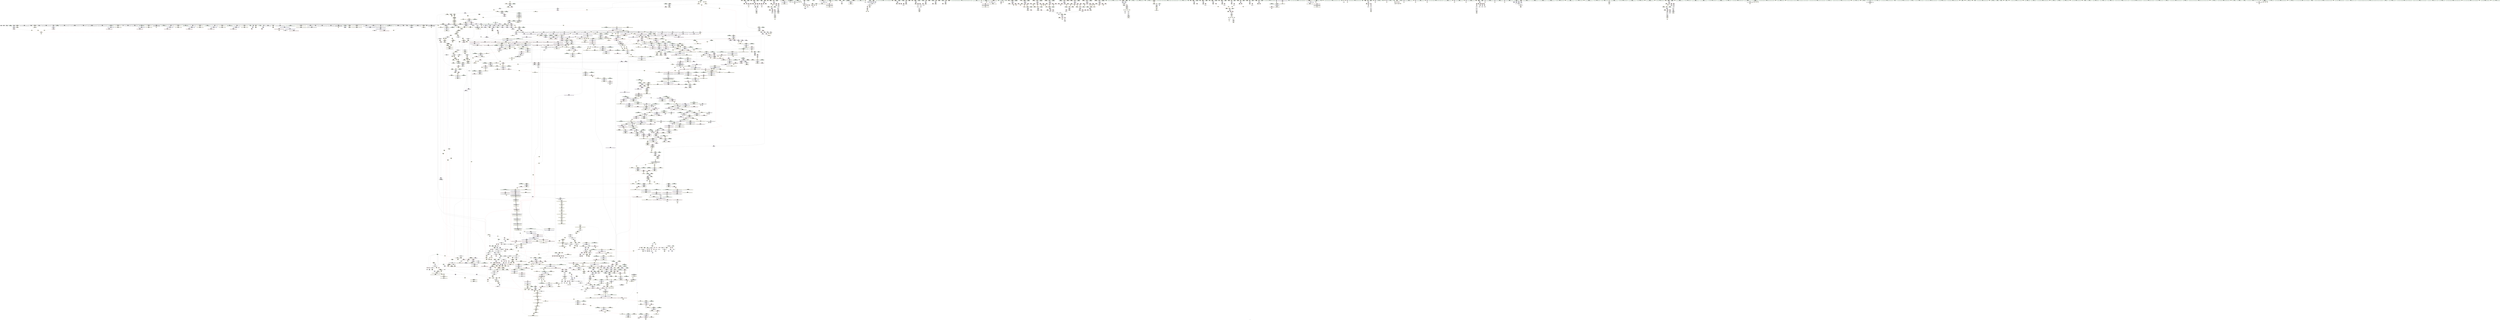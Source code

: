 digraph "SVFG" {
	label="SVFG";

	Node0x560806444300 [shape=record,color=grey,label="{NodeID: 0\nNullPtr}"];
	Node0x560806444300 -> Node0x5608064aecc0[style=solid];
	Node0x560806444300 -> Node0x5608064aedc0[style=solid];
	Node0x560806444300 -> Node0x5608064aee90[style=solid];
	Node0x560806444300 -> Node0x5608064aef60[style=solid];
	Node0x560806444300 -> Node0x5608064af030[style=solid];
	Node0x560806444300 -> Node0x5608064af100[style=solid];
	Node0x560806444300 -> Node0x5608064af1d0[style=solid];
	Node0x560806444300 -> Node0x5608064af2a0[style=solid];
	Node0x560806444300 -> Node0x5608064af370[style=solid];
	Node0x560806444300 -> Node0x5608064af440[style=solid];
	Node0x560806444300 -> Node0x5608064af510[style=solid];
	Node0x560806444300 -> Node0x5608064af5e0[style=solid];
	Node0x560806444300 -> Node0x5608064af6b0[style=solid];
	Node0x560806444300 -> Node0x5608064af780[style=solid];
	Node0x560806444300 -> Node0x5608064af850[style=solid];
	Node0x560806444300 -> Node0x5608064af920[style=solid];
	Node0x560806444300 -> Node0x5608064af9f0[style=solid];
	Node0x560806444300 -> Node0x5608064afac0[style=solid];
	Node0x560806444300 -> Node0x5608064afb90[style=solid];
	Node0x560806444300 -> Node0x5608064afc60[style=solid];
	Node0x560806444300 -> Node0x5608064afd30[style=solid];
	Node0x560806444300 -> Node0x5608064afe00[style=solid];
	Node0x560806444300 -> Node0x5608064afed0[style=solid];
	Node0x560806444300 -> Node0x5608064affa0[style=solid];
	Node0x560806444300 -> Node0x5608064b0070[style=solid];
	Node0x560806444300 -> Node0x5608064b0140[style=solid];
	Node0x560806444300 -> Node0x5608064b0210[style=solid];
	Node0x560806444300 -> Node0x5608064b02e0[style=solid];
	Node0x560806444300 -> Node0x5608064b03b0[style=solid];
	Node0x560806444300 -> Node0x5608064b0480[style=solid];
	Node0x560806444300 -> Node0x5608064b0550[style=solid];
	Node0x560806444300 -> Node0x5608064b0620[style=solid];
	Node0x560806444300 -> Node0x5608064b06f0[style=solid];
	Node0x560806444300 -> Node0x5608064b07c0[style=solid];
	Node0x560806444300 -> Node0x5608064b0890[style=solid];
	Node0x560806444300 -> Node0x5608064a44a0[style=solid];
	Node0x560806444300 -> Node0x5608064a4570[style=solid];
	Node0x560806444300 -> Node0x5608064a4640[style=solid];
	Node0x560806444300 -> Node0x5608064a4710[style=solid];
	Node0x560806444300 -> Node0x5608064a47e0[style=solid];
	Node0x560806444300 -> Node0x5608064a48b0[style=solid];
	Node0x560806444300 -> Node0x5608064a4980[style=solid];
	Node0x560806444300 -> Node0x5608064dce00[style=solid];
	Node0x560806444300 -> Node0x5608064e1ea0[style=solid];
	Node0x560806444300 -> Node0x5608064e1f70[style=solid];
	Node0x560806444300 -> Node0x5608064e2040[style=solid];
	Node0x560806444300 -> Node0x5608064e3e50[style=solid];
	Node0x560806444300 -> Node0x5608064f36f0[style=solid];
	Node0x560806444300 -> Node0x5608065107f0[style=solid];
	Node0x560806444300 -> Node0x56080651a8b0[style=solid];
	Node0x560806444300 -> Node0x56080651b1b0[style=solid];
	Node0x560806519b30 [shape=record,color=grey,label="{NodeID: 1882\n325 = cmp(323, 324, )\n}"];
	Node0x560806519b30 -> Node0x5608064a51d0[style=solid];
	Node0x5608064b0f10 [shape=record,color=red,label="{NodeID: 775\n491\<--467\nsel\<--ehselector.slot\n_Z5toIntNSt7__cxx1112basic_stringIcSt11char_traitsIcESaIcEEE\n}"];
	Node0x5608064c8a00 [shape=record,color=yellow,style=double,label="{NodeID: 1550\nARet(743)\nCS[]}"];
	Node0x5608064c8a00 -> Node0x5608064a6e40[style=solid];
	Node0x5608064a74c0 [shape=record,color=black,label="{NodeID: 443\n843\<--829\n\<--this1\n_ZNSt6vectorIiSaIiEE9push_backERKi\n}"];
	Node0x5608064a74c0 -> Node0x5608064befe0[style=solid];
	Node0x5608064a74c0 -> Node0x5608064bf0b0[style=solid];
	Node0x56080658ca70 [shape=record,color=yellow,style=double,label="{NodeID: 2325\nRETMU(98V_2)\npts\{442 \}\nFun[_Z11toUpperCasec]}"];
	Node0x5608064e70b0 [shape=record,color=blue,label="{NodeID: 1218\n1947\<--1959\n__assignable\<--\n_ZSt18uninitialized_copyISt13move_iteratorIPiES1_ET0_T_S4_S3_\n}"];
	Node0x5608064e70b0 -> Node0x560806588ee0[style=dashed];
	Node0x56080649ab00 [shape=record,color=green,label="{NodeID: 111\n518\<--519\nehselector.slot\<--ehselector.slot_field_insensitive\n_Z7toInt64NSt7__cxx1112basic_stringIcSt11char_traitsIcESaIcEEE\n}"];
	Node0x56080649ab00 -> Node0x5608064b1180[style=solid];
	Node0x56080649ab00 -> Node0x5608064df050[style=solid];
	Node0x5608065760d0 [shape=record,color=yellow,style=double,label="{NodeID: 1993\n444V_1 = ENCHI(MR_444V_0)\npts\{16960000 \}\nFun[_ZSt34__uninitialized_move_if_noexcept_aIPiS0_SaIiEET0_T_S3_S2_RT1_]}"];
	Node0x5608065760d0 -> Node0x5608064e5780[style=dashed];
	Node0x5608064b6940 [shape=record,color=red,label="{NodeID: 886\n1323\<--1315\n\<--__args.addr\n_ZNSt16allocator_traitsISaIiEE9constructIiJRKiEEEvRS0_PT_DpOT0_\n}"];
	Node0x5608064b6940 -> Node0x5608064f0ff0[style=solid];
	Node0x5608064ceaf0 [shape=record,color=yellow,style=double,label="{NodeID: 1661\nFPARM(1981)\nFun[_ZNSt20__uninitialized_copyILb1EE13__uninit_copyISt13move_iteratorIPiES3_EET0_T_S6_S5_]}"];
	Node0x5608064ceaf0 -> Node0x5608064e7320[style=solid];
	Node0x5608064bd3b0 [shape=record,color=black,label="{NodeID: 554\n2148\<--2147\n\<--\n_ZNSt11__copy_moveILb1ELb1ESt26random_access_iterator_tagE8__copy_mIiEEPT_PKS3_S6_S4_\n}"];
	Node0x5608064bd3b0 -> Node0x5608064c4390[style=solid];
	Node0x5608064bd3b0 -> Node0x5608064f6a20[style=solid];
	Node0x560806593b40 [shape=record,color=yellow,style=double,label="{NodeID: 2436\nRETMU(78V_2)\npts\{6360002 \}\nFun[_Z5solveii]}"];
	Node0x5608064ecae0 [shape=record,color=yellow,style=double,label="{NodeID: 1329\nAPARM(551)\nCS[]}"];
	Node0x56080649f990 [shape=record,color=green,label="{NodeID: 222\n1343\<--1344\n__elems_before\<--__elems_before_field_insensitive\n_ZNSt6vectorIiSaIiEE17_M_realloc_insertIJRKiEEEvN9__gnu_cxx17__normal_iteratorIPiS1_EEDpOT_\n}"];
	Node0x56080649f990 -> Node0x5608064b6e20[style=solid];
	Node0x56080649f990 -> Node0x5608064b6ef0[style=solid];
	Node0x56080649f990 -> Node0x5608064e3be0[style=solid];
	Node0x56080657e830 [shape=record,color=yellow,style=double,label="{NodeID: 2104\n312V_1 = ENCHI(MR_312V_0)\npts\{13 \}\nFun[main]}"];
	Node0x56080657e830 -> Node0x5608064c4a10[style=dashed];
	Node0x56080657e830 -> Node0x5608064c4ae0[style=dashed];
	Node0x56080657e830 -> Node0x5608064c4bb0[style=dashed];
	Node0x56080657e830 -> Node0x56080658eba0[style=dashed];
	Node0x5608064dbc30 [shape=record,color=red,label="{NodeID: 997\n2149\<--2130\n\<--_Num\n_ZNSt11__copy_moveILb1ELb1ESt26random_access_iterator_tagE8__copy_mIiEEPT_PKS3_S6_S4_\n}"];
	Node0x5608064dbc30 -> Node0x560806513e30[style=solid];
	Node0x56080650d1d0 [shape=record,color=yellow,style=double,label="{NodeID: 1772\nFRet(2164)\nFun[_ZSt12__miter_baseIPiET_S1_]|{<s0>146}}"];
	Node0x56080650d1d0:s0 -> Node0x5608064cb340[style=solid,color=blue];
	Node0x5608064c2e70 [shape=record,color=purple,label="{NodeID: 665\n1953\<--1941\ncoerce.dive\<--__first\n_ZSt18uninitialized_copyISt13move_iteratorIPiES1_ET0_T_S4_S3_\n}"];
	Node0x5608064c2e70 -> Node0x5608064e6e40[style=solid];
	Node0x56080659aba0 [shape=record,color=yellow,style=double,label="{NodeID: 2547\nCSMU(274V_1)\npts\{6360001 \}\nCS[]|{<s0>77}}"];
	Node0x56080659aba0:s0 -> Node0x5608065800c0[style=dashed,color=red];
	Node0x5608064f2510 [shape=record,color=yellow,style=double,label="{NodeID: 1440\nAPARM(1436)\nCS[]|{<s0>90}}"];
	Node0x5608064f2510:s0 -> Node0x56080650a080[style=solid,color=red];
	Node0x5608064adf30 [shape=record,color=green,label="{NodeID: 333\n2098\<--2099\n__result.addr\<--__result.addr_field_insensitive\n_ZSt13__copy_move_aILb1EPiS0_ET1_T0_S2_S1_\n}"];
	Node0x5608064adf30 -> Node0x5608064db5b0[style=solid];
	Node0x5608064adf30 -> Node0x5608064e8020[style=solid];
	Node0x560806585990 [shape=record,color=yellow,style=double,label="{NodeID: 2215\n355V_1 = ENCHI(MR_355V_0)\npts\{1276 \}\nFun[_ZN9__gnu_cxx13new_allocatorIiE10deallocateEPim]}"];
	Node0x560806585990 -> Node0x5608064e32f0[style=dashed];
	Node0x5608064e1750 [shape=record,color=blue,label="{NodeID: 1108\n956\<--213\ncase_id\<--\nmain\n}"];
	Node0x5608064e1750 -> Node0x560806570d70[style=dashed];
	Node0x5608064514e0 [shape=record,color=green,label="{NodeID: 1\n7\<--1\n__dso_handle\<--dummyObj\nGlob }"];
	Node0x560806519cb0 [shape=record,color=grey,label="{NodeID: 1883\n321 = cmp(319, 320, )\n}"];
	Node0x560806519cb0 -> Node0x5608064a5100[style=solid];
	Node0x5608064b0fe0 [shape=record,color=red,label="{NodeID: 776\n527\<--512\n\<--r\n_Z7toInt64NSt7__cxx1112basic_stringIcSt11char_traitsIcESaIcEEE\n}"];
	Node0x5608064b0fe0 -> Node0x5608064a67c0[style=solid];
	Node0x5608064c8a90 [shape=record,color=yellow,style=double,label="{NodeID: 1551\nARet(749)\nCS[]}"];
	Node0x5608064c8a90 -> Node0x5608064b36e0[style=solid];
	Node0x5608064a7590 [shape=record,color=black,label="{NodeID: 444\n851\<--829\n\<--this1\n_ZNSt6vectorIiSaIiEE9push_backERKi\n}"];
	Node0x5608064a7590 -> Node0x5608064bf180[style=solid];
	Node0x5608064a7590 -> Node0x5608064bf250[style=solid];
	Node0x56080658cb80 [shape=record,color=yellow,style=double,label="{NodeID: 2326\nRETMU(335V_2)\npts\{1099 \}\nFun[_ZNSaIiEC2Ev]}"];
	Node0x5608064e7180 [shape=record,color=blue, style = dotted,label="{NodeID: 1219\n2219\<--2221\noffset_0\<--dummyVal\n_ZSt18uninitialized_copyISt13move_iteratorIPiES1_ET0_T_S4_S3_\n}"];
	Node0x5608064e7180 -> Node0x5608064dab20[style=dashed];
	Node0x5608064e7180 -> Node0x560806589180[style=dashed];
	Node0x56080649abd0 [shape=record,color=green,label="{NodeID: 112\n525\<--526\n_ZNSirsERx\<--_ZNSirsERx_field_insensitive\n}"];
	Node0x5608065761b0 [shape=record,color=yellow,style=double,label="{NodeID: 1994\n446V_1 = ENCHI(MR_446V_0)\npts\{16980000 \}\nFun[_ZSt34__uninitialized_move_if_noexcept_aIPiS0_SaIiEET0_T_S3_S2_RT1_]}"];
	Node0x5608065761b0 -> Node0x5608064e5850[style=dashed];
	Node0x5608064b6a10 [shape=record,color=red,label="{NodeID: 887\n1359\<--1337\nthis1\<--this.addr\n_ZNSt6vectorIiSaIiEE17_M_realloc_insertIJRKiEEEvN9__gnu_cxx17__normal_iteratorIPiS1_EEDpOT_\n}"];
	Node0x5608064b6a10 -> Node0x5608064b9380[style=solid];
	Node0x5608064b6a10 -> Node0x5608064b9450[style=solid];
	Node0x5608064b6a10 -> Node0x5608064b9520[style=solid];
	Node0x5608064b6a10 -> Node0x5608064b95f0[style=solid];
	Node0x5608064b6a10 -> Node0x5608064b96c0[style=solid];
	Node0x5608064b6a10 -> Node0x5608064b9790[style=solid];
	Node0x5608064b6a10 -> Node0x5608064b9860[style=solid];
	Node0x5608064b6a10 -> Node0x5608064b9930[style=solid];
	Node0x5608064b6a10 -> Node0x5608064b9a00[style=solid];
	Node0x5608064b6a10 -> Node0x5608064b9ad0[style=solid];
	Node0x5608064b6a10 -> Node0x5608064b9ba0[style=solid];
	Node0x5608064b6a10 -> Node0x5608064b9c70[style=solid];
	Node0x5608064b6a10 -> Node0x5608064b9d40[style=solid];
	Node0x5608064b6a10 -> Node0x5608064b9e10[style=solid];
	Node0x5608064b6a10 -> Node0x5608064b9ee0[style=solid];
	Node0x5608064b6a10 -> Node0x5608064b9fb0[style=solid];
	Node0x5608064b6a10 -> Node0x5608064ba080[style=solid];
	Node0x5608064b6a10 -> Node0x5608064ba150[style=solid];
	Node0x5608064b6a10 -> Node0x5608064ba220[style=solid];
	Node0x5608064b6a10 -> Node0x5608064f1330[style=solid];
	Node0x5608064b6a10 -> Node0x5608064f15a0[style=solid];
	Node0x5608064cebb0 [shape=record,color=yellow,style=double,label="{NodeID: 1662\nFPARM(1982)\nFun[_ZNSt20__uninitialized_copyILb1EE13__uninit_copyISt13move_iteratorIPiES3_EET0_T_S6_S5_]}"];
	Node0x5608064cebb0 -> Node0x5608064e73f0[style=solid];
	Node0x5608064bd480 [shape=record,color=black,label="{NodeID: 555\n2120\<--2157\n_ZNSt11__copy_moveILb1ELb1ESt26random_access_iterator_tagE8__copy_mIiEEPT_PKS3_S6_S4__ret\<--add.ptr\n_ZNSt11__copy_moveILb1ELb1ESt26random_access_iterator_tagE8__copy_mIiEEPT_PKS3_S6_S4_\n}"];
	Node0x5608064bd480 -> Node0x56080650c3f0[style=solid];
	Node0x560806593c20 [shape=record,color=yellow,style=double,label="{NodeID: 2437\nRETMU(359V_2)\npts\{1303 \}\nFun[_ZN9__gnu_cxx13new_allocatorIiED2Ev]}"];
	Node0x5608064ecbb0 [shape=record,color=yellow,style=double,label="{NodeID: 1330\nAPARM(635)\nCS[]|{<s0>30}}"];
	Node0x5608064ecbb0:s0 -> Node0x560806507a20[style=solid,color=red];
	Node0x56080649fa60 [shape=record,color=green,label="{NodeID: 223\n1345\<--1346\nref.tmp\<--ref.tmp_field_insensitive\n_ZNSt6vectorIiSaIiEE17_M_realloc_insertIJRKiEEEvN9__gnu_cxx17__normal_iteratorIPiS1_EEDpOT_\n}"];
	Node0x56080649fa60 -> Node0x5608064c0840[style=solid];
	Node0x56080649fa60 -> Node0x5608064f1740[style=solid];
	Node0x56080657e910 [shape=record,color=yellow,style=double,label="{NodeID: 2105\n314V_1 = ENCHI(MR_314V_0)\npts\{953 \}\nFun[main]}"];
	Node0x56080657e910 -> Node0x5608064e1680[style=dashed];
	Node0x5608064dbd00 [shape=record,color=red,label="{NodeID: 998\n2156\<--2130\n\<--_Num\n_ZNSt11__copy_moveILb1ELb1ESt26random_access_iterator_tagE8__copy_mIiEEPT_PKS3_S6_S4_\n}"];
	Node0x56080650d2c0 [shape=record,color=yellow,style=double,label="{NodeID: 1773\nFRet(1765)\nFun[_ZSt3maxImERKT_S2_S2_]|{<s0>107}}"];
	Node0x56080650d2c0:s0 -> Node0x5608064ca800[style=solid,color=blue];
	Node0x5608064c2f40 [shape=record,color=purple,label="{NodeID: 666\n1955\<--1943\ncoerce.dive1\<--__last\n_ZSt18uninitialized_copyISt13move_iteratorIPiES1_ET0_T_S4_S3_\n}"];
	Node0x5608064c2f40 -> Node0x5608064e6f10[style=solid];
	Node0x56080659ac80 [shape=record,color=yellow,style=double,label="{NodeID: 2548\nCSMU(76V_1)\npts\{6360000 \}\nCS[]|{<s0>78}}"];
	Node0x56080659ac80:s0 -> Node0x560806579450[style=dashed,color=red];
	Node0x5608064f25e0 [shape=record,color=yellow,style=double,label="{NodeID: 1441\nAPARM(1439)\nCS[]|{<s0>90}}"];
	Node0x5608064f25e0:s0 -> Node0x56080650a140[style=solid,color=red];
	Node0x5608064ae000 [shape=record,color=green,label="{NodeID: 334\n2100\<--2101\n__simple\<--__simple_field_insensitive\n_ZSt13__copy_move_aILb1EPiS0_ET1_T0_S2_S1_\n}"];
	Node0x5608064ae000 -> Node0x5608064e80f0[style=solid];
	Node0x560806585a70 [shape=record,color=yellow,style=double,label="{NodeID: 2216\n62V_1 = ENCHI(MR_62V_0)\npts\{1119 \}\nFun[_ZSt8_DestroyIPiiEvT_S1_RSaIT0_E]}"];
	Node0x560806585a70 -> Node0x5608064e22b0[style=dashed];
	Node0x5608064e1820 [shape=record,color=blue,label="{NodeID: 1109\n958\<--12\ni\<--\nmain\n}"];
	Node0x5608064e1820 -> Node0x560806560ed0[style=dashed];
	Node0x560806496fa0 [shape=record,color=green,label="{NodeID: 2\n9\<--1\n\<--dummyObj\nCan only get source location for instruction, argument, global var or function.}"];
	Node0x560806519e30 [shape=record,color=grey,label="{NodeID: 1884\n317 = cmp(316, 204, )\n}"];
	Node0x5608064b10b0 [shape=record,color=red,label="{NodeID: 777\n537\<--516\nexn\<--exn.slot\n_Z7toInt64NSt7__cxx1112basic_stringIcSt11char_traitsIcESaIcEEE\n}"];
	Node0x5608064c8b20 [shape=record,color=yellow,style=double,label="{NodeID: 1552\nARet(754)\nCS[]}"];
	Node0x5608064a7660 [shape=record,color=black,label="{NodeID: 445\n842\<--841\n\<--_M_impl3\n_ZNSt6vectorIiSaIiEE9push_backERKi\n}"];
	Node0x5608064a7660 -> Node0x5608064ee1a0[style=solid];
	Node0x56080658cc90 [shape=record,color=yellow,style=double,label="{NodeID: 2327\nRETMU(84V_2)\npts\{1203 \}\nFun[_ZNSt12_Destroy_auxILb1EE9__destroyIPiEEvT_S3_]}"];
	Node0x5608064e7250 [shape=record,color=blue, style = dotted,label="{NodeID: 1220\n2222\<--2224\noffset_0\<--dummyVal\n_ZSt18uninitialized_copyISt13move_iteratorIPiES1_ET0_T_S4_S3_\n}"];
	Node0x5608064e7250 -> Node0x5608064dabf0[style=dashed];
	Node0x5608064e7250 -> Node0x560806589260[style=dashed];
	Node0x56080649acd0 [shape=record,color=green,label="{NodeID: 113\n545\<--546\n_Z8toDoubleNSt7__cxx1112basic_stringIcSt11char_traitsIcESaIcEEE\<--_Z8toDoubleNSt7__cxx1112basic_stringIcSt11char_traitsIcESaIcEEE_field_insensitive\n}"];
	Node0x560806576290 [shape=record,color=yellow,style=double,label="{NodeID: 1995\n120V_1 = ENCHI(MR_120V_0)\npts\{1874 \}\nFun[_ZNSt11__copy_moveILb1ELb1ESt26random_access_iterator_tagE8__copy_mIiEEPT_PKS3_S6_S4_]}"];
	Node0x560806576290 -> Node0x5608064dc930[style=dashed];
	Node0x560806576290 -> Node0x5608064e85d0[style=dashed];
	Node0x560806576290 -> Node0x56080655e140[style=dashed];
	Node0x5608064b6ae0 [shape=record,color=red,label="{NodeID: 888\n1389\<--1339\n\<--__args.addr\n_ZNSt6vectorIiSaIiEE17_M_realloc_insertIJRKiEEEvN9__gnu_cxx17__normal_iteratorIPiS1_EEDpOT_\n}"];
	Node0x5608064b6ae0 -> Node0x5608064f19b0[style=solid];
	Node0x5608064ceca0 [shape=record,color=yellow,style=double,label="{NodeID: 1663\nFPARM(1983)\nFun[_ZNSt20__uninitialized_copyILb1EE13__uninit_copyISt13move_iteratorIPiES3_EET0_T_S6_S5_]}"];
	Node0x5608064ceca0 -> Node0x5608064e74c0[style=solid];
	Node0x5608064bd550 [shape=record,color=black,label="{NodeID: 556\n2164\<--2169\n_ZSt12__miter_baseIPiET_S1__ret\<--\n_ZSt12__miter_baseIPiET_S1_\n}"];
	Node0x5608064bd550 -> Node0x56080650d1d0[style=solid];
	Node0x560806593d30 [shape=record,color=yellow,style=double,label="{NodeID: 2438\nRETMU(212V_2)\npts\{591 \}\nFun[_Z5outerxxxxxx]}"];
	Node0x5608064ecc80 [shape=record,color=yellow,style=double,label="{NodeID: 1331\nAPARM(635)\nCS[]|{<s0>31}}"];
	Node0x5608064ecc80:s0 -> Node0x56080650ba90[style=solid,color=red];
	Node0x56080649fb30 [shape=record,color=green,label="{NodeID: 224\n1347\<--1348\n__new_start\<--__new_start_field_insensitive\n_ZNSt6vectorIiSaIiEE17_M_realloc_insertIJRKiEEEvN9__gnu_cxx17__normal_iteratorIPiS1_EEDpOT_\n}"];
	Node0x56080649fb30 -> Node0x5608064b6fc0[style=solid];
	Node0x56080649fb30 -> Node0x5608064b7090[style=solid];
	Node0x56080649fb30 -> Node0x5608064b7160[style=solid];
	Node0x56080649fb30 -> Node0x5608064b7230[style=solid];
	Node0x56080649fb30 -> Node0x5608064b7300[style=solid];
	Node0x56080649fb30 -> Node0x5608064b73d0[style=solid];
	Node0x56080649fb30 -> Node0x5608064b74a0[style=solid];
	Node0x56080649fb30 -> Node0x5608064b7570[style=solid];
	Node0x56080649fb30 -> Node0x5608064e3cb0[style=solid];
	Node0x56080657e9f0 [shape=record,color=yellow,style=double,label="{NodeID: 2106\n316V_1 = ENCHI(MR_316V_0)\npts\{955 \}\nFun[main]}"];
	Node0x56080657e9f0 -> Node0x5608064b47f0[style=dashed];
	Node0x56080657e9f0 -> Node0x56080658ed60[style=dashed];
	Node0x5608064dbdd0 [shape=record,color=red,label="{NodeID: 999\n2169\<--2166\n\<--__it.addr\n_ZSt12__miter_baseIPiET_S1_\n}"];
	Node0x5608064dbdd0 -> Node0x5608064bd550[style=solid];
	Node0x56080650d3b0 [shape=record,color=yellow,style=double,label="{NodeID: 1774\nFRet(1980)\nFun[_ZNSt20__uninitialized_copyILb1EE13__uninit_copyISt13move_iteratorIPiES3_EET0_T_S6_S5_]|{<s0>132}}"];
	Node0x56080650d3b0:s0 -> Node0x5608064cada0[style=solid,color=blue];
	Node0x5608064c3010 [shape=record,color=purple,label="{NodeID: 667\n1967\<--1949\ncoerce.dive3\<--agg.tmp\n_ZSt18uninitialized_copyISt13move_iteratorIPiES1_ET0_T_S4_S3_\n}"];
	Node0x5608064c3010 -> Node0x5608064dab20[style=solid];
	Node0x56080659ade0 [shape=record,color=yellow,style=double,label="{NodeID: 2549\nCSMU(274V_1)\npts\{6360001 \}\nCS[]|{<s0>78}}"];
	Node0x56080659ade0:s0 -> Node0x560806579450[style=dashed,color=red];
	Node0x5608064f26b0 [shape=record,color=yellow,style=double,label="{NodeID: 1442\nAPARM(1454)\nCS[]|{<s0>92}}"];
	Node0x5608064f26b0:s0 -> Node0x560806509ed0[style=solid,color=red];
	Node0x5608064ae0d0 [shape=record,color=green,label="{NodeID: 335\n2110\<--2111\n_ZNSt11__copy_moveILb1ELb1ESt26random_access_iterator_tagE8__copy_mIiEEPT_PKS3_S6_S4_\<--_ZNSt11__copy_moveILb1ELb1ESt26random_access_iterator_tagE8__copy_mIiEEPT_PKS3_S6_S4__field_insensitive\n}"];
	Node0x560806585b80 [shape=record,color=yellow,style=double,label="{NodeID: 2217\n64V_1 = ENCHI(MR_64V_0)\npts\{1121 \}\nFun[_ZSt8_DestroyIPiiEvT_S1_RSaIT0_E]}"];
	Node0x560806585b80 -> Node0x5608064e2380[style=dashed];
	Node0x5608064e18f0 [shape=record,color=blue,label="{NodeID: 1110\n1004\<--1006\narrayidx10\<--dec\nmain\n}"];
	Node0x5608064e18f0 -> Node0x5608065613a0[style=dashed];
	Node0x5608064972e0 [shape=record,color=green,label="{NodeID: 3\n12\<--1\n\<--dummyObj\nCan only get source location for instruction, argument, global var or function.}"];
	Node0x560806519fb0 [shape=record,color=grey,label="{NodeID: 1885\n203 = cmp(200, 204, )\n}"];
	Node0x5608064b1180 [shape=record,color=red,label="{NodeID: 778\n538\<--518\nsel\<--ehselector.slot\n_Z7toInt64NSt7__cxx1112basic_stringIcSt11char_traitsIcESaIcEEE\n}"];
	Node0x5608064c8bb0 [shape=record,color=yellow,style=double,label="{NodeID: 1553\nARet(1634)\nCS[]}"];
	Node0x5608064c8bb0 -> Node0x5608064d89d0[style=solid];
	Node0x5608064a7730 [shape=record,color=black,label="{NodeID: 446\n877\<--876\n\<--this1\n_ZNKSt6vectorIiSaIiEE4sizeEv\n}"];
	Node0x5608064a7730 -> Node0x5608064bf3f0[style=solid];
	Node0x5608064a7730 -> Node0x5608064bf4c0[style=solid];
	Node0x56080658cda0 [shape=record,color=yellow,style=double,label="{NodeID: 2328\nRETMU(86V_2)\npts\{1205 \}\nFun[_ZNSt12_Destroy_auxILb1EE9__destroyIPiEEvT_S3_]}"];
	Node0x5608064e7320 [shape=record,color=blue,label="{NodeID: 1221\n1994\<--1981\ncoerce.dive\<--__first.coerce\n_ZNSt20__uninitialized_copyILb1EE13__uninit_copyISt13move_iteratorIPiES3_EET0_T_S6_S5_\n}"];
	Node0x5608064e7320 -> Node0x5608064dc5f0[style=dashed];
	Node0x5608064e7320 -> Node0x56080658c500[style=dashed];
	Node0x5608064a0000 [shape=record,color=green,label="{NodeID: 114\n549\<--550\nr\<--r_field_insensitive\n_Z8toDoubleNSt7__cxx1112basic_stringIcSt11char_traitsIcESaIcEEE\n}"];
	Node0x5608064a0000 -> Node0x5608064b1250[style=solid];
	Node0x5608064a0000 -> Node0x5608064df120[style=solid];
	Node0x5608064a0000 -> Node0x5608064ec940[style=solid];
	Node0x5608065763a0 [shape=record,color=yellow,style=double,label="{NodeID: 1996\n194V_1 = ENCHI(MR_194V_0)\npts\{2125 \}\nFun[_ZNSt11__copy_moveILb1ELb1ESt26random_access_iterator_tagE8__copy_mIiEEPT_PKS3_S6_S4_]}"];
	Node0x5608065763a0 -> Node0x5608064e8290[style=dashed];
	Node0x5608064b6bb0 [shape=record,color=red,label="{NodeID: 889\n1376\<--1341\n\<--__len\n_ZNSt6vectorIiSaIiEE17_M_realloc_insertIJRKiEEEvN9__gnu_cxx17__normal_iteratorIPiS1_EEDpOT_\n}"];
	Node0x5608064b6bb0 -> Node0x5608064f18e0[style=solid];
	Node0x5608064ced90 [shape=record,color=yellow,style=double,label="{NodeID: 1664\nFPARM(440)\nFun[_Z11toUpperCasec]}"];
	Node0x5608064ced90 -> Node0x5608064deb70[style=solid];
	Node0x5608064bd620 [shape=record,color=black,label="{NodeID: 557\n2171\<--2178\n_ZNKSt13move_iteratorIPiE4baseEv_ret\<--\n_ZNKSt13move_iteratorIPiE4baseEv\n}"];
	Node0x5608064bd620 -> Node0x56080650d920[style=solid];
	Node0x560806593e40 [shape=record,color=yellow,style=double,label="{NodeID: 2439\nRETMU(214V_2)\npts\{593 \}\nFun[_Z5outerxxxxxx]}"];
	Node0x5608064ecd50 [shape=record,color=yellow,style=double,label="{NodeID: 1332\nAPARM(637)\nCS[]|{<s0>31}}"];
	Node0x5608064ecd50:s0 -> Node0x56080650bb50[style=solid,color=red];
	Node0x56080649fc00 [shape=record,color=green,label="{NodeID: 225\n1349\<--1350\n__new_finish\<--__new_finish_field_insensitive\n_ZNSt6vectorIiSaIiEE17_M_realloc_insertIJRKiEEEvN9__gnu_cxx17__normal_iteratorIPiS1_EEDpOT_\n}"];
	Node0x56080649fc00 -> Node0x5608064b7640[style=solid];
	Node0x56080649fc00 -> Node0x5608064b7710[style=solid];
	Node0x56080649fc00 -> Node0x5608064b77e0[style=solid];
	Node0x56080649fc00 -> Node0x5608064b78b0[style=solid];
	Node0x56080649fc00 -> Node0x5608064b7980[style=solid];
	Node0x56080649fc00 -> Node0x5608064e3d80[style=solid];
	Node0x56080649fc00 -> Node0x5608064e3e50[style=solid];
	Node0x56080649fc00 -> Node0x5608064e3f20[style=solid];
	Node0x56080649fc00 -> Node0x5608064e3ff0[style=solid];
	Node0x56080649fc00 -> Node0x5608064e40c0[style=solid];
	Node0x56080657ead0 [shape=record,color=yellow,style=double,label="{NodeID: 2107\n318V_1 = ENCHI(MR_318V_0)\npts\{957 \}\nFun[main]}"];
	Node0x56080657ead0 -> Node0x5608064e1750[style=dashed];
	Node0x5608064dbea0 [shape=record,color=red,label="{NodeID: 1000\n2176\<--2173\nthis1\<--this.addr\n_ZNKSt13move_iteratorIPiE4baseEv\n}"];
	Node0x5608064dbea0 -> Node0x5608064c4460[style=solid];
	Node0x56080650d4a0 [shape=record,color=yellow,style=double,label="{NodeID: 1775\nFRet(439)\nFun[_Z11toUpperCasec]}"];
	Node0x5608064c30e0 [shape=record,color=purple,label="{NodeID: 668\n1969\<--1951\ncoerce.dive4\<--agg.tmp2\n_ZSt18uninitialized_copyISt13move_iteratorIPiES1_ET0_T_S4_S3_\n}"];
	Node0x5608064c30e0 -> Node0x5608064dabf0[style=solid];
	Node0x56080659aec0 [shape=record,color=yellow,style=double,label="{NodeID: 2550\nCSMU(390V_2)\npts\{13360000 \}\nCS[]|{<s0>79}}"];
	Node0x56080659aec0:s0 -> Node0x560806582670[style=dashed,color=red];
	Node0x5608064f2780 [shape=record,color=yellow,style=double,label="{NodeID: 1443\nAPARM(1474)\nCS[]|{<s0>96}}"];
	Node0x5608064f2780:s0 -> Node0x560806509ed0[style=solid,color=red];
	Node0x5608064ae1d0 [shape=record,color=green,label="{NodeID: 336\n2115\<--2116\n__it.addr\<--__it.addr_field_insensitive\n_ZSt12__niter_baseIPiET_S1_\n}"];
	Node0x5608064ae1d0 -> Node0x5608064db680[style=solid];
	Node0x5608064ae1d0 -> Node0x5608064e81c0[style=solid];
	Node0x560806585c60 [shape=record,color=yellow,style=double,label="{NodeID: 2218\n66V_1 = ENCHI(MR_66V_0)\npts\{1123 \}\nFun[_ZSt8_DestroyIPiiEvT_S1_RSaIT0_E]}"];
	Node0x560806585c60 -> Node0x5608064e2450[style=dashed];
	Node0x5608064e19c0 [shape=record,color=blue,label="{NodeID: 1111\n958\<--1010\ni\<--inc\nmain\n}"];
	Node0x5608064e19c0 -> Node0x560806560ed0[style=dashed];
	Node0x5608064973a0 [shape=record,color=green,label="{NodeID: 4\n18\<--1\n.str\<--dummyObj\nGlob }"];
	Node0x56080651a130 [shape=record,color=grey,label="{NodeID: 1886\n664 = cmp(662, 663, )\n}"];
	Node0x5608064b1250 [shape=record,color=red,label="{NodeID: 779\n563\<--549\n\<--r\n_Z8toDoubleNSt7__cxx1112basic_stringIcSt11char_traitsIcESaIcEEE\n}"];
	Node0x5608064b1250 -> Node0x5608064a6960[style=solid];
	Node0x5608064c8c40 [shape=record,color=yellow,style=double,label="{NodeID: 1554\nARet(1637)\nCS[]}"];
	Node0x5608064c8c40 -> Node0x5608064d8aa0[style=solid];
	Node0x5608064a7800 [shape=record,color=black,label="{NodeID: 447\n881\<--876\n\<--this1\n_ZNKSt6vectorIiSaIiEE4sizeEv\n}"];
	Node0x5608064a7800 -> Node0x5608064bf590[style=solid];
	Node0x5608064a7800 -> Node0x5608064bf660[style=solid];
	Node0x56080658ce80 [shape=record,color=yellow,style=double,label="{NodeID: 2329\nRETMU(431V_2)\npts\{1663 \}\nFun[_ZNSt12_Vector_baseIiSaIiEE11_M_allocateEm]}"];
	Node0x5608064e73f0 [shape=record,color=blue,label="{NodeID: 1222\n1996\<--1982\ncoerce.dive1\<--__last.coerce\n_ZNSt20__uninitialized_copyILb1EE13__uninit_copyISt13move_iteratorIPiES3_EET0_T_S6_S5_\n}"];
	Node0x5608064e73f0 -> Node0x5608064dc6c0[style=dashed];
	Node0x5608064e73f0 -> Node0x56080658c610[style=dashed];
	Node0x5608064a00d0 [shape=record,color=green,label="{NodeID: 115\n551\<--552\nsin\<--sin_field_insensitive\n_Z8toDoubleNSt7__cxx1112basic_stringIcSt11char_traitsIcESaIcEEE\n}"];
	Node0x5608064a00d0 -> Node0x5608064a6890[style=solid];
	Node0x5608064a00d0 -> Node0x5608064ec600[style=solid];
	Node0x5608064a00d0 -> Node0x5608064eca10[style=solid];
	Node0x5608064a00d0 -> Node0x5608064ecae0[style=solid];
	Node0x560806576480 [shape=record,color=yellow,style=double,label="{NodeID: 1997\n196V_1 = ENCHI(MR_196V_0)\npts\{2127 \}\nFun[_ZNSt11__copy_moveILb1ELb1ESt26random_access_iterator_tagE8__copy_mIiEEPT_PKS3_S6_S4_]}"];
	Node0x560806576480 -> Node0x5608064e8360[style=dashed];
	Node0x5608064b6c80 [shape=record,color=red,label="{NodeID: 890\n1460\<--1341\n\<--__len\n_ZNSt6vectorIiSaIiEE17_M_realloc_insertIJRKiEEEvN9__gnu_cxx17__normal_iteratorIPiS1_EEDpOT_\n}"];
	Node0x5608064b6c80 -> Node0x5608064e8df0[style=solid];
	Node0x5608064cee50 [shape=record,color=yellow,style=double,label="{NodeID: 1665\nFPARM(1097)\nFun[_ZNSaIiEC2Ev]}"];
	Node0x5608064cee50 -> Node0x5608064e2110[style=solid];
	Node0x5608064bd6f0 [shape=record,color=purple,label="{NodeID: 558\n51\<--4\n\<--_ZStL8__ioinit\n__cxx_global_var_init\n}"];
	Node0x5608064bd6f0 -> Node0x5608064ea0a0[style=solid];
	Node0x560806593f20 [shape=record,color=yellow,style=double,label="{NodeID: 2440\nRETMU(216V_2)\npts\{595 \}\nFun[_Z5outerxxxxxx]}"];
	Node0x5608064ece20 [shape=record,color=yellow,style=double,label="{NodeID: 1333\nAPARM(635)\nCS[]|{<s0>32}}"];
	Node0x5608064ece20:s0 -> Node0x5608064cc2d0[style=solid,color=red];
	Node0x56080649fcd0 [shape=record,color=green,label="{NodeID: 226\n1351\<--1352\nexn.slot\<--exn.slot_field_insensitive\n_ZNSt6vectorIiSaIiEE17_M_realloc_insertIJRKiEEEvN9__gnu_cxx17__normal_iteratorIPiS1_EEDpOT_\n}"];
	Node0x56080649fcd0 -> Node0x5608064b7a50[style=solid];
	Node0x56080649fcd0 -> Node0x5608064b7b20[style=solid];
	Node0x56080649fcd0 -> Node0x5608064e4190[style=solid];
	Node0x56080649fcd0 -> Node0x5608064e4330[style=solid];
	Node0x56080657ebb0 [shape=record,color=yellow,style=double,label="{NodeID: 2108\n320V_1 = ENCHI(MR_320V_0)\npts\{959 \}\nFun[main]}"];
	Node0x56080657ebb0 -> Node0x560806571270[style=dashed];
	Node0x5608064dbf70 [shape=record,color=red,label="{NodeID: 1001\n2178\<--2177\n\<--_M_current\n_ZNKSt13move_iteratorIPiE4baseEv\n}"];
	Node0x5608064dbf70 -> Node0x5608064bd620[style=solid];
	Node0x56080650d560 [shape=record,color=yellow,style=double,label="{NodeID: 1776\nFRet(1659)\nFun[_ZNSt12_Vector_baseIiSaIiEE11_M_allocateEm]|{<s0>80}}"];
	Node0x56080650d560:s0 -> Node0x5608064c9780[style=solid,color=blue];
	Node0x5608064c31b0 [shape=record,color=purple,label="{NodeID: 669\n2219\<--1960\noffset_0\<--\n}"];
	Node0x5608064c31b0 -> Node0x5608064e7180[style=solid];
	Node0x56080659b020 [shape=record,color=yellow,style=double,label="{NodeID: 2551\nCSMU(392V_2)\npts\{13460000 \}\nCS[]|{<s0>79}}"];
	Node0x56080659b020:s0 -> Node0x560806582670[style=dashed,color=red];
	Node0x5608064f2850 [shape=record,color=yellow,style=double,label="{NodeID: 1444\nAPARM(1469)\nCS[]|{<s0>97}}"];
	Node0x5608064f2850:s0 -> Node0x56080650b130[style=solid,color=red];
	Node0x5608064ae2a0 [shape=record,color=green,label="{NodeID: 337\n2124\<--2125\n__first.addr\<--__first.addr_field_insensitive\n_ZNSt11__copy_moveILb1ELb1ESt26random_access_iterator_tagE8__copy_mIiEEPT_PKS3_S6_S4_\n}"];
	Node0x5608064ae2a0 -> Node0x5608064db750[style=solid];
	Node0x5608064ae2a0 -> Node0x5608064db820[style=solid];
	Node0x5608064ae2a0 -> Node0x5608064e8290[style=solid];
	Node0x560806585d40 [shape=record,color=yellow,style=double,label="{NodeID: 2219\n191V_1 = ENCHI(MR_191V_0)\npts\{2116 \}\nFun[_ZSt12__niter_baseIPiET_S1_]}"];
	Node0x560806585d40 -> Node0x5608064e81c0[style=dashed];
	Node0x5608064e1a90 [shape=record,color=blue,label="{NodeID: 1112\n960\<--12\ni13\<--\nmain\n}"];
	Node0x5608064e1a90 -> Node0x56080656ae70[style=dashed];
	Node0x560806497460 [shape=record,color=green,label="{NodeID: 5\n20\<--1\n.str.2\<--dummyObj\nGlob }"];
	Node0x56080651a2b0 [shape=record,color=grey,label="{NodeID: 1887\n209 = cmp(208, 9, )\n}"];
	Node0x56080651a2b0 -> Node0x5608064a4e90[style=solid];
	Node0x5608064b1320 [shape=record,color=red,label="{NodeID: 780\n573\<--553\nexn\<--exn.slot\n_Z8toDoubleNSt7__cxx1112basic_stringIcSt11char_traitsIcESaIcEEE\n}"];
	Node0x5608064c8cd0 [shape=record,color=yellow,style=double,label="{NodeID: 1555\nARet(1675)\nCS[]}"];
	Node0x5608064c8cd0 -> Node0x5608065107f0[style=solid];
	Node0x5608064a78d0 [shape=record,color=black,label="{NodeID: 448\n885\<--880\nsub.ptr.lhs.cast\<--\n_ZNKSt6vectorIiSaIiEE4sizeEv\n}"];
	Node0x5608064a78d0 -> Node0x560806517d30[style=solid];
	Node0x56080658cf90 [shape=record,color=yellow,style=double,label="{NodeID: 2330\nRETMU(433V_2)\npts\{1665 \}\nFun[_ZNSt12_Vector_baseIiSaIiEE11_M_allocateEm]}"];
	Node0x5608064e74c0 [shape=record,color=blue,label="{NodeID: 1223\n1988\<--1983\n__result.addr\<--__result\n_ZNSt20__uninitialized_copyILb1EE13__uninit_copyISt13move_iteratorIPiES3_EET0_T_S6_S5_\n}"];
	Node0x5608064e74c0 -> Node0x5608064dacc0[style=dashed];
	Node0x5608064e74c0 -> Node0x56080658c990[style=dashed];
	Node0x5608064a01a0 [shape=record,color=green,label="{NodeID: 116\n553\<--554\nexn.slot\<--exn.slot_field_insensitive\n_Z8toDoubleNSt7__cxx1112basic_stringIcSt11char_traitsIcESaIcEEE\n}"];
	Node0x5608064a01a0 -> Node0x5608064b1320[style=solid];
	Node0x5608064a01a0 -> Node0x5608064df1f0[style=solid];
	Node0x560806576560 [shape=record,color=yellow,style=double,label="{NodeID: 1998\n198V_1 = ENCHI(MR_198V_0)\npts\{2129 \}\nFun[_ZNSt11__copy_moveILb1ELb1ESt26random_access_iterator_tagE8__copy_mIiEEPT_PKS3_S6_S4_]}"];
	Node0x560806576560 -> Node0x5608064e8430[style=dashed];
	Node0x5608064b6d50 [shape=record,color=red,label="{NodeID: 891\n1506\<--1341\n\<--__len\n_ZNSt6vectorIiSaIiEE17_M_realloc_insertIJRKiEEEvN9__gnu_cxx17__normal_iteratorIPiS1_EEDpOT_\n}"];
	Node0x5608064cef40 [shape=record,color=yellow,style=double,label="{NodeID: 1666\nFPARM(1200)\nFun[_ZNSt12_Destroy_auxILb1EE9__destroyIPiEEvT_S3_]}"];
	Node0x5608064cef40 -> Node0x5608064e2a00[style=solid];
	Node0x5608064bd7c0 [shape=record,color=purple,label="{NodeID: 559\n680\<--14\narrayidx3\<--target\n_Z5solveii\n}"];
	Node0x5608064bd7c0 -> Node0x5608064b3470[style=solid];
	Node0x560806594000 [shape=record,color=yellow,style=double,label="{NodeID: 2441\nRETMU(218V_2)\npts\{597 \}\nFun[_Z5outerxxxxxx]}"];
	Node0x5608064ecef0 [shape=record,color=yellow,style=double,label="{NodeID: 1334\nAPARM(635)\nCS[]|{<s0>33}}"];
	Node0x5608064ecef0:s0 -> Node0x56080650a920[style=solid,color=red];
	Node0x56080649fda0 [shape=record,color=green,label="{NodeID: 227\n1353\<--1354\nehselector.slot\<--ehselector.slot_field_insensitive\n_ZNSt6vectorIiSaIiEE17_M_realloc_insertIJRKiEEEvN9__gnu_cxx17__normal_iteratorIPiS1_EEDpOT_\n}"];
	Node0x56080649fda0 -> Node0x5608064b7bf0[style=solid];
	Node0x56080649fda0 -> Node0x5608064e4260[style=solid];
	Node0x56080649fda0 -> Node0x5608064e4400[style=solid];
	Node0x56080657ec90 [shape=record,color=yellow,style=double,label="{NodeID: 2109\n322V_1 = ENCHI(MR_322V_0)\npts\{961 \}\nFun[main]}"];
	Node0x56080657ec90 -> Node0x560806571770[style=dashed];
	Node0x5608064dc040 [shape=record,color=red,label="{NodeID: 1002\n2189\<--2183\nthis1\<--this.addr\n_ZNSt13move_iteratorIPiEC2ES0_\n}"];
	Node0x5608064dc040 -> Node0x5608064c4530[style=solid];
	Node0x56080650d650 [shape=record,color=yellow,style=double,label="{NodeID: 1777\nFRet(547)\nFun[_Z8toDoubleNSt7__cxx1112basic_stringIcSt11char_traitsIcESaIcEEE]}"];
	Node0x5608064c3280 [shape=record,color=purple,label="{NodeID: 670\n2220\<--1961\noffset_0\<--\n}"];
	Node0x5608064c3280 -> Node0x5608064dc450[style=solid];
	Node0x56080659b100 [shape=record,color=yellow,style=double,label="{NodeID: 2552\nCSMU(120V_2)\npts\{1874 \}\nCS[]|{<s0>85}}"];
	Node0x56080659b100:s0 -> Node0x560806575ff0[style=dashed,color=red];
	Node0x5608064f2920 [shape=record,color=yellow,style=double,label="{NodeID: 1445\nAPARM(1473)\nCS[]|{<s0>97}}"];
	Node0x5608064f2920:s0 -> Node0x56080650b280[style=solid,color=red];
	Node0x5608064ae370 [shape=record,color=green,label="{NodeID: 338\n2126\<--2127\n__last.addr\<--__last.addr_field_insensitive\n_ZNSt11__copy_moveILb1ELb1ESt26random_access_iterator_tagE8__copy_mIiEEPT_PKS3_S6_S4_\n}"];
	Node0x5608064ae370 -> Node0x5608064db8f0[style=solid];
	Node0x5608064ae370 -> Node0x5608064e8360[style=solid];
	Node0x560806585e50 [shape=record,color=yellow,style=double,label="{NodeID: 2220\n407V_1 = ENCHI(MR_407V_0)\npts\{1566 \}\nFun[_ZSt7forwardIRKiEOT_RNSt16remove_referenceIS2_E4typeE]}"];
	Node0x560806585e50 -> Node0x5608064e4b50[style=dashed];
	Node0x5608064e1b60 [shape=record,color=blue,label="{NodeID: 1113\n960\<--1031\ni13\<--inc21\nmain\n}"];
	Node0x5608064e1b60 -> Node0x56080656ae70[style=dashed];
	Node0x5608064978c0 [shape=record,color=green,label="{NodeID: 6\n22\<--1\nstdin\<--dummyObj\nGlob }"];
	Node0x56080651a430 [shape=record,color=grey,label="{NodeID: 1888\n676 = cmp(674, 675, )\n}"];
	Node0x5608064b13f0 [shape=record,color=red,label="{NodeID: 781\n574\<--555\nsel\<--ehselector.slot\n_Z8toDoubleNSt7__cxx1112basic_stringIcSt11char_traitsIcESaIcEEE\n}"];
	Node0x5608064c8d60 [shape=record,color=yellow,style=double,label="{NodeID: 1556\nARet(1704)\nCS[]}"];
	Node0x5608064c8d60 -> Node0x5608064e5780[style=solid];
	Node0x5608064a79a0 [shape=record,color=black,label="{NodeID: 449\n886\<--884\nsub.ptr.rhs.cast\<--\n_ZNKSt6vectorIiSaIiEE4sizeEv\n}"];
	Node0x5608064a79a0 -> Node0x560806517d30[style=solid];
	Node0x56080658d070 [shape=record,color=yellow,style=double,label="{NodeID: 2331\nRETMU(112V_2)\npts\{550 \}\nFun[_Z8toDoubleNSt7__cxx1112basic_stringIcSt11char_traitsIcESaIcEEE]}"];
	Node0x5608064e7590 [shape=record,color=blue, style = dotted,label="{NodeID: 1224\n2225\<--2227\noffset_0\<--dummyVal\n_ZNSt20__uninitialized_copyILb1EE13__uninit_copyISt13move_iteratorIPiES3_EET0_T_S6_S5_\n}"];
	Node0x5608064e7590 -> Node0x5608064dad90[style=dashed];
	Node0x5608064e7590 -> Node0x56080658c6f0[style=dashed];
	Node0x5608064a0270 [shape=record,color=green,label="{NodeID: 117\n555\<--556\nehselector.slot\<--ehselector.slot_field_insensitive\n_Z8toDoubleNSt7__cxx1112basic_stringIcSt11char_traitsIcESaIcEEE\n}"];
	Node0x5608064a0270 -> Node0x5608064b13f0[style=solid];
	Node0x5608064a0270 -> Node0x5608064df2c0[style=solid];
	Node0x560806576640 [shape=record,color=yellow,style=double,label="{NodeID: 1999\n200V_1 = ENCHI(MR_200V_0)\npts\{2131 \}\nFun[_ZNSt11__copy_moveILb1ELb1ESt26random_access_iterator_tagE8__copy_mIiEEPT_PKS3_S6_S4_]}"];
	Node0x560806576640 -> Node0x5608064e8500[style=dashed];
	Node0x5608064b6e20 [shape=record,color=red,label="{NodeID: 892\n1387\<--1343\n\<--__elems_before\n_ZNSt6vectorIiSaIiEE17_M_realloc_insertIJRKiEEEvN9__gnu_cxx17__normal_iteratorIPiS1_EEDpOT_\n}"];
	Node0x5608064cf030 [shape=record,color=yellow,style=double,label="{NodeID: 1667\nFPARM(1201)\nFun[_ZNSt12_Destroy_auxILb1EE9__destroyIPiEEvT_S3_]}"];
	Node0x5608064cf030 -> Node0x5608064e2ad0[style=solid];
	Node0x5608064bd890 [shape=record,color=purple,label="{NodeID: 560\n725\<--14\narrayidx16\<--target\n_Z5solveii\n}"];
	Node0x5608064bd890 -> Node0x5608064b3610[style=solid];
	Node0x5608065940e0 [shape=record,color=yellow,style=double,label="{NodeID: 2442\nRETMU(220V_2)\npts\{599 \}\nFun[_Z5outerxxxxxx]}"];
	Node0x5608064ecfc0 [shape=record,color=yellow,style=double,label="{NodeID: 1335\nAPARM(635)\nCS[]|{<s0>34}}"];
	Node0x5608064ecfc0:s0 -> Node0x5608064cd0e0[style=solid,color=red];
	Node0x56080649fe70 [shape=record,color=green,label="{NodeID: 228\n1363\<--1364\n_ZNKSt6vectorIiSaIiEE12_M_check_lenEmPKc\<--_ZNKSt6vectorIiSaIiEE12_M_check_lenEmPKc_field_insensitive\n}"];
	Node0x56080657ed70 [shape=record,color=yellow,style=double,label="{NodeID: 2110\n120V_1 = ENCHI(MR_120V_0)\npts\{1874 \}\nFun[main]}"];
	Node0x56080657ed70 -> Node0x560806571c70[style=dashed];
	Node0x5608064dc110 [shape=record,color=red,label="{NodeID: 1003\n2191\<--2185\n\<--__i.addr\n_ZNSt13move_iteratorIPiEC2ES0_\n}"];
	Node0x5608064dc110 -> Node0x5608064e89e0[style=solid];
	Node0x56080650d7a0 [shape=record,color=yellow,style=double,label="{NodeID: 1778\nFRet(154)\nFun[_Z9crossOperdddddd]|{<s0>10|<s1>11|<s2>12|<s3>13}}"];
	Node0x56080650d7a0:s0 -> Node0x5608064c84f0[style=solid,color=blue];
	Node0x56080650d7a0:s1 -> Node0x5608064c8580[style=solid,color=blue];
	Node0x56080650d7a0:s2 -> Node0x5608064f6e40[style=solid,color=blue];
	Node0x56080650d7a0:s3 -> Node0x5608064f6ed0[style=solid,color=blue];
	Node0x5608064c3350 [shape=record,color=purple,label="{NodeID: 671\n2222\<--1963\noffset_0\<--\n}"];
	Node0x5608064c3350 -> Node0x5608064e7250[style=solid];
	Node0x56080659b260 [shape=record,color=yellow,style=double,label="{NodeID: 2553\nCSMU(120V_3)\npts\{1874 \}\nCS[]|{<s0>88}}"];
	Node0x56080659b260:s0 -> Node0x560806575ff0[style=dashed,color=red];
	Node0x5608064f29f0 [shape=record,color=yellow,style=double,label="{NodeID: 1446\nAPARM(1475)\nCS[]|{<s0>97}}"];
	Node0x5608064f29f0:s0 -> Node0x56080650b3d0[style=solid,color=red];
	Node0x5608064ae440 [shape=record,color=green,label="{NodeID: 339\n2128\<--2129\n__result.addr\<--__result.addr_field_insensitive\n_ZNSt11__copy_moveILb1ELb1ESt26random_access_iterator_tagE8__copy_mIiEEPT_PKS3_S6_S4_\n}"];
	Node0x5608064ae440 -> Node0x5608064db9c0[style=solid];
	Node0x5608064ae440 -> Node0x5608064dba90[style=solid];
	Node0x5608064ae440 -> Node0x5608064e8430[style=solid];
	Node0x560806585f60 [shape=record,color=yellow,style=double,label="{NodeID: 2221\n134V_1 = ENCHI(MR_134V_0)\npts\{1928 \}\nFun[_ZSt32__make_move_if_noexcept_iteratorIiSt13move_iteratorIPiEET0_PT_]}"];
	Node0x560806585f60 -> Node0x5608064e6d70[style=dashed];
	Node0x5608064e1c30 [shape=record,color=blue,label="{NodeID: 1114\n956\<--1042\ncase_id\<--inc26\nmain\n}"];
	Node0x5608064e1c30 -> Node0x560806570d70[style=dashed];
	Node0x560806497980 [shape=record,color=green,label="{NodeID: 7\n23\<--1\n.str.3\<--dummyObj\nGlob }"];
	Node0x56080651a5b0 [shape=record,color=grey,label="{NodeID: 1889\n1670 = cmp(1669, 521, )\n}"];
	Node0x5608064b14c0 [shape=record,color=red,label="{NodeID: 782\n609\<--590\n\<--x0.addr\n_Z5outerxxxxxx\n}"];
	Node0x5608064b14c0 -> Node0x560806518630[style=solid];
	Node0x5608064c8df0 [shape=record,color=yellow,style=double,label="{NodeID: 1557\nARet(1710)\nCS[]}"];
	Node0x5608064c8df0 -> Node0x5608064e5850[style=solid];
	Node0x5608064a7a70 [shape=record,color=black,label="{NodeID: 450\n871\<--888\n_ZNKSt6vectorIiSaIiEE4sizeEv_ret\<--sub.ptr.div\n_ZNKSt6vectorIiSaIiEE4sizeEv\n}"];
	Node0x5608064a7a70 -> Node0x56080650e9d0[style=solid];
	Node0x56080658d180 [shape=record,color=yellow,style=double,label="{NodeID: 2332\nRETMU(114V_1)\npts\{554 \}\nFun[_Z8toDoubleNSt7__cxx1112basic_stringIcSt11char_traitsIcESaIcEEE]}"];
	Node0x5608064e7660 [shape=record,color=blue, style = dotted,label="{NodeID: 1225\n2228\<--2230\noffset_0\<--dummyVal\n_ZNSt20__uninitialized_copyILb1EE13__uninit_copyISt13move_iteratorIPiES3_EET0_T_S6_S5_\n}"];
	Node0x5608064e7660 -> Node0x5608064dae60[style=dashed];
	Node0x5608064e7660 -> Node0x56080658c7d0[style=dashed];
	Node0x5608064a0340 [shape=record,color=green,label="{NodeID: 118\n561\<--562\n_ZNSirsERd\<--_ZNSirsERd_field_insensitive\n}"];
	Node0x560806576720 [shape=record,color=yellow,style=double,label="{NodeID: 2000\n90V_1 = ENCHI(MR_90V_0)\npts\{356 \}\nFun[_Z11isLowerCasec]}"];
	Node0x560806576720 -> Node0x5608064de830[style=dashed];
	Node0x5608064b6ef0 [shape=record,color=red,label="{NodeID: 893\n1438\<--1343\n\<--__elems_before\n_ZNSt6vectorIiSaIiEE17_M_realloc_insertIJRKiEEEvN9__gnu_cxx17__normal_iteratorIPiS1_EEDpOT_\n}"];
	Node0x5608064cf120 [shape=record,color=yellow,style=double,label="{NodeID: 1668\nFPARM(1660)\nFun[_ZNSt12_Vector_baseIiSaIiEE11_M_allocateEm]}"];
	Node0x5608064cf120 -> Node0x5608064e52a0[style=solid];
	Node0x5608064bd960 [shape=record,color=purple,label="{NodeID: 561\n999\<--14\narrayidx\<--target\nmain\n}"];
	Node0x5608064bd960 -> Node0x5608064ef790[style=solid];
	Node0x5608065941c0 [shape=record,color=yellow,style=double,label="{NodeID: 2443\nRETMU(222V_2)\npts\{601 \}\nFun[_Z5outerxxxxxx]}"];
	Node0x5608064ed090 [shape=record,color=yellow,style=double,label="{NodeID: 1336\nAPARM(521)\nCS[]|{<s0>34}}"];
	Node0x5608064ed090:s0 -> Node0x5608064cd200[style=solid,color=red];
	Node0x5608064a84c0 [shape=record,color=green,label="{NodeID: 229\n1367\<--1368\n_ZNSt6vectorIiSaIiEE5beginEv\<--_ZNSt6vectorIiSaIiEE5beginEv_field_insensitive\n}"];
	Node0x56080657ee50 [shape=record,color=yellow,style=double,label="{NodeID: 2111\n269V_1 = ENCHI(MR_269V_0)\npts\{150000 \}\nFun[main]}"];
	Node0x56080657ee50 -> Node0x560806572170[style=dashed];
	Node0x5608064dc1e0 [shape=record,color=red,label="{NodeID: 1004\n2203\<--2197\nthis1\<--this.addr\n_ZN9__gnu_cxx13new_allocatorIiE7destroyIiEEvPT_\n}"];
	Node0x56080650d920 [shape=record,color=yellow,style=double,label="{NodeID: 1779\nFRet(2171)\nFun[_ZNKSt13move_iteratorIPiE4baseEv]|{<s0>145}}"];
	Node0x56080650d920:s0 -> Node0x5608064cb2b0[style=solid,color=blue];
	Node0x5608064c3420 [shape=record,color=purple,label="{NodeID: 672\n2223\<--1964\noffset_0\<--\n}"];
	Node0x5608064c3420 -> Node0x5608064dc520[style=solid];
	Node0x56080659b3c0 [shape=record,color=yellow,style=double,label="{NodeID: 2554\nCSMU(230V_1)\npts\{6360000 6360001 \}\nCS[]|{<s0>103|<s1>103}}"];
	Node0x56080659b3c0:s0 -> Node0x560806585040[style=dashed,color=red];
	Node0x56080659b3c0:s1 -> Node0x560806585120[style=dashed,color=red];
	Node0x5608064f2ac0 [shape=record,color=yellow,style=double,label="{NodeID: 1447\nAPARM(1587)\nCS[]|{<s0>102}}"];
	Node0x5608064f2ac0:s0 -> Node0x5608064ce0d0[style=solid,color=red];
	Node0x5608064ae510 [shape=record,color=green,label="{NodeID: 340\n2130\<--2131\n_Num\<--_Num_field_insensitive\n_ZNSt11__copy_moveILb1ELb1ESt26random_access_iterator_tagE8__copy_mIiEEPT_PKS3_S6_S4_\n}"];
	Node0x5608064ae510 -> Node0x5608064dbb60[style=solid];
	Node0x5608064ae510 -> Node0x5608064dbc30[style=solid];
	Node0x5608064ae510 -> Node0x5608064dbd00[style=solid];
	Node0x5608064ae510 -> Node0x5608064e8500[style=solid];
	Node0x560806586070 [shape=record,color=yellow,style=double,label="{NodeID: 2222\n136V_1 = ENCHI(MR_136V_0)\npts\{19260000 \}\nFun[_ZSt32__make_move_if_noexcept_iteratorIiSt13move_iteratorIPiEET0_PT_]}"];
	Node0x560806586070 -> Node0x56080659bce0[style=dashed];
	Node0x5608064e1d00 [shape=record,color=blue,label="{NodeID: 1115\n1058\<--1057\nthis.addr\<--this\n_ZNSt12_Vector_baseIiSaIiEEC2Ev\n}"];
	Node0x5608064e1d00 -> Node0x5608064b5280[style=dashed];
	Node0x5608064e1d00 -> Node0x560806590810[style=dashed];
	Node0x560806497a40 [shape=record,color=green,label="{NodeID: 8\n25\<--1\n.str.4\<--dummyObj\nGlob }"];
	Node0x56080651a730 [shape=record,color=grey,label="{NodeID: 1890\n287 = cmp(286, 12, )\n}"];
	Node0x56080651a730 -> Node0x56080650f990[style=solid];
	Node0x5608064b1590 [shape=record,color=red,label="{NodeID: 783\n616\<--590\n\<--x0.addr\n_Z5outerxxxxxx\n}"];
	Node0x5608064b1590 -> Node0x560806516cb0[style=solid];
	Node0x5608064c8e80 [shape=record,color=yellow,style=double,label="{NodeID: 1558\nARet(1719)\nCS[]}"];
	Node0x5608064c8e80 -> Node0x5608064bb0c0[style=solid];
	Node0x5608064a7b40 [shape=record,color=black,label="{NodeID: 451\n901\<--900\n\<--this1\n_ZNSt6vectorIiSaIiEEixEm\n}"];
	Node0x5608064a7b40 -> Node0x5608064bf730[style=solid];
	Node0x5608064a7b40 -> Node0x5608064bf800[style=solid];
	Node0x56080658d260 [shape=record,color=yellow,style=double,label="{NodeID: 2333\nRETMU(116V_1)\npts\{556 \}\nFun[_Z8toDoubleNSt7__cxx1112basic_stringIcSt11char_traitsIcESaIcEEE]}"];
	Node0x5608064e7730 [shape=record,color=blue,label="{NodeID: 1226\n2028\<--2015\ncoerce.dive\<--__first.coerce\n_ZSt4copyISt13move_iteratorIPiES1_ET0_T_S4_S3_\n}"];
	Node0x5608064e7730 -> Node0x5608064dc790[style=dashed];
	Node0x5608064e7730 -> Node0x56080658f760[style=dashed];
	Node0x5608064a0440 [shape=record,color=green,label="{NodeID: 119\n581\<--582\n_Z5outerxxxxxx\<--_Z5outerxxxxxx_field_insensitive\n}"];
	Node0x560806576830 [shape=record,color=yellow,style=double,label="{NodeID: 2001\n343V_1 = ENCHI(MR_343V_0)\npts\{1238 \}\nFun[_ZNSt12_Vector_baseIiSaIiEE12_Vector_implD2Ev]}"];
	Node0x560806576830 -> Node0x5608064e2e10[style=dashed];
	Node0x5608064b6fc0 [shape=record,color=red,label="{NodeID: 894\n1381\<--1347\n\<--__new_start\n_ZNSt6vectorIiSaIiEE17_M_realloc_insertIJRKiEEEvN9__gnu_cxx17__normal_iteratorIPiS1_EEDpOT_\n}"];
	Node0x5608064b6fc0 -> Node0x5608064e3d80[style=solid];
	Node0x5608064cf210 [shape=record,color=yellow,style=double,label="{NodeID: 1669\nFPARM(1661)\nFun[_ZNSt12_Vector_baseIiSaIiEE11_M_allocateEm]}"];
	Node0x5608064cf210 -> Node0x5608064e5370[style=solid];
	Node0x5608064bda30 [shape=record,color=purple,label="{NodeID: 562\n1004\<--14\narrayidx10\<--target\nmain\n}"];
	Node0x5608064bda30 -> Node0x5608064b50e0[style=solid];
	Node0x5608064bda30 -> Node0x5608064e18f0[style=solid];
	Node0x5608065942a0 [shape=record,color=yellow,style=double,label="{NodeID: 2444\nRETMU(2V_2)\npts\{10 \}\nFun[_GLOBAL__sub_I_ACRushTC_2_1.cpp]}"];
	Node0x5608064ed160 [shape=record,color=yellow,style=double,label="{NodeID: 1337\nAPARM(635)\nCS[]|{<s0>35}}"];
	Node0x5608064ed160:s0 -> Node0x56080650a920[style=solid,color=red];
	Node0x5608064a8580 [shape=record,color=green,label="{NodeID: 230\n1372\<--1373\n_ZN9__gnu_cxxmiIPiSt6vectorIiSaIiEEEENS_17__normal_iteratorIT_T0_E15difference_typeERKS8_SB_\<--_ZN9__gnu_cxxmiIPiSt6vectorIiSaIiEEEENS_17__normal_iteratorIT_T0_E15difference_typeERKS8_SB__field_insensitive\n}"];
	Node0x56080657ef30 [shape=record,color=yellow,style=double,label="{NodeID: 2112\n271V_1 = ENCHI(MR_271V_0)\npts\{170000 \}\nFun[main]}"];
	Node0x56080657ef30 -> Node0x560806572670[style=dashed];
	Node0x5608064dc2b0 [shape=record,color=red,label="{NodeID: 1005\n2215\<--2214\ndummyVal\<--offset_0\n_ZSt22__uninitialized_copy_aISt13move_iteratorIPiES1_iET0_T_S4_S3_RSaIT1_E\n}"];
	Node0x5608064dc2b0 -> Node0x5608064e6bd0[style=solid];
	Node0x56080650d9e0 [shape=record,color=yellow,style=double,label="{NodeID: 1780\nFRet(2014)\nFun[_ZSt4copyISt13move_iteratorIPiES1_ET0_T_S4_S3_]|{<s0>135}}"];
	Node0x56080650d9e0:s0 -> Node0x5608064cae30[style=solid,color=blue];
	Node0x5608064c34f0 [shape=record,color=purple,label="{NodeID: 673\n1994\<--1984\ncoerce.dive\<--__first\n_ZNSt20__uninitialized_copyILb1EE13__uninit_copyISt13move_iteratorIPiES3_EET0_T_S6_S5_\n}"];
	Node0x5608064c34f0 -> Node0x5608064e7320[style=solid];
	Node0x56080659b520 [shape=record,color=yellow,style=double,label="{NodeID: 2555\nCSMU(230V_1)\npts\{6360000 6360001 \}\nCS[]|{<s0>105|<s1>105}}"];
	Node0x56080659b520:s0 -> Node0x560806585040[style=dashed,color=red];
	Node0x56080659b520:s1 -> Node0x560806585120[style=dashed,color=red];
	Node0x5608064f2b90 [shape=record,color=yellow,style=double,label="{NodeID: 1448\nAPARM(1587)\nCS[]|{<s0>103}}"];
	Node0x5608064f2b90:s0 -> Node0x56080650a920[style=solid,color=red];
	Node0x5608064ae5e0 [shape=record,color=green,label="{NodeID: 341\n2152\<--2153\nllvm.memmove.p0i8.p0i8.i64\<--llvm.memmove.p0i8.p0i8.i64_field_insensitive\n}"];
	Node0x560806586150 [shape=record,color=yellow,style=double,label="{NodeID: 2223\n274V_1 = ENCHI(MR_274V_0)\npts\{6360001 \}\nFun[_ZNSt6vectorIiSaIiEE9push_backERKi]}"];
	Node0x560806586150 -> Node0x5608064b3bc0[style=dashed];
	Node0x560806586150 -> Node0x5608064b3d60[style=dashed];
	Node0x560806586150 -> Node0x5608064b3e30[style=dashed];
	Node0x560806586150 -> Node0x5608064e1000[style=dashed];
	Node0x560806586150 -> Node0x560806599700[style=dashed];
	Node0x560806586150 -> Node0x560806599940[style=dashed];
	Node0x5608064e1dd0 [shape=record,color=blue,label="{NodeID: 1116\n1081\<--1080\nthis.addr\<--this\n_ZNSt12_Vector_baseIiSaIiEE12_Vector_implC2Ev\n}"];
	Node0x5608064e1dd0 -> Node0x5608064b5350[style=dashed];
	Node0x5608064e1dd0 -> Node0x560806587d20[style=dashed];
	Node0x560806497b00 [shape=record,color=green,label="{NodeID: 9\n27\<--1\nstdout\<--dummyObj\nGlob }"];
	Node0x56080651a8b0 [shape=record,color=grey,label="{NodeID: 1891\n1224 = cmp(1223, 3, )\n}"];
	Node0x5608064b1660 [shape=record,color=red,label="{NodeID: 784\n612\<--592\n\<--y0.addr\n_Z5outerxxxxxx\n}"];
	Node0x5608064b1660 -> Node0x5608065181b0[style=solid];
	Node0x5608064c8f10 [shape=record,color=yellow,style=double,label="{NodeID: 1559\nARet(858)\nCS[]}"];
	Node0x5608064c8f10 -> Node0x5608064e10d0[style=solid];
	Node0x5608064a7c10 [shape=record,color=black,label="{NodeID: 452\n891\<--906\n_ZNSt6vectorIiSaIiEEixEm_ret\<--add.ptr\n_ZNSt6vectorIiSaIiEEixEm\n}"];
	Node0x5608064a7c10 -> Node0x56080650cc90[style=solid];
	Node0x56080658d340 [shape=record,color=yellow,style=double,label="{NodeID: 2334\nRETMU(339V_2)\npts\{1216 \}\nFun[_ZNSt12_Vector_baseIiSaIiEE13_M_deallocateEPim]}"];
	Node0x5608064e7800 [shape=record,color=blue,label="{NodeID: 1227\n2030\<--2016\ncoerce.dive1\<--__last.coerce\n_ZSt4copyISt13move_iteratorIPiES1_ET0_T_S4_S3_\n}"];
	Node0x5608064e7800 -> Node0x5608064dc860[style=dashed];
	Node0x5608064e7800 -> Node0x56080658f840[style=dashed];
	Node0x5608064a0540 [shape=record,color=green,label="{NodeID: 120\n590\<--591\nx0.addr\<--x0.addr_field_insensitive\n_Z5outerxxxxxx\n}"];
	Node0x5608064a0540 -> Node0x5608064b14c0[style=solid];
	Node0x5608064a0540 -> Node0x5608064b1590[style=solid];
	Node0x5608064a0540 -> Node0x5608064df390[style=solid];
	Node0x560806576940 [shape=record,color=yellow,style=double,label="{NodeID: 2002\n120V_1 = ENCHI(MR_120V_0)\npts\{1874 \}\nFun[_ZSt18uninitialized_copyISt13move_iteratorIPiES1_ET0_T_S4_S3_]}"];
	Node0x560806576940 -> Node0x56080659be40[style=dashed];
	Node0x5608064b7090 [shape=record,color=red,label="{NodeID: 895\n1386\<--1347\n\<--__new_start\n_ZNSt6vectorIiSaIiEE17_M_realloc_insertIJRKiEEEvN9__gnu_cxx17__normal_iteratorIPiS1_EEDpOT_\n}"];
	Node0x5608064b7090 -> Node0x5608064c46d0[style=solid];
	Node0x5608064cf390 [shape=record,color=yellow,style=double,label="{NodeID: 1670\nFPARM(155)\nFun[_Z9crossOperdddddd]}"];
	Node0x5608064cf390 -> Node0x5608064dd720[style=solid];
	Node0x5608064bdb00 [shape=record,color=purple,label="{NodeID: 563\n659\<--16\narrayidx\<--R\n_Z5solveii\n}"];
	Node0x5608064bdb00 -> Node0x5608064dfa10[style=solid];
	Node0x5608065943b0 [shape=record,color=yellow,style=double,label="{NodeID: 2445\nRETMU(12V_2)\npts\{117 \}\nFun[_Z3sqrIdET_S0_]}"];
	Node0x5608064ed230 [shape=record,color=yellow,style=double,label="{NodeID: 1338\nAPARM(635)\nCS[]|{<s0>36}}"];
	Node0x5608064ed230:s0 -> Node0x5608064cd0e0[style=solid,color=red];
	Node0x5608064a8680 [shape=record,color=green,label="{NodeID: 231\n1378\<--1379\n_ZNSt12_Vector_baseIiSaIiEE11_M_allocateEm\<--_ZNSt12_Vector_baseIiSaIiEE11_M_allocateEm_field_insensitive\n}"];
	Node0x56080657f010 [shape=record,color=yellow,style=double,label="{NodeID: 2113\n204V_1 = ENCHI(MR_204V_0)\npts\{2174 \}\nFun[_ZNKSt13move_iteratorIPiE4baseEv]}"];
	Node0x56080657f010 -> Node0x5608064e8770[style=dashed];
	Node0x5608064dc380 [shape=record,color=red,label="{NodeID: 1006\n2218\<--2217\ndummyVal\<--offset_0\n_ZSt22__uninitialized_copy_aISt13move_iteratorIPiES1_iET0_T_S4_S3_RSaIT1_E\n}"];
	Node0x5608064dc380 -> Node0x5608064e6ca0[style=solid];
	Node0x56080650daa0 [shape=record,color=yellow,style=double,label="{NodeID: 1781\nFRet(951)\nFun[main]}"];
	Node0x5608064c35c0 [shape=record,color=purple,label="{NodeID: 674\n1996\<--1986\ncoerce.dive1\<--__last\n_ZNSt20__uninitialized_copyILb1EE13__uninit_copyISt13move_iteratorIPiES3_EET0_T_S6_S5_\n}"];
	Node0x5608064c35c0 -> Node0x5608064e73f0[style=solid];
	Node0x56080659b680 [shape=record,color=yellow,style=double,label="{NodeID: 2556\nCSMU(230V_1)\npts\{6360000 6360001 \}\nCS[]|{<s0>106|<s1>106}}"];
	Node0x56080659b680:s0 -> Node0x560806585040[style=dashed,color=red];
	Node0x56080659b680:s1 -> Node0x560806585120[style=dashed,color=red];
	Node0x5608064f2c60 [shape=record,color=yellow,style=double,label="{NodeID: 1449\nAPARM(1596)\nCS[]}"];
	Node0x5608064ae6e0 [shape=record,color=green,label="{NodeID: 342\n2166\<--2167\n__it.addr\<--__it.addr_field_insensitive\n_ZSt12__miter_baseIPiET_S1_\n}"];
	Node0x5608064ae6e0 -> Node0x5608064dbdd0[style=solid];
	Node0x5608064ae6e0 -> Node0x5608064e86a0[style=solid];
	Node0x560806586260 [shape=record,color=yellow,style=double,label="{NodeID: 2224\n78V_1 = ENCHI(MR_78V_0)\npts\{6360002 \}\nFun[_ZNSt6vectorIiSaIiEE9push_backERKi]}"];
	Node0x560806586260 -> Node0x5608064b3c90[style=dashed];
	Node0x560806586260 -> Node0x560806574470[style=dashed];
	Node0x560806586260 -> Node0x560806599a20[style=dashed];
	Node0x5608064e1ea0 [shape=record,color=blue, style = dotted,label="{NodeID: 1117\n1089\<--3\n_M_start\<--dummyVal\n_ZNSt12_Vector_baseIiSaIiEE12_Vector_implC2Ev\n}"];
	Node0x5608064e1ea0 -> Node0x560806587e00[style=dashed];
	Node0x560806497c00 [shape=record,color=green,label="{NodeID: 10\n28\<--1\n.str.5\<--dummyObj\nGlob }"];
	Node0x56080651aa30 [shape=record,color=grey,label="{NodeID: 1892\n270 = cmp(269, 12, )\n}"];
	Node0x5608064b1730 [shape=record,color=red,label="{NodeID: 785\n619\<--592\n\<--y0.addr\n_Z5outerxxxxxx\n}"];
	Node0x5608064b1730 -> Node0x5608065169b0[style=solid];
	Node0x5608064c8fa0 [shape=record,color=yellow,style=double,label="{NodeID: 1560\nARet(927)\nCS[]}"];
	Node0x5608064c8fa0 -> Node0x5608064ea720[style=solid];
	Node0x5608064a7ce0 [shape=record,color=black,label="{NodeID: 453\n918\<--917\n\<--this1\n_ZNSt6vectorIiSaIiEED2Ev\n}"];
	Node0x5608064a7ce0 -> Node0x5608064bf8d0[style=solid];
	Node0x5608064a7ce0 -> Node0x5608064bf9a0[style=solid];
	Node0x56080658d450 [shape=record,color=yellow,style=double,label="{NodeID: 2335\nRETMU(341V_2)\npts\{1218 \}\nFun[_ZNSt12_Vector_baseIiSaIiEE13_M_deallocateEPim]}"];
	Node0x5608064e78d0 [shape=record,color=blue,label="{NodeID: 1228\n2022\<--2017\n__result.addr\<--__result\n_ZSt4copyISt13move_iteratorIPiES1_ET0_T_S4_S3_\n}"];
	Node0x5608064e78d0 -> Node0x5608064daf30[style=dashed];
	Node0x5608064e78d0 -> Node0x56080658f680[style=dashed];
	Node0x5608064a0610 [shape=record,color=green,label="{NodeID: 121\n592\<--593\ny0.addr\<--y0.addr_field_insensitive\n_Z5outerxxxxxx\n}"];
	Node0x5608064a0610 -> Node0x5608064b1660[style=solid];
	Node0x5608064a0610 -> Node0x5608064b1730[style=solid];
	Node0x5608064a0610 -> Node0x5608064df460[style=solid];
	Node0x560806576a50 [shape=record,color=yellow,style=double,label="{NodeID: 2003\n139V_1 = ENCHI(MR_139V_0)\npts\{1946 \}\nFun[_ZSt18uninitialized_copyISt13move_iteratorIPiES1_ET0_T_S4_S3_]}"];
	Node0x560806576a50 -> Node0x5608064e6fe0[style=dashed];
	Node0x5608064b7160 [shape=record,color=red,label="{NodeID: 896\n1401\<--1347\n\<--__new_start\n_ZNSt6vectorIiSaIiEE17_M_realloc_insertIJRKiEEEvN9__gnu_cxx17__normal_iteratorIPiS1_EEDpOT_\n}"];
	Node0x5608064b7160 -> Node0x5608064f1dc0[style=solid];
	Node0x5608064cf510 [shape=record,color=yellow,style=double,label="{NodeID: 1671\nFPARM(156)\nFun[_Z9crossOperdddddd]}"];
	Node0x5608064cf510 -> Node0x5608064dd7f0[style=solid];
	Node0x5608064bdbd0 [shape=record,color=purple,label="{NodeID: 564\n772\<--16\narrayidx40\<--R\n_Z5solveii\n}"];
	Node0x5608064bdbd0 -> Node0x5608064b37b0[style=solid];
	Node0x5608064bdbd0 -> Node0x5608064e08b0[style=solid];
	Node0x5608065944c0 [shape=record,color=yellow,style=double,label="{NodeID: 2446\nRETMU(68V_2)\npts\{1136 \}\nFun[_ZNSt12_Vector_baseIiSaIiEE19_M_get_Tp_allocatorEv]}"];
	Node0x5608064ed300 [shape=record,color=yellow,style=double,label="{NodeID: 1339\nAPARM(748)\nCS[]|{<s0>36}}"];
	Node0x5608064ed300:s0 -> Node0x5608064cd200[style=solid,color=red];
	Node0x5608064a8780 [shape=record,color=green,label="{NodeID: 232\n1398\<--1399\n_ZNK9__gnu_cxx17__normal_iteratorIPiSt6vectorIiSaIiEEE4baseEv\<--_ZNK9__gnu_cxx17__normal_iteratorIPiSt6vectorIiSaIiEEE4baseEv_field_insensitive\n}"];
	Node0x56080657f120 [shape=record,color=yellow,style=double,label="{NodeID: 2114\n180V_1 = ENCHI(MR_180V_0)\npts\{20800000 \}\nFun[_ZNKSt13move_iteratorIPiE4baseEv]}"];
	Node0x56080657f120 -> Node0x5608064dbf70[style=dashed];
	Node0x56080657f120 -> Node0x56080658f490[style=dashed];
	Node0x5608064dc450 [shape=record,color=red,label="{NodeID: 1007\n2221\<--2220\ndummyVal\<--offset_0\n_ZSt18uninitialized_copyISt13move_iteratorIPiES1_ET0_T_S4_S3_\n}"];
	Node0x5608064dc450 -> Node0x5608064e7180[style=solid];
	Node0x56080650db60 [shape=record,color=yellow,style=double,label="{NodeID: 1782\nFRet(459)\nFun[_Z5toIntNSt7__cxx1112basic_stringIcSt11char_traitsIcESaIcEEE]}"];
	Node0x5608064c3690 [shape=record,color=purple,label="{NodeID: 675\n2006\<--1990\ncoerce.dive3\<--agg.tmp\n_ZNSt20__uninitialized_copyILb1EE13__uninit_copyISt13move_iteratorIPiES3_EET0_T_S6_S5_\n}"];
	Node0x5608064c3690 -> Node0x5608064dad90[style=solid];
	Node0x56080659b7e0 [shape=record,color=yellow,style=double,label="{NodeID: 2557\nCSMU(411V_2)\npts\{1577 \}\nCS[]|{<s0>107}}"];
	Node0x56080659b7e0:s0 -> Node0x560806579860[style=dashed,color=red];
	Node0x5608064f2d30 [shape=record,color=yellow,style=double,label="{NodeID: 1450\nAPARM(1587)\nCS[]|{<s0>105}}"];
	Node0x5608064f2d30:s0 -> Node0x56080650a920[style=solid,color=red];
	Node0x5608064ae7b0 [shape=record,color=green,label="{NodeID: 343\n2173\<--2174\nthis.addr\<--this.addr_field_insensitive\n_ZNKSt13move_iteratorIPiE4baseEv\n}"];
	Node0x5608064ae7b0 -> Node0x5608064dbea0[style=solid];
	Node0x5608064ae7b0 -> Node0x5608064e8770[style=solid];
	Node0x560806586340 [shape=record,color=yellow,style=double,label="{NodeID: 2225\n290V_1 = ENCHI(MR_290V_0)\npts\{8260000 \}\nFun[_ZNSt6vectorIiSaIiEE9push_backERKi]}"];
	Node0x560806586340 -> Node0x5608064e10d0[style=dashed];
	Node0x560806586340 -> Node0x560806574970[style=dashed];
	Node0x5608064e1f70 [shape=record,color=blue, style = dotted,label="{NodeID: 1118\n1091\<--3\n_M_finish\<--dummyVal\n_ZNSt12_Vector_baseIiSaIiEE12_Vector_implC2Ev\n}"];
	Node0x5608064e1f70 -> Node0x560806587b30[style=dashed];
	Node0x5608064980c0 [shape=record,color=green,label="{NodeID: 11\n30\<--1\n.str.6\<--dummyObj\nGlob }"];
	Node0x56080651abb0 [shape=record,color=grey,label="{NodeID: 1893\n1865 = cmp(1863, 1864, )\n}"];
	Node0x5608064b1800 [shape=record,color=red,label="{NodeID: 786\n608\<--594\n\<--x1.addr\n_Z5outerxxxxxx\n}"];
	Node0x5608064b1800 -> Node0x560806518630[style=solid];
	Node0x5608064c9030 [shape=record,color=yellow,style=double,label="{NodeID: 1561\nARet(974)\nCS[]}"];
	Node0x5608064a7db0 [shape=record,color=black,label="{NodeID: 454\n922\<--917\n\<--this1\n_ZNSt6vectorIiSaIiEED2Ev\n}"];
	Node0x5608064a7db0 -> Node0x5608064bfa70[style=solid];
	Node0x5608064a7db0 -> Node0x5608064bfb40[style=solid];
	Node0x56080658d530 [shape=record,color=yellow,style=double,label="{NodeID: 2336\nRETMU(337V_2)\npts\{1214 \}\nFun[_ZNSt12_Vector_baseIiSaIiEE13_M_deallocateEPim]}"];
	Node0x5608064e79a0 [shape=record,color=blue, style = dotted,label="{NodeID: 1229\n2231\<--2233\noffset_0\<--dummyVal\n_ZSt4copyISt13move_iteratorIPiES1_ET0_T_S4_S3_\n}"];
	Node0x5608064e79a0 -> Node0x5608064db000[style=dashed];
	Node0x5608064e79a0 -> Node0x56080658f920[style=dashed];
	Node0x5608064a06e0 [shape=record,color=green,label="{NodeID: 122\n594\<--595\nx1.addr\<--x1.addr_field_insensitive\n_Z5outerxxxxxx\n}"];
	Node0x5608064a06e0 -> Node0x5608064b1800[style=solid];
	Node0x5608064a06e0 -> Node0x5608064df530[style=solid];
	Node0x560806576b30 [shape=record,color=yellow,style=double,label="{NodeID: 2004\n141V_1 = ENCHI(MR_141V_0)\npts\{1948 \}\nFun[_ZSt18uninitialized_copyISt13move_iteratorIPiES1_ET0_T_S4_S3_]}"];
	Node0x560806576b30 -> Node0x5608064e70b0[style=dashed];
	Node0x5608064b7230 [shape=record,color=red,label="{NodeID: 897\n1437\<--1347\n\<--__new_start\n_ZNSt6vectorIiSaIiEE17_M_realloc_insertIJRKiEEEvN9__gnu_cxx17__normal_iteratorIPiS1_EEDpOT_\n}"];
	Node0x5608064b7230 -> Node0x5608064c47a0[style=solid];
	Node0x5608064cf690 [shape=record,color=yellow,style=double,label="{NodeID: 1672\nFPARM(157)\nFun[_Z9crossOperdddddd]}"];
	Node0x5608064cf690 -> Node0x5608064dd8c0[style=solid];
	Node0x5608064bdca0 [shape=record,color=purple,label="{NodeID: 565\n1025\<--16\narrayidx18\<--R\nmain\n}"];
	Node0x5608064bdca0 -> Node0x5608064b51b0[style=solid];
	Node0x5608065945d0 [shape=record,color=yellow,style=double,label="{NodeID: 2447\nRETMU(450V_2)\npts\{1735 \}\nFun[_ZNSt16allocator_traitsISaIiEE7destroyIiEEvRS0_PT_]}"];
	Node0x5608064ed3d0 [shape=record,color=yellow,style=double,label="{NodeID: 1340\nAPARM(752)\nCS[]|{<s0>37}}"];
	Node0x5608064ed3d0:s0 -> Node0x5608064ce4c0[style=solid,color=red];
	Node0x5608064a8880 [shape=record,color=green,label="{NodeID: 233\n1405\<--1406\n_ZSt34__uninitialized_move_if_noexcept_aIPiS0_SaIiEET0_T_S3_S2_RT1_\<--_ZSt34__uninitialized_move_if_noexcept_aIPiS0_SaIiEET0_T_S3_S2_RT1__field_insensitive\n}"];
	Node0x56080657f200 [shape=record,color=yellow,style=double,label="{NodeID: 2115\n120V_1 = ENCHI(MR_120V_0)\npts\{1874 \}\nFun[_ZSt4copyISt13move_iteratorIPiES1_ET0_T_S4_S3_]}"];
	Node0x56080657f200 -> Node0x56080659c100[style=dashed];
	Node0x5608064dc520 [shape=record,color=red,label="{NodeID: 1008\n2224\<--2223\ndummyVal\<--offset_0\n_ZSt18uninitialized_copyISt13move_iteratorIPiES1_ET0_T_S4_S3_\n}"];
	Node0x5608064dc520 -> Node0x5608064e7250[style=solid];
	Node0x56080650dc20 [shape=record,color=yellow,style=double,label="{NodeID: 1783\nFRet(1570)\nFun[_ZNKSt6vectorIiSaIiEE12_M_check_lenEmPKc]|{<s0>77}}"];
	Node0x56080650dc20:s0 -> Node0x5608064c95d0[style=solid,color=blue];
	Node0x5608064c3760 [shape=record,color=purple,label="{NodeID: 676\n2008\<--1992\ncoerce.dive4\<--agg.tmp2\n_ZNSt20__uninitialized_copyILb1EE13__uninit_copyISt13move_iteratorIPiES3_EET0_T_S6_S5_\n}"];
	Node0x5608064c3760 -> Node0x5608064dae60[style=solid];
	Node0x56080659b940 [shape=record,color=yellow,style=double,label="{NodeID: 2558\nCSMU(417V_2)\npts\{1583 \}\nCS[]|{<s0>107}}"];
	Node0x56080659b940:s0 -> Node0x560806579970[style=dashed,color=red];
	Node0x5608064f2e00 [shape=record,color=yellow,style=double,label="{NodeID: 1451\nAPARM(1587)\nCS[]|{<s0>106}}"];
	Node0x5608064f2e00:s0 -> Node0x56080650a920[style=solid,color=red];
	Node0x5608064ae880 [shape=record,color=green,label="{NodeID: 344\n2183\<--2184\nthis.addr\<--this.addr_field_insensitive\n_ZNSt13move_iteratorIPiEC2ES0_\n}"];
	Node0x5608064ae880 -> Node0x5608064dc040[style=solid];
	Node0x5608064ae880 -> Node0x5608064e8840[style=solid];
	Node0x560806586420 [shape=record,color=yellow,style=double,label="{NodeID: 2226\n250V_1 = ENCHI(MR_250V_0)\npts\{638 \}\nFun[_ZNSt6vectorIiSaIiEE9push_backERKi]}"];
	Node0x560806586420 -> Node0x560806596790[style=dashed];
	Node0x560806586420 -> Node0x560806599360[style=dashed];
	Node0x560806586420 -> Node0x560806599b00[style=dashed];
	Node0x5608064e2040 [shape=record,color=blue, style = dotted,label="{NodeID: 1119\n1093\<--3\n_M_end_of_storage\<--dummyVal\n_ZNSt12_Vector_baseIiSaIiEE12_Vector_implC2Ev\n}"];
	Node0x5608064e2040 -> Node0x560806587c40[style=dashed];
	Node0x5608064981c0 [shape=record,color=green,label="{NodeID: 12\n32\<--1\n.str.7\<--dummyObj\nGlob }"];
	Node0x56080651ad30 [shape=record,color=grey,label="{NodeID: 1894\n311 = cmp(310, 204, )\n}"];
	Node0x5608064b18d0 [shape=record,color=red,label="{NodeID: 787\n618\<--596\n\<--y1.addr\n_Z5outerxxxxxx\n}"];
	Node0x5608064b18d0 -> Node0x5608065169b0[style=solid];
	Node0x5608064c90c0 [shape=record,color=yellow,style=double,label="{NodeID: 1562\nARet(985)\nCS[]}"];
	Node0x5608064a7e80 [shape=record,color=black,label="{NodeID: 455\n926\<--917\n\<--this1\n_ZNSt6vectorIiSaIiEED2Ev\n}"];
	Node0x5608064a7e80 -> Node0x5608064ee750[style=solid];
	Node0x56080658d610 [shape=record,color=yellow,style=double,label="{NodeID: 2337\nRETMU(22V_3)\npts\{162 \}\nFun[_Z9crossOperdddddd]}"];
	Node0x5608064e7a70 [shape=record,color=blue, style = dotted,label="{NodeID: 1230\n2234\<--2236\noffset_0\<--dummyVal\n_ZSt4copyISt13move_iteratorIPiES1_ET0_T_S4_S3_\n}"];
	Node0x5608064e7a70 -> Node0x5608064db0d0[style=dashed];
	Node0x5608064e7a70 -> Node0x56080658fa00[style=dashed];
	Node0x5608064a07b0 [shape=record,color=green,label="{NodeID: 123\n596\<--597\ny1.addr\<--y1.addr_field_insensitive\n_Z5outerxxxxxx\n}"];
	Node0x5608064a07b0 -> Node0x5608064b18d0[style=solid];
	Node0x5608064a07b0 -> Node0x5608064df600[style=solid];
	Node0x560806576c10 [shape=record,color=yellow,style=double,label="{NodeID: 2005\n143V_1 = ENCHI(MR_143V_0)\npts\{19420000 \}\nFun[_ZSt18uninitialized_copyISt13move_iteratorIPiES1_ET0_T_S4_S3_]}"];
	Node0x560806576c10 -> Node0x5608064e6e40[style=dashed];
	Node0x5608064b7300 [shape=record,color=red,label="{NodeID: 898\n1452\<--1347\n\<--__new_start\n_ZNSt6vectorIiSaIiEE17_M_realloc_insertIJRKiEEEvN9__gnu_cxx17__normal_iteratorIPiS1_EEDpOT_\n}"];
	Node0x5608064b7300 -> Node0x5608064e8ec0[style=solid];
	Node0x5608064cf810 [shape=record,color=yellow,style=double,label="{NodeID: 1673\nFPARM(158)\nFun[_Z9crossOperdddddd]}"];
	Node0x5608064cf810 -> Node0x5608064dd990[style=solid];
	Node0x5608064bdd70 [shape=record,color=purple,label="{NodeID: 566\n964\<--18\n\<--.str\nmain\n}"];
	Node0x5608064bdd70 -> Node0x5608064eed00[style=solid];
	Node0x5608065946e0 [shape=record,color=yellow,style=double,label="{NodeID: 2448\nRETMU(452V_2)\npts\{1737 \}\nFun[_ZNSt16allocator_traitsISaIiEE7destroyIiEEvRS0_PT_]}"];
	Node0x5608064ed4a0 [shape=record,color=yellow,style=double,label="{NodeID: 1341\nAPARM(753)\nCS[]|{<s0>37}}"];
	Node0x5608064ed4a0:s0 -> Node0x5608064ce5e0[style=solid,color=red];
	Node0x5608064a8980 [shape=record,color=green,label="{NodeID: 234\n1441\<--1442\n_ZNSt16allocator_traitsISaIiEE7destroyIiEEvRS0_PT_\<--_ZNSt16allocator_traitsISaIiEE7destroyIiEEvRS0_PT__field_insensitive\n}"];
	Node0x56080657f310 [shape=record,color=yellow,style=double,label="{NodeID: 2116\n163V_1 = ENCHI(MR_163V_0)\npts\{2023 \}\nFun[_ZSt4copyISt13move_iteratorIPiES1_ET0_T_S4_S3_]}"];
	Node0x56080657f310 -> Node0x5608064e78d0[style=dashed];
	Node0x5608064dc5f0 [shape=record,color=red,label="{NodeID: 1009\n2227\<--2226\ndummyVal\<--offset_0\n_ZNSt20__uninitialized_copyILb1EE13__uninit_copyISt13move_iteratorIPiES3_EET0_T_S6_S5_\n}"];
	Node0x5608064dc5f0 -> Node0x5608064e7590[style=solid];
	Node0x56080650dce0 [shape=record,color=yellow,style=double,label="{NodeID: 1784\nFRet(2052)\nFun[_ZSt14__copy_move_a2ILb1EPiS0_ET1_T0_S2_S1_]|{<s0>140}}"];
	Node0x56080650dce0:s0 -> Node0x5608064cafe0[style=solid,color=blue];
	Node0x5608064c3830 [shape=record,color=purple,label="{NodeID: 677\n2225\<--1999\noffset_0\<--\n}"];
	Node0x5608064c3830 -> Node0x5608064e7590[style=solid];
	Node0x56080659ba20 [shape=record,color=yellow,style=double,label="{NodeID: 2559\nCSMU(230V_1)\npts\{6360000 6360001 \}\nCS[]|{<s0>108|<s1>108}}"];
	Node0x56080659ba20:s0 -> Node0x560806585040[style=dashed,color=red];
	Node0x56080659ba20:s1 -> Node0x560806585120[style=dashed,color=red];
	Node0x5608064f2ed0 [shape=record,color=yellow,style=double,label="{NodeID: 1452\nAPARM(1582)\nCS[]|{<s0>107}}"];
	Node0x5608064f2ed0:s0 -> Node0x5608064cdd70[style=solid,color=red];
	Node0x5608064ae950 [shape=record,color=green,label="{NodeID: 345\n2185\<--2186\n__i.addr\<--__i.addr_field_insensitive\n_ZNSt13move_iteratorIPiEC2ES0_\n}"];
	Node0x5608064ae950 -> Node0x5608064dc110[style=solid];
	Node0x5608064ae950 -> Node0x5608064e8910[style=solid];
	Node0x560806586500 [shape=record,color=yellow,style=double,label="{NodeID: 2227\n282V_1 = ENCHI(MR_282V_0)\npts\{822 \}\nFun[_ZNSt6vectorIiSaIiEE9push_backERKi]}"];
	Node0x560806586500 -> Node0x5608064e0e60[style=dashed];
	Node0x5608064e2110 [shape=record,color=blue,label="{NodeID: 1120\n1098\<--1097\nthis.addr\<--this\n_ZNSaIiEC2Ev\n}"];
	Node0x5608064e2110 -> Node0x5608064b5420[style=dashed];
	Node0x5608064e2110 -> Node0x56080658cb80[style=dashed];
	Node0x5608064982c0 [shape=record,color=green,label="{NodeID: 13\n34\<--1\n.str.8\<--dummyObj\nGlob }"];
	Node0x56080651aeb0 [shape=record,color=grey,label="{NodeID: 1895\n411 = cmp(410, 412, )\n}"];
	Node0x56080651aeb0 -> Node0x560806512f90[style=solid];
	Node0x5608064b19a0 [shape=record,color=red,label="{NodeID: 788\n615\<--598\n\<--x2.addr\n_Z5outerxxxxxx\n}"];
	Node0x5608064b19a0 -> Node0x560806516cb0[style=solid];
	Node0x5608064c9150 [shape=record,color=yellow,style=double,label="{NodeID: 1563\nARet(989)\nCS[]}"];
	Node0x5608064a7f50 [shape=record,color=black,label="{NodeID: 456\n933\<--917\n\<--this1\n_ZNSt6vectorIiSaIiEED2Ev\n}"];
	Node0x5608064a7f50 -> Node0x5608064ee820[style=solid];
	Node0x56080658d720 [shape=record,color=yellow,style=double,label="{NodeID: 2338\nRETMU(24V_2)\npts\{164 \}\nFun[_Z9crossOperdddddd]}"];
	Node0x5608064e7b40 [shape=record,color=blue,label="{NodeID: 1231\n2056\<--2053\n__first.addr\<--__first\n_ZSt14__copy_move_a2ILb1EPiS0_ET1_T0_S2_S1_\n}"];
	Node0x5608064e7b40 -> Node0x5608064db1a0[style=dashed];
	Node0x5608064e7b40 -> Node0x560806590b10[style=dashed];
	Node0x5608064a0880 [shape=record,color=green,label="{NodeID: 124\n598\<--599\nx2.addr\<--x2.addr_field_insensitive\n_Z5outerxxxxxx\n}"];
	Node0x5608064a0880 -> Node0x5608064b19a0[style=solid];
	Node0x5608064a0880 -> Node0x5608064df6d0[style=solid];
	Node0x560806576cf0 [shape=record,color=yellow,style=double,label="{NodeID: 2006\n145V_1 = ENCHI(MR_145V_0)\npts\{19440000 \}\nFun[_ZSt18uninitialized_copyISt13move_iteratorIPiES1_ET0_T_S4_S3_]}"];
	Node0x560806576cf0 -> Node0x5608064e6f10[style=dashed];
	Node0x5608064b73d0 [shape=record,color=red,label="{NodeID: 899\n1459\<--1347\n\<--__new_start\n_ZNSt6vectorIiSaIiEE17_M_realloc_insertIJRKiEEEvN9__gnu_cxx17__normal_iteratorIPiS1_EEDpOT_\n}"];
	Node0x5608064b73d0 -> Node0x5608064e8d20[style=solid];
	Node0x5608064cf990 [shape=record,color=yellow,style=double,label="{NodeID: 1674\nFPARM(159)\nFun[_Z9crossOperdddddd]}"];
	Node0x5608064cf990 -> Node0x5608064dda60[style=solid];
	Node0x5608064bde40 [shape=record,color=purple,label="{NodeID: 567\n965\<--20\n\<--.str.2\nmain\n}"];
	Node0x5608064bde40 -> Node0x5608064eedd0[style=solid];
	Node0x5608065947c0 [shape=record,color=yellow,style=double,label="{NodeID: 2449\nRETMU(124V_2)\npts\{1894 \}\nFun[_ZSt22__uninitialized_copy_aISt13move_iteratorIPiES1_iET0_T_S4_S3_RSaIT1_E]}"];
	Node0x5608064ed570 [shape=record,color=yellow,style=double,label="{NodeID: 1342\nAPARM(635)\nCS[]|{<s0>38}}"];
	Node0x5608064ed570:s0 -> Node0x5608064cc2d0[style=solid,color=red];
	Node0x5608064a8a80 [shape=record,color=green,label="{NodeID: 235\n1450\<--1451\n__cxa_end_catch\<--__cxa_end_catch_field_insensitive\n}"];
	Node0x56080657f3f0 [shape=record,color=yellow,style=double,label="{NodeID: 2117\n165V_1 = ENCHI(MR_165V_0)\npts\{20190000 \}\nFun[_ZSt4copyISt13move_iteratorIPiES1_ET0_T_S4_S3_]}"];
	Node0x56080657f3f0 -> Node0x5608064e7730[style=dashed];
	Node0x5608064dc6c0 [shape=record,color=red,label="{NodeID: 1010\n2230\<--2229\ndummyVal\<--offset_0\n_ZNSt20__uninitialized_copyILb1EE13__uninit_copyISt13move_iteratorIPiES3_EET0_T_S6_S5_\n}"];
	Node0x5608064dc6c0 -> Node0x5608064e7660[style=solid];
	Node0x56080650ddd0 [shape=record,color=yellow,style=double,label="{NodeID: 1785\nFRet(125)\nFun[_Z5distRdddd]}"];
	Node0x5608064c3900 [shape=record,color=purple,label="{NodeID: 678\n2226\<--2000\noffset_0\<--\n}"];
	Node0x5608064c3900 -> Node0x5608064dc5f0[style=solid];
	Node0x56080659bb80 [shape=record,color=yellow,style=double,label="{NodeID: 2560\nCSMU(120V_1)\npts\{1874 \}\nCS[]|{<s0>128}}"];
	Node0x56080659bb80:s0 -> Node0x560806576940[style=dashed,color=red];
	Node0x5608064f2fa0 [shape=record,color=yellow,style=double,label="{NodeID: 1453\nAPARM(1576)\nCS[]|{<s0>107}}"];
	Node0x5608064f2fa0:s0 -> Node0x5608064cde60[style=solid,color=red];
	Node0x5608064aea20 [shape=record,color=green,label="{NodeID: 346\n2197\<--2198\nthis.addr\<--this.addr_field_insensitive\n_ZN9__gnu_cxx13new_allocatorIiE7destroyIiEEvPT_\n}"];
	Node0x5608064aea20 -> Node0x5608064dc1e0[style=solid];
	Node0x5608064aea20 -> Node0x5608064e8ab0[style=solid];
	Node0x5608065865e0 [shape=record,color=yellow,style=double,label="{NodeID: 2228\n284V_1 = ENCHI(MR_284V_0)\npts\{824 \}\nFun[_ZNSt6vectorIiSaIiEE9push_backERKi]}"];
	Node0x5608065865e0 -> Node0x5608064e0f30[style=dashed];
	Node0x5608064e21e0 [shape=record,color=blue,label="{NodeID: 1121\n1109\<--1108\nthis.addr\<--this\n_ZN9__gnu_cxx13new_allocatorIiEC2Ev\n}"];
	Node0x5608064e21e0 -> Node0x5608064b54f0[style=dashed];
	Node0x5608064e21e0 -> Node0x560806587ee0[style=dashed];
	Node0x5608064983c0 [shape=record,color=green,label="{NodeID: 14\n36\<--1\n.str.9\<--dummyObj\nGlob }"];
	Node0x56080651b030 [shape=record,color=grey,label="{NodeID: 1896\n1780 = cmp(1777, 1779, )\n}"];
	Node0x5608064b1a70 [shape=record,color=red,label="{NodeID: 789\n611\<--600\n\<--y2.addr\n_Z5outerxxxxxx\n}"];
	Node0x5608064b1a70 -> Node0x5608065181b0[style=solid];
	Node0x5608064c91e0 [shape=record,color=yellow,style=double,label="{NodeID: 1564\nARet(1001)\nCS[]}"];
	Node0x5608064a8020 [shape=record,color=black,label="{NodeID: 457\n943\<--917\n\<--this1\n_ZNSt6vectorIiSaIiEED2Ev\n}"];
	Node0x5608064a8020 -> Node0x5608064ee8f0[style=solid];
	Node0x56080658d800 [shape=record,color=yellow,style=double,label="{NodeID: 2339\nRETMU(26V_2)\npts\{166 \}\nFun[_Z9crossOperdddddd]}"];
	Node0x5608064e7c10 [shape=record,color=blue,label="{NodeID: 1232\n2058\<--2054\n__last.addr\<--__last\n_ZSt14__copy_move_a2ILb1EPiS0_ET1_T0_S2_S1_\n}"];
	Node0x5608064e7c10 -> Node0x5608064db270[style=dashed];
	Node0x5608064e7c10 -> Node0x560806590bf0[style=dashed];
	Node0x5608064a0950 [shape=record,color=green,label="{NodeID: 125\n600\<--601\ny2.addr\<--y2.addr_field_insensitive\n_Z5outerxxxxxx\n}"];
	Node0x5608064a0950 -> Node0x5608064b1a70[style=solid];
	Node0x5608064a0950 -> Node0x5608064df7a0[style=solid];
	Node0x560806576dd0 [shape=record,color=yellow,style=double,label="{NodeID: 2007\n147V_1 = ENCHI(MR_147V_0)\npts\{19500000 \}\nFun[_ZSt18uninitialized_copyISt13move_iteratorIPiES1_ET0_T_S4_S3_]}"];
	Node0x560806576dd0 -> Node0x5608064e7180[style=dashed];
	Node0x5608064b74a0 [shape=record,color=red,label="{NodeID: 900\n1495\<--1347\n\<--__new_start\n_ZNSt6vectorIiSaIiEE17_M_realloc_insertIJRKiEEEvN9__gnu_cxx17__normal_iteratorIPiS1_EEDpOT_\n}"];
	Node0x5608064b74a0 -> Node0x5608064e44d0[style=solid];
	Node0x5608064cfb10 [shape=record,color=yellow,style=double,label="{NodeID: 1675\nFPARM(160)\nFun[_Z9crossOperdddddd]}"];
	Node0x5608064cfb10 -> Node0x5608064ddb30[style=solid];
	Node0x5608064bdf10 [shape=record,color=purple,label="{NodeID: 568\n970\<--23\n\<--.str.3\nmain\n}"];
	Node0x5608064bdf10 -> Node0x5608064eef70[style=solid];
	Node0x5608065948d0 [shape=record,color=yellow,style=double,label="{NodeID: 2450\nRETMU(126V_2)\npts\{18880000 \}\nFun[_ZSt22__uninitialized_copy_aISt13move_iteratorIPiES1_iET0_T_S4_S3_RSaIT1_E]}"];
	Node0x5608064ed640 [shape=record,color=yellow,style=double,label="{NodeID: 1343\nAPARM(1633)\nCS[]|{<s0>111}}"];
	Node0x5608064ed640:s0 -> Node0x5608064cc450[style=solid,color=red];
	Node0x5608064a8b80 [shape=record,color=green,label="{NodeID: 236\n1463\<--1464\n__cxa_rethrow\<--__cxa_rethrow_field_insensitive\n}"];
	Node0x56080657f4d0 [shape=record,color=yellow,style=double,label="{NodeID: 2118\n167V_1 = ENCHI(MR_167V_0)\npts\{20210000 \}\nFun[_ZSt4copyISt13move_iteratorIPiES1_ET0_T_S4_S3_]}"];
	Node0x56080657f4d0 -> Node0x5608064e7800[style=dashed];
	Node0x5608064dc790 [shape=record,color=red,label="{NodeID: 1011\n2233\<--2232\ndummyVal\<--offset_0\n_ZSt4copyISt13move_iteratorIPiES1_ET0_T_S4_S3_\n}"];
	Node0x5608064dc790 -> Node0x5608064e79a0[style=solid];
	Node0x56080650dec0 [shape=record,color=yellow,style=double,label="{NodeID: 1786\nFRet(2077)\nFun[_ZSt12__miter_baseIPiEDTcl12__miter_basecldtfp_4baseEEESt13move_iteratorIT_E]|{<s0>137|<s1>139}}"];
	Node0x56080650dec0:s0 -> Node0x5608064caec0[style=solid,color=blue];
	Node0x56080650dec0:s1 -> Node0x5608064caf50[style=solid,color=blue];
	Node0x5608064c39d0 [shape=record,color=purple,label="{NodeID: 679\n2228\<--2002\noffset_0\<--\n}"];
	Node0x5608064c39d0 -> Node0x5608064e7660[style=solid];
	Node0x56080659bce0 [shape=record,color=yellow,style=double,label="{NodeID: 2561\nCSMU(136V_1)\npts\{19260000 \}\nCS[]|{<s0>129}}"];
	Node0x56080659bce0:s0 -> Node0x560806580c30[style=dashed,color=red];
	Node0x5608064f3070 [shape=record,color=yellow,style=double,label="{NodeID: 1454\nAPARM(1587)\nCS[]|{<s0>108}}"];
	Node0x5608064f3070:s0 -> Node0x56080650a920[style=solid,color=red];
	Node0x5608064aeaf0 [shape=record,color=green,label="{NodeID: 347\n2199\<--2200\n__p.addr\<--__p.addr_field_insensitive\n_ZN9__gnu_cxx13new_allocatorIiE7destroyIiEEvPT_\n}"];
	Node0x5608064aeaf0 -> Node0x5608064e8b80[style=solid];
	Node0x5608065866c0 [shape=record,color=yellow,style=double,label="{NodeID: 2229\n120V_1 = ENCHI(MR_120V_0)\npts\{1874 \}\nFun[_ZNSt6vectorIiSaIiEE9push_backERKi]}"];
	Node0x5608065866c0 -> Node0x5608065994c0[style=dashed];
	Node0x5608065866c0 -> Node0x560806599be0[style=dashed];
	Node0x5608064e22b0 [shape=record,color=blue,label="{NodeID: 1122\n1118\<--1115\n__first.addr\<--__first\n_ZSt8_DestroyIPiiEvT_S1_RSaIT0_E\n}"];
	Node0x5608064e22b0 -> Node0x5608064b55c0[style=dashed];
	Node0x5608064e22b0 -> Node0x560806595de0[style=dashed];
	Node0x5608064984c0 [shape=record,color=green,label="{NodeID: 15\n38\<--1\n.str.10\<--dummyObj\nGlob }"];
	Node0x56080651b1b0 [shape=record,color=grey,label="{NodeID: 1897\n1432 = cmp(1431, 3, )\n}"];
	Node0x5608064b1b40 [shape=record,color=red,label="{NodeID: 790\n794\<--629\n\<--retval\n_Z5solveii\n}"];
	Node0x5608064b1b40 -> Node0x5608064a70b0[style=solid];
	Node0x5608064c9270 [shape=record,color=yellow,style=double,label="{NodeID: 1565\nARet(1015)\nCS[]}"];
	Node0x5608064a80f0 [shape=record,color=black,label="{NodeID: 458\n966\<--963\ncall\<--\nmain\n}"];
	Node0x56080658d8e0 [shape=record,color=yellow,style=double,label="{NodeID: 2340\nRETMU(28V_2)\npts\{168 \}\nFun[_Z9crossOperdddddd]}"];
	Node0x5608064e7ce0 [shape=record,color=blue,label="{NodeID: 1233\n2060\<--2055\n__result.addr\<--__result\n_ZSt14__copy_move_a2ILb1EPiS0_ET1_T0_S2_S1_\n}"];
	Node0x5608064e7ce0 -> Node0x5608064db340[style=dashed];
	Node0x5608064e7ce0 -> Node0x560806590cd0[style=dashed];
	Node0x5608064a0a20 [shape=record,color=green,label="{NodeID: 126\n624\<--625\n_Z5solveii\<--_Z5solveii_field_insensitive\n}"];
	Node0x560806576eb0 [shape=record,color=yellow,style=double,label="{NodeID: 2008\n149V_1 = ENCHI(MR_149V_0)\npts\{19520000 \}\nFun[_ZSt18uninitialized_copyISt13move_iteratorIPiES1_ET0_T_S4_S3_]}"];
	Node0x560806576eb0 -> Node0x5608064e7250[style=dashed];
	Node0x5608064b7570 [shape=record,color=red,label="{NodeID: 901\n1505\<--1347\n\<--__new_start\n_ZNSt6vectorIiSaIiEE17_M_realloc_insertIJRKiEEEvN9__gnu_cxx17__normal_iteratorIPiS1_EEDpOT_\n}"];
	Node0x5608064b7570 -> Node0x5608064c4870[style=solid];
	Node0x5608064cfc90 [shape=record,color=yellow,style=double,label="{NodeID: 1676\nFPARM(1210)\nFun[_ZNSt12_Vector_baseIiSaIiEE13_M_deallocateEPim]}"];
	Node0x5608064cfc90 -> Node0x5608064e2ba0[style=solid];
	Node0x5608064bdfe0 [shape=record,color=purple,label="{NodeID: 569\n971\<--25\n\<--.str.4\nmain\n}"];
	Node0x5608064bdfe0 -> Node0x5608064ef040[style=solid];
	Node0x5608065949b0 [shape=record,color=yellow,style=double,label="{NodeID: 2451\nRETMU(128V_2)\npts\{18900000 \}\nFun[_ZSt22__uninitialized_copy_aISt13move_iteratorIPiES1_iET0_T_S4_S3_RSaIT1_E]}"];
	Node0x5608064ed710 [shape=record,color=yellow,style=double,label="{NodeID: 1344\nAPARM(1636)\nCS[]|{<s0>112}}"];
	Node0x5608064ed710:s0 -> Node0x5608064cc450[style=solid,color=red];
	Node0x5608064a8c80 [shape=record,color=green,label="{NodeID: 237\n1526\<--1527\nretval\<--retval_field_insensitive\n_ZNSt6vectorIiSaIiEE3endEv\n}"];
	Node0x5608064a8c80 -> Node0x5608064c1bc0[style=solid];
	Node0x5608064a8c80 -> Node0x5608064eb690[style=solid];
	Node0x56080657f5b0 [shape=record,color=yellow,style=double,label="{NodeID: 2119\n169V_1 = ENCHI(MR_169V_0)\npts\{20250000 \}\nFun[_ZSt4copyISt13move_iteratorIPiES1_ET0_T_S4_S3_]}"];
	Node0x56080657f5b0 -> Node0x5608064e79a0[style=dashed];
	Node0x5608064dc860 [shape=record,color=red,label="{NodeID: 1012\n2236\<--2235\ndummyVal\<--offset_0\n_ZSt4copyISt13move_iteratorIPiES1_ET0_T_S4_S3_\n}"];
	Node0x5608064dc860 -> Node0x5608064e7a70[style=solid];
	Node0x56080650e010 [shape=record,color=yellow,style=double,label="{NodeID: 1787\nFRet(1749)\nFun[_ZNKSt6vectorIiSaIiEE8max_sizeEv]|{<s0>102|<s1>109|<s2>110}}"];
	Node0x56080650e010:s0 -> Node0x5608064ca5c0[style=solid,color=blue];
	Node0x56080650e010:s1 -> Node0x5608064ca920[style=solid,color=blue];
	Node0x56080650e010:s2 -> Node0x5608064ca9b0[style=solid,color=blue];
	Node0x5608064c3aa0 [shape=record,color=purple,label="{NodeID: 680\n2229\<--2003\noffset_0\<--\n}"];
	Node0x5608064c3aa0 -> Node0x5608064dc6c0[style=solid];
	Node0x56080659be40 [shape=record,color=yellow,style=double,label="{NodeID: 2562\nCSMU(120V_1)\npts\{1874 \}\nCS[]|{<s0>132}}"];
	Node0x56080659be40:s0 -> Node0x56080655e640[style=dashed,color=red];
	Node0x5608064f3140 [shape=record,color=yellow,style=double,label="{NodeID: 1455\nAPARM(1587)\nCS[]|{<s0>109}}"];
	Node0x5608064f3140:s0 -> Node0x5608064ce0d0[style=solid,color=red];
	Node0x5608064aebc0 [shape=record,color=green,label="{NodeID: 348\n42\<--2205\n_GLOBAL__sub_I_ACRushTC_2_1.cpp\<--_GLOBAL__sub_I_ACRushTC_2_1.cpp_field_insensitive\n}"];
	Node0x5608064aebc0 -> Node0x5608064dcd00[style=solid];
	Node0x5608065867a0 [shape=record,color=yellow,style=double,label="{NodeID: 2230\n76V_1 = ENCHI(MR_76V_0)\npts\{6360000 \}\nFun[_ZNSt6vectorIiSaIiEE9push_backERKi]}"];
	Node0x5608065867a0 -> Node0x560806573a70[style=dashed];
	Node0x5608065867a0 -> Node0x5608065995a0[style=dashed];
	Node0x5608065867a0 -> Node0x5608065997e0[style=dashed];
	Node0x5608064e2380 [shape=record,color=blue,label="{NodeID: 1123\n1120\<--1116\n__last.addr\<--__last\n_ZSt8_DestroyIPiiEvT_S1_RSaIT0_E\n}"];
	Node0x5608064e2380 -> Node0x5608064b5690[style=dashed];
	Node0x5608064e2380 -> Node0x560806595ef0[style=dashed];
	Node0x5608064985c0 [shape=record,color=green,label="{NodeID: 16\n41\<--1\n\<--dummyObj\nCan only get source location for instruction, argument, global var or function.}"];
	Node0x56080651b330 [shape=record,color=grey,label="{NodeID: 1898\n327 = cmp(322, 326, )\n}"];
	Node0x56080651b330 -> Node0x560806511330[style=solid];
	Node0x5608064b1c10 [shape=record,color=red,label="{NodeID: 791\n662\<--631\n\<--s.addr\n_Z5solveii\n}"];
	Node0x5608064b1c10 -> Node0x56080651a130[style=solid];
	Node0x5608064c9300 [shape=record,color=yellow,style=double,label="{NodeID: 1566\nARet(1028)\nCS[]}"];
	Node0x5608064a81c0 [shape=record,color=black,label="{NodeID: 459\n972\<--969\ncall1\<--\nmain\n}"];
	Node0x56080658d9c0 [shape=record,color=yellow,style=double,label="{NodeID: 2341\nRETMU(30V_2)\npts\{170 \}\nFun[_Z9crossOperdddddd]}"];
	Node0x5608064e7db0 [shape=record,color=blue,label="{NodeID: 1234\n2081\<--2078\ncoerce.dive\<--__it.coerce\n_ZSt12__miter_baseIPiEDTcl12__miter_basecldtfp_4baseEEESt13move_iteratorIT_E\n}"];
	Node0x5608064e7db0 -> Node0x560806587a10[style=dashed];
	Node0x5608064e7db0 -> Node0x56080659c3c0[style=dashed];
	Node0x5608064a0b20 [shape=record,color=green,label="{NodeID: 127\n629\<--630\nretval\<--retval_field_insensitive\n_Z5solveii\n}"];
	Node0x5608064a0b20 -> Node0x5608064b1b40[style=solid];
	Node0x5608064a0b20 -> Node0x5608064dfae0[style=solid];
	Node0x5608064a0b20 -> Node0x5608064dfef0[style=solid];
	Node0x5608064a0b20 -> Node0x5608064e0160[style=solid];
	Node0x5608064a0b20 -> Node0x5608064e0640[style=solid];
	Node0x5608064a0b20 -> Node0x5608064e0bf0[style=solid];
	Node0x560806576f90 [shape=record,color=yellow,style=double,label="{NodeID: 2009\n301V_1 = ENCHI(MR_301V_0)\npts\{911 \}\nFun[_ZNSt6vectorIiSaIiEED2Ev]}"];
	Node0x560806576f90 -> Node0x5608064e1410[style=dashed];
	Node0x5608064b7640 [shape=record,color=red,label="{NodeID: 902\n1408\<--1349\n\<--__new_finish\n_ZNSt6vectorIiSaIiEE17_M_realloc_insertIJRKiEEEvN9__gnu_cxx17__normal_iteratorIPiS1_EEDpOT_\n}"];
	Node0x5608064b7640 -> Node0x5608064c0b80[style=solid];
	Node0x5608064cfdb0 [shape=record,color=yellow,style=double,label="{NodeID: 1677\nFPARM(1211)\nFun[_ZNSt12_Vector_baseIiSaIiEE13_M_deallocateEPim]}"];
	Node0x5608064cfdb0 -> Node0x5608064e2c70[style=solid];
	Node0x5608064be0b0 [shape=record,color=purple,label="{NodeID: 570\n973\<--28\n\<--.str.5\nmain\n}"];
	Node0x5608064be0b0 -> Node0x5608064ef1e0[style=solid];
	Node0x560806594a90 [shape=record,color=yellow,style=double,label="{NodeID: 2452\nRETMU(130V_2)\npts\{18960000 \}\nFun[_ZSt22__uninitialized_copy_aISt13move_iteratorIPiES1_iET0_T_S4_S3_RSaIT1_E]}"];
	Node0x5608064ed7e0 [shape=record,color=yellow,style=double,label="{NodeID: 1345\nAPARM(1646)\nCS[]|{<s0>113}}"];
	Node0x5608064ed7e0:s0 -> Node0x56080650bc10[style=solid,color=red];
	Node0x5608064a8d50 [shape=record,color=green,label="{NodeID: 238\n1528\<--1529\nthis.addr\<--this.addr_field_insensitive\n_ZNSt6vectorIiSaIiEE3endEv\n}"];
	Node0x5608064a8d50 -> Node0x5608064b8410[style=solid];
	Node0x5608064a8d50 -> Node0x5608064e4740[style=solid];
	Node0x56080657f690 [shape=record,color=yellow,style=double,label="{NodeID: 2120\n171V_1 = ENCHI(MR_171V_0)\npts\{20270000 \}\nFun[_ZSt4copyISt13move_iteratorIPiES1_ET0_T_S4_S3_]}"];
	Node0x56080657f690 -> Node0x5608064e7a70[style=dashed];
	Node0x5608064dc930 [shape=record,color=red,label="{NodeID: 1013\n2239\<--2238\ndummyVal\<--offset_0\n_ZNSt11__copy_moveILb1ELb1ESt26random_access_iterator_tagE8__copy_mIiEEPT_PKS3_S6_S4_\n}"];
	Node0x5608064dc930 -> Node0x5608064e85d0[style=solid];
	Node0x56080650e160 [shape=record,color=yellow,style=double,label="{NodeID: 1788\nFRet(1624)\nFun[_ZN9__gnu_cxxmiIPiSt6vectorIiSaIiEEEENS_17__normal_iteratorIT_T0_E15difference_typeERKS8_SB_]|{<s0>79}}"];
	Node0x56080650e160:s0 -> Node0x5608064c96f0[style=solid,color=blue];
	Node0x5608064c3b70 [shape=record,color=purple,label="{NodeID: 681\n2028\<--2018\ncoerce.dive\<--__first\n_ZSt4copyISt13move_iteratorIPiES1_ET0_T_S4_S3_\n}"];
	Node0x5608064c3b70 -> Node0x5608064e7730[style=solid];
	Node0x56080659bfa0 [shape=record,color=yellow,style=double,label="{NodeID: 2563\nCSMU(120V_1)\npts\{1874 \}\nCS[]|{<s0>135}}"];
	Node0x56080659bfa0:s0 -> Node0x56080657f200[style=dashed,color=red];
	Node0x5608064f3210 [shape=record,color=yellow,style=double,label="{NodeID: 1456\nAPARM(1587)\nCS[]|{<s0>110}}"];
	Node0x5608064f3210:s0 -> Node0x5608064ce0d0[style=solid,color=red];
	Node0x5608064aecc0 [shape=record,color=black,label="{NodeID: 349\n2\<--3\ndummyVal\<--dummyVal\n}"];
	Node0x560806586880 [shape=record,color=yellow,style=double,label="{NodeID: 2231\n226V_1 = ENCHI(MR_226V_0)\npts\{1822 \}\nFun[_ZN9__gnu_cxx17__normal_iteratorIPiSt6vectorIiSaIiEEEC2ERKS1_]}"];
	Node0x560806586880 -> Node0x5608064e6210[style=dashed];
	Node0x5608064e2450 [shape=record,color=blue,label="{NodeID: 1124\n1122\<--1117\n.addr\<--\n_ZSt8_DestroyIPiiEvT_S1_RSaIT0_E\n}"];
	Node0x5608064e2450 -> Node0x560806595fd0[style=dashed];
	Node0x5608064986c0 [shape=record,color=green,label="{NodeID: 17\n71\<--1\n\<--dummyObj\nCan only get source location for instruction, argument, global var or function.}"];
	Node0x56080651b4b0 [shape=record,color=grey,label="{NodeID: 1899\n360 = cmp(359, 361, )\n}"];
	Node0x5608064b1ce0 [shape=record,color=red,label="{NodeID: 792\n671\<--631\n\<--s.addr\n_Z5solveii\n}"];
	Node0x5608064b1ce0 -> Node0x5608064dfbb0[style=solid];
	Node0x5608064c9390 [shape=record,color=yellow,style=double,label="{NodeID: 1567\nARet(1035)\nCS[]}"];
	Node0x5608064a8290 [shape=record,color=black,label="{NodeID: 460\n998\<--997\nidxprom\<--\nmain\n}"];
	Node0x56080658daa0 [shape=record,color=yellow,style=double,label="{NodeID: 2342\nRETMU(32V_2)\npts\{172 \}\nFun[_Z9crossOperdddddd]}"];
	Node0x5608064e7e80 [shape=record,color=blue,label="{NodeID: 1235\n2094\<--2091\n__first.addr\<--__first\n_ZSt13__copy_move_aILb1EPiS0_ET1_T0_S2_S1_\n}"];
	Node0x5608064e7e80 -> Node0x5608064db410[style=dashed];
	Node0x5608064e7e80 -> Node0x560806595790[style=dashed];
	Node0x5608064a0bf0 [shape=record,color=green,label="{NodeID: 128\n631\<--632\ns.addr\<--s.addr_field_insensitive\n_Z5solveii\n}"];
	Node0x5608064a0bf0 -> Node0x5608064b1c10[style=solid];
	Node0x5608064a0bf0 -> Node0x5608064b1ce0[style=solid];
	Node0x5608064a0bf0 -> Node0x5608064b1db0[style=solid];
	Node0x5608064a0bf0 -> Node0x5608064df870[style=solid];
	Node0x5608065770a0 [shape=record,color=yellow,style=double,label="{NodeID: 2010\n303V_1 = ENCHI(MR_303V_0)\npts\{913 \}\nFun[_ZNSt6vectorIiSaIiEED2Ev]}"];
	Node0x5608065770a0 -> Node0x5608064e14e0[style=dashed];
	Node0x5608065770a0 -> Node0x560806589450[style=dashed];
	Node0x5608064b7710 [shape=record,color=red,label="{NodeID: 903\n1417\<--1349\n\<--__new_finish\n_ZNSt6vectorIiSaIiEE17_M_realloc_insertIJRKiEEEvN9__gnu_cxx17__normal_iteratorIPiS1_EEDpOT_\n}"];
	Node0x5608064b7710 -> Node0x5608064f22a0[style=solid];
	Node0x5608064cff00 [shape=record,color=yellow,style=double,label="{NodeID: 1678\nFPARM(1212)\nFun[_ZNSt12_Vector_baseIiSaIiEE13_M_deallocateEPim]}"];
	Node0x5608064cff00 -> Node0x5608064e2d40[style=solid];
	Node0x5608064be180 [shape=record,color=purple,label="{NodeID: 571\n988\<--28\n\<--.str.5\nmain\n}"];
	Node0x5608064be180 -> Node0x5608064ef520[style=solid];
	Node0x560806594b70 [shape=record,color=yellow,style=double,label="{NodeID: 2453\nRETMU(132V_2)\npts\{18980000 \}\nFun[_ZSt22__uninitialized_copy_aISt13move_iteratorIPiES1_iET0_T_S4_S3_RSaIT1_E]}"];
	Node0x5608064ed8b0 [shape=record,color=yellow,style=double,label="{NodeID: 1346\nAPARM(1654)\nCS[]|{<s0>113}}"];
	Node0x5608064ed8b0:s0 -> Node0x56080650bd30[style=solid,color=red];
	Node0x5608064a8e20 [shape=record,color=green,label="{NodeID: 239\n1536\<--1537\n_ZN9__gnu_cxx17__normal_iteratorIPiSt6vectorIiSaIiEEEC2ERKS1_\<--_ZN9__gnu_cxx17__normal_iteratorIPiSt6vectorIiSaIiEEEC2ERKS1__field_insensitive\n}"];
	Node0x56080657f770 [shape=record,color=yellow,style=double,label="{NodeID: 2121\n80V_1 = ENCHI(MR_80V_0)\npts\{1188 \}\nFun[_ZSt8_DestroyIPiEvT_S1_]}"];
	Node0x56080657f770 -> Node0x5608064e2860[style=dashed];
	Node0x5608064dca00 [shape=record,color=blue,label="{NodeID: 1014\n8\<--9\n_ZL2pi\<--\nGlob }"];
	Node0x56080650e220 [shape=record,color=yellow,style=double,label="{NodeID: 1789\nFRet(1801)\nFun[_ZNKSt12_Vector_baseIiSaIiEE19_M_get_Tp_allocatorEv]|{<s0>119}}"];
	Node0x56080650e220:s0 -> Node0x5608064caa40[style=solid,color=blue];
	Node0x5608064c3c40 [shape=record,color=purple,label="{NodeID: 682\n2030\<--2020\ncoerce.dive1\<--__last\n_ZSt4copyISt13move_iteratorIPiES1_ET0_T_S4_S3_\n}"];
	Node0x5608064c3c40 -> Node0x5608064e7800[style=solid];
	Node0x56080659c100 [shape=record,color=yellow,style=double,label="{NodeID: 2564\nCSMU(120V_1)\npts\{1874 \}\nCS[]|{<s0>140}}"];
	Node0x56080659c100:s0 -> Node0x560806580690[style=dashed,color=red];
	Node0x5608064f32e0 [shape=record,color=yellow,style=double,label="{NodeID: 1457\nAPARM(1755)\nCS[]|{<s0>119}}"];
	Node0x5608064f32e0:s0 -> Node0x5608064ce3a0[style=solid,color=red];
	Node0x5608064aedc0 [shape=record,color=black,label="{NodeID: 350\n460\<--3\ns\<--dummyVal\n_Z5toIntNSt7__cxx1112basic_stringIcSt11char_traitsIcESaIcEEE\n0th arg _Z5toIntNSt7__cxx1112basic_stringIcSt11char_traitsIcESaIcEEE }"];
	Node0x5608064aedc0 -> Node0x5608064ebd10[style=solid];
	Node0x560806586990 [shape=record,color=yellow,style=double,label="{NodeID: 2232\n228V_1 = ENCHI(MR_228V_0)\npts\{1824 \}\nFun[_ZN9__gnu_cxx17__normal_iteratorIPiSt6vectorIiSaIiEEEC2ERKS1_]}"];
	Node0x560806586990 -> Node0x5608064e62e0[style=dashed];
	Node0x5608064e2520 [shape=record,color=blue,label="{NodeID: 1125\n1135\<--1134\nthis.addr\<--this\n_ZNSt12_Vector_baseIiSaIiEE19_M_get_Tp_allocatorEv\n}"];
	Node0x5608064e2520 -> Node0x5608064b5760[style=dashed];
	Node0x5608064e2520 -> Node0x5608065944c0[style=dashed];
	Node0x5608064987c0 [shape=record,color=green,label="{NodeID: 18\n204\<--1\n\<--dummyObj\nCan only get source location for instruction, argument, global var or function.}"];
	Node0x56080651b630 [shape=record,color=grey,label="{NodeID: 1900\n838 = cmp(833, 837, )\n}"];
	Node0x5608064b1db0 [shape=record,color=red,label="{NodeID: 793\n738\<--631\n\<--s.addr\n_Z5solveii\n}"];
	Node0x5608064b1db0 -> Node0x5608064e03d0[style=solid];
	Node0x5608064c9420 [shape=record,color=yellow,style=double,label="{NodeID: 1568\nARet(1038)\nCS[]}"];
	Node0x5608064a8360 [shape=record,color=black,label="{NodeID: 461\n1003\<--1002\nidxprom9\<--\nmain\n}"];
	Node0x56080658db80 [shape=record,color=yellow,style=double,label="{NodeID: 2343\nRETMU(34V_2)\npts\{174 \}\nFun[_Z9crossOperdddddd]}"];
	Node0x5608064e7f50 [shape=record,color=blue,label="{NodeID: 1236\n2096\<--2092\n__last.addr\<--__last\n_ZSt13__copy_move_aILb1EPiS0_ET1_T0_S2_S1_\n}"];
	Node0x5608064e7f50 -> Node0x5608064db4e0[style=dashed];
	Node0x5608064e7f50 -> Node0x560806595870[style=dashed];
	Node0x5608064a0cc0 [shape=record,color=green,label="{NodeID: 129\n633\<--634\nt.addr\<--t.addr_field_insensitive\n_Z5solveii\n}"];
	Node0x5608064a0cc0 -> Node0x5608064b1e80[style=solid];
	Node0x5608064a0cc0 -> Node0x5608064b1f50[style=solid];
	Node0x5608064a0cc0 -> Node0x5608064b2020[style=solid];
	Node0x5608064a0cc0 -> Node0x5608064b20f0[style=solid];
	Node0x5608064a0cc0 -> Node0x5608064b21c0[style=solid];
	Node0x5608064a0cc0 -> Node0x5608064b2290[style=solid];
	Node0x5608064a0cc0 -> Node0x5608064df940[style=solid];
	Node0x560806577180 [shape=record,color=yellow,style=double,label="{NodeID: 2011\n305V_1 = ENCHI(MR_305V_0)\npts\{915 \}\nFun[_ZNSt6vectorIiSaIiEED2Ev]}"];
	Node0x560806577180 -> Node0x5608064e15b0[style=dashed];
	Node0x560806577180 -> Node0x560806589530[style=dashed];
	Node0x5608064b77e0 [shape=record,color=red,label="{NodeID: 904\n1431\<--1349\n\<--__new_finish\n_ZNSt6vectorIiSaIiEE17_M_realloc_insertIJRKiEEEvN9__gnu_cxx17__normal_iteratorIPiS1_EEDpOT_\n}"];
	Node0x5608064b77e0 -> Node0x56080651b1b0[style=solid];
	Node0x5608064d0050 [shape=record,color=yellow,style=double,label="{NodeID: 1679\nFPARM(1332)\nFun[_ZNSt6vectorIiSaIiEE17_M_realloc_insertIJRKiEEEvN9__gnu_cxx17__normal_iteratorIPiS1_EEDpOT_]}"];
	Node0x5608064d0050 -> Node0x5608064e38a0[style=solid];
	Node0x5608064be250 [shape=record,color=purple,label="{NodeID: 572\n1000\<--28\n\<--.str.5\nmain\n}"];
	Node0x5608064be250 -> Node0x5608064ef6c0[style=solid];
	Node0x560806594c50 [shape=record,color=yellow,style=double,label="{NodeID: 2454\nRETMU(120V_2)\npts\{1874 \}\nFun[_ZSt22__uninitialized_copy_aISt13move_iteratorIPiES1_iET0_T_S4_S3_RSaIT1_E]|{<s0>117}}"];
	Node0x560806594c50:s0 -> Node0x56080659d560[style=dashed,color=blue];
	Node0x5608064ed980 [shape=record,color=yellow,style=double,label="{NodeID: 1347\nAPARM(1673)\nCS[]|{<s0>114}}"];
	Node0x5608064ed980:s0 -> Node0x5608064cc990[style=solid,color=red];
	Node0x5608064a8f20 [shape=record,color=green,label="{NodeID: 240\n1545\<--1546\nthis.addr\<--this.addr_field_insensitive\n_ZN9__gnu_cxx13new_allocatorIiE9constructIiJRKiEEEvPT_DpOT0_\n}"];
	Node0x5608064a8f20 -> Node0x5608064b85b0[style=solid];
	Node0x5608064a8f20 -> Node0x5608064e4810[style=solid];
	Node0x56080657f880 [shape=record,color=yellow,style=double,label="{NodeID: 2122\n82V_1 = ENCHI(MR_82V_0)\npts\{1190 \}\nFun[_ZSt8_DestroyIPiEvT_S1_]}"];
	Node0x56080657f880 -> Node0x5608064e2930[style=dashed];
	Node0x5608064dcb00 [shape=record,color=blue,label="{NodeID: 1015\n11\<--12\nn\<--\nGlob }"];
	Node0x5608064dcb00 -> Node0x56080657e830[style=dashed];
	Node0x56080650e310 [shape=record,color=yellow,style=double,label="{NodeID: 1790\nFRet(626)\nFun[_Z5solveii]|{<s0>37|<s1>55}}"];
	Node0x56080650e310:s0 -> Node0x5608064c8b20[style=solid,color=blue];
	Node0x56080650e310:s1 -> Node0x5608064c9270[style=solid,color=blue];
	Node0x5608064c3d10 [shape=record,color=purple,label="{NodeID: 683\n2036\<--2024\ncoerce.dive2\<--agg.tmp\n_ZSt4copyISt13move_iteratorIPiES1_ET0_T_S4_S3_\n}"];
	Node0x5608064c3d10 -> Node0x5608064db000[style=solid];
	Node0x56080659c260 [shape=record,color=yellow,style=double,label="{NodeID: 2565\nCSMU(120V_1)\npts\{1874 \}\nCS[]|{<s0>144}}"];
	Node0x56080659c260:s0 -> Node0x560806585310[style=dashed,color=red];
	Node0x5608064f33b0 [shape=record,color=yellow,style=double,label="{NodeID: 1458\nAPARM(1756)\nCS[]|{<s0>120}}"];
	Node0x5608064f33b0:s0 -> Node0x5608064cd320[style=solid,color=red];
	Node0x5608064aee90 [shape=record,color=black,label="{NodeID: 351\n483\<--3\n\<--dummyVal\n_Z5toIntNSt7__cxx1112basic_stringIcSt11char_traitsIcESaIcEEE\n}"];
	Node0x560806586a70 [shape=record,color=yellow,style=double,label="{NodeID: 2233\n230V_1 = ENCHI(MR_230V_0)\npts\{6360000 6360001 \}\nFun[_ZN9__gnu_cxx17__normal_iteratorIPiSt6vectorIiSaIiEEEC2ERKS1_]}"];
	Node0x560806586a70 -> Node0x5608064da160[style=dashed];
	Node0x560806586a70 -> Node0x560806596de0[style=dashed];
	Node0x5608064e25f0 [shape=record,color=blue,label="{NodeID: 1126\n1144\<--1143\nthis.addr\<--this\n_ZNSt12_Vector_baseIiSaIiEED2Ev\n}"];
	Node0x5608064e25f0 -> Node0x5608064b5830[style=dashed];
	Node0x5608064e25f0 -> Node0x560806587580[style=dashed];
	Node0x5608064988c0 [shape=record,color=green,label="{NodeID: 19\n212\<--1\n\<--dummyObj\nCan only get source location for instruction, argument, global var or function.}"];
	Node0x56080651b7b0 [shape=record,color=grey,label="{NodeID: 1901\n365 = cmp(364, 366, )\n}"];
	Node0x56080651b7b0 -> Node0x560806510d90[style=solid];
	Node0x5608064b1e80 [shape=record,color=red,label="{NodeID: 794\n657\<--633\n\<--t.addr\n_Z5solveii\n}"];
	Node0x5608064b1e80 -> Node0x5608064a6b00[style=solid];
	Node0x5608064c94b0 [shape=record,color=yellow,style=double,label="{NodeID: 1569\nARet(1069)\nCS[]}"];
	Node0x5608064a8430 [shape=record,color=black,label="{NodeID: 462\n1024\<--1023\nidxprom17\<--\nmain\n}"];
	Node0x56080658dc60 [shape=record,color=yellow,style=double,label="{NodeID: 2344\nRETMU(36V_2)\npts\{176 \}\nFun[_Z9crossOperdddddd]}"];
	Node0x5608064e8020 [shape=record,color=blue,label="{NodeID: 1237\n2098\<--2093\n__result.addr\<--__result\n_ZSt13__copy_move_aILb1EPiS0_ET1_T0_S2_S1_\n}"];
	Node0x5608064e8020 -> Node0x5608064db5b0[style=dashed];
	Node0x5608064e8020 -> Node0x560806595950[style=dashed];
	Node0x5608064a0d90 [shape=record,color=green,label="{NodeID: 130\n635\<--636\npos\<--pos_field_insensitive\n_Z5solveii\n}"];
	Node0x5608064a0d90 -> Node0x5608064ecbb0[style=solid];
	Node0x5608064a0d90 -> Node0x5608064ecc80[style=solid];
	Node0x5608064a0d90 -> Node0x5608064ece20[style=solid];
	Node0x5608064a0d90 -> Node0x5608064ecef0[style=solid];
	Node0x5608064a0d90 -> Node0x5608064ecfc0[style=solid];
	Node0x5608064a0d90 -> Node0x5608064ed160[style=solid];
	Node0x5608064a0d90 -> Node0x5608064ed230[style=solid];
	Node0x5608064a0d90 -> Node0x5608064ed570[style=solid];
	Node0x560806577260 [shape=record,color=yellow,style=double,label="{NodeID: 2012\n76V_1 = ENCHI(MR_76V_0)\npts\{6360000 \}\nFun[_ZNSt6vectorIiSaIiEED2Ev]}"];
	Node0x560806577260 -> Node0x5608064b4650[style=dashed];
	Node0x560806577260 -> Node0x560806589610[style=dashed];
	Node0x560806577260 -> Node0x560806599cc0[style=dashed];
	Node0x560806577260 -> Node0x560806599f00[style=dashed];
	Node0x5608064b78b0 [shape=record,color=red,label="{NodeID: 905\n1453\<--1349\n\<--__new_finish\n_ZNSt6vectorIiSaIiEE17_M_realloc_insertIJRKiEEEvN9__gnu_cxx17__normal_iteratorIPiS1_EEDpOT_\n}"];
	Node0x5608064b78b0 -> Node0x5608064e8f90[style=solid];
	Node0x5608064d0110 [shape=record,color=yellow,style=double,label="{NodeID: 1680\nFPARM(1333)\nFun[_ZNSt6vectorIiSaIiEE17_M_realloc_insertIJRKiEEEvN9__gnu_cxx17__normal_iteratorIPiS1_EEDpOT_]}"];
	Node0x5608064d0110 -> Node0x5608064e37d0[style=solid];
	Node0x5608064be320 [shape=record,color=purple,label="{NodeID: 573\n984\<--30\n\<--.str.6\nmain\n}"];
	Node0x5608064be320 -> Node0x5608064ef380[style=solid];
	Node0x560806594d30 [shape=record,color=yellow,style=double,label="{NodeID: 2455\nRETMU(122V_2)\npts\{1892 \}\nFun[_ZSt22__uninitialized_copy_aISt13move_iteratorIPiES1_iET0_T_S4_S3_RSaIT1_E]}"];
	Node0x5608064eda50 [shape=record,color=yellow,style=double,label="{NodeID: 1348\nAPARM(1674)\nCS[]|{<s0>114}}"];
	Node0x5608064eda50:s0 -> Node0x5608064cca50[style=solid,color=red];
	Node0x5608064a8ff0 [shape=record,color=green,label="{NodeID: 241\n1547\<--1548\n__p.addr\<--__p.addr_field_insensitive\n_ZN9__gnu_cxx13new_allocatorIiE9constructIiJRKiEEEvPT_DpOT0_\n}"];
	Node0x5608064a8ff0 -> Node0x5608064b8680[style=solid];
	Node0x5608064a8ff0 -> Node0x5608064e48e0[style=solid];
	Node0x56080657f960 [shape=record,color=yellow,style=double,label="{NodeID: 2123\n100V_1 = ENCHI(MR_100V_0)\npts\{462 \}\nFun[_Z5toIntNSt7__cxx1112basic_stringIcSt11char_traitsIcESaIcEEE]}"];
	Node0x56080657f960 -> Node0x5608064dec40[style=dashed];
	Node0x5608064dcc00 [shape=record,color=blue,label="{NodeID: 1016\n2210\<--41\nllvm.global_ctors_0\<--\nGlob }"];
	Node0x56080650e430 [shape=record,color=yellow,style=double,label="{NodeID: 1791\nFRet(583)\nFun[_Z5outerxxxxxx]}"];
	Node0x5608064c3de0 [shape=record,color=purple,label="{NodeID: 684\n2044\<--2026\ncoerce.dive4\<--agg.tmp3\n_ZSt4copyISt13move_iteratorIPiES1_ET0_T_S4_S3_\n}"];
	Node0x5608064c3de0 -> Node0x5608064db0d0[style=solid];
	Node0x56080659c3c0 [shape=record,color=yellow,style=double,label="{NodeID: 2566\nCSMU(180V_2)\npts\{20800000 \}\nCS[]|{<s0>145}}"];
	Node0x56080659c3c0:s0 -> Node0x56080657f120[style=dashed,color=red];
	Node0x5608064f3480 [shape=record,color=yellow,style=double,label="{NodeID: 1459\nAPARM(1796)\nCS[]|{<s0>121}}"];
	Node0x5608064f3480:s0 -> Node0x56080650ab00[style=solid,color=red];
	Node0x5608064aef60 [shape=record,color=black,label="{NodeID: 352\n484\<--3\n\<--dummyVal\n_Z5toIntNSt7__cxx1112basic_stringIcSt11char_traitsIcESaIcEEE\n}"];
	Node0x5608064aef60 -> Node0x5608064ded10[style=solid];
	Node0x560806586b50 [shape=record,color=yellow,style=double,label="{NodeID: 2234\n232V_1 = ENCHI(MR_232V_0)\npts\{15270000 16470000 \}\nFun[_ZN9__gnu_cxx17__normal_iteratorIPiSt6vectorIiSaIiEEEC2ERKS1_]}"];
	Node0x560806586b50 -> Node0x5608064e63b0[style=dashed];
	Node0x5608064e26c0 [shape=record,color=blue,label="{NodeID: 1127\n1146\<--1174\nexn.slot\<--\n_ZNSt12_Vector_baseIiSaIiEED2Ev\n}"];
	Node0x5608064e26c0 -> Node0x5608064b5900[style=dashed];
	Node0x5608064989c0 [shape=record,color=green,label="{NodeID: 20\n213\<--1\n\<--dummyObj\nCan only get source location for instruction, argument, global var or function.}"];
	Node0x56080651b930 [shape=record,color=grey,label="{NodeID: 1902\n387 = cmp(386, 361, )\n}"];
	Node0x5608064b1f50 [shape=record,color=red,label="{NodeID: 795\n663\<--633\n\<--t.addr\n_Z5solveii\n}"];
	Node0x5608064b1f50 -> Node0x56080651a130[style=solid];
	Node0x5608064c9540 [shape=record,color=yellow,style=double,label="{NodeID: 1570\nARet(1324)\nCS[]}"];
	Node0x5608064c9540 -> Node0x5608064f1260[style=solid];
	Node0x5608064b89c0 [shape=record,color=black,label="{NodeID: 463\n1085\<--1084\n\<--this1\n_ZNSt12_Vector_baseIiSaIiEE12_Vector_implC2Ev\n}"];
	Node0x5608064b89c0 -> Node0x5608064efee0[style=solid];
	Node0x56080658dd40 [shape=record,color=yellow,style=double,label="{NodeID: 2345\nRETMU(250V_1)\npts\{638 \}\nFun[_ZNSt6vectorIiSaIiEE17_M_realloc_insertIJRKiEEEvN9__gnu_cxx17__normal_iteratorIPiS1_EEDpOT_]}"];
	Node0x5608064e80f0 [shape=record,color=blue,label="{NodeID: 1238\n2100\<--1959\n__simple\<--\n_ZSt13__copy_move_aILb1EPiS0_ET1_T0_S2_S1_\n}"];
	Node0x5608064e80f0 -> Node0x560806595a30[style=dashed];
	Node0x5608064a0e60 [shape=record,color=green,label="{NodeID: 131\n637\<--638\ni\<--i_field_insensitive\n_Z5solveii\n}"];
	Node0x5608064a0e60 -> Node0x5608064b2360[style=solid];
	Node0x5608064a0e60 -> Node0x5608064b2430[style=solid];
	Node0x5608064a0e60 -> Node0x5608064b2500[style=solid];
	Node0x5608064a0e60 -> Node0x5608064dfbb0[style=solid];
	Node0x5608064a0e60 -> Node0x5608064dfe20[style=solid];
	Node0x5608064a0e60 -> Node0x5608064ecd50[style=solid];
	Node0x560806577340 [shape=record,color=yellow,style=double,label="{NodeID: 2013\n274V_1 = ENCHI(MR_274V_0)\npts\{6360001 \}\nFun[_ZNSt6vectorIiSaIiEED2Ev]}"];
	Node0x560806577340 -> Node0x5608064b4720[style=dashed];
	Node0x560806577340 -> Node0x5608065896f0[style=dashed];
	Node0x5608064b7980 [shape=record,color=red,label="{NodeID: 906\n1500\<--1349\n\<--__new_finish\n_ZNSt6vectorIiSaIiEE17_M_realloc_insertIJRKiEEEvN9__gnu_cxx17__normal_iteratorIPiS1_EEDpOT_\n}"];
	Node0x5608064b7980 -> Node0x5608064e45a0[style=solid];
	Node0x560806507120 [shape=record,color=yellow,style=double,label="{NodeID: 1681\nFPARM(1334)\nFun[_ZNSt6vectorIiSaIiEE17_M_realloc_insertIJRKiEEEvN9__gnu_cxx17__normal_iteratorIPiS1_EEDpOT_]}"];
	Node0x560806507120 -> Node0x5608064e3970[style=solid];
	Node0x5608064be3f0 [shape=record,color=purple,label="{NodeID: 574\n1027\<--32\n\<--.str.7\nmain\n}"];
	Node0x5608064be3f0 -> Node0x5608064efa00[style=solid];
	Node0x560806594e10 [shape=record,color=yellow,style=double,label="{NodeID: 2456\nRETMU(250V_1)\npts\{638 \}\nFun[_ZN9__gnu_cxx13new_allocatorIiE9constructIiJRKiEEEvPT_DpOT0_]}"];
	Node0x5608064edb20 [shape=record,color=yellow,style=double,label="{NodeID: 1349\nAPARM(1703)\nCS[]|{<s0>115}}"];
	Node0x5608064edb20:s0 -> Node0x56080650b7c0[style=solid,color=red];
	Node0x5608064a90c0 [shape=record,color=green,label="{NodeID: 242\n1549\<--1550\n__args.addr\<--__args.addr_field_insensitive\n_ZN9__gnu_cxx13new_allocatorIiE9constructIiJRKiEEEvPT_DpOT0_\n}"];
	Node0x5608064a90c0 -> Node0x5608064b8750[style=solid];
	Node0x5608064a90c0 -> Node0x5608064e49b0[style=solid];
	Node0x56080657fa70 [shape=record,color=yellow,style=double,label="{NodeID: 2124\n102V_1 = ENCHI(MR_102V_0)\npts\{466 \}\nFun[_Z5toIntNSt7__cxx1112basic_stringIcSt11char_traitsIcESaIcEEE]}"];
	Node0x56080657fa70 -> Node0x5608064ded10[style=dashed];
	Node0x56080657fa70 -> Node0x56080658fde0[style=dashed];
	Node0x5608064dcd00 [shape=record,color=blue,label="{NodeID: 1017\n2211\<--42\nllvm.global_ctors_1\<--_GLOBAL__sub_I_ACRushTC_2_1.cpp\nGlob }"];
	Node0x56080650e550 [shape=record,color=yellow,style=double,label="{NodeID: 1792\nFRet(114)\nFun[_Z3sqrIdET_S0_]|{<s0>4|<s1>5|<s2>7|<s3>8}}"];
	Node0x56080650e550:s0 -> Node0x5608064f7080[style=solid,color=blue];
	Node0x56080650e550:s1 -> Node0x5608064c8220[style=solid,color=blue];
	Node0x56080650e550:s2 -> Node0x5608064c8340[style=solid,color=blue];
	Node0x56080650e550:s3 -> Node0x5608064c83d0[style=solid,color=blue];
	Node0x5608064c3eb0 [shape=record,color=purple,label="{NodeID: 685\n2231\<--2033\noffset_0\<--\n}"];
	Node0x5608064c3eb0 -> Node0x5608064e79a0[style=solid];
	Node0x56080659c520 [shape=record,color=yellow,style=double,label="{NodeID: 2567\nCSMU(120V_1)\npts\{1874 \}\nCS[]|{<s0>147}}"];
	Node0x56080659c520:s0 -> Node0x560806576290[style=dashed,color=red];
	Node0x5608064f3550 [shape=record,color=yellow,style=double,label="{NodeID: 1460\nAPARM(1843)\nCS[]|{<s0>122}}"];
	Node0x5608064f3550:s0 -> Node0x5608064ccde0[style=solid,color=red];
	Node0x5608064af030 [shape=record,color=black,label="{NodeID: 353\n486\<--3\n\<--dummyVal\n_Z5toIntNSt7__cxx1112basic_stringIcSt11char_traitsIcESaIcEEE\n}"];
	Node0x5608064af030 -> Node0x5608064dede0[style=solid];
	Node0x560806586c60 [shape=record,color=yellow,style=double,label="{NodeID: 2235\n4V_1 = ENCHI(MR_4V_0)\npts\{86 \}\nFun[_Z4distdddd]}"];
	Node0x560806586c60 -> Node0x5608064dcfd0[style=dashed];
	Node0x5608064e2790 [shape=record,color=blue,label="{NodeID: 1128\n1148\<--1176\nehselector.slot\<--\n_ZNSt12_Vector_baseIiSaIiEED2Ev\n}"];
	Node0x560806498ac0 [shape=record,color=green,label="{NodeID: 21\n290\<--1\n\<--dummyObj\nCan only get source location for instruction, argument, global var or function.}"];
	Node0x56080651bab0 [shape=record,color=grey,label="{NodeID: 1903\n391 = cmp(390, 366, )\n}"];
	Node0x56080651bab0 -> Node0x560806512450[style=solid];
	Node0x5608064b2020 [shape=record,color=red,label="{NodeID: 796\n675\<--633\n\<--t.addr\n_Z5solveii\n}"];
	Node0x5608064b2020 -> Node0x56080651a430[style=solid];
	Node0x5608064c95d0 [shape=record,color=yellow,style=double,label="{NodeID: 1571\nARet(1361)\nCS[]}"];
	Node0x5608064c95d0 -> Node0x5608064e3a40[style=solid];
	Node0x5608064b8a90 [shape=record,color=black,label="{NodeID: 464\n1102\<--1101\n\<--this1\n_ZNSaIiEC2Ev\n}"];
	Node0x5608064b8a90 -> Node0x5608064effb0[style=solid];
	Node0x56080658de50 [shape=record,color=yellow,style=double,label="{NodeID: 2346\nRETMU(370V_2)\npts\{1338 \}\nFun[_ZNSt6vectorIiSaIiEE17_M_realloc_insertIJRKiEEEvN9__gnu_cxx17__normal_iteratorIPiS1_EEDpOT_]}"];
	Node0x5608064e81c0 [shape=record,color=blue,label="{NodeID: 1239\n2115\<--2114\n__it.addr\<--__it\n_ZSt12__niter_baseIPiET_S1_\n}"];
	Node0x5608064e81c0 -> Node0x5608064db680[style=dashed];
	Node0x5608064e81c0 -> Node0x5608065960b0[style=dashed];
	Node0x5608064a0f30 [shape=record,color=green,label="{NodeID: 132\n639\<--640\nexn.slot\<--exn.slot_field_insensitive\n_Z5solveii\n}"];
	Node0x5608064a0f30 -> Node0x5608064b25d0[style=solid];
	Node0x5608064a0f30 -> Node0x5608064dfc80[style=solid];
	Node0x560806577420 [shape=record,color=yellow,style=double,label="{NodeID: 2014\n78V_1 = ENCHI(MR_78V_0)\npts\{6360002 \}\nFun[_ZNSt6vectorIiSaIiEED2Ev]}"];
	Node0x560806577420 -> Node0x5608065897d0[style=dashed];
	Node0x560806577420 -> Node0x560806599e20[style=dashed];
	Node0x560806577420 -> Node0x56080659a060[style=dashed];
	Node0x5608064b7a50 [shape=record,color=red,label="{NodeID: 907\n1429\<--1351\nexn\<--exn.slot\n_ZNSt6vectorIiSaIiEE17_M_realloc_insertIJRKiEEEvN9__gnu_cxx17__normal_iteratorIPiS1_EEDpOT_\n}"];
	Node0x5608064b7a50 -> Node0x5608064f2440[style=solid];
	Node0x5608065071e0 [shape=record,color=yellow,style=double,label="{NodeID: 1682\nFPARM(2015)\nFun[_ZSt4copyISt13move_iteratorIPiES1_ET0_T_S4_S3_]}"];
	Node0x5608065071e0 -> Node0x5608064e7730[style=solid];
	Node0x5608064be4c0 [shape=record,color=purple,label="{NodeID: 575\n1034\<--34\n\<--.str.8\nmain\n}"];
	Node0x5608064be4c0 -> Node0x5608064efba0[style=solid];
	Node0x560806594f20 [shape=record,color=yellow,style=double,label="{NodeID: 2457\nRETMU(402V_2)\npts\{1548 \}\nFun[_ZN9__gnu_cxx13new_allocatorIiE9constructIiJRKiEEEvPT_DpOT0_]}"];
	Node0x5608064edbf0 [shape=record,color=yellow,style=double,label="{NodeID: 1350\nAPARM(1709)\nCS[]|{<s0>116}}"];
	Node0x5608064edbf0:s0 -> Node0x56080650b7c0[style=solid,color=red];
	Node0x5608064a9190 [shape=record,color=green,label="{NodeID: 243\n1565\<--1566\n__t.addr\<--__t.addr_field_insensitive\n_ZSt7forwardIRKiEOT_RNSt16remove_referenceIS2_E4typeE\n}"];
	Node0x5608064a9190 -> Node0x5608064b88f0[style=solid];
	Node0x5608064a9190 -> Node0x5608064e4b50[style=solid];
	Node0x56080657fb50 [shape=record,color=yellow,style=double,label="{NodeID: 2125\n104V_1 = ENCHI(MR_104V_0)\npts\{468 \}\nFun[_Z5toIntNSt7__cxx1112basic_stringIcSt11char_traitsIcESaIcEEE]}"];
	Node0x56080657fb50 -> Node0x5608064dede0[style=dashed];
	Node0x56080657fb50 -> Node0x56080658fec0[style=dashed];
	Node0x5608064dce00 [shape=record,color=blue, style = dotted,label="{NodeID: 1018\n2212\<--3\nllvm.global_ctors_2\<--dummyVal\nGlob }"];
	Node0x56080650e700 [shape=record,color=yellow,style=double,label="{NodeID: 1793\nFRet(1133)\nFun[_ZNSt12_Vector_baseIiSaIiEE19_M_get_Tp_allocatorEv]|{<s0>44|<s1>84|<s2>87|<s3>92|<s4>96}}"];
	Node0x56080650e700:s0 -> Node0x5608064c8fa0[style=solid,color=blue];
	Node0x56080650e700:s1 -> Node0x5608064ca140[style=solid,color=blue];
	Node0x56080650e700:s2 -> Node0x5608064ca2f0[style=solid,color=blue];
	Node0x56080650e700:s3 -> Node0x5608064ca4a0[style=solid,color=blue];
	Node0x56080650e700:s4 -> Node0x5608064ca530[style=solid,color=blue];
	Node0x5608064c3f80 [shape=record,color=purple,label="{NodeID: 686\n2232\<--2034\noffset_0\<--\n}"];
	Node0x5608064c3f80 -> Node0x5608064dc790[style=solid];
	Node0x56080659c680 [shape=record,color=yellow,style=double,label="{NodeID: 2568\nCSMU(2V_1)\npts\{10 \}\nCS[]|{<s0>150}}"];
	Node0x56080659c680:s0 -> Node0x560806580d10[style=dashed,color=red];
	Node0x5608064f3620 [shape=record,color=yellow,style=double,label="{NodeID: 1461\nAPARM(1844)\nCS[]|{<s0>122}}"];
	Node0x5608064f3620:s0 -> Node0x5608064cced0[style=solid,color=red];
	Node0x5608064af100 [shape=record,color=black,label="{NodeID: 354\n492\<--3\nlpad.val\<--dummyVal\n_Z5toIntNSt7__cxx1112basic_stringIcSt11char_traitsIcESaIcEEE\n}"];
	Node0x560806586d70 [shape=record,color=yellow,style=double,label="{NodeID: 2236\n6V_1 = ENCHI(MR_6V_0)\npts\{88 \}\nFun[_Z4distdddd]}"];
	Node0x560806586d70 -> Node0x5608064dd0a0[style=dashed];
	Node0x5608064e2860 [shape=record,color=blue,label="{NodeID: 1129\n1187\<--1185\n__first.addr\<--__first\n_ZSt8_DestroyIPiEvT_S1_\n}"];
	Node0x5608064e2860 -> Node0x5608064b5c40[style=dashed];
	Node0x5608064e2860 -> Node0x56080658fae0[style=dashed];
	Node0x560806498bc0 [shape=record,color=green,label="{NodeID: 22\n330\<--1\n\<--dummyObj\nCan only get source location for instruction, argument, global var or function.}"];
	Node0x56080651bc30 [shape=record,color=grey,label="{NodeID: 1904\n379 = cmp(378, 342, )\n}"];
	Node0x5608064b20f0 [shape=record,color=red,label="{NodeID: 797\n682\<--633\n\<--t.addr\n_Z5solveii\n}"];
	Node0x5608064b20f0 -> Node0x5608065190b0[style=solid];
	Node0x5608064c9660 [shape=record,color=yellow,style=double,label="{NodeID: 1572\nARet(1366)\nCS[]}"];
	Node0x5608064c9660 -> Node0x5608064e3b10[style=solid];
	Node0x5608064b8b60 [shape=record,color=black,label="{NodeID: 465\n1140\<--1139\n\<--_M_impl\n_ZNSt12_Vector_baseIiSaIiEE19_M_get_Tp_allocatorEv\n}"];
	Node0x5608064b8b60 -> Node0x5608064b8c30[style=solid];
	Node0x56080658df30 [shape=record,color=yellow,style=double,label="{NodeID: 2347\nRETMU(372V_2)\npts\{1340 \}\nFun[_ZNSt6vectorIiSaIiEE17_M_realloc_insertIJRKiEEEvN9__gnu_cxx17__normal_iteratorIPiS1_EEDpOT_]}"];
	Node0x5608064e8290 [shape=record,color=blue,label="{NodeID: 1240\n2124\<--2121\n__first.addr\<--__first\n_ZNSt11__copy_moveILb1ELb1ESt26random_access_iterator_tagE8__copy_mIiEEPT_PKS3_S6_S4_\n}"];
	Node0x5608064e8290 -> Node0x5608064db750[style=dashed];
	Node0x5608064e8290 -> Node0x5608064db820[style=dashed];
	Node0x5608064e8290 -> Node0x560806588750[style=dashed];
	Node0x5608064a1000 [shape=record,color=green,label="{NodeID: 133\n641\<--642\nehselector.slot\<--ehselector.slot_field_insensitive\n_Z5solveii\n}"];
	Node0x5608064a1000 -> Node0x5608064b26a0[style=solid];
	Node0x5608064a1000 -> Node0x5608064dfd50[style=solid];
	Node0x560806577500 [shape=record,color=yellow,style=double,label="{NodeID: 2015\n448V_1 = ENCHI(MR_448V_0)\npts\{1726 \}\nFun[_ZNK9__gnu_cxx17__normal_iteratorIPiSt6vectorIiSaIiEEE4baseEv]}"];
	Node0x560806577500 -> Node0x5608064e5920[style=dashed];
	Node0x5608064b7b20 [shape=record,color=red,label="{NodeID: 908\n1513\<--1351\nexn42\<--exn.slot\n_ZNSt6vectorIiSaIiEE17_M_realloc_insertIJRKiEEEvN9__gnu_cxx17__normal_iteratorIPiS1_EEDpOT_\n}"];
	Node0x5608065072a0 [shape=record,color=yellow,style=double,label="{NodeID: 1683\nFPARM(2016)\nFun[_ZSt4copyISt13move_iteratorIPiES1_ET0_T_S4_S3_]}"];
	Node0x5608065072a0 -> Node0x5608064e7800[style=solid];
	Node0x5608064be590 [shape=record,color=purple,label="{NodeID: 576\n1037\<--36\n\<--.str.9\nmain\n}"];
	Node0x5608064be590 -> Node0x5608064efc70[style=solid];
	Node0x560806595000 [shape=record,color=yellow,style=double,label="{NodeID: 2458\nRETMU(404V_2)\npts\{1550 \}\nFun[_ZN9__gnu_cxx13new_allocatorIiE9constructIiJRKiEEEvPT_DpOT0_]}"];
	Node0x5608064edcc0 [shape=record,color=yellow,style=double,label="{NodeID: 1351\nAPARM(1716)\nCS[]|{<s0>117}}"];
	Node0x5608064edcc0:s0 -> Node0x56080650a200[style=solid,color=red];
	Node0x5608064a9260 [shape=record,color=green,label="{NodeID: 244\n1574\<--1575\nthis.addr\<--this.addr_field_insensitive\n_ZNKSt6vectorIiSaIiEE12_M_check_lenEmPKc\n}"];
	Node0x5608064a9260 -> Node0x5608064d8280[style=solid];
	Node0x5608064a9260 -> Node0x5608064e4c20[style=solid];
	Node0x56080657fc30 [shape=record,color=yellow,style=double,label="{NodeID: 2126\n409V_1 = ENCHI(MR_409V_0)\npts\{1575 \}\nFun[_ZNKSt6vectorIiSaIiEE12_M_check_lenEmPKc]}"];
	Node0x56080657fc30 -> Node0x5608064e4c20[style=dashed];
	Node0x5608064dcf00 [shape=record,color=blue,label="{NodeID: 1019\n8\<--70\n_ZL2pi\<--call\n__cxx_global_var_init.1\n}"];
	Node0x5608064dcf00 -> Node0x560806591080[style=dashed];
	Node0x56080650e8b0 [shape=record,color=yellow,style=double,label="{NodeID: 1794\nFRet(1882)\nFun[_ZSt22__uninitialized_copy_aISt13move_iteratorIPiES1_iET0_T_S4_S3_RSaIT1_E]|{<s0>117}}"];
	Node0x56080650e8b0:s0 -> Node0x5608064c8e80[style=solid,color=blue];
	Node0x5608064c4050 [shape=record,color=purple,label="{NodeID: 687\n2234\<--2041\noffset_0\<--\n}"];
	Node0x5608064c4050 -> Node0x5608064e7a70[style=solid];
	Node0x56080659c7e0 [shape=record,color=yellow,style=double,label="{NodeID: 2569\n396V_2 = CSCHI(MR_396V_1)\npts\{15270000 \}\nCS[]}"];
	Node0x56080659c7e0 -> Node0x5608064b84e0[style=dashed];
	Node0x56080659c7e0 -> Node0x560806589be0[style=dashed];
	Node0x5608064f36f0 [shape=record,color=yellow,style=double,label="{NodeID: 1462\nAPARM(3)\nCS[]|{<s0>122}}"];
	Node0x5608064f36f0:s0 -> Node0x5608064ccfc0[style=solid,color=red];
	Node0x5608064af1d0 [shape=record,color=black,label="{NodeID: 355\n493\<--3\nlpad.val1\<--dummyVal\n_Z5toIntNSt7__cxx1112basic_stringIcSt11char_traitsIcESaIcEEE\n}"];
	Node0x560806586e50 [shape=record,color=yellow,style=double,label="{NodeID: 2237\n8V_1 = ENCHI(MR_8V_0)\npts\{90 \}\nFun[_Z4distdddd]}"];
	Node0x560806586e50 -> Node0x5608064dd170[style=dashed];
	Node0x5608064e2930 [shape=record,color=blue,label="{NodeID: 1130\n1189\<--1186\n__last.addr\<--__last\n_ZSt8_DestroyIPiEvT_S1_\n}"];
	Node0x5608064e2930 -> Node0x5608064b5d10[style=dashed];
	Node0x5608064e2930 -> Node0x56080658fbf0[style=dashed];
	Node0x560806498cc0 [shape=record,color=green,label="{NodeID: 23\n342\<--1\n\<--dummyObj\nCan only get source location for instruction, argument, global var or function.}"];
	Node0x56080651bdb0 [shape=record,color=grey,label="{NodeID: 1905\n383 = cmp(382, 347, )\n}"];
	Node0x5608064b21c0 [shape=record,color=red,label="{NodeID: 798\n720\<--633\n\<--t.addr\n_Z5solveii\n}"];
	Node0x5608064b21c0 -> Node0x560806518930[style=solid];
	Node0x5608064c96f0 [shape=record,color=yellow,style=double,label="{NodeID: 1573\nARet(1371)\nCS[]}"];
	Node0x5608064c96f0 -> Node0x5608064e3be0[style=solid];
	Node0x5608064b8c30 [shape=record,color=black,label="{NodeID: 466\n1133\<--1140\n_ZNSt12_Vector_baseIiSaIiEE19_M_get_Tp_allocatorEv_ret\<--\n_ZNSt12_Vector_baseIiSaIiEE19_M_get_Tp_allocatorEv\n}"];
	Node0x5608064b8c30 -> Node0x56080650e700[style=solid];
	Node0x56080658e010 [shape=record,color=yellow,style=double,label="{NodeID: 2348\nRETMU(374V_2)\npts\{1342 \}\nFun[_ZNSt6vectorIiSaIiEE17_M_realloc_insertIJRKiEEEvN9__gnu_cxx17__normal_iteratorIPiS1_EEDpOT_]}"];
	Node0x5608064e8360 [shape=record,color=blue,label="{NodeID: 1241\n2126\<--2122\n__last.addr\<--__last\n_ZNSt11__copy_moveILb1ELb1ESt26random_access_iterator_tagE8__copy_mIiEEPT_PKS3_S6_S4_\n}"];
	Node0x5608064e8360 -> Node0x5608064db8f0[style=dashed];
	Node0x5608064e8360 -> Node0x560806588830[style=dashed];
	Node0x5608064a10d0 [shape=record,color=green,label="{NodeID: 134\n643\<--644\ncleanup.dest.slot\<--cleanup.dest.slot_field_insensitive\n_Z5solveii\n}"];
	Node0x5608064a10d0 -> Node0x5608064dffc0[style=solid];
	Node0x5608064a10d0 -> Node0x5608064e0230[style=solid];
	Node0x5608064a10d0 -> Node0x5608064e0710[style=solid];
	Node0x5608064a10d0 -> Node0x5608064e0cc0[style=solid];
	Node0x560806577610 [shape=record,color=yellow,style=double,label="{NodeID: 2016\n94V_1 = ENCHI(MR_94V_0)\npts\{402 \}\nFun[_Z7isDigitc]}"];
	Node0x560806577610 -> Node0x5608064de9d0[style=dashed];
	Node0x5608064b7bf0 [shape=record,color=red,label="{NodeID: 909\n1514\<--1353\nsel\<--ehselector.slot\n_ZNSt6vectorIiSaIiEE17_M_realloc_insertIJRKiEEEvN9__gnu_cxx17__normal_iteratorIPiS1_EEDpOT_\n}"];
	Node0x560806507390 [shape=record,color=yellow,style=double,label="{NodeID: 1684\nFPARM(2017)\nFun[_ZSt4copyISt13move_iteratorIPiES1_ET0_T_S4_S3_]}"];
	Node0x560806507390 -> Node0x5608064e78d0[style=solid];
	Node0x5608064be660 [shape=record,color=purple,label="{NodeID: 577\n1360\<--38\n\<--.str.10\n_ZNSt6vectorIiSaIiEE17_M_realloc_insertIJRKiEEEvN9__gnu_cxx17__normal_iteratorIPiS1_EEDpOT_\n}"];
	Node0x5608064be660 -> Node0x5608064f14d0[style=solid];
	Node0x5608065950e0 [shape=record,color=yellow,style=double,label="{NodeID: 2459\nRETMU(120V_2)\npts\{1874 \}\nFun[_ZN9__gnu_cxx13new_allocatorIiE9constructIiJRKiEEEvPT_DpOT0_]|{<s0>76}}"];
	Node0x5608065950e0:s0 -> Node0x56080659e120[style=dashed,color=blue];
	Node0x5608064edd90 [shape=record,color=yellow,style=double,label="{NodeID: 1352\nAPARM(1718)\nCS[]|{<s0>117}}"];
	Node0x5608064edd90:s0 -> Node0x56080650a2c0[style=solid,color=red];
	Node0x5608064a9330 [shape=record,color=green,label="{NodeID: 245\n1576\<--1577\n__n.addr\<--__n.addr_field_insensitive\n_ZNKSt6vectorIiSaIiEE12_M_check_lenEmPKc\n}"];
	Node0x5608064a9330 -> Node0x5608064d8350[style=solid];
	Node0x5608064a9330 -> Node0x5608064e4cf0[style=solid];
	Node0x5608064a9330 -> Node0x5608064f2fa0[style=solid];
	Node0x56080657fd40 [shape=record,color=yellow,style=double,label="{NodeID: 2127\n411V_1 = ENCHI(MR_411V_0)\npts\{1577 \}\nFun[_ZNKSt6vectorIiSaIiEE12_M_check_lenEmPKc]}"];
	Node0x56080657fd40 -> Node0x5608064e4cf0[style=dashed];
	Node0x5608064dcfd0 [shape=record,color=blue,label="{NodeID: 1020\n85\<--81\nx1.addr\<--x1\n_Z4distdddd\n}"];
	Node0x5608064dcfd0 -> Node0x5608064c4e20[style=dashed];
	Node0x5608064dcfd0 -> Node0x560806596fd0[style=dashed];
	Node0x56080650e9d0 [shape=record,color=yellow,style=double,label="{NodeID: 1795\nFRet(871)\nFun[_ZNKSt6vectorIiSaIiEE4sizeEv]|{<s0>33|<s1>35|<s2>103|<s3>105|<s4>106|<s5>108}}"];
	Node0x56080650e9d0:s0 -> Node0x5608064c88e0[style=solid,color=blue];
	Node0x56080650e9d0:s1 -> Node0x5608064c8a00[style=solid,color=blue];
	Node0x56080650e9d0:s2 -> Node0x5608064ca650[style=solid,color=blue];
	Node0x56080650e9d0:s3 -> Node0x5608064ca6e0[style=solid,color=blue];
	Node0x56080650e9d0:s4 -> Node0x5608064ca770[style=solid,color=blue];
	Node0x56080650e9d0:s5 -> Node0x5608064ca890[style=solid,color=blue];
	Node0x5608064c4120 [shape=record,color=purple,label="{NodeID: 688\n2235\<--2042\noffset_0\<--\n}"];
	Node0x5608064c4120 -> Node0x5608064dc860[style=solid];
	Node0x56080659c940 [shape=record,color=yellow,style=double,label="{NodeID: 2570\n279V_2 = CSCHI(MR_279V_1)\npts\{6360000 6360001 6360002 \}\nCS[]}"];
	Node0x56080659c940 -> Node0x560806590510[style=dashed];
	Node0x5608064f37c0 [shape=record,color=yellow,style=double,label="{NodeID: 1463\nAPARM(1862)\nCS[]|{<s0>123}}"];
	Node0x5608064f37c0:s0 -> Node0x56080650ab00[style=solid,color=red];
	Node0x5608064af2a0 [shape=record,color=black,label="{NodeID: 356\n511\<--3\ns\<--dummyVal\n_Z7toInt64NSt7__cxx1112basic_stringIcSt11char_traitsIcESaIcEEE\n0th arg _Z7toInt64NSt7__cxx1112basic_stringIcSt11char_traitsIcESaIcEEE }"];
	Node0x5608064af2a0 -> Node0x5608064ec120[style=solid];
	Node0x560806586f30 [shape=record,color=yellow,style=double,label="{NodeID: 2238\n10V_1 = ENCHI(MR_10V_0)\npts\{92 \}\nFun[_Z4distdddd]}"];
	Node0x560806586f30 -> Node0x5608064dd240[style=dashed];
	Node0x5608064e2a00 [shape=record,color=blue,label="{NodeID: 1131\n1202\<--1200\n.addr\<--\n_ZNSt12_Destroy_auxILb1EE9__destroyIPiEEvT_S3_\n}"];
	Node0x5608064e2a00 -> Node0x56080658cc90[style=dashed];
	Node0x560806498dc0 [shape=record,color=green,label="{NodeID: 24\n347\<--1\n\<--dummyObj\nCan only get source location for instruction, argument, global var or function.}"];
	Node0x56080651bf30 [shape=record,color=grey,label="{NodeID: 1906\n406 = cmp(405, 407, )\n}"];
	Node0x5608064b2290 [shape=record,color=red,label="{NodeID: 799\n727\<--633\n\<--t.addr\n_Z5solveii\n}"];
	Node0x5608064b2290 -> Node0x560806518c30[style=solid];
	Node0x5608064c9780 [shape=record,color=yellow,style=double,label="{NodeID: 1574\nARet(1377)\nCS[]}"];
	Node0x5608064c9780 -> Node0x5608064e3cb0[style=solid];
	Node0x5608064b8d00 [shape=record,color=black,label="{NodeID: 467\n1161\<--1157\nsub.ptr.lhs.cast\<--\n_ZNSt12_Vector_baseIiSaIiEED2Ev\n}"];
	Node0x5608064b8d00 -> Node0x5608065136b0[style=solid];
	Node0x56080658e0f0 [shape=record,color=yellow,style=double,label="{NodeID: 2349\nRETMU(376V_2)\npts\{1344 \}\nFun[_ZNSt6vectorIiSaIiEE17_M_realloc_insertIJRKiEEEvN9__gnu_cxx17__normal_iteratorIPiS1_EEDpOT_]}"];
	Node0x5608064e8430 [shape=record,color=blue,label="{NodeID: 1242\n2128\<--2123\n__result.addr\<--__result\n_ZNSt11__copy_moveILb1ELb1ESt26random_access_iterator_tagE8__copy_mIiEEPT_PKS3_S6_S4_\n}"];
	Node0x5608064e8430 -> Node0x5608064db9c0[style=dashed];
	Node0x5608064e8430 -> Node0x5608064dba90[style=dashed];
	Node0x5608064e8430 -> Node0x560806588910[style=dashed];
	Node0x5608064a11a0 [shape=record,color=green,label="{NodeID: 135\n645\<--646\ni10\<--i10_field_insensitive\n_Z5solveii\n}"];
	Node0x5608064a11a0 -> Node0x5608064b2770[style=solid];
	Node0x5608064a11a0 -> Node0x5608064b2840[style=solid];
	Node0x5608064a11a0 -> Node0x5608064b2910[style=solid];
	Node0x5608064a11a0 -> Node0x5608064e0090[style=solid];
	Node0x5608064a11a0 -> Node0x5608064e0300[style=solid];
	Node0x560806577720 [shape=record,color=yellow,style=double,label="{NodeID: 2017\n394V_1 = ENCHI(MR_394V_0)\npts\{1529 \}\nFun[_ZNSt6vectorIiSaIiEE3endEv]}"];
	Node0x560806577720 -> Node0x5608064e4740[style=dashed];
	Node0x5608064b7cc0 [shape=record,color=red,label="{NodeID: 910\n1396\<--1395\n\<--_M_start\n_ZNSt6vectorIiSaIiEE17_M_realloc_insertIJRKiEEEvN9__gnu_cxx17__normal_iteratorIPiS1_EEDpOT_\n}"];
	Node0x5608064b7cc0 -> Node0x5608064f1c20[style=solid];
	Node0x560806507480 [shape=record,color=yellow,style=double,label="{NodeID: 1685\nFPARM(2172)\nFun[_ZNKSt13move_iteratorIPiE4baseEv]}"];
	Node0x560806507480 -> Node0x5608064e8770[style=solid];
	Node0x5608064be730 [shape=record,color=purple,label="{NodeID: 578\n2210\<--40\nllvm.global_ctors_0\<--llvm.global_ctors\nGlob }"];
	Node0x5608064be730 -> Node0x5608064dcc00[style=solid];
	Node0x5608065951c0 [shape=record,color=yellow,style=double,label="{NodeID: 2460\nRETMU(400V_2)\npts\{1546 \}\nFun[_ZN9__gnu_cxx13new_allocatorIiE9constructIiJRKiEEEvPT_DpOT0_]}"];
	Node0x5608064ede60 [shape=record,color=yellow,style=double,label="{NodeID: 1353\nAPARM(1713)\nCS[]|{<s0>117}}"];
	Node0x5608064ede60:s0 -> Node0x56080650a380[style=solid,color=red];
	Node0x5608064a9400 [shape=record,color=green,label="{NodeID: 246\n1578\<--1579\n__s.addr\<--__s.addr_field_insensitive\n_ZNKSt6vectorIiSaIiEE12_M_check_lenEmPKc\n}"];
	Node0x5608064a9400 -> Node0x5608064d8420[style=solid];
	Node0x5608064a9400 -> Node0x5608064e4dc0[style=solid];
	Node0x56080657fe20 [shape=record,color=yellow,style=double,label="{NodeID: 2128\n413V_1 = ENCHI(MR_413V_0)\npts\{1579 \}\nFun[_ZNKSt6vectorIiSaIiEE12_M_check_lenEmPKc]}"];
	Node0x56080657fe20 -> Node0x5608064e4dc0[style=dashed];
	Node0x5608064dd0a0 [shape=record,color=blue,label="{NodeID: 1021\n87\<--82\ny1.addr\<--y1\n_Z4distdddd\n}"];
	Node0x5608064dd0a0 -> Node0x5608064c4ef0[style=dashed];
	Node0x5608064dd0a0 -> Node0x5608065970e0[style=dashed];
	Node0x56080650ebb0 [shape=record,color=yellow,style=double,label="{NodeID: 1796\nFRet(1810)\nFun[_ZNK9__gnu_cxx13new_allocatorIiE8max_sizeEv]|{<s0>121|<s1>123}}"];
	Node0x56080650ebb0:s0 -> Node0x5608064cab60[style=solid,color=blue];
	Node0x56080650ebb0:s1 -> Node0x5608064cac80[style=solid,color=blue];
	Node0x5608064c41f0 [shape=record,color=purple,label="{NodeID: 689\n2081\<--2079\ncoerce.dive\<--__it\n_ZSt12__miter_baseIPiEDTcl12__miter_basecldtfp_4baseEEESt13move_iteratorIT_E\n}"];
	Node0x5608064c41f0 -> Node0x5608064e7db0[style=solid];
	Node0x56080659caa0 [shape=record,color=yellow,style=double,label="{NodeID: 2571\n76V_3 = CSCHI(MR_76V_1)\npts\{6360000 \}\nCS[]}"];
	Node0x56080659caa0 -> Node0x56080655da60[style=dashed];
	Node0x5608064f3890 [shape=record,color=yellow,style=double,label="{NodeID: 1464\nAPARM(1872)\nCS[]}"];
	Node0x5608064af370 [shape=record,color=black,label="{NodeID: 357\n530\<--3\n\<--dummyVal\n_Z7toInt64NSt7__cxx1112basic_stringIcSt11char_traitsIcESaIcEEE\n}"];
	Node0x560806587010 [shape=record,color=yellow,style=double,label="{NodeID: 2239\nRETMU(92V_2)\npts\{375 \}\nFun[_Z8isLetterc]}"];
	Node0x5608064e2ad0 [shape=record,color=blue,label="{NodeID: 1132\n1204\<--1201\n.addr1\<--\n_ZNSt12_Destroy_auxILb1EE9__destroyIPiEEvT_S3_\n}"];
	Node0x5608064e2ad0 -> Node0x56080658cda0[style=dashed];
	Node0x560806498ec0 [shape=record,color=green,label="{NodeID: 25\n361\<--1\n\<--dummyObj\nCan only get source location for instruction, argument, global var or function.}"];
	Node0x56080651c0b0 [shape=record,color=grey,label="{NodeID: 1907\n995 = cmp(992, 994, )\n}"];
	Node0x5608064b2360 [shape=record,color=red,label="{NodeID: 800\n674\<--637\n\<--i\n_Z5solveii\n}"];
	Node0x5608064b2360 -> Node0x56080651a430[style=solid];
	Node0x5608064c9810 [shape=record,color=yellow,style=double,label="{NodeID: 1575\nARet(1390)\nCS[]}"];
	Node0x5608064c9810 -> Node0x5608064f0630[style=solid];
	Node0x5608064b8dd0 [shape=record,color=black,label="{NodeID: 468\n1162\<--1160\nsub.ptr.rhs.cast\<--\n_ZNSt12_Vector_baseIiSaIiEED2Ev\n}"];
	Node0x5608064b8dd0 -> Node0x5608065136b0[style=solid];
	Node0x56080658e1d0 [shape=record,color=yellow,style=double,label="{NodeID: 2350\nRETMU(378V_2)\npts\{1348 \}\nFun[_ZNSt6vectorIiSaIiEE17_M_realloc_insertIJRKiEEEvN9__gnu_cxx17__normal_iteratorIPiS1_EEDpOT_]}"];
	Node0x5608064e8500 [shape=record,color=blue,label="{NodeID: 1243\n2130\<--2140\n_Num\<--sub.ptr.div\n_ZNSt11__copy_moveILb1ELb1ESt26random_access_iterator_tagE8__copy_mIiEEPT_PKS3_S6_S4_\n}"];
	Node0x5608064e8500 -> Node0x5608064dbb60[style=dashed];
	Node0x5608064e8500 -> Node0x5608064dbc30[style=dashed];
	Node0x5608064e8500 -> Node0x5608064dbd00[style=dashed];
	Node0x5608064e8500 -> Node0x5608065889f0[style=dashed];
	Node0x5608064a1270 [shape=record,color=green,label="{NodeID: 136\n647\<--648\nlast\<--last_field_insensitive\n_Z5solveii\n}"];
	Node0x5608064a1270 -> Node0x5608064b29e0[style=solid];
	Node0x5608064a1270 -> Node0x5608064b2ab0[style=solid];
	Node0x5608064a1270 -> Node0x5608064e03d0[style=solid];
	Node0x5608064a1270 -> Node0x5608064e0a50[style=solid];
	Node0x560806577830 [shape=record,color=yellow,style=double,label="{NodeID: 2018\n396V_1 = ENCHI(MR_396V_0)\npts\{15270000 \}\nFun[_ZNSt6vectorIiSaIiEE3endEv]}"];
	Node0x560806577830 -> Node0x560806597380[style=dashed];
	Node0x5608064b7d90 [shape=record,color=red,label="{NodeID: 911\n1400\<--1397\n\<--call8\n_ZNSt6vectorIiSaIiEE17_M_realloc_insertIJRKiEEEvN9__gnu_cxx17__normal_iteratorIPiS1_EEDpOT_\n}"];
	Node0x5608064b7d90 -> Node0x5608064f1cf0[style=solid];
	Node0x560806507570 [shape=record,color=yellow,style=double,label="{NodeID: 1686\nFPARM(1185)\nFun[_ZSt8_DestroyIPiEvT_S1_]}"];
	Node0x560806507570 -> Node0x5608064e2860[style=solid];
	Node0x5608064be830 [shape=record,color=purple,label="{NodeID: 579\n2211\<--40\nllvm.global_ctors_1\<--llvm.global_ctors\nGlob }"];
	Node0x5608064be830 -> Node0x5608064dcd00[style=solid];
	Node0x5608065952a0 [shape=record,color=yellow,style=double,label="{NodeID: 2461\nRETMU(292V_2)\npts\{874 \}\nFun[_ZNKSt6vectorIiSaIiEE4sizeEv]}"];
	Node0x5608064edf30 [shape=record,color=yellow,style=double,label="{NodeID: 1354\nAPARM(1714)\nCS[]|{<s0>117}}"];
	Node0x5608064edf30:s0 -> Node0x56080650a470[style=solid,color=red];
	Node0x5608064a94d0 [shape=record,color=green,label="{NodeID: 247\n1580\<--1581\n__len\<--__len_field_insensitive\n_ZNKSt6vectorIiSaIiEE12_M_check_lenEmPKc\n}"];
	Node0x5608064a94d0 -> Node0x5608064d84f0[style=solid];
	Node0x5608064a94d0 -> Node0x5608064d85c0[style=solid];
	Node0x5608064a94d0 -> Node0x5608064d8690[style=solid];
	Node0x5608064a94d0 -> Node0x5608064e4f60[style=solid];
	Node0x56080657ff00 [shape=record,color=yellow,style=double,label="{NodeID: 2129\n415V_1 = ENCHI(MR_415V_0)\npts\{1581 \}\nFun[_ZNKSt6vectorIiSaIiEE12_M_check_lenEmPKc]}"];
	Node0x56080657ff00 -> Node0x5608064e4f60[style=dashed];
	Node0x5608064dd170 [shape=record,color=blue,label="{NodeID: 1022\n89\<--83\nx2.addr\<--x2\n_Z4distdddd\n}"];
	Node0x5608064dd170 -> Node0x5608064c4fc0[style=dashed];
	Node0x5608064dd170 -> Node0x5608065971c0[style=dashed];
	Node0x56080650ec70 [shape=record,color=yellow,style=double,label="{NodeID: 1797\nFRet(2090)\nFun[_ZSt13__copy_move_aILb1EPiS0_ET1_T0_S2_S1_]|{<s0>144}}"];
	Node0x56080650ec70:s0 -> Node0x5608064cb220[style=solid,color=blue];
	Node0x5608064c42c0 [shape=record,color=purple,label="{NodeID: 690\n2237\<--2146\noffset_0\<--\n}"];
	Node0x5608064c42c0 -> Node0x5608064e85d0[style=solid];
	Node0x56080659cc00 [shape=record,color=yellow,style=double,label="{NodeID: 2572\n274V_3 = CSCHI(MR_274V_1)\npts\{6360001 \}\nCS[]}"];
	Node0x56080659cc00 -> Node0x56080655df60[style=dashed];
	Node0x5608064f3960 [shape=record,color=yellow,style=double,label="{NodeID: 1465\nAPARM(1905)\nCS[]}"];
	Node0x5608064af440 [shape=record,color=black,label="{NodeID: 358\n531\<--3\n\<--dummyVal\n_Z7toInt64NSt7__cxx1112basic_stringIcSt11char_traitsIcESaIcEEE\n}"];
	Node0x5608064af440 -> Node0x5608064def80[style=solid];
	Node0x560806587b30 [shape=record,color=yellow,style=double,label="{NodeID: 2240\nRETMU(274V_2)\npts\{6360001 \}\nFun[_ZNSt12_Vector_baseIiSaIiEE12_Vector_implC2Ev]|{<s0>59}}"];
	Node0x560806587b30:s0 -> Node0x56080659de60[style=dashed,color=blue];
	Node0x5608064e2ba0 [shape=record,color=blue,label="{NodeID: 1133\n1213\<--1210\nthis.addr\<--this\n_ZNSt12_Vector_baseIiSaIiEE13_M_deallocateEPim\n}"];
	Node0x5608064e2ba0 -> Node0x5608064b5de0[style=dashed];
	Node0x5608064e2ba0 -> Node0x56080658d530[style=dashed];
	Node0x560806498fc0 [shape=record,color=green,label="{NodeID: 26\n366\<--1\n\<--dummyObj\nCan only get source location for instruction, argument, global var or function.}"];
	Node0x56080651c230 [shape=record,color=grey,label="{NodeID: 1908\n981 = cmp(979, 980, )\n}"];
	Node0x5608064b2430 [shape=record,color=red,label="{NodeID: 801\n678\<--637\n\<--i\n_Z5solveii\n}"];
	Node0x5608064b2430 -> Node0x5608064a6bd0[style=solid];
	Node0x5608064ca0b0 [shape=record,color=yellow,style=double,label="{NodeID: 1576\nARet(1397)\nCS[]}"];
	Node0x5608064ca0b0 -> Node0x5608064b7d90[style=solid];
	Node0x5608064b8ea0 [shape=record,color=black,label="{NodeID: 469\n1227\<--1226\n\<--_M_impl\n_ZNSt12_Vector_baseIiSaIiEE13_M_deallocateEPim\n}"];
	Node0x5608064b8ea0 -> Node0x5608064f08a0[style=solid];
	Node0x56080658e2b0 [shape=record,color=yellow,style=double,label="{NodeID: 2351\nRETMU(380V_6)\npts\{1350 \}\nFun[_ZNSt6vectorIiSaIiEE17_M_realloc_insertIJRKiEEEvN9__gnu_cxx17__normal_iteratorIPiS1_EEDpOT_]}"];
	Node0x5608064e85d0 [shape=record,color=blue, style = dotted,label="{NodeID: 1244\n2237\<--2239\noffset_0\<--dummyVal\n_ZNSt11__copy_moveILb1ELb1ESt26random_access_iterator_tagE8__copy_mIiEEPT_PKS3_S6_S4_\n}"];
	Node0x5608064e85d0 -> Node0x56080655e140[style=dashed];
	Node0x5608064a1340 [shape=record,color=green,label="{NodeID: 137\n649\<--650\ni23\<--i23_field_insensitive\n_Z5solveii\n}"];
	Node0x5608064a1340 -> Node0x5608064b2b80[style=solid];
	Node0x5608064a1340 -> Node0x5608064b2c50[style=solid];
	Node0x5608064a1340 -> Node0x5608064b2d20[style=solid];
	Node0x5608064a1340 -> Node0x5608064e04a0[style=solid];
	Node0x5608064a1340 -> Node0x5608064e0b20[style=solid];
	Node0x560806577910 [shape=record,color=yellow,style=double,label="{NodeID: 2019\n230V_1 = ENCHI(MR_230V_0)\npts\{6360000 6360001 \}\nFun[_ZNSt6vectorIiSaIiEE3endEv]}"];
	Node0x560806577910 -> Node0x560806589cc0[style=dashed];
	Node0x560806577910 -> Node0x5608065974e0[style=dashed];
	Node0x5608064b7e60 [shape=record,color=red,label="{NodeID: 912\n1412\<--1411\n\<--call12\n_ZNSt6vectorIiSaIiEE17_M_realloc_insertIJRKiEEEvN9__gnu_cxx17__normal_iteratorIPiS1_EEDpOT_\n}"];
	Node0x5608064b7e60 -> Node0x5608064f2100[style=solid];
	Node0x560806507660 [shape=record,color=yellow,style=double,label="{NodeID: 1687\nFPARM(1186)\nFun[_ZSt8_DestroyIPiEvT_S1_]}"];
	Node0x560806507660 -> Node0x5608064e2930[style=solid];
	Node0x5608064be930 [shape=record,color=purple,label="{NodeID: 580\n2212\<--40\nllvm.global_ctors_2\<--llvm.global_ctors\nGlob }"];
	Node0x5608064be930 -> Node0x5608064dce00[style=solid];
	Node0x5608065953b0 [shape=record,color=yellow,style=double,label="{NodeID: 2462\nRETMU(76V_1)\npts\{6360000 \}\nFun[_ZNKSt6vectorIiSaIiEE4sizeEv]}"];
	Node0x5608064ee000 [shape=record,color=yellow,style=double,label="{NodeID: 1355\nAPARM(1741)\nCS[]|{<s0>118}}"];
	Node0x5608064ee000:s0 -> Node0x5608065084a0[style=solid,color=red];
	Node0x5608064a95a0 [shape=record,color=green,label="{NodeID: 248\n1582\<--1583\nref.tmp\<--ref.tmp_field_insensitive\n_ZNKSt6vectorIiSaIiEE12_M_check_lenEmPKc\n}"];
	Node0x5608064a95a0 -> Node0x5608064e4e90[style=solid];
	Node0x5608064a95a0 -> Node0x5608064f2ed0[style=solid];
	Node0x56080657ffe0 [shape=record,color=yellow,style=double,label="{NodeID: 2130\n417V_1 = ENCHI(MR_417V_0)\npts\{1583 \}\nFun[_ZNKSt6vectorIiSaIiEE12_M_check_lenEmPKc]}"];
	Node0x56080657ffe0 -> Node0x5608064e4e90[style=dashed];
	Node0x5608064dd240 [shape=record,color=blue,label="{NodeID: 1023\n91\<--84\ny2.addr\<--y2\n_Z4distdddd\n}"];
	Node0x5608064dd240 -> Node0x5608064c5090[style=dashed];
	Node0x5608064dd240 -> Node0x5608065972a0[style=dashed];
	Node0x56080650ed30 [shape=record,color=yellow,style=double,label="{NodeID: 1798\nFRet(2113)\nFun[_ZSt12__niter_baseIPiET_S1_]|{<s0>141|<s1>142|<s2>143}}"];
	Node0x56080650ed30:s0 -> Node0x5608064cb070[style=solid,color=blue];
	Node0x56080650ed30:s1 -> Node0x5608064cb100[style=solid,color=blue];
	Node0x56080650ed30:s2 -> Node0x5608064cb190[style=solid,color=blue];
	Node0x5608064c4390 [shape=record,color=purple,label="{NodeID: 691\n2238\<--2148\noffset_0\<--\n}"];
	Node0x5608064c4390 -> Node0x5608064dc930[style=solid];
	Node0x56080659cce0 [shape=record,color=yellow,style=double,label="{NodeID: 2573\n78V_3 = CSCHI(MR_78V_1)\npts\{6360002 \}\nCS[]}"];
	Node0x56080659cce0 -> Node0x56080655e050[style=dashed];
	Node0x5608064f3a30 [shape=record,color=yellow,style=double,label="{NodeID: 1466\nAPARM(1906)\nCS[]}"];
	Node0x5608064af510 [shape=record,color=black,label="{NodeID: 359\n533\<--3\n\<--dummyVal\n_Z7toInt64NSt7__cxx1112basic_stringIcSt11char_traitsIcESaIcEEE\n}"];
	Node0x5608064af510 -> Node0x5608064df050[style=solid];
	Node0x560806587c40 [shape=record,color=yellow,style=double,label="{NodeID: 2241\nRETMU(78V_2)\npts\{6360002 \}\nFun[_ZNSt12_Vector_baseIiSaIiEE12_Vector_implC2Ev]|{<s0>59}}"];
	Node0x560806587c40:s0 -> Node0x56080659de60[style=dashed,color=blue];
	Node0x5608064e2c70 [shape=record,color=blue,label="{NodeID: 1134\n1215\<--1211\n__p.addr\<--__p\n_ZNSt12_Vector_baseIiSaIiEE13_M_deallocateEPim\n}"];
	Node0x5608064e2c70 -> Node0x5608064b5eb0[style=dashed];
	Node0x5608064e2c70 -> Node0x5608064b5f80[style=dashed];
	Node0x5608064e2c70 -> Node0x56080658d340[style=dashed];
	Node0x5608064990c0 [shape=record,color=green,label="{NodeID: 27\n407\<--1\n\<--dummyObj\nCan only get source location for instruction, argument, global var or function.}"];
	Node0x56080651c3b0 [shape=record,color=grey,label="{NodeID: 1909\n1021 = cmp(1019, 1020, )\n}"];
	Node0x5608064b2500 [shape=record,color=red,label="{NodeID: 802\n699\<--637\n\<--i\n_Z5solveii\n}"];
	Node0x5608064b2500 -> Node0x560806515db0[style=solid];
	Node0x5608064ca140 [shape=record,color=yellow,style=double,label="{NodeID: 1577\nARet(1403)\nCS[]}"];
	Node0x5608064ca140 -> Node0x5608064f1e90[style=solid];
	Node0x5608064b8f70 [shape=record,color=black,label="{NodeID: 470\n1241\<--1240\n\<--this1\n_ZNSt12_Vector_baseIiSaIiEE12_Vector_implD2Ev\n}"];
	Node0x5608064b8f70 -> Node0x5608064f0b10[style=solid];
	Node0x56080658e390 [shape=record,color=yellow,style=double,label="{NodeID: 2352\nRETMU(382V_1)\npts\{1352 \}\nFun[_ZNSt6vectorIiSaIiEE17_M_realloc_insertIJRKiEEEvN9__gnu_cxx17__normal_iteratorIPiS1_EEDpOT_]}"];
	Node0x5608064e86a0 [shape=record,color=blue,label="{NodeID: 1245\n2166\<--2165\n__it.addr\<--__it\n_ZSt12__miter_baseIPiET_S1_\n}"];
	Node0x5608064e86a0 -> Node0x5608064dbdd0[style=dashed];
	Node0x5608064e86a0 -> Node0x56080658bad0[style=dashed];
	Node0x5608064a1410 [shape=record,color=green,label="{NodeID: 138\n651\<--652\ncurrent\<--current_field_insensitive\n_Z5solveii\n}"];
	Node0x5608064a1410 -> Node0x5608064b2df0[style=solid];
	Node0x5608064a1410 -> Node0x5608064b2ec0[style=solid];
	Node0x5608064a1410 -> Node0x5608064b2f90[style=solid];
	Node0x5608064a1410 -> Node0x5608064b3060[style=solid];
	Node0x5608064a1410 -> Node0x5608064e0570[style=solid];
	Node0x5608065779f0 [shape=record,color=yellow,style=double,label="{NodeID: 2020\n54V_1 = ENCHI(MR_54V_0)\npts\{299 \}\nFun[_Z8isMiddleddd]}"];
	Node0x5608065779f0 -> Node0x5608064de4f0[style=dashed];
	Node0x5608064b7f30 [shape=record,color=red,label="{NodeID: 913\n1416\<--1415\n\<--_M_finish\n_ZNSt6vectorIiSaIiEE17_M_realloc_insertIJRKiEEEvN9__gnu_cxx17__normal_iteratorIPiS1_EEDpOT_\n}"];
	Node0x5608064b7f30 -> Node0x5608064f21d0[style=solid];
	Node0x560806507750 [shape=record,color=yellow,style=double,label="{NodeID: 1688\nFPARM(1571)\nFun[_ZNKSt6vectorIiSaIiEE12_M_check_lenEmPKc]}"];
	Node0x560806507750 -> Node0x5608064e4c20[style=solid];
	Node0x5608064bea30 [shape=record,color=purple,label="{NodeID: 581\n861\<--825\ncoerce.dive\<--agg.tmp\n_ZNSt6vectorIiSaIiEE9push_backERKi\n}"];
	Node0x5608064bea30 -> Node0x5608064e10d0[style=solid];
	Node0x560806595490 [shape=record,color=yellow,style=double,label="{NodeID: 2463\nRETMU(274V_1)\npts\{6360001 \}\nFun[_ZNKSt6vectorIiSaIiEE4sizeEv]}"];
	Node0x5608064ee0d0 [shape=record,color=yellow,style=double,label="{NodeID: 1356\nAPARM(1742)\nCS[]|{<s0>118}}"];
	Node0x5608064ee0d0:s0 -> Node0x560806508590[style=solid,color=red];
	Node0x5608064a9670 [shape=record,color=green,label="{NodeID: 249\n1589\<--1590\n_ZNKSt6vectorIiSaIiEE8max_sizeEv\<--_ZNKSt6vectorIiSaIiEE8max_sizeEv_field_insensitive\n}"];
	Node0x5608065800c0 [shape=record,color=yellow,style=double,label="{NodeID: 2131\n230V_1 = ENCHI(MR_230V_0)\npts\{6360000 6360001 \}\nFun[_ZNKSt6vectorIiSaIiEE12_M_check_lenEmPKc]}"];
	Node0x5608065800c0 -> Node0x560806590430[style=dashed];
	Node0x5608065800c0 -> Node0x56080659b3c0[style=dashed];
	Node0x5608065800c0 -> Node0x56080659b520[style=dashed];
	Node0x5608065800c0 -> Node0x56080659b680[style=dashed];
	Node0x5608065800c0 -> Node0x56080659ba20[style=dashed];
	Node0x5608064dd310 [shape=record,color=blue,label="{NodeID: 1024\n116\<--115\nx.addr\<--x\n_Z3sqrIdET_S0_\n}"];
	Node0x5608064dd310 -> Node0x5608064c5160[style=dashed];
	Node0x5608064dd310 -> Node0x5608064c5230[style=dashed];
	Node0x5608064dd310 -> Node0x5608065943b0[style=dashed];
	Node0x56080650ee80 [shape=record,color=yellow,style=double,label="{NodeID: 1799\nFRet(1563)\nFun[_ZSt7forwardIRKiEOT_RNSt16remove_referenceIS2_E4typeE]|{<s0>75|<s1>81|<s2>101}}"];
	Node0x56080650ee80:s0 -> Node0x5608064c9540[style=solid,color=blue];
	Node0x56080650ee80:s1 -> Node0x5608064c9810[style=solid,color=blue];
	Node0x56080650ee80:s2 -> Node0x5608064c8610[style=solid,color=blue];
	Node0x5608064c4460 [shape=record,color=purple,label="{NodeID: 692\n2177\<--2176\n_M_current\<--this1\n_ZNKSt13move_iteratorIPiE4baseEv\n}"];
	Node0x5608064c4460 -> Node0x5608064dbf70[style=solid];
	Node0x56080659cdc0 [shape=record,color=yellow,style=double,label="{NodeID: 2574\n120V_4 = CSCHI(MR_120V_3)\npts\{1874 \}\nCS[]}"];
	Node0x56080659cdc0 -> Node0x56080656cc70[style=dashed];
	Node0x56080659cdc0 -> Node0x56080656e570[style=dashed];
	Node0x5608064f3b00 [shape=record,color=yellow,style=double,label="{NodeID: 1467\nAPARM(1908)\nCS[]}"];
	Node0x5608064af5e0 [shape=record,color=black,label="{NodeID: 360\n539\<--3\nlpad.val\<--dummyVal\n_Z7toInt64NSt7__cxx1112basic_stringIcSt11char_traitsIcESaIcEEE\n}"];
	Node0x560806587d20 [shape=record,color=yellow,style=double,label="{NodeID: 2242\nRETMU(330V_2)\npts\{1082 \}\nFun[_ZNSt12_Vector_baseIiSaIiEE12_Vector_implC2Ev]}"];
	Node0x5608064e2d40 [shape=record,color=blue,label="{NodeID: 1135\n1217\<--1212\n__n.addr\<--__n\n_ZNSt12_Vector_baseIiSaIiEE13_M_deallocateEPim\n}"];
	Node0x5608064e2d40 -> Node0x5608064b6050[style=dashed];
	Node0x5608064e2d40 -> Node0x56080658d450[style=dashed];
	Node0x5608064991c0 [shape=record,color=green,label="{NodeID: 28\n412\<--1\n\<--dummyObj\nCan only get source location for instruction, argument, global var or function.}"];
	Node0x56080655ca70 [shape=record,color=black,label="{NodeID: 1910\nMR_120V_5 = PHI(MR_120V_4, MR_120V_2, MR_120V_3, )\npts\{1874 \}\n}"];
	Node0x5608064b25d0 [shape=record,color=red,label="{NodeID: 803\n796\<--639\nexn\<--exn.slot\n_Z5solveii\n}"];
	Node0x5608064ca1d0 [shape=record,color=yellow,style=double,label="{NodeID: 1578\nARet(1404)\nCS[]}"];
	Node0x5608064ca1d0 -> Node0x5608064e3f20[style=solid];
	Node0x5608064b9040 [shape=record,color=black,label="{NodeID: 471\n1260\<--1259\n\<--\n_ZNSt16allocator_traitsISaIiEE10deallocateERS0_Pim\n}"];
	Node0x5608064b9040 -> Node0x5608064f0be0[style=solid];
	Node0x56080658e470 [shape=record,color=yellow,style=double,label="{NodeID: 2353\nRETMU(384V_1)\npts\{1354 \}\nFun[_ZNSt6vectorIiSaIiEE17_M_realloc_insertIJRKiEEEvN9__gnu_cxx17__normal_iteratorIPiS1_EEDpOT_]}"];
	Node0x5608064e8770 [shape=record,color=blue,label="{NodeID: 1246\n2173\<--2172\nthis.addr\<--this\n_ZNKSt13move_iteratorIPiE4baseEv\n}"];
	Node0x5608064e8770 -> Node0x5608064dbea0[style=dashed];
	Node0x5608064e8770 -> Node0x56080658f380[style=dashed];
	Node0x5608064a14e0 [shape=record,color=green,label="{NodeID: 139\n653\<--654\nk\<--k_field_insensitive\n_Z5solveii\n}"];
	Node0x5608064a14e0 -> Node0x5608064b3130[style=solid];
	Node0x5608064a14e0 -> Node0x5608064b3200[style=solid];
	Node0x5608064a14e0 -> Node0x5608064b32d0[style=solid];
	Node0x5608064a14e0 -> Node0x5608064b33a0[style=solid];
	Node0x5608064a14e0 -> Node0x5608064e07e0[style=solid];
	Node0x5608064a14e0 -> Node0x5608064e0980[style=solid];
	Node0x560806577b00 [shape=record,color=yellow,style=double,label="{NodeID: 2021\n56V_1 = ENCHI(MR_56V_0)\npts\{301 \}\nFun[_Z8isMiddleddd]}"];
	Node0x560806577b00 -> Node0x5608064de5c0[style=dashed];
	Node0x5608064b8000 [shape=record,color=red,label="{NodeID: 914\n1469\<--1468\n\<--_M_start26\n_ZNSt6vectorIiSaIiEE17_M_realloc_insertIJRKiEEEvN9__gnu_cxx17__normal_iteratorIPiS1_EEDpOT_\n}"];
	Node0x5608064b8000 -> Node0x5608064f2850[style=solid];
	Node0x560806507840 [shape=record,color=yellow,style=double,label="{NodeID: 1689\nFPARM(1572)\nFun[_ZNKSt6vectorIiSaIiEE12_M_check_lenEmPKc]}"];
	Node0x560806507840 -> Node0x5608064e4cf0[style=solid];
	Node0x5608064beb00 [shape=record,color=purple,label="{NodeID: 582\n864\<--825\ncoerce.dive8\<--agg.tmp\n_ZNSt6vectorIiSaIiEE9push_backERKi\n}"];
	Node0x5608064beb00 -> Node0x5608064b3f00[style=solid];
	Node0x560806595570 [shape=record,color=yellow,style=double,label="{NodeID: 2464\nRETMU(224V_2)\npts\{1813 \}\nFun[_ZNK9__gnu_cxx13new_allocatorIiE8max_sizeEv]}"];
	Node0x5608064ee1a0 [shape=record,color=yellow,style=double,label="{NodeID: 1357\nAPARM(842)\nCS[]|{<s0>41}}"];
	Node0x5608064ee1a0:s0 -> Node0x5608064cdf80[style=solid,color=red];
	Node0x5608064a9770 [shape=record,color=green,label="{NodeID: 250\n1598\<--1599\n_ZSt20__throw_length_errorPKc\<--_ZSt20__throw_length_errorPKc_field_insensitive\n}"];
	Node0x5608065801a0 [shape=record,color=yellow,style=double,label="{NodeID: 2132\n279V_1 = ENCHI(MR_279V_0)\npts\{6360000 6360001 6360002 \}\nFun[_ZNSt6vectorIiSaIiEEC2Ev]}"];
	Node0x5608065801a0 -> Node0x5608065975c0[style=dashed];
	Node0x5608064dd3e0 [shape=record,color=blue,label="{NodeID: 1025\n130\<--126\nx1.addr\<--x1\n_Z5distRdddd\n}"];
	Node0x5608064dd3e0 -> Node0x5608064c5300[style=dashed];
	Node0x5608064dd3e0 -> Node0x560806591190[style=dashed];
	Node0x56080650efd0 [shape=record,color=yellow,style=double,label="{NodeID: 1800\nFRet(1923)\nFun[_ZSt32__make_move_if_noexcept_iteratorIiSt13move_iteratorIPiEET0_PT_]|{<s0>115|<s1>116}}"];
	Node0x56080650efd0:s0 -> Node0x5608064c8d60[style=solid,color=blue];
	Node0x56080650efd0:s1 -> Node0x5608064c8df0[style=solid,color=blue];
	Node0x5608064c4530 [shape=record,color=purple,label="{NodeID: 693\n2190\<--2189\n_M_current\<--this1\n_ZNSt13move_iteratorIPiEC2ES0_\n}"];
	Node0x5608064c4530 -> Node0x5608064e89e0[style=solid];
	Node0x56080659cf20 [shape=record,color=yellow,style=double,label="{NodeID: 2575\n76V_5 = CSCHI(MR_76V_4)\npts\{6360000 \}\nCS[]}"];
	Node0x56080659cf20 -> Node0x56080656d670[style=dashed];
	Node0x56080659cf20 -> Node0x56080656ea70[style=dashed];
	Node0x5608064f3bd0 [shape=record,color=yellow,style=double,label="{NodeID: 1468\nAPARM(290)\nCS[]}"];
	Node0x5608064af6b0 [shape=record,color=black,label="{NodeID: 361\n540\<--3\nlpad.val1\<--dummyVal\n_Z7toInt64NSt7__cxx1112basic_stringIcSt11char_traitsIcESaIcEEE\n}"];
	Node0x560806587e00 [shape=record,color=yellow,style=double,label="{NodeID: 2243\nRETMU(76V_2)\npts\{6360000 \}\nFun[_ZNSt12_Vector_baseIiSaIiEE12_Vector_implC2Ev]|{<s0>59}}"];
	Node0x560806587e00:s0 -> Node0x56080659de60[style=dashed,color=blue];
	Node0x5608064e2e10 [shape=record,color=blue,label="{NodeID: 1136\n1237\<--1236\nthis.addr\<--this\n_ZNSt12_Vector_baseIiSaIiEE12_Vector_implD2Ev\n}"];
	Node0x5608064e2e10 -> Node0x5608064b6120[style=dashed];
	Node0x5608064e2e10 -> Node0x560806588be0[style=dashed];
	Node0x5608064992c0 [shape=record,color=green,label="{NodeID: 29\n429\<--1\n\<--dummyObj\nCan only get source location for instruction, argument, global var or function.}"];
	Node0x56080655cb60 [shape=record,color=black,label="{NodeID: 1911\nMR_380V_7 = PHI(MR_380V_5, MR_380V_2, MR_380V_3, )\npts\{1350 \}\n}"];
	Node0x56080655cb60 -> Node0x5608064b77e0[style=dashed];
	Node0x56080655cb60 -> Node0x5608064b78b0[style=dashed];
	Node0x5608064b26a0 [shape=record,color=red,label="{NodeID: 804\n797\<--641\nsel\<--ehselector.slot\n_Z5solveii\n}"];
	Node0x5608064ca260 [shape=record,color=yellow,style=double,label="{NodeID: 1579\nARet(1411)\nCS[]}"];
	Node0x5608064ca260 -> Node0x5608064b7e60[style=solid];
	Node0x5608064b9110 [shape=record,color=black,label="{NodeID: 472\n1282\<--1281\n\<--\n_ZN9__gnu_cxx13new_allocatorIiE10deallocateEPim\n}"];
	Node0x5608064b9110 -> Node0x5608064f0e50[style=solid];
	Node0x56080658e550 [shape=record,color=yellow,style=double,label="{NodeID: 2354\nRETMU(120V_4)\npts\{1874 \}\nFun[_ZNSt6vectorIiSaIiEE17_M_realloc_insertIJRKiEEEvN9__gnu_cxx17__normal_iteratorIPiS1_EEDpOT_]|{<s0>43}}"];
	Node0x56080658e550:s0 -> Node0x56080659da60[style=dashed,color=blue];
	Node0x5608064e8840 [shape=record,color=blue,label="{NodeID: 1247\n2183\<--2181\nthis.addr\<--this\n_ZNSt13move_iteratorIPiEC2ES0_\n}"];
	Node0x5608064e8840 -> Node0x5608064dc040[style=dashed];
	Node0x5608064e8840 -> Node0x560806590db0[style=dashed];
	Node0x5608064a15b0 [shape=record,color=green,label="{NodeID: 140\n669\<--670\n_ZNSt6vectorIiSaIiEEC2Ev\<--_ZNSt6vectorIiSaIiEEC2Ev_field_insensitive\n}"];
	Node0x560806577be0 [shape=record,color=yellow,style=double,label="{NodeID: 2022\n58V_1 = ENCHI(MR_58V_0)\npts\{303 \}\nFun[_Z8isMiddleddd]}"];
	Node0x560806577be0 -> Node0x5608064de690[style=dashed];
	Node0x5608064b80d0 [shape=record,color=red,label="{NodeID: 915\n1473\<--1472\n\<--_M_finish28\n_ZNSt6vectorIiSaIiEE17_M_realloc_insertIJRKiEEEvN9__gnu_cxx17__normal_iteratorIPiS1_EEDpOT_\n}"];
	Node0x5608064b80d0 -> Node0x5608064f2920[style=solid];
	Node0x560806507930 [shape=record,color=yellow,style=double,label="{NodeID: 1690\nFPARM(1573)\nFun[_ZNKSt6vectorIiSaIiEE12_M_check_lenEmPKc]}"];
	Node0x560806507930 -> Node0x5608064e4dc0[style=solid];
	Node0x5608064bebd0 [shape=record,color=purple,label="{NodeID: 583\n831\<--830\n_M_impl\<--\n_ZNSt6vectorIiSaIiEE9push_backERKi\n}"];
	Node0x560806595680 [shape=record,color=yellow,style=double,label="{NodeID: 2465\nRETMU(120V_2)\npts\{1874 \}\nFun[_ZSt13__copy_move_aILb1EPiS0_ET1_T0_S2_S1_]|{<s0>144}}"];
	Node0x560806595680:s0 -> Node0x56080659ec20[style=dashed,color=blue];
	Node0x5608064ee270 [shape=record,color=yellow,style=double,label="{NodeID: 1358\nAPARM(846)\nCS[]|{<s0>41}}"];
	Node0x5608064ee270:s0 -> Node0x5608064ce8b0[style=solid,color=red];
	Node0x5608064a9870 [shape=record,color=green,label="{NodeID: 251\n1605\<--1606\n_ZSt3maxImERKT_S2_S2_\<--_ZSt3maxImERKT_S2_S2__field_insensitive\n}"];
	Node0x5608065802b0 [shape=record,color=yellow,style=double,label="{NodeID: 2133\n277V_1 = ENCHI(MR_277V_0)\npts\{804 \}\nFun[_ZNSt6vectorIiSaIiEEC2Ev]}"];
	Node0x5608065802b0 -> Node0x5608064e0d90[style=dashed];
	Node0x5608064dd4b0 [shape=record,color=blue,label="{NodeID: 1026\n132\<--127\ny1.addr\<--y1\n_Z5distRdddd\n}"];
	Node0x5608064dd4b0 -> Node0x5608064c53d0[style=dashed];
	Node0x5608064dd4b0 -> Node0x5608065870f0[style=dashed];
	Node0x56080650f0c0 [shape=record,color=yellow,style=double,label="{NodeID: 1801\nFRet(80)\nFun[_Z4distdddd]}"];
	Node0x5608064c4600 [shape=record,color=purple,label="{NodeID: 694\n906\<--904\nadd.ptr\<--\n_ZNSt6vectorIiSaIiEEixEm\n}"];
	Node0x5608064c4600 -> Node0x5608064a7c10[style=solid];
	Node0x56080659d000 [shape=record,color=yellow,style=double,label="{NodeID: 2576\n274V_5 = CSCHI(MR_274V_4)\npts\{6360001 \}\nCS[]}"];
	Node0x56080659d000 -> Node0x56080656db70[style=dashed];
	Node0x56080659d000 -> Node0x56080656ef70[style=dashed];
	Node0x5608064f3ca0 [shape=record,color=yellow,style=double,label="{NodeID: 1469\nAPARM(1911)\nCS[]}"];
	Node0x5608064af780 [shape=record,color=black,label="{NodeID: 362\n548\<--3\ns\<--dummyVal\n_Z8toDoubleNSt7__cxx1112basic_stringIcSt11char_traitsIcESaIcEEE\n0th arg _Z8toDoubleNSt7__cxx1112basic_stringIcSt11char_traitsIcESaIcEEE }"];
	Node0x5608064af780 -> Node0x5608064ec6d0[style=solid];
	Node0x560806587ee0 [shape=record,color=yellow,style=double,label="{NodeID: 2244\nRETMU(60V_2)\npts\{1110 \}\nFun[_ZN9__gnu_cxx13new_allocatorIiEC2Ev]}"];
	Node0x5608064e2ee0 [shape=record,color=blue,label="{NodeID: 1137\n1250\<--1247\n__a.addr\<--__a\n_ZNSt16allocator_traitsISaIiEE10deallocateERS0_Pim\n}"];
	Node0x5608064e2ee0 -> Node0x5608064b61f0[style=dashed];
	Node0x5608064e2ee0 -> Node0x56080658a260[style=dashed];
	Node0x5608064993c0 [shape=record,color=green,label="{NodeID: 30\n471\<--1\n\<--dummyObj\nCan only get source location for instruction, argument, global var or function.}"];
	Node0x56080655d060 [shape=record,color=black,label="{NodeID: 1912\nMR_250V_4 = PHI(MR_250V_5, MR_250V_3, )\npts\{638 \}\n}"];
	Node0x56080655d060 -> Node0x5608064b2360[style=dashed];
	Node0x56080655d060 -> Node0x5608064b2430[style=dashed];
	Node0x56080655d060 -> Node0x5608064b2500[style=dashed];
	Node0x56080655d060 -> Node0x5608064dfe20[style=dashed];
	Node0x56080655d060 -> Node0x560806561870[style=dashed];
	Node0x56080655d060 -> Node0x560806597a40[style=dashed];
	Node0x5608064b2770 [shape=record,color=red,label="{NodeID: 805\n719\<--645\n\<--i10\n_Z5solveii\n}"];
	Node0x5608064b2770 -> Node0x560806518930[style=solid];
	Node0x5608064ca2f0 [shape=record,color=yellow,style=double,label="{NodeID: 1580\nARet(1419)\nCS[]}"];
	Node0x5608064ca2f0 -> Node0x5608064f2370[style=solid];
	Node0x5608064b91e0 [shape=record,color=black,label="{NodeID: 473\n1295\<--1294\n\<--this1\n_ZNSaIiED2Ev\n}"];
	Node0x5608064b91e0 -> Node0x5608064f0f20[style=solid];
	Node0x56080658e630 [shape=record,color=yellow,style=double,label="{NodeID: 2355\nRETMU(76V_2)\npts\{6360000 \}\nFun[_ZNSt6vectorIiSaIiEE17_M_realloc_insertIJRKiEEEvN9__gnu_cxx17__normal_iteratorIPiS1_EEDpOT_]|{<s0>43}}"];
	Node0x56080658e630:s0 -> Node0x56080659db40[style=dashed,color=blue];
	Node0x5608064e8910 [shape=record,color=blue,label="{NodeID: 1248\n2185\<--2182\n__i.addr\<--__i\n_ZNSt13move_iteratorIPiEC2ES0_\n}"];
	Node0x5608064e8910 -> Node0x5608064dc110[style=dashed];
	Node0x5608064e8910 -> Node0x560806590ec0[style=dashed];
	Node0x5608064a16b0 [shape=record,color=green,label="{NodeID: 141\n686\<--687\n_ZNSt6vectorIiSaIiEE9push_backERKi\<--_ZNSt6vectorIiSaIiEE9push_backERKi_field_insensitive\n}"];
	Node0x560806577cc0 [shape=record,color=yellow,style=double,label="{NodeID: 2023\n234V_1 = ENCHI(MR_234V_0)\npts\{1837 \}\nFun[_ZNSt16allocator_traitsISaIiEE8allocateERS0_m]}"];
	Node0x560806577cc0 -> Node0x5608064e6480[style=dashed];
	Node0x5608064b81a0 [shape=record,color=red,label="{NodeID: 916\n1481\<--1480\n\<--_M_start31\n_ZNSt6vectorIiSaIiEE17_M_realloc_insertIJRKiEEEvN9__gnu_cxx17__normal_iteratorIPiS1_EEDpOT_\n}"];
	Node0x5608064b81a0 -> Node0x5608064eb4f0[style=solid];
	Node0x560806507a20 [shape=record,color=yellow,style=double,label="{NodeID: 1691\nFPARM(802)\nFun[_ZNSt6vectorIiSaIiEEC2Ev]}"];
	Node0x560806507a20 -> Node0x5608064e0d90[style=solid];
	Node0x5608064beca0 [shape=record,color=purple,label="{NodeID: 584\n832\<--830\n_M_finish\<--\n_ZNSt6vectorIiSaIiEE9push_backERKi\n}"];
	Node0x5608064beca0 -> Node0x5608064b3bc0[style=solid];
	Node0x560806595790 [shape=record,color=yellow,style=double,label="{NodeID: 2466\nRETMU(183V_2)\npts\{2095 \}\nFun[_ZSt13__copy_move_aILb1EPiS0_ET1_T0_S2_S1_]}"];
	Node0x5608064ee340 [shape=record,color=yellow,style=double,label="{NodeID: 1359\nAPARM(847)\nCS[]|{<s0>41}}"];
	Node0x5608064ee340:s0 -> Node0x5608064ce9d0[style=solid,color=red];
	Node0x5608064a9970 [shape=record,color=green,label="{NodeID: 252\n1627\<--1628\n__lhs.addr\<--__lhs.addr_field_insensitive\n_ZN9__gnu_cxxmiIPiSt6vectorIiSaIiEEEENS_17__normal_iteratorIT_T0_E15difference_typeERKS8_SB_\n}"];
	Node0x5608064a9970 -> Node0x5608064d8830[style=solid];
	Node0x5608064a9970 -> Node0x5608064e5030[style=solid];
	Node0x560806580390 [shape=record,color=yellow,style=double,label="{NodeID: 2134\n357V_1 = ENCHI(MR_357V_0)\npts\{1292 \}\nFun[_ZNSaIiED2Ev]}"];
	Node0x560806580390 -> Node0x5608064e33c0[style=dashed];
	Node0x5608064dd580 [shape=record,color=blue,label="{NodeID: 1027\n134\<--128\nx2.addr\<--x2\n_Z5distRdddd\n}"];
	Node0x5608064dd580 -> Node0x5608064c54a0[style=dashed];
	Node0x5608064dd580 -> Node0x5608065871d0[style=dashed];
	Node0x56080650f990 [shape=record,color=black,label="{NodeID: 1802\n289 = PHI(290, 287, )\n}"];
	Node0x56080650f990 -> Node0x5608064a5030[style=solid];
	Node0x5608064c46d0 [shape=record,color=purple,label="{NodeID: 695\n1388\<--1386\nadd.ptr\<--\n_ZNSt6vectorIiSaIiEE17_M_realloc_insertIJRKiEEEvN9__gnu_cxx17__normal_iteratorIPiS1_EEDpOT_\n}"];
	Node0x5608064c46d0 -> Node0x5608064f0560[style=solid];
	Node0x56080659d0e0 [shape=record,color=yellow,style=double,label="{NodeID: 2577\n78V_5 = CSCHI(MR_78V_4)\npts\{6360002 \}\nCS[]}"];
	Node0x56080659d0e0 -> Node0x56080656e070[style=dashed];
	Node0x56080659d0e0 -> Node0x56080656f470[style=dashed];
	Node0x5608064f3d70 [shape=record,color=yellow,style=double,label="{NodeID: 1470\nAPARM(1912)\nCS[]}"];
	Node0x5608064af850 [shape=record,color=black,label="{NodeID: 363\n566\<--3\n\<--dummyVal\n_Z8toDoubleNSt7__cxx1112basic_stringIcSt11char_traitsIcESaIcEEE\n}"];
	Node0x560806587ff0 [shape=record,color=yellow,style=double,label="{NodeID: 2245\nRETMU(435V_2)\npts\{1688 \}\nFun[_ZSt34__uninitialized_move_if_noexcept_aIPiS0_SaIiEET0_T_S3_S2_RT1_]}"];
	Node0x5608064e2fb0 [shape=record,color=blue,label="{NodeID: 1138\n1252\<--1248\n__p.addr\<--__p\n_ZNSt16allocator_traitsISaIiEE10deallocateERS0_Pim\n}"];
	Node0x5608064e2fb0 -> Node0x5608064b62c0[style=dashed];
	Node0x5608064e2fb0 -> Node0x56080658a370[style=dashed];
	Node0x5608064994c0 [shape=record,color=green,label="{NodeID: 31\n521\<--1\n\<--dummyObj\nCan only get source location for instruction, argument, global var or function.}"];
	Node0x56080655d560 [shape=record,color=black,label="{NodeID: 1913\nMR_120V_3 = PHI(MR_120V_5, MR_120V_1, )\npts\{1874 \}\n}"];
	Node0x56080655d560 -> Node0x5608064b3540[style=dashed];
	Node0x56080655d560 -> Node0x560806568670[style=dashed];
	Node0x56080655d560 -> Node0x56080656a470[style=dashed];
	Node0x56080655d560 -> Node0x56080656e570[style=dashed];
	Node0x56080655d560 -> Node0x560806597ba0[style=dashed];
	Node0x5608064b2840 [shape=record,color=red,label="{NodeID: 806\n723\<--645\n\<--i10\n_Z5solveii\n}"];
	Node0x5608064b2840 -> Node0x5608064a6d70[style=solid];
	Node0x5608064ca380 [shape=record,color=yellow,style=double,label="{NodeID: 1581\nARet(1420)\nCS[]}"];
	Node0x5608064ca380 -> Node0x5608064e40c0[style=solid];
	Node0x5608064b92b0 [shape=record,color=black,label="{NodeID: 474\n1321\<--1320\n\<--\n_ZNSt16allocator_traitsISaIiEE9constructIiJRKiEEEvRS0_PT_DpOT0_\n}"];
	Node0x5608064b92b0 -> Node0x5608064f10c0[style=solid];
	Node0x56080658e710 [shape=record,color=yellow,style=double,label="{NodeID: 2356\nRETMU(274V_2)\npts\{6360001 \}\nFun[_ZNSt6vectorIiSaIiEE17_M_realloc_insertIJRKiEEEvN9__gnu_cxx17__normal_iteratorIPiS1_EEDpOT_]|{<s0>43}}"];
	Node0x56080658e710:s0 -> Node0x56080659d820[style=dashed,color=blue];
	Node0x5608064e89e0 [shape=record,color=blue,label="{NodeID: 1249\n2190\<--2191\n_M_current\<--\n_ZNSt13move_iteratorIPiEC2ES0_\n}"];
	Node0x5608064e89e0 -> Node0x560806590fa0[style=dashed];
	Node0x5608064a17b0 [shape=record,color=green,label="{NodeID: 142\n695\<--696\n_ZNSt6vectorIiSaIiEED2Ev\<--_ZNSt6vectorIiSaIiEED2Ev_field_insensitive\n}"];
	Node0x560806577dd0 [shape=record,color=yellow,style=double,label="{NodeID: 2024\n236V_1 = ENCHI(MR_236V_0)\npts\{1839 \}\nFun[_ZNSt16allocator_traitsISaIiEE8allocateERS0_m]}"];
	Node0x560806577dd0 -> Node0x5608064e6550[style=dashed];
	Node0x5608064b8270 [shape=record,color=red,label="{NodeID: 917\n1485\<--1484\n\<--_M_end_of_storage\n_ZNSt6vectorIiSaIiEE17_M_realloc_insertIJRKiEEEvN9__gnu_cxx17__normal_iteratorIPiS1_EEDpOT_\n}"];
	Node0x5608064b8270 -> Node0x5608064ba490[style=solid];
	Node0x560806507b10 [shape=record,color=yellow,style=double,label="{NodeID: 1692\nFPARM(1290)\nFun[_ZNSaIiED2Ev]}"];
	Node0x560806507b10 -> Node0x5608064e33c0[style=solid];
	Node0x5608064bed70 [shape=record,color=purple,label="{NodeID: 585\n835\<--834\n_M_impl2\<--\n_ZNSt6vectorIiSaIiEE9push_backERKi\n}"];
	Node0x560806595870 [shape=record,color=yellow,style=double,label="{NodeID: 2467\nRETMU(185V_2)\npts\{2097 \}\nFun[_ZSt13__copy_move_aILb1EPiS0_ET1_T0_S2_S1_]}"];
	Node0x5608064ee410 [shape=record,color=yellow,style=double,label="{NodeID: 1360\nAPARM(829)\nCS[]|{<s0>42}}"];
	Node0x5608064ee410:s0 -> Node0x5608064cc690[style=solid,color=red];
	Node0x5608064a9a40 [shape=record,color=green,label="{NodeID: 253\n1629\<--1630\n__rhs.addr\<--__rhs.addr_field_insensitive\n_ZN9__gnu_cxxmiIPiSt6vectorIiSaIiEEEENS_17__normal_iteratorIT_T0_E15difference_typeERKS8_SB_\n}"];
	Node0x5608064a9a40 -> Node0x5608064d8900[style=solid];
	Node0x5608064a9a40 -> Node0x5608064e5100[style=solid];
	Node0x5608065804a0 [shape=record,color=yellow,style=double,label="{NodeID: 2135\n327V_1 = ENCHI(MR_327V_0)\npts\{1059 \}\nFun[_ZNSt12_Vector_baseIiSaIiEEC2Ev]}"];
	Node0x5608065804a0 -> Node0x5608064e1d00[style=dashed];
	Node0x5608064dd650 [shape=record,color=blue,label="{NodeID: 1028\n136\<--129\ny2.addr\<--y2\n_Z5distRdddd\n}"];
	Node0x5608064dd650 -> Node0x5608064c5570[style=dashed];
	Node0x5608064dd650 -> Node0x5608065872b0[style=dashed];
	Node0x56080650fb20 [shape=record,color=black,label="{NodeID: 1803\n1622 = PHI(1618, 1620, )\n}"];
	Node0x56080650fb20 -> Node0x5608064baa40[style=solid];
	Node0x5608064c47a0 [shape=record,color=purple,label="{NodeID: 696\n1439\<--1437\nadd.ptr18\<--\n_ZNSt6vectorIiSaIiEE17_M_realloc_insertIJRKiEEEvN9__gnu_cxx17__normal_iteratorIPiS1_EEDpOT_\n}"];
	Node0x5608064c47a0 -> Node0x5608064f25e0[style=solid];
	Node0x56080659d1c0 [shape=record,color=yellow,style=double,label="{NodeID: 2578\n120V_9 = CSCHI(MR_120V_8)\npts\{1874 \}\nCS[]}"];
	Node0x56080659d1c0 -> Node0x560806568670[style=dashed];
	Node0x56080659d1c0 -> Node0x56080656a470[style=dashed];
	Node0x56080659d1c0 -> Node0x56080656cc70[style=dashed];
	Node0x5608064f3e40 [shape=record,color=yellow,style=double,label="{NodeID: 1471\nAPARM(1908)\nCS[]}"];
	Node0x5608064af920 [shape=record,color=black,label="{NodeID: 364\n567\<--3\n\<--dummyVal\n_Z8toDoubleNSt7__cxx1112basic_stringIcSt11char_traitsIcESaIcEEE\n}"];
	Node0x5608064af920 -> Node0x5608064df1f0[style=solid];
	Node0x560806588100 [shape=record,color=yellow,style=double,label="{NodeID: 2246\nRETMU(437V_2)\npts\{1690 \}\nFun[_ZSt34__uninitialized_move_if_noexcept_aIPiS0_SaIiEET0_T_S3_S2_RT1_]}"];
	Node0x5608064e3080 [shape=record,color=blue,label="{NodeID: 1139\n1254\<--1249\n__n.addr\<--__n\n_ZNSt16allocator_traitsISaIiEE10deallocateERS0_Pim\n}"];
	Node0x5608064e3080 -> Node0x5608064b6390[style=dashed];
	Node0x5608064e3080 -> Node0x56080658a450[style=dashed];
	Node0x5608064995c0 [shape=record,color=green,label="{NodeID: 32\n661\<--1\n\<--dummyObj\nCan only get source location for instruction, argument, global var or function.}"];
	Node0x56080655da60 [shape=record,color=black,label="{NodeID: 1914\nMR_76V_4 = PHI(MR_76V_6, MR_76V_3, )\npts\{6360000 \}\n}"];
	Node0x56080655da60 -> Node0x560806564a70[style=dashed];
	Node0x56080655da60 -> Node0x56080656d670[style=dashed];
	Node0x56080655da60 -> Node0x56080656ea70[style=dashed];
	Node0x56080655da60 -> Node0x560806597c80[style=dashed];
	Node0x56080655da60 -> Node0x560806598240[style=dashed];
	Node0x56080655da60 -> Node0x560806598480[style=dashed];
	Node0x56080655da60 -> Node0x5608065985e0[style=dashed];
	Node0x56080655da60 -> Node0x560806598820[style=dashed];
	Node0x56080655da60 -> Node0x560806598ca0[style=dashed];
	Node0x5608064b2910 [shape=record,color=red,label="{NodeID: 807\n734\<--645\n\<--i10\n_Z5solveii\n}"];
	Node0x5608064b2910 -> Node0x560806513b30[style=solid];
	Node0x5608064ca410 [shape=record,color=yellow,style=double,label="{NodeID: 1582\nARet(1430)\nCS[]}"];
	Node0x5608064b9380 [shape=record,color=black,label="{NodeID: 475\n1375\<--1359\n\<--this1\n_ZNSt6vectorIiSaIiEE17_M_realloc_insertIJRKiEEEvN9__gnu_cxx17__normal_iteratorIPiS1_EEDpOT_\n}"];
	Node0x5608064b9380 -> Node0x5608064f1810[style=solid];
	Node0x56080658e7f0 [shape=record,color=yellow,style=double,label="{NodeID: 2357\nRETMU(78V_2)\npts\{6360002 \}\nFun[_ZNSt6vectorIiSaIiEE17_M_realloc_insertIJRKiEEEvN9__gnu_cxx17__normal_iteratorIPiS1_EEDpOT_]|{<s0>43}}"];
	Node0x56080658e7f0:s0 -> Node0x56080659d980[style=dashed,color=blue];
	Node0x5608064e8ab0 [shape=record,color=blue,label="{NodeID: 1250\n2197\<--2195\nthis.addr\<--this\n_ZN9__gnu_cxx13new_allocatorIiE7destroyIiEEvPT_\n}"];
	Node0x5608064e8ab0 -> Node0x5608064dc1e0[style=dashed];
	Node0x5608064e8ab0 -> Node0x560806587390[style=dashed];
	Node0x5608064a18b0 [shape=record,color=green,label="{NodeID: 143\n704\<--705\n_ZNKSt6vectorIiSaIiEE4sizeEv\<--_ZNKSt6vectorIiSaIiEE4sizeEv_field_insensitive\n}"];
	Node0x560806577eb0 [shape=record,color=yellow,style=double,label="{NodeID: 2025\n345V_1 = ENCHI(MR_345V_0)\npts\{1251 \}\nFun[_ZNSt16allocator_traitsISaIiEE10deallocateERS0_Pim]}"];
	Node0x560806577eb0 -> Node0x5608064e2ee0[style=dashed];
	Node0x5608064b8340 [shape=record,color=red,label="{NodeID: 918\n1489\<--1488\n\<--_M_start34\n_ZNSt6vectorIiSaIiEE17_M_realloc_insertIJRKiEEEvN9__gnu_cxx17__normal_iteratorIPiS1_EEDpOT_\n}"];
	Node0x5608064b8340 -> Node0x5608064ba560[style=solid];
	Node0x560806507c00 [shape=record,color=yellow,style=double,label="{NodeID: 1693\nFPARM(1057)\nFun[_ZNSt12_Vector_baseIiSaIiEEC2Ev]}"];
	Node0x560806507c00 -> Node0x5608064e1d00[style=solid];
	Node0x5608064bee40 [shape=record,color=purple,label="{NodeID: 586\n836\<--834\n_M_end_of_storage\<--\n_ZNSt6vectorIiSaIiEE9push_backERKi\n}"];
	Node0x5608064bee40 -> Node0x5608064b3c90[style=solid];
	Node0x560806595950 [shape=record,color=yellow,style=double,label="{NodeID: 2468\nRETMU(187V_2)\npts\{2099 \}\nFun[_ZSt13__copy_move_aILb1EPiS0_ET1_T0_S2_S1_]}"];
	Node0x5608064ee4e0 [shape=record,color=yellow,style=double,label="{NodeID: 1361\nAPARM(829)\nCS[]|{<s0>43}}"];
	Node0x5608064ee4e0:s0 -> Node0x5608064d0050[style=solid,color=red];
	Node0x5608064a9b10 [shape=record,color=green,label="{NodeID: 254\n1646\<--1647\nretval\<--retval_field_insensitive\n_ZNSt6vectorIiSaIiEE5beginEv\n}"];
	Node0x5608064a9b10 -> Node0x5608064c1e30[style=solid];
	Node0x5608064a9b10 -> Node0x5608064ed7e0[style=solid];
	Node0x5608065805b0 [shape=record,color=yellow,style=double,label="{NodeID: 2136\n279V_1 = ENCHI(MR_279V_0)\npts\{6360000 6360001 6360002 \}\nFun[_ZNSt12_Vector_baseIiSaIiEEC2Ev]}"];
	Node0x5608065805b0 -> Node0x56080659a460[style=dashed];
	Node0x5608064dd720 [shape=record,color=blue,label="{NodeID: 1029\n163\<--155\nx0.addr\<--x0\n_Z9crossOperdddddd\n}"];
	Node0x5608064dd720 -> Node0x5608064c5710[style=dashed];
	Node0x5608064dd720 -> Node0x5608064c57e0[style=dashed];
	Node0x5608064dd720 -> Node0x56080658d720[style=dashed];
	Node0x56080650fcb0 [shape=record,color=black,label="{NodeID: 1804\n349 = PHI(290, 346, )\n}"];
	Node0x56080650fcb0 -> Node0x5608064a5510[style=solid];
	Node0x5608064c4870 [shape=record,color=purple,label="{NodeID: 697\n1507\<--1505\nadd.ptr39\<--\n_ZNSt6vectorIiSaIiEE17_M_realloc_insertIJRKiEEEvN9__gnu_cxx17__normal_iteratorIPiS1_EEDpOT_\n}"];
	Node0x5608064c4870 -> Node0x5608064e4670[style=solid];
	Node0x56080659d320 [shape=record,color=yellow,style=double,label="{NodeID: 2579\n271V_7 = CSCHI(MR_271V_6)\npts\{170000 \}\nCS[]}"];
	Node0x56080659d320 -> Node0x560806568b70[style=dashed];
	Node0x56080659d320 -> Node0x56080656d170[style=dashed];
	Node0x56080659d320 -> Node0x560806570370[style=dashed];
	Node0x5608064f3f10 [shape=record,color=yellow,style=double,label="{NodeID: 1472\nAPARM(290)\nCS[]}"];
	Node0x5608064af9f0 [shape=record,color=black,label="{NodeID: 365\n569\<--3\n\<--dummyVal\n_Z8toDoubleNSt7__cxx1112basic_stringIcSt11char_traitsIcESaIcEEE\n}"];
	Node0x5608064af9f0 -> Node0x5608064df2c0[style=solid];
	Node0x5608065881e0 [shape=record,color=yellow,style=double,label="{NodeID: 2247\nRETMU(439V_2)\npts\{1692 \}\nFun[_ZSt34__uninitialized_move_if_noexcept_aIPiS0_SaIiEET0_T_S3_S2_RT1_]}"];
	Node0x5608064e3150 [shape=record,color=blue,label="{NodeID: 1140\n1271\<--1268\nthis.addr\<--this\n_ZN9__gnu_cxx13new_allocatorIiE10deallocateEPim\n}"];
	Node0x5608064e3150 -> Node0x5608064b6460[style=dashed];
	Node0x5608064e3150 -> Node0x560806595b10[style=dashed];
	Node0x5608064996c0 [shape=record,color=green,label="{NodeID: 33\n889\<--1\n\<--dummyObj\nCan only get source location for instruction, argument, global var or function.}"];
	Node0x56080655df60 [shape=record,color=black,label="{NodeID: 1915\nMR_274V_4 = PHI(MR_274V_6, MR_274V_3, )\npts\{6360001 \}\n}"];
	Node0x56080655df60 -> Node0x560806564f70[style=dashed];
	Node0x56080655df60 -> Node0x56080656db70[style=dashed];
	Node0x56080655df60 -> Node0x56080656ef70[style=dashed];
	Node0x56080655df60 -> Node0x560806597d60[style=dashed];
	Node0x56080655df60 -> Node0x5608065983a0[style=dashed];
	Node0x56080655df60 -> Node0x560806598740[style=dashed];
	Node0x56080655df60 -> Node0x560806598e00[style=dashed];
	Node0x5608064b29e0 [shape=record,color=red,label="{NodeID: 808\n752\<--647\n\<--last\n_Z5solveii\n}"];
	Node0x5608064b29e0 -> Node0x5608064ed3d0[style=solid];
	Node0x5608064ca4a0 [shape=record,color=yellow,style=double,label="{NodeID: 1583\nARet(1455)\nCS[]}"];
	Node0x5608064ca4a0 -> Node0x5608064e9060[style=solid];
	Node0x5608064b9450 [shape=record,color=black,label="{NodeID: 476\n1383\<--1359\n\<--this1\n_ZNSt6vectorIiSaIiEE17_M_realloc_insertIJRKiEEEvN9__gnu_cxx17__normal_iteratorIPiS1_EEDpOT_\n}"];
	Node0x5608064b9450 -> Node0x5608064c0910[style=solid];
	Node0x56080658e8d0 [shape=record,color=yellow,style=double,label="{NodeID: 2358\nRETMU(390V_2)\npts\{13360000 \}\nFun[_ZNSt6vectorIiSaIiEE17_M_realloc_insertIJRKiEEEvN9__gnu_cxx17__normal_iteratorIPiS1_EEDpOT_]}"];
	Node0x5608064e8b80 [shape=record,color=blue,label="{NodeID: 1251\n2199\<--2196\n__p.addr\<--__p\n_ZN9__gnu_cxx13new_allocatorIiE7destroyIiEEvPT_\n}"];
	Node0x5608064e8b80 -> Node0x5608065874a0[style=dashed];
	Node0x5608064a19b0 [shape=record,color=green,label="{NodeID: 144\n713\<--714\n_ZNSt6vectorIiSaIiEEixEm\<--_ZNSt6vectorIiSaIiEEixEm_field_insensitive\n}"];
	Node0x560806577fc0 [shape=record,color=yellow,style=double,label="{NodeID: 2026\n347V_1 = ENCHI(MR_347V_0)\npts\{1253 \}\nFun[_ZNSt16allocator_traitsISaIiEE10deallocateERS0_Pim]}"];
	Node0x560806577fc0 -> Node0x5608064e2fb0[style=dashed];
	Node0x5608064b8410 [shape=record,color=red,label="{NodeID: 919\n1531\<--1528\nthis1\<--this.addr\n_ZNSt6vectorIiSaIiEE3endEv\n}"];
	Node0x5608064b8410 -> Node0x5608064ba630[style=solid];
	Node0x560806507cf0 [shape=record,color=yellow,style=double,label="{NodeID: 1694\nFPARM(2053)\nFun[_ZSt14__copy_move_a2ILb1EPiS0_ET1_T0_S2_S1_]}"];
	Node0x560806507cf0 -> Node0x5608064e7b40[style=solid];
	Node0x5608064bef10 [shape=record,color=purple,label="{NodeID: 587\n841\<--840\n_M_impl3\<--\n_ZNSt6vectorIiSaIiEE9push_backERKi\n}"];
	Node0x5608064bef10 -> Node0x5608064a7660[style=solid];
	Node0x560806595a30 [shape=record,color=yellow,style=double,label="{NodeID: 2469\nRETMU(189V_2)\npts\{2101 \}\nFun[_ZSt13__copy_move_aILb1EPiS0_ET1_T0_S2_S1_]}"];
	Node0x5608064ee5b0 [shape=record,color=yellow,style=double,label="{NodeID: 1362\nAPARM(865)\nCS[]|{<s0>43}}"];
	Node0x5608064ee5b0:s0 -> Node0x5608064d0110[style=solid,color=red];
	Node0x5608064a9be0 [shape=record,color=green,label="{NodeID: 255\n1648\<--1649\nthis.addr\<--this.addr_field_insensitive\n_ZNSt6vectorIiSaIiEE5beginEv\n}"];
	Node0x5608064a9be0 -> Node0x5608064d8b70[style=solid];
	Node0x5608064a9be0 -> Node0x5608064e51d0[style=solid];
	Node0x560806580690 [shape=record,color=yellow,style=double,label="{NodeID: 2137\n120V_1 = ENCHI(MR_120V_0)\npts\{1874 \}\nFun[_ZSt14__copy_move_a2ILb1EPiS0_ET1_T0_S2_S1_]}"];
	Node0x560806580690 -> Node0x56080659c260[style=dashed];
	Node0x5608064dd7f0 [shape=record,color=blue,label="{NodeID: 1030\n165\<--156\ny0.addr\<--y0\n_Z9crossOperdddddd\n}"];
	Node0x5608064dd7f0 -> Node0x5608064c58b0[style=dashed];
	Node0x5608064dd7f0 -> Node0x5608064c5980[style=dashed];
	Node0x5608064dd7f0 -> Node0x56080658d800[style=dashed];
	Node0x560806510250 [shape=record,color=black,label="{NodeID: 1805\n211 = PHI(212, 213, )\n}"];
	Node0x560806510250 -> Node0x5608064ddda0[style=solid];
	Node0x5608064c4940 [shape=record,color=purple,label="{NodeID: 698\n2157\<--2155\nadd.ptr\<--\n_ZNSt11__copy_moveILb1ELb1ESt26random_access_iterator_tagE8__copy_mIiEEPT_PKS3_S6_S4_\n}"];
	Node0x5608064c4940 -> Node0x5608064bd480[style=solid];
	Node0x56080659d400 [shape=record,color=yellow,style=double,label="{NodeID: 2580\n428V_2 = CSCHI(MR_428V_1)\npts\{16470000 \}\nCS[]}"];
	Node0x56080659d400 -> Node0x5608064d8c40[style=dashed];
	Node0x56080659d400 -> Node0x56080658b6f0[style=dashed];
	Node0x5608064f3fe0 [shape=record,color=yellow,style=double,label="{NodeID: 1473\nAPARM(1916)\nCS[]|{<s0>128}}"];
	Node0x5608064f3fe0:s0 -> Node0x5608064cc000[style=solid,color=red];
	Node0x5608064afac0 [shape=record,color=black,label="{NodeID: 366\n575\<--3\nlpad.val\<--dummyVal\n_Z8toDoubleNSt7__cxx1112basic_stringIcSt11char_traitsIcESaIcEEE\n}"];
	Node0x5608065882c0 [shape=record,color=yellow,style=double,label="{NodeID: 2248\nRETMU(441V_2)\npts\{1694 \}\nFun[_ZSt34__uninitialized_move_if_noexcept_aIPiS0_SaIiEET0_T_S3_S2_RT1_]}"];
	Node0x5608064e3220 [shape=record,color=blue,label="{NodeID: 1141\n1273\<--1269\n__p.addr\<--__p\n_ZN9__gnu_cxx13new_allocatorIiE10deallocateEPim\n}"];
	Node0x5608064e3220 -> Node0x5608064b6530[style=dashed];
	Node0x5608064e3220 -> Node0x560806595c20[style=dashed];
	Node0x5608064997c0 [shape=record,color=green,label="{NodeID: 34\n1362\<--1\n\<--dummyObj\nCan only get source location for instruction, argument, global var or function.}"];
	Node0x56080655e050 [shape=record,color=black,label="{NodeID: 1916\nMR_78V_4 = PHI(MR_78V_6, MR_78V_3, )\npts\{6360002 \}\n}"];
	Node0x56080655e050 -> Node0x560806565470[style=dashed];
	Node0x56080655e050 -> Node0x56080656e070[style=dashed];
	Node0x56080655e050 -> Node0x56080656f470[style=dashed];
	Node0x56080655e050 -> Node0x560806597e40[style=dashed];
	Node0x56080655e050 -> Node0x560806598ee0[style=dashed];
	Node0x5608064b2ab0 [shape=record,color=red,label="{NodeID: 809\n759\<--647\n\<--last\n_Z5solveii\n}"];
	Node0x5608064b2ab0 -> Node0x5608064e07e0[style=solid];
	Node0x5608064ca530 [shape=record,color=yellow,style=double,label="{NodeID: 1584\nARet(1475)\nCS[]}"];
	Node0x5608064ca530 -> Node0x5608064f29f0[style=solid];
	Node0x5608064b9520 [shape=record,color=black,label="{NodeID: 477\n1393\<--1359\n\<--this1\n_ZNSt6vectorIiSaIiEE17_M_realloc_insertIJRKiEEEvN9__gnu_cxx17__normal_iteratorIPiS1_EEDpOT_\n}"];
	Node0x5608064b9520 -> Node0x5608064c09e0[style=solid];
	Node0x5608064b9520 -> Node0x5608064c0ab0[style=solid];
	Node0x56080658e9b0 [shape=record,color=yellow,style=double,label="{NodeID: 2359\nRETMU(392V_2)\npts\{13460000 \}\nFun[_ZNSt6vectorIiSaIiEE17_M_realloc_insertIJRKiEEEvN9__gnu_cxx17__normal_iteratorIPiS1_EEDpOT_]}"];
	Node0x5608064e8c50 [shape=record,color=yellow,style=double,label="{NodeID: 1252\nAPARM(1458)\nCS[]|{<s0>94}}"];
	Node0x5608064e8c50:s0 -> Node0x5608064cfc90[style=solid,color=red];
	Node0x5608064a1ab0 [shape=record,color=green,label="{NodeID: 145\n803\<--804\nthis.addr\<--this.addr_field_insensitive\n_ZNSt6vectorIiSaIiEEC2Ev\n}"];
	Node0x5608064a1ab0 -> Node0x5608064b3880[style=solid];
	Node0x5608064a1ab0 -> Node0x5608064e0d90[style=solid];
	Node0x5608065780a0 [shape=record,color=yellow,style=double,label="{NodeID: 2027\n349V_1 = ENCHI(MR_349V_0)\npts\{1255 \}\nFun[_ZNSt16allocator_traitsISaIiEE10deallocateERS0_Pim]}"];
	Node0x5608065780a0 -> Node0x5608064e3080[style=dashed];
	Node0x5608064b84e0 [shape=record,color=red,label="{NodeID: 920\n1539\<--1538\n\<--coerce.dive\n_ZNSt6vectorIiSaIiEE3endEv\n}"];
	Node0x5608064b84e0 -> Node0x5608064ba700[style=solid];
	Node0x560806507de0 [shape=record,color=yellow,style=double,label="{NodeID: 1695\nFPARM(2054)\nFun[_ZSt14__copy_move_a2ILb1EPiS0_ET1_T0_S2_S1_]}"];
	Node0x560806507de0 -> Node0x5608064e7c10[style=solid];
	Node0x5608064befe0 [shape=record,color=purple,label="{NodeID: 588\n844\<--843\n_M_impl4\<--\n_ZNSt6vectorIiSaIiEE9push_backERKi\n}"];
	Node0x560806595b10 [shape=record,color=yellow,style=double,label="{NodeID: 2470\nRETMU(351V_2)\npts\{1272 \}\nFun[_ZN9__gnu_cxx13new_allocatorIiE10deallocateEPim]}"];
	Node0x5608064ee680 [shape=record,color=yellow,style=double,label="{NodeID: 1363\nAPARM(863)\nCS[]|{<s0>43}}"];
	Node0x5608064ee680:s0 -> Node0x560806507120[style=solid,color=red];
	Node0x5608064a9cb0 [shape=record,color=green,label="{NodeID: 256\n1662\<--1663\nthis.addr\<--this.addr_field_insensitive\n_ZNSt12_Vector_baseIiSaIiEE11_M_allocateEm\n}"];
	Node0x5608064a9cb0 -> Node0x5608064d8d10[style=solid];
	Node0x5608064a9cb0 -> Node0x5608064e52a0[style=solid];
	Node0x5608065807a0 [shape=record,color=yellow,style=double,label="{NodeID: 2138\n174V_1 = ENCHI(MR_174V_0)\npts\{2057 \}\nFun[_ZSt14__copy_move_a2ILb1EPiS0_ET1_T0_S2_S1_]}"];
	Node0x5608065807a0 -> Node0x5608064e7b40[style=dashed];
	Node0x5608064dd8c0 [shape=record,color=blue,label="{NodeID: 1031\n167\<--157\nx1.addr\<--x1\n_Z9crossOperdddddd\n}"];
	Node0x5608064dd8c0 -> Node0x5608064c5a50[style=dashed];
	Node0x5608064dd8c0 -> Node0x56080658d8e0[style=dashed];
	Node0x5608065107f0 [shape=record,color=black,label="{NodeID: 1806\n1680 = PHI(1675, 3, )\n}"];
	Node0x5608065107f0 -> Node0x5608064baff0[style=solid];
	Node0x5608064c4a10 [shape=record,color=red,label="{NodeID: 699\n993\<--11\n\<--n\nmain\n}"];
	Node0x5608064c4a10 -> Node0x560806518030[style=solid];
	Node0x56080659d560 [shape=record,color=yellow,style=double,label="{NodeID: 2581\n120V_2 = CSCHI(MR_120V_1)\npts\{1874 \}\nCS[]}"];
	Node0x56080659d560 -> Node0x5608065883a0[style=dashed];
	Node0x5608064f40b0 [shape=record,color=yellow,style=double,label="{NodeID: 1474\nAPARM(1918)\nCS[]|{<s0>128}}"];
	Node0x5608064f40b0:s0 -> Node0x5608064cc0c0[style=solid,color=red];
	Node0x5608064afb90 [shape=record,color=black,label="{NodeID: 367\n576\<--3\nlpad.val1\<--dummyVal\n_Z8toDoubleNSt7__cxx1112basic_stringIcSt11char_traitsIcESaIcEEE\n}"];
	Node0x5608065883a0 [shape=record,color=yellow,style=double,label="{NodeID: 2249\nRETMU(120V_2)\npts\{1874 \}\nFun[_ZSt34__uninitialized_move_if_noexcept_aIPiS0_SaIiEET0_T_S3_S2_RT1_]|{<s0>85|<s1>88}}"];
	Node0x5608065883a0:s0 -> Node0x56080659e280[style=dashed,color=blue];
	Node0x5608065883a0:s1 -> Node0x56080659e3e0[style=dashed,color=blue];
	Node0x5608064e32f0 [shape=record,color=blue,label="{NodeID: 1142\n1275\<--1270\n.addr\<--\n_ZN9__gnu_cxx13new_allocatorIiE10deallocateEPim\n}"];
	Node0x5608064e32f0 -> Node0x560806595d00[style=dashed];
	Node0x5608064998c0 [shape=record,color=green,label="{NodeID: 35\n1817\<--1\n\<--dummyObj\nCan only get source location for instruction, argument, global var or function.}"];
	Node0x56080655e140 [shape=record,color=black,label="{NodeID: 1917\nMR_120V_3 = PHI(MR_120V_2, MR_120V_1, )\npts\{1874 \}\n}"];
	Node0x56080655e140 -> Node0x560806588640[style=dashed];
	Node0x5608064b2b80 [shape=record,color=red,label="{NodeID: 810\n742\<--649\n\<--i23\n_Z5solveii\n}"];
	Node0x5608064b2b80 -> Node0x560806519230[style=solid];
	Node0x5608064ca5c0 [shape=record,color=yellow,style=double,label="{NodeID: 1585\nARet(1588)\nCS[]}"];
	Node0x5608064ca5c0 -> Node0x560806514eb0[style=solid];
	Node0x5608064b95f0 [shape=record,color=black,label="{NodeID: 478\n1402\<--1359\n\<--this1\n_ZNSt6vectorIiSaIiEE17_M_realloc_insertIJRKiEEEvN9__gnu_cxx17__normal_iteratorIPiS1_EEDpOT_\n}"];
	Node0x5608064b95f0 -> Node0x5608064f1b50[style=solid];
	Node0x56080658ea90 [shape=record,color=yellow,style=double,label="{NodeID: 2360\nRETMU(310V_1)\npts\{1 \}\nFun[main]}"];
	Node0x5608064e8d20 [shape=record,color=yellow,style=double,label="{NodeID: 1253\nAPARM(1459)\nCS[]|{<s0>94}}"];
	Node0x5608064e8d20:s0 -> Node0x5608064cfdb0[style=solid,color=red];
	Node0x5608064a1b80 [shape=record,color=green,label="{NodeID: 146\n809\<--810\n_ZNSt12_Vector_baseIiSaIiEEC2Ev\<--_ZNSt12_Vector_baseIiSaIiEEC2Ev_field_insensitive\n}"];
	Node0x560806578180 [shape=record,color=yellow,style=double,label="{NodeID: 2028\n238V_1 = ENCHI(MR_238V_0)\npts\{1854 \}\nFun[_ZN9__gnu_cxx13new_allocatorIiE8allocateEmPKv]}"];
	Node0x560806578180 -> Node0x5608064e6620[style=dashed];
	Node0x5608064b85b0 [shape=record,color=red,label="{NodeID: 921\n1554\<--1545\nthis1\<--this.addr\n_ZN9__gnu_cxx13new_allocatorIiE9constructIiJRKiEEEvPT_DpOT0_\n}"];
	Node0x560806507ed0 [shape=record,color=yellow,style=double,label="{NodeID: 1696\nFPARM(2055)\nFun[_ZSt14__copy_move_a2ILb1EPiS0_ET1_T0_S2_S1_]}"];
	Node0x560806507ed0 -> Node0x5608064e7ce0[style=solid];
	Node0x5608064bf0b0 [shape=record,color=purple,label="{NodeID: 589\n845\<--843\n_M_finish5\<--\n_ZNSt6vectorIiSaIiEE9push_backERKi\n}"];
	Node0x5608064bf0b0 -> Node0x5608064b3d60[style=solid];
	Node0x560806595c20 [shape=record,color=yellow,style=double,label="{NodeID: 2471\nRETMU(353V_2)\npts\{1274 \}\nFun[_ZN9__gnu_cxx13new_allocatorIiE10deallocateEPim]}"];
	Node0x5608064ee750 [shape=record,color=yellow,style=double,label="{NodeID: 1364\nAPARM(926)\nCS[]|{<s0>44}}"];
	Node0x5608064ee750:s0 -> Node0x560806509ed0[style=solid,color=red];
	Node0x5608064a9d80 [shape=record,color=green,label="{NodeID: 257\n1664\<--1665\n__n.addr\<--__n.addr_field_insensitive\n_ZNSt12_Vector_baseIiSaIiEE11_M_allocateEm\n}"];
	Node0x5608064a9d80 -> Node0x5608064d8de0[style=solid];
	Node0x5608064a9d80 -> Node0x5608064d8eb0[style=solid];
	Node0x5608064a9d80 -> Node0x5608064e5370[style=solid];
	Node0x560806580880 [shape=record,color=yellow,style=double,label="{NodeID: 2139\n176V_1 = ENCHI(MR_176V_0)\npts\{2059 \}\nFun[_ZSt14__copy_move_a2ILb1EPiS0_ET1_T0_S2_S1_]}"];
	Node0x560806580880 -> Node0x5608064e7c10[style=dashed];
	Node0x5608064dd990 [shape=record,color=blue,label="{NodeID: 1032\n169\<--158\ny1.addr\<--y1\n_Z9crossOperdddddd\n}"];
	Node0x5608064dd990 -> Node0x5608064c5b20[style=dashed];
	Node0x5608064dd990 -> Node0x56080658d9c0[style=dashed];
	Node0x560806510d90 [shape=record,color=black,label="{NodeID: 1807\n368 = PHI(290, 365, )\n}"];
	Node0x560806510d90 -> Node0x5608064a5780[style=solid];
	Node0x5608064c4ae0 [shape=record,color=red,label="{NodeID: 700\n1013\<--11\n\<--n\nmain\n}"];
	Node0x5608064c4ae0 -> Node0x560806516530[style=solid];
	Node0x56080659d6c0 [shape=record,color=yellow,style=double,label="{NodeID: 2582\n120V_2 = CSCHI(MR_120V_1)\npts\{1874 \}\nCS[]}"];
	Node0x56080659d6c0 -> Node0x560806573570[style=dashed];
	Node0x5608064f4180 [shape=record,color=yellow,style=double,label="{NodeID: 1475\nAPARM(1914)\nCS[]|{<s0>128}}"];
	Node0x5608064f4180:s0 -> Node0x5608064cc1b0[style=solid,color=red];
	Node0x5608064afc60 [shape=record,color=black,label="{NodeID: 368\n689\<--3\n\<--dummyVal\n_Z5solveii\n}"];
	Node0x560806588480 [shape=record,color=yellow,style=double,label="{NodeID: 2250\nRETMU(444V_2)\npts\{16960000 \}\nFun[_ZSt34__uninitialized_move_if_noexcept_aIPiS0_SaIiEET0_T_S3_S2_RT1_]}"];
	Node0x5608064e33c0 [shape=record,color=blue,label="{NodeID: 1143\n1291\<--1290\nthis.addr\<--this\n_ZNSaIiED2Ev\n}"];
	Node0x5608064e33c0 -> Node0x5608064b6600[style=dashed];
	Node0x5608064e33c0 -> Node0x560806590700[style=dashed];
	Node0x5608064999c0 [shape=record,color=green,label="{NodeID: 36\n1908\<--1\n\<--dummyObj\nCan only get source location for instruction, argument, global var or function.}"];
	Node0x560806560ed0 [shape=record,color=black,label="{NodeID: 1918\nMR_320V_4 = PHI(MR_320V_5, MR_320V_3, )\npts\{959 \}\n}"];
	Node0x560806560ed0 -> Node0x5608064b4b30[style=dashed];
	Node0x560806560ed0 -> Node0x5608064b4c00[style=dashed];
	Node0x560806560ed0 -> Node0x5608064b4cd0[style=dashed];
	Node0x560806560ed0 -> Node0x5608064b4da0[style=dashed];
	Node0x560806560ed0 -> Node0x5608064e19c0[style=dashed];
	Node0x560806560ed0 -> Node0x560806571270[style=dashed];
	Node0x5608064b2c50 [shape=record,color=red,label="{NodeID: 811\n747\<--649\n\<--i23\n_Z5solveii\n}"];
	Node0x5608064b2c50 -> Node0x5608064a6f10[style=solid];
	Node0x5608064ca650 [shape=record,color=yellow,style=double,label="{NodeID: 1586\nARet(1591)\nCS[]}"];
	Node0x5608064ca650 -> Node0x560806514eb0[style=solid];
	Node0x5608064b96c0 [shape=record,color=black,label="{NodeID: 479\n1413\<--1359\n\<--this1\n_ZNSt6vectorIiSaIiEE17_M_realloc_insertIJRKiEEEvN9__gnu_cxx17__normal_iteratorIPiS1_EEDpOT_\n}"];
	Node0x5608064b96c0 -> Node0x5608064c0c50[style=solid];
	Node0x5608064b96c0 -> Node0x5608064c0d20[style=solid];
	Node0x56080658eba0 [shape=record,color=yellow,style=double,label="{NodeID: 2361\nRETMU(312V_1)\npts\{13 \}\nFun[main]}"];
	Node0x5608064e8df0 [shape=record,color=yellow,style=double,label="{NodeID: 1254\nAPARM(1460)\nCS[]|{<s0>94}}"];
	Node0x5608064e8df0:s0 -> Node0x5608064cff00[style=solid,color=red];
	Node0x5608064a1c80 [shape=record,color=green,label="{NodeID: 147\n815\<--816\n__clang_call_terminate\<--__clang_call_terminate_field_insensitive\n}"];
	Node0x560806578290 [shape=record,color=yellow,style=double,label="{NodeID: 2029\n240V_1 = ENCHI(MR_240V_0)\npts\{1856 \}\nFun[_ZN9__gnu_cxx13new_allocatorIiE8allocateEmPKv]}"];
	Node0x560806578290 -> Node0x5608064e66f0[style=dashed];
	Node0x5608064b8680 [shape=record,color=red,label="{NodeID: 922\n1555\<--1547\n\<--__p.addr\n_ZN9__gnu_cxx13new_allocatorIiE9constructIiJRKiEEEvPT_DpOT0_\n}"];
	Node0x5608064b8680 -> Node0x5608064ba7d0[style=solid];
	Node0x560806507fc0 [shape=record,color=yellow,style=double,label="{NodeID: 1697\nFPARM(2181)\nFun[_ZNSt13move_iteratorIPiEC2ES0_]}"];
	Node0x560806507fc0 -> Node0x5608064e8840[style=solid];
	Node0x5608064bf180 [shape=record,color=purple,label="{NodeID: 590\n852\<--851\n_M_impl6\<--\n_ZNSt6vectorIiSaIiEE9push_backERKi\n}"];
	Node0x560806595d00 [shape=record,color=yellow,style=double,label="{NodeID: 2472\nRETMU(355V_2)\npts\{1276 \}\nFun[_ZN9__gnu_cxx13new_allocatorIiE10deallocateEPim]}"];
	Node0x5608064ee820 [shape=record,color=yellow,style=double,label="{NodeID: 1365\nAPARM(933)\nCS[]|{<s0>46}}"];
	Node0x5608064ee820:s0 -> Node0x5608065086b0[style=solid,color=red];
	Node0x5608064a9e50 [shape=record,color=green,label="{NodeID: 258\n1676\<--1677\n_ZNSt16allocator_traitsISaIiEE8allocateERS0_m\<--_ZNSt16allocator_traitsISaIiEE8allocateERS0_m_field_insensitive\n}"];
	Node0x560806580960 [shape=record,color=yellow,style=double,label="{NodeID: 2140\n178V_1 = ENCHI(MR_178V_0)\npts\{2061 \}\nFun[_ZSt14__copy_move_a2ILb1EPiS0_ET1_T0_S2_S1_]}"];
	Node0x560806580960 -> Node0x5608064e7ce0[style=dashed];
	Node0x5608064dda60 [shape=record,color=blue,label="{NodeID: 1033\n171\<--159\nx2.addr\<--x2\n_Z9crossOperdddddd\n}"];
	Node0x5608064dda60 -> Node0x5608064c5bf0[style=dashed];
	Node0x5608064dda60 -> Node0x56080658daa0[style=dashed];
	Node0x560806511330 [shape=record,color=black,label="{NodeID: 1808\n329 = PHI(330, 330, 327, )\n}"];
	Node0x560806511330 -> Node0x5608064a52a0[style=solid];
	Node0x5608064c4bb0 [shape=record,color=red,label="{NodeID: 701\n1020\<--11\n\<--n\nmain\n}"];
	Node0x5608064c4bb0 -> Node0x56080651c3b0[style=solid];
	Node0x56080659d820 [shape=record,color=yellow,style=double,label="{NodeID: 2583\n274V_4 = CSCHI(MR_274V_1)\npts\{6360001 \}\nCS[]}"];
	Node0x56080659d820 -> Node0x560806573f70[style=dashed];
	Node0x5608064f4250 [shape=record,color=yellow,style=double,label="{NodeID: 1476\nAPARM(1925)\nCS[]|{<s0>129}}"];
	Node0x5608064f4250:s0 -> Node0x560806507fc0[style=solid,color=red];
	Node0x5608064afd30 [shape=record,color=black,label="{NodeID: 369\n690\<--3\n\<--dummyVal\n_Z5solveii\n}"];
	Node0x5608064afd30 -> Node0x5608064dfc80[style=solid];
	Node0x560806588560 [shape=record,color=yellow,style=double,label="{NodeID: 2251\nRETMU(446V_2)\npts\{16980000 \}\nFun[_ZSt34__uninitialized_move_if_noexcept_aIPiS0_SaIiEET0_T_S3_S2_RT1_]}"];
	Node0x5608064e3490 [shape=record,color=blue,label="{NodeID: 1144\n1302\<--1301\nthis.addr\<--this\n_ZN9__gnu_cxx13new_allocatorIiED2Ev\n}"];
	Node0x5608064e3490 -> Node0x5608064b66d0[style=dashed];
	Node0x5608064e3490 -> Node0x560806593c20[style=dashed];
	Node0x560806499ac0 [shape=record,color=green,label="{NodeID: 37\n1959\<--1\n\<--dummyObj\nCan only get source location for instruction, argument, global var or function.}"];
	Node0x5608065613a0 [shape=record,color=black,label="{NodeID: 1919\nMR_269V_3 = PHI(MR_269V_4, MR_269V_2, )\npts\{150000 \}\n}"];
	Node0x5608065613a0 -> Node0x5608064b50e0[style=dashed];
	Node0x5608065613a0 -> Node0x5608064e18f0[style=dashed];
	Node0x5608065613a0 -> Node0x560806572170[style=dashed];
	Node0x5608065613a0 -> Node0x56080659a2a0[style=dashed];
	Node0x5608064b2d20 [shape=record,color=red,label="{NodeID: 812\n785\<--649\n\<--i23\n_Z5solveii\n}"];
	Node0x5608064b2d20 -> Node0x5608065163b0[style=solid];
	Node0x5608064ca6e0 [shape=record,color=yellow,style=double,label="{NodeID: 1587\nARet(1601)\nCS[]}"];
	Node0x5608064ca6e0 -> Node0x560806514bb0[style=solid];
	Node0x5608064b9790 [shape=record,color=black,label="{NodeID: 480\n1418\<--1359\n\<--this1\n_ZNSt6vectorIiSaIiEE17_M_realloc_insertIJRKiEEEvN9__gnu_cxx17__normal_iteratorIPiS1_EEDpOT_\n}"];
	Node0x5608064b9790 -> Node0x5608064f2030[style=solid];
	Node0x56080658ec80 [shape=record,color=yellow,style=double,label="{NodeID: 2362\nRETMU(314V_2)\npts\{953 \}\nFun[main]}"];
	Node0x5608064e8ec0 [shape=record,color=yellow,style=double,label="{NodeID: 1255\nAPARM(1452)\nCS[]|{<s0>93}}"];
	Node0x5608064e8ec0:s0 -> Node0x56080650b130[style=solid,color=red];
	Node0x5608064a1d80 [shape=record,color=green,label="{NodeID: 148\n821\<--822\nthis.addr\<--this.addr_field_insensitive\n_ZNSt6vectorIiSaIiEE9push_backERKi\n}"];
	Node0x5608064a1d80 -> Node0x5608064b3950[style=solid];
	Node0x5608064a1d80 -> Node0x5608064e0e60[style=solid];
	Node0x560806578370 [shape=record,color=yellow,style=double,label="{NodeID: 2030\n242V_1 = ENCHI(MR_242V_0)\npts\{1858 \}\nFun[_ZN9__gnu_cxx13new_allocatorIiE8allocateEmPKv]}"];
	Node0x560806578370 -> Node0x5608064e67c0[style=dashed];
	Node0x5608064b8750 [shape=record,color=red,label="{NodeID: 923\n1558\<--1549\n\<--__args.addr\n_ZN9__gnu_cxx13new_allocatorIiE9constructIiJRKiEEEvPT_DpOT0_\n}"];
	Node0x5608064b8750 -> Node0x5608064eb830[style=solid];
	Node0x5608065080b0 [shape=record,color=yellow,style=double,label="{NodeID: 1698\nFPARM(2182)\nFun[_ZNSt13move_iteratorIPiEC2ES0_]}"];
	Node0x5608065080b0 -> Node0x5608064e8910[style=solid];
	Node0x5608064bf250 [shape=record,color=purple,label="{NodeID: 591\n853\<--851\n_M_finish7\<--\n_ZNSt6vectorIiSaIiEE9push_backERKi\n}"];
	Node0x5608064bf250 -> Node0x5608064b3e30[style=solid];
	Node0x5608064bf250 -> Node0x5608064e1000[style=solid];
	Node0x560806595de0 [shape=record,color=yellow,style=double,label="{NodeID: 2473\nRETMU(62V_2)\npts\{1119 \}\nFun[_ZSt8_DestroyIPiiEvT_S1_RSaIT0_E]}"];
	Node0x5608064ee8f0 [shape=record,color=yellow,style=double,label="{NodeID: 1366\nAPARM(943)\nCS[]|{<s0>47}}"];
	Node0x5608064ee8f0:s0 -> Node0x5608065086b0[style=solid,color=red];
	Node0x5608064a9f50 [shape=record,color=green,label="{NodeID: 259\n1687\<--1688\n__first.addr\<--__first.addr_field_insensitive\n_ZSt34__uninitialized_move_if_noexcept_aIPiS0_SaIiEET0_T_S3_S2_RT1_\n}"];
	Node0x5608064a9f50 -> Node0x5608064d8f80[style=solid];
	Node0x5608064a9f50 -> Node0x5608064e5440[style=solid];
	Node0x560806580a40 [shape=record,color=yellow,style=double,label="{NodeID: 2141\n207V_1 = ENCHI(MR_207V_0)\npts\{2184 \}\nFun[_ZNSt13move_iteratorIPiEC2ES0_]}"];
	Node0x560806580a40 -> Node0x5608064e8840[style=dashed];
	Node0x5608064ddb30 [shape=record,color=blue,label="{NodeID: 1034\n173\<--160\ny2.addr\<--y2\n_Z9crossOperdddddd\n}"];
	Node0x5608064ddb30 -> Node0x5608064c5cc0[style=dashed];
	Node0x5608064ddb30 -> Node0x56080658db80[style=dashed];
	Node0x560806511910 [shape=record,color=black,label="{NodeID: 1809\n434 = PHI(428, 432, )\n}"];
	Node0x560806511910 -> Node0x5608064a6070[style=solid];
	Node0x5608064c4c80 [shape=record,color=red,label="{NodeID: 702\n963\<--22\n\<--stdin\nmain\n}"];
	Node0x5608064c4c80 -> Node0x5608064a80f0[style=solid];
	Node0x5608064c4c80 -> Node0x5608064eeea0[style=solid];
	Node0x56080659d980 [shape=record,color=yellow,style=double,label="{NodeID: 2584\n78V_3 = CSCHI(MR_78V_1)\npts\{6360002 \}\nCS[]}"];
	Node0x56080659d980 -> Node0x560806574470[style=dashed];
	Node0x5608064f4320 [shape=record,color=yellow,style=double,label="{NodeID: 1477\nAPARM(1930)\nCS[]|{<s0>129}}"];
	Node0x5608064f4320:s0 -> Node0x5608065080b0[style=solid,color=red];
	Node0x5608064afe00 [shape=record,color=black,label="{NodeID: 370\n692\<--3\n\<--dummyVal\n_Z5solveii\n}"];
	Node0x5608064afe00 -> Node0x5608064dfd50[style=solid];
	Node0x560806588640 [shape=record,color=yellow,style=double,label="{NodeID: 2252\nRETMU(120V_3)\npts\{1874 \}\nFun[_ZNSt11__copy_moveILb1ELb1ESt26random_access_iterator_tagE8__copy_mIiEEPT_PKS3_S6_S4_]|{<s0>147}}"];
	Node0x560806588640:s0 -> Node0x56080659ed80[style=dashed,color=blue];
	Node0x5608064e3560 [shape=record,color=blue,label="{NodeID: 1145\n1311\<--1308\n__a.addr\<--__a\n_ZNSt16allocator_traitsISaIiEE9constructIiJRKiEEEvRS0_PT_DpOT0_\n}"];
	Node0x5608064e3560 -> Node0x5608064b67a0[style=dashed];
	Node0x5608064e3560 -> Node0x56080658c180[style=dashed];
	Node0x560806499bc0 [shape=record,color=green,label="{NodeID: 38\n4\<--6\n_ZStL8__ioinit\<--_ZStL8__ioinit_field_insensitive\nGlob }"];
	Node0x560806499bc0 -> Node0x5608064bd6f0[style=solid];
	Node0x560806499bc0 -> Node0x5608064e9f00[style=solid];
	Node0x560806561870 [shape=record,color=black,label="{NodeID: 1920\nMR_250V_2 = PHI(MR_250V_4, MR_250V_1, )\npts\{638 \}\n}"];
	Node0x560806561870 -> Node0x560806592ed0[style=dashed];
	Node0x5608064b2df0 [shape=record,color=red,label="{NodeID: 813\n753\<--651\n\<--current\n_Z5solveii\n}"];
	Node0x5608064b2df0 -> Node0x5608064ed4a0[style=solid];
	Node0x5608064ca770 [shape=record,color=yellow,style=double,label="{NodeID: 1588\nARet(1602)\nCS[]}"];
	Node0x5608064ca770 -> Node0x5608064e4e90[style=solid];
	Node0x5608064b9860 [shape=record,color=black,label="{NodeID: 481\n1434\<--1359\n\<--this1\n_ZNSt6vectorIiSaIiEE17_M_realloc_insertIJRKiEEEvN9__gnu_cxx17__normal_iteratorIPiS1_EEDpOT_\n}"];
	Node0x5608064b9860 -> Node0x5608064c0df0[style=solid];
	Node0x56080658ed60 [shape=record,color=yellow,style=double,label="{NodeID: 2363\nRETMU(316V_1)\npts\{955 \}\nFun[main]}"];
	Node0x5608064e8f90 [shape=record,color=yellow,style=double,label="{NodeID: 1256\nAPARM(1453)\nCS[]|{<s0>93}}"];
	Node0x5608064e8f90:s0 -> Node0x56080650b280[style=solid,color=red];
	Node0x5608064a1e50 [shape=record,color=green,label="{NodeID: 149\n823\<--824\n__x.addr\<--__x.addr_field_insensitive\n_ZNSt6vectorIiSaIiEE9push_backERKi\n}"];
	Node0x5608064a1e50 -> Node0x5608064b3a20[style=solid];
	Node0x5608064a1e50 -> Node0x5608064b3af0[style=solid];
	Node0x5608064a1e50 -> Node0x5608064e0f30[style=solid];
	Node0x560806578450 [shape=record,color=yellow,style=double,label="{NodeID: 2031\n106V_1 = ENCHI(MR_106V_0)\npts\{513 \}\nFun[_Z7toInt64NSt7__cxx1112basic_stringIcSt11char_traitsIcESaIcEEE]}"];
	Node0x560806578450 -> Node0x5608064deeb0[style=dashed];
	Node0x5608064b8820 [shape=record,color=red,label="{NodeID: 924\n1560\<--1559\n\<--call\n_ZN9__gnu_cxx13new_allocatorIiE9constructIiJRKiEEEvPT_DpOT0_\n}"];
	Node0x5608064b8820 -> Node0x5608064e4a80[style=solid];
	Node0x5608065081a0 [shape=record,color=yellow,style=double,label="{NodeID: 1699\nFPARM(126)\nFun[_Z5distRdddd]}"];
	Node0x5608065081a0 -> Node0x5608064dd3e0[style=solid];
	Node0x5608064bf320 [shape=record,color=purple,label="{NodeID: 592\n855\<--854\nincdec.ptr\<--\n_ZNSt6vectorIiSaIiEE9push_backERKi\n}"];
	Node0x5608064bf320 -> Node0x5608064e1000[style=solid];
	Node0x560806595ef0 [shape=record,color=yellow,style=double,label="{NodeID: 2474\nRETMU(64V_2)\npts\{1121 \}\nFun[_ZSt8_DestroyIPiiEvT_S1_RSaIT0_E]}"];
	Node0x5608064ee9c0 [shape=record,color=yellow,style=double,label="{NodeID: 1367\nAPARM(946)\nCS[]|{<s0>48}}"];
	Node0x5608064ee9c0:s0 -> Node0x56080650b910[style=solid,color=red];
	Node0x5608064aa020 [shape=record,color=green,label="{NodeID: 260\n1689\<--1690\n__last.addr\<--__last.addr_field_insensitive\n_ZSt34__uninitialized_move_if_noexcept_aIPiS0_SaIiEET0_T_S3_S2_RT1_\n}"];
	Node0x5608064aa020 -> Node0x5608064d9050[style=solid];
	Node0x5608064aa020 -> Node0x5608064e5510[style=solid];
	Node0x560806580b50 [shape=record,color=yellow,style=double,label="{NodeID: 2142\n209V_1 = ENCHI(MR_209V_0)\npts\{2186 \}\nFun[_ZNSt13move_iteratorIPiEC2ES0_]}"];
	Node0x560806580b50 -> Node0x5608064e8910[style=dashed];
	Node0x5608064ddc00 [shape=record,color=blue,label="{NodeID: 1035\n175\<--197\nt\<--sub5\n_Z9crossOperdddddd\n}"];
	Node0x5608064ddc00 -> Node0x5608064c5d90[style=dashed];
	Node0x5608064ddc00 -> Node0x5608064c5e60[style=dashed];
	Node0x5608064ddc00 -> Node0x56080658dc60[style=dashed];
	Node0x560806511eb0 [shape=record,color=black,label="{NodeID: 1810\n454 = PHI(449, 452, )\n}"];
	Node0x560806511eb0 -> Node0x5608064a63b0[style=solid];
	Node0x5608064c4d50 [shape=record,color=red,label="{NodeID: 703\n969\<--27\n\<--stdout\nmain\n}"];
	Node0x5608064c4d50 -> Node0x5608064a81c0[style=solid];
	Node0x5608064c4d50 -> Node0x5608064ef110[style=solid];
	Node0x56080659da60 [shape=record,color=yellow,style=double,label="{NodeID: 2585\n120V_4 = CSCHI(MR_120V_1)\npts\{1874 \}\nCS[]}"];
	Node0x56080659da60 -> Node0x560806573570[style=dashed];
	Node0x5608064f43f0 [shape=record,color=yellow,style=double,label="{NodeID: 1478\nAPARM(1960)\nCS[]}"];
	Node0x5608064afed0 [shape=record,color=black,label="{NodeID: 371\n798\<--3\nlpad.val\<--dummyVal\n_Z5solveii\n}"];
	Node0x560806588750 [shape=record,color=yellow,style=double,label="{NodeID: 2253\nRETMU(194V_2)\npts\{2125 \}\nFun[_ZNSt11__copy_moveILb1ELb1ESt26random_access_iterator_tagE8__copy_mIiEEPT_PKS3_S6_S4_]}"];
	Node0x5608064e3630 [shape=record,color=blue,label="{NodeID: 1146\n1313\<--1309\n__p.addr\<--__p\n_ZNSt16allocator_traitsISaIiEE9constructIiJRKiEEEvRS0_PT_DpOT0_\n}"];
	Node0x5608064e3630 -> Node0x5608064b6870[style=dashed];
	Node0x5608064e3630 -> Node0x56080658c260[style=dashed];
	Node0x560806499cc0 [shape=record,color=green,label="{NodeID: 39\n8\<--10\n_ZL2pi\<--_ZL2pi_field_insensitive\nGlob }"];
	Node0x560806499cc0 -> Node0x5608064dca00[style=solid];
	Node0x560806499cc0 -> Node0x5608064dcf00[style=solid];
	Node0x560806561d70 [shape=record,color=black,label="{NodeID: 1921\nMR_244V_3 = PHI(MR_244V_5, MR_244V_2, )\npts\{630 \}\n}"];
	Node0x560806561d70 -> Node0x5608064b1b40[style=dashed];
	Node0x560806561d70 -> Node0x560806592c00[style=dashed];
	Node0x5608064b2ec0 [shape=record,color=red,label="{NodeID: 814\n763\<--651\n\<--current\n_Z5solveii\n}"];
	Node0x5608064b2ec0 -> Node0x560806518f30[style=solid];
	Node0x5608064ca800 [shape=record,color=yellow,style=double,label="{NodeID: 1589\nARet(1604)\nCS[]}"];
	Node0x5608064ca800 -> Node0x5608064d8760[style=solid];
	Node0x5608064b9930 [shape=record,color=black,label="{NodeID: 482\n1454\<--1359\n\<--this1\n_ZNSt6vectorIiSaIiEE17_M_realloc_insertIJRKiEEEvN9__gnu_cxx17__normal_iteratorIPiS1_EEDpOT_\n}"];
	Node0x5608064b9930 -> Node0x5608064f26b0[style=solid];
	Node0x56080658ee40 [shape=record,color=yellow,style=double,label="{NodeID: 2364\nRETMU(318V_3)\npts\{957 \}\nFun[main]}"];
	Node0x5608064e9060 [shape=record,color=yellow,style=double,label="{NodeID: 1257\nAPARM(1455)\nCS[]|{<s0>93}}"];
	Node0x5608064e9060:s0 -> Node0x56080650b3d0[style=solid,color=red];
	Node0x5608064a1f20 [shape=record,color=green,label="{NodeID: 150\n825\<--826\nagg.tmp\<--agg.tmp_field_insensitive\n_ZNSt6vectorIiSaIiEE9push_backERKi\n}"];
	Node0x5608064a1f20 -> Node0x5608064bea30[style=solid];
	Node0x5608064a1f20 -> Node0x5608064beb00[style=solid];
	Node0x560806578560 [shape=record,color=yellow,style=double,label="{NodeID: 2032\n108V_1 = ENCHI(MR_108V_0)\npts\{517 \}\nFun[_Z7toInt64NSt7__cxx1112basic_stringIcSt11char_traitsIcESaIcEEE]}"];
	Node0x560806578560 -> Node0x5608064def80[style=dashed];
	Node0x560806578560 -> Node0x56080658a910[style=dashed];
	Node0x5608064b88f0 [shape=record,color=red,label="{NodeID: 925\n1568\<--1565\n\<--__t.addr\n_ZSt7forwardIRKiEOT_RNSt16remove_referenceIS2_E4typeE\n}"];
	Node0x5608064b88f0 -> Node0x5608064ba970[style=solid];
	Node0x560806508260 [shape=record,color=yellow,style=double,label="{NodeID: 1700\nFPARM(127)\nFun[_Z5distRdddd]}"];
	Node0x560806508260 -> Node0x5608064dd4b0[style=solid];
	Node0x5608064bf3f0 [shape=record,color=purple,label="{NodeID: 593\n878\<--877\n_M_impl\<--\n_ZNKSt6vectorIiSaIiEE4sizeEv\n}"];
	Node0x560806595fd0 [shape=record,color=yellow,style=double,label="{NodeID: 2475\nRETMU(66V_2)\npts\{1123 \}\nFun[_ZSt8_DestroyIPiiEvT_S1_RSaIT0_E]}"];
	Node0x5608064eea90 [shape=record,color=yellow,style=double,label="{NodeID: 1368\nAPARM(1151)\nCS[]|{<s0>65}}"];
	Node0x5608064eea90:s0 -> Node0x5608064cfc90[style=solid,color=red];
	Node0x5608064aa0f0 [shape=record,color=green,label="{NodeID: 261\n1691\<--1692\n__result.addr\<--__result.addr_field_insensitive\n_ZSt34__uninitialized_move_if_noexcept_aIPiS0_SaIiEET0_T_S3_S2_RT1_\n}"];
	Node0x5608064aa0f0 -> Node0x5608064d9120[style=solid];
	Node0x5608064aa0f0 -> Node0x5608064e55e0[style=solid];
	Node0x560806580c30 [shape=record,color=yellow,style=double,label="{NodeID: 2143\n136V_1 = ENCHI(MR_136V_0)\npts\{19260000 \}\nFun[_ZNSt13move_iteratorIPiEC2ES0_]}"];
	Node0x560806580c30 -> Node0x5608064e89e0[style=dashed];
	Node0x5608064ddcd0 [shape=record,color=blue,label="{NodeID: 1036\n161\<--12\nretval\<--\n_Z9crossOperdddddd\n}"];
	Node0x5608064ddcd0 -> Node0x56080656f970[style=dashed];
	Node0x560806512450 [shape=record,color=black,label="{NodeID: 1811\n393 = PHI(290, 391, )\n}"];
	Node0x560806512450 -> Node0x5608065129f0[style=solid];
	Node0x5608064c4e20 [shape=record,color=red,label="{NodeID: 704\n97\<--85\n\<--x1.addr\n_Z4distdddd\n}"];
	Node0x5608064c4e20 -> Node0x560806517430[style=solid];
	Node0x56080659db40 [shape=record,color=yellow,style=double,label="{NodeID: 2586\n76V_3 = CSCHI(MR_76V_1)\npts\{6360000 \}\nCS[]}"];
	Node0x56080659db40 -> Node0x560806573a70[style=dashed];
	Node0x5608064f44c0 [shape=record,color=yellow,style=double,label="{NodeID: 1479\nAPARM(1961)\nCS[]}"];
	Node0x5608064affa0 [shape=record,color=black,label="{NodeID: 372\n799\<--3\nlpad.val49\<--dummyVal\n_Z5solveii\n}"];
	Node0x560806588830 [shape=record,color=yellow,style=double,label="{NodeID: 2254\nRETMU(196V_2)\npts\{2127 \}\nFun[_ZNSt11__copy_moveILb1ELb1ESt26random_access_iterator_tagE8__copy_mIiEEPT_PKS3_S6_S4_]}"];
	Node0x5608064e3700 [shape=record,color=blue,label="{NodeID: 1147\n1315\<--1310\n__args.addr\<--__args\n_ZNSt16allocator_traitsISaIiEE9constructIiJRKiEEEvRS0_PT_DpOT0_\n}"];
	Node0x5608064e3700 -> Node0x5608064b6940[style=dashed];
	Node0x5608064e3700 -> Node0x56080658c340[style=dashed];
	Node0x560806499dc0 [shape=record,color=green,label="{NodeID: 40\n11\<--13\nn\<--n_field_insensitive\nGlob }"];
	Node0x560806499dc0 -> Node0x5608064c4a10[style=solid];
	Node0x560806499dc0 -> Node0x5608064c4ae0[style=solid];
	Node0x560806499dc0 -> Node0x5608064c4bb0[style=solid];
	Node0x560806499dc0 -> Node0x5608064dcb00[style=solid];
	Node0x560806499dc0 -> Node0x5608064ef5f0[style=solid];
	Node0x560806562270 [shape=record,color=black,label="{NodeID: 1922\nMR_256V_2 = PHI(MR_256V_4, MR_256V_1, )\npts\{644 \}\n}"];
	Node0x560806562270 -> Node0x560806593170[style=dashed];
	Node0x5608064b2f90 [shape=record,color=red,label="{NodeID: 815\n766\<--651\n\<--current\n_Z5solveii\n}"];
	Node0x5608064b2f90 -> Node0x560806513fb0[style=solid];
	Node0x5608064ca890 [shape=record,color=yellow,style=double,label="{NodeID: 1590\nARet(1611)\nCS[]}"];
	Node0x5608064ca890 -> Node0x5608065196b0[style=solid];
	Node0x5608064b9a00 [shape=record,color=black,label="{NodeID: 483\n1458\<--1359\n\<--this1\n_ZNSt6vectorIiSaIiEE17_M_realloc_insertIJRKiEEEvN9__gnu_cxx17__normal_iteratorIPiS1_EEDpOT_\n}"];
	Node0x5608064b9a00 -> Node0x5608064e8c50[style=solid];
	Node0x56080658ef20 [shape=record,color=yellow,style=double,label="{NodeID: 2365\nRETMU(320V_2)\npts\{959 \}\nFun[main]}"];
	Node0x5608064e9130 [shape=record,color=yellow,style=double,label="{NodeID: 1258\nAPARM(474)\nCS[]}"];
	Node0x5608064a1ff0 [shape=record,color=green,label="{NodeID: 151\n849\<--850\n_ZNSt16allocator_traitsISaIiEE9constructIiJRKiEEEvRS0_PT_DpOT0_\<--_ZNSt16allocator_traitsISaIiEE9constructIiJRKiEEEvRS0_PT_DpOT0__field_insensitive\n}"];
	Node0x560806578640 [shape=record,color=yellow,style=double,label="{NodeID: 2033\n110V_1 = ENCHI(MR_110V_0)\npts\{519 \}\nFun[_Z7toInt64NSt7__cxx1112basic_stringIcSt11char_traitsIcESaIcEEE]}"];
	Node0x560806578640 -> Node0x5608064df050[style=dashed];
	Node0x560806578640 -> Node0x56080658a9f0[style=dashed];
	Node0x5608064d8280 [shape=record,color=red,label="{NodeID: 926\n1587\<--1574\nthis1\<--this.addr\n_ZNKSt6vectorIiSaIiEE12_M_check_lenEmPKc\n}"];
	Node0x5608064d8280 -> Node0x5608064f2ac0[style=solid];
	Node0x5608064d8280 -> Node0x5608064f2b90[style=solid];
	Node0x5608064d8280 -> Node0x5608064f2d30[style=solid];
	Node0x5608064d8280 -> Node0x5608064f2e00[style=solid];
	Node0x5608064d8280 -> Node0x5608064f3070[style=solid];
	Node0x5608064d8280 -> Node0x5608064f3140[style=solid];
	Node0x5608064d8280 -> Node0x5608064f3210[style=solid];
	Node0x560806508320 [shape=record,color=yellow,style=double,label="{NodeID: 1701\nFPARM(128)\nFun[_Z5distRdddd]}"];
	Node0x560806508320 -> Node0x5608064dd580[style=solid];
	Node0x5608064bf4c0 [shape=record,color=purple,label="{NodeID: 594\n879\<--877\n_M_finish\<--\n_ZNKSt6vectorIiSaIiEE4sizeEv\n}"];
	Node0x5608064bf4c0 -> Node0x5608064b40a0[style=solid];
	Node0x5608065960b0 [shape=record,color=yellow,style=double,label="{NodeID: 2476\nRETMU(191V_2)\npts\{2116 \}\nFun[_ZSt12__niter_baseIPiET_S1_]}"];
	Node0x5608064eeb60 [shape=record,color=yellow,style=double,label="{NodeID: 1369\nAPARM(1154)\nCS[]|{<s0>65}}"];
	Node0x5608064eeb60:s0 -> Node0x5608064cfdb0[style=solid,color=red];
	Node0x5608064aa1c0 [shape=record,color=green,label="{NodeID: 262\n1693\<--1694\n__alloc.addr\<--__alloc.addr_field_insensitive\n_ZSt34__uninitialized_move_if_noexcept_aIPiS0_SaIiEET0_T_S3_S2_RT1_\n}"];
	Node0x5608064aa1c0 -> Node0x5608064d91f0[style=solid];
	Node0x5608064aa1c0 -> Node0x5608064e56b0[style=solid];
	Node0x560806580d10 [shape=record,color=yellow,style=double,label="{NodeID: 2144\n2V_1 = ENCHI(MR_2V_0)\npts\{10 \}\nFun[__cxx_global_var_init.1]}"];
	Node0x560806580d10 -> Node0x5608064dcf00[style=dashed];
	Node0x5608064ddda0 [shape=record,color=blue,label="{NodeID: 1037\n161\<--211\nretval\<--cond\n_Z9crossOperdddddd\n}"];
	Node0x5608064ddda0 -> Node0x56080656f970[style=dashed];
	Node0x5608065129f0 [shape=record,color=black,label="{NodeID: 1812\n395 = PHI(330, 393, )\n}"];
	Node0x5608065129f0 -> Node0x5608064a5b90[style=solid];
	Node0x5608064c4ef0 [shape=record,color=red,label="{NodeID: 705\n103\<--87\n\<--y1.addr\n_Z4distdddd\n}"];
	Node0x5608064c4ef0 -> Node0x5608065172b0[style=solid];
	Node0x56080659dc20 [shape=record,color=yellow,style=double,label="{NodeID: 2587\n120V_3 = CSCHI(MR_120V_2)\npts\{1874 \}\nCS[]}"];
	Node0x56080659dc20 -> Node0x560806571c70[style=dashed];
	Node0x5608064f4590 [shape=record,color=yellow,style=double,label="{NodeID: 1480\nAPARM(1908)\nCS[]}"];
	Node0x5608064b0070 [shape=record,color=black,label="{NodeID: 373\n812\<--3\n\<--dummyVal\n_ZNSt6vectorIiSaIiEEC2Ev\n}"];
	Node0x560806588910 [shape=record,color=yellow,style=double,label="{NodeID: 2255\nRETMU(198V_2)\npts\{2129 \}\nFun[_ZNSt11__copy_moveILb1ELb1ESt26random_access_iterator_tagE8__copy_mIiEEPT_PKS3_S6_S4_]}"];
	Node0x5608064e37d0 [shape=record,color=blue,label="{NodeID: 1148\n1355\<--1333\ncoerce.dive\<--__position.coerce\n_ZNSt6vectorIiSaIiEE17_M_realloc_insertIJRKiEEEvN9__gnu_cxx17__normal_iteratorIPiS1_EEDpOT_\n}"];
	Node0x5608064e37d0 -> Node0x5608064b7d90[style=dashed];
	Node0x5608064e37d0 -> Node0x5608064b7e60[style=dashed];
	Node0x5608064e37d0 -> Node0x56080658e8d0[style=dashed];
	Node0x5608064e37d0 -> Node0x56080659aec0[style=dashed];
	Node0x560806499ec0 [shape=record,color=green,label="{NodeID: 41\n14\<--15\ntarget\<--target_field_insensitive\nGlob }"];
	Node0x560806499ec0 -> Node0x5608064bd7c0[style=solid];
	Node0x560806499ec0 -> Node0x5608064bd890[style=solid];
	Node0x560806499ec0 -> Node0x5608064bd960[style=solid];
	Node0x560806499ec0 -> Node0x5608064bda30[style=solid];
	Node0x560806562770 [shape=record,color=black,label="{NodeID: 1923\nMR_258V_2 = PHI(MR_258V_4, MR_258V_1, )\npts\{646 \}\n}"];
	Node0x560806562770 -> Node0x560806593250[style=dashed];
	Node0x5608064b3060 [shape=record,color=red,label="{NodeID: 816\n781\<--651\n\<--current\n_Z5solveii\n}"];
	Node0x5608064b3060 -> Node0x5608065157b0[style=solid];
	Node0x5608064ca920 [shape=record,color=yellow,style=double,label="{NodeID: 1591\nARet(1615)\nCS[]}"];
	Node0x5608064ca920 -> Node0x560806519830[style=solid];
	Node0x5608064b9ad0 [shape=record,color=black,label="{NodeID: 484\n1466\<--1359\n\<--this1\n_ZNSt6vectorIiSaIiEE17_M_realloc_insertIJRKiEEEvN9__gnu_cxx17__normal_iteratorIPiS1_EEDpOT_\n}"];
	Node0x5608064b9ad0 -> Node0x5608064c0ec0[style=solid];
	Node0x5608064b9ad0 -> Node0x5608064c0f90[style=solid];
	Node0x56080658f000 [shape=record,color=yellow,style=double,label="{NodeID: 2366\nRETMU(322V_2)\npts\{961 \}\nFun[main]}"];
	Node0x5608064e9200 [shape=record,color=yellow,style=double,label="{NodeID: 1259\nAPARM(461)\nCS[]}"];
	Node0x5608064a20f0 [shape=record,color=green,label="{NodeID: 152\n859\<--860\n_ZNSt6vectorIiSaIiEE3endEv\<--_ZNSt6vectorIiSaIiEE3endEv_field_insensitive\n}"];
	Node0x560806578720 [shape=record,color=yellow,style=double,label="{NodeID: 2034\n296V_1 = ENCHI(MR_296V_0)\npts\{895 \}\nFun[_ZNSt6vectorIiSaIiEEixEm]}"];
	Node0x560806578720 -> Node0x5608064e1270[style=dashed];
	Node0x5608064d8350 [shape=record,color=red,label="{NodeID: 927\n1593\<--1576\n\<--__n.addr\n_ZNKSt6vectorIiSaIiEE12_M_check_lenEmPKc\n}"];
	Node0x5608064d8350 -> Node0x5608065199b0[style=solid];
	Node0x5608065083e0 [shape=record,color=yellow,style=double,label="{NodeID: 1702\nFPARM(129)\nFun[_Z5distRdddd]}"];
	Node0x5608065083e0 -> Node0x5608064dd650[style=solid];
	Node0x5608064bf590 [shape=record,color=purple,label="{NodeID: 595\n882\<--881\n_M_impl2\<--\n_ZNKSt6vectorIiSaIiEE4sizeEv\n}"];
	Node0x5608065961c0 [shape=record,color=yellow,style=double,label="{NodeID: 2477\nRETMU(407V_2)\npts\{1566 \}\nFun[_ZSt7forwardIRKiEOT_RNSt16remove_referenceIS2_E4typeE]}"];
	Node0x5608064eec30 [shape=record,color=yellow,style=double,label="{NodeID: 1370\nAPARM(1164)\nCS[]|{<s0>65}}"];
	Node0x5608064eec30:s0 -> Node0x5608064cff00[style=solid,color=red];
	Node0x5608064aa290 [shape=record,color=green,label="{NodeID: 263\n1695\<--1696\nagg.tmp\<--agg.tmp_field_insensitive\n_ZSt34__uninitialized_move_if_noexcept_aIPiS0_SaIiEET0_T_S3_S2_RT1_\n}"];
	Node0x5608064aa290 -> Node0x5608064c2170[style=solid];
	Node0x5608064aa290 -> Node0x5608064c2240[style=solid];
	Node0x560806580e20 [shape=record,color=yellow,style=double,label="{NodeID: 2145\n14V_1 = ENCHI(MR_14V_0)\npts\{131 \}\nFun[_Z5distRdddd]}"];
	Node0x560806580e20 -> Node0x5608064dd3e0[style=dashed];
	Node0x5608064dde70 [shape=record,color=blue,label="{NodeID: 1038\n231\<--223\nx1.addr\<--x1\n_Z11isIntersectdddddddd\n}"];
	Node0x5608064dde70 -> Node0x5608064c5f30[style=dashed];
	Node0x5608064dde70 -> Node0x5608064c6000[style=dashed];
	Node0x5608064dde70 -> Node0x5608064c60d0[style=dashed];
	Node0x5608064dde70 -> Node0x56080658afc0[style=dashed];
	Node0x560806512f90 [shape=record,color=black,label="{NodeID: 1813\n414 = PHI(290, 411, )\n}"];
	Node0x560806512f90 -> Node0x5608064a5e00[style=solid];
	Node0x5608064c4fc0 [shape=record,color=red,label="{NodeID: 706\n98\<--89\n\<--x2.addr\n_Z4distdddd\n}"];
	Node0x5608064c4fc0 -> Node0x560806517430[style=solid];
	Node0x56080659dd80 [shape=record,color=yellow,style=double,label="{NodeID: 2588\n271V_3 = CSCHI(MR_271V_2)\npts\{170000 \}\nCS[]}"];
	Node0x56080659dd80 -> Node0x5608064b51b0[style=dashed];
	Node0x56080659dd80 -> Node0x560806572670[style=dashed];
	Node0x5608064f4660 [shape=record,color=yellow,style=double,label="{NodeID: 1481\nAPARM(290)\nCS[]}"];
	Node0x5608064b0140 [shape=record,color=black,label="{NodeID: 374\n813\<--3\n\<--dummyVal\n_ZNSt6vectorIiSaIiEEC2Ev\n}"];
	Node0x5608064b0140 -> Node0x5608064eb9d0[style=solid];
	Node0x5608065889f0 [shape=record,color=yellow,style=double,label="{NodeID: 2256\nRETMU(200V_2)\npts\{2131 \}\nFun[_ZNSt11__copy_moveILb1ELb1ESt26random_access_iterator_tagE8__copy_mIiEEPT_PKS3_S6_S4_]}"];
	Node0x5608064e38a0 [shape=record,color=blue,label="{NodeID: 1149\n1337\<--1332\nthis.addr\<--this\n_ZNSt6vectorIiSaIiEE17_M_realloc_insertIJRKiEEEvN9__gnu_cxx17__normal_iteratorIPiS1_EEDpOT_\n}"];
	Node0x5608064e38a0 -> Node0x5608064b6a10[style=dashed];
	Node0x5608064e38a0 -> Node0x56080658de50[style=dashed];
	Node0x560806499fc0 [shape=record,color=green,label="{NodeID: 42\n16\<--17\nR\<--R_field_insensitive\nGlob }"];
	Node0x560806499fc0 -> Node0x5608064bdb00[style=solid];
	Node0x560806499fc0 -> Node0x5608064bdbd0[style=solid];
	Node0x560806499fc0 -> Node0x5608064bdca0[style=solid];
	Node0x560806562c70 [shape=record,color=black,label="{NodeID: 1924\nMR_260V_2 = PHI(MR_260V_4, MR_260V_1, )\npts\{648 \}\n}"];
	Node0x560806562c70 -> Node0x560806593330[style=dashed];
	Node0x5608064b3130 [shape=record,color=red,label="{NodeID: 817\n762\<--653\n\<--k\n_Z5solveii\n}"];
	Node0x5608064b3130 -> Node0x560806518f30[style=solid];
	Node0x5608064ca9b0 [shape=record,color=yellow,style=double,label="{NodeID: 1592\nARet(1618)\nCS[]}"];
	Node0x5608064ca9b0 -> Node0x56080650fb20[style=solid];
	Node0x5608064b9ba0 [shape=record,color=black,label="{NodeID: 485\n1470\<--1359\n\<--this1\n_ZNSt6vectorIiSaIiEE17_M_realloc_insertIJRKiEEEvN9__gnu_cxx17__normal_iteratorIPiS1_EEDpOT_\n}"];
	Node0x5608064b9ba0 -> Node0x5608064c1060[style=solid];
	Node0x5608064b9ba0 -> Node0x5608064c1130[style=solid];
	Node0x56080658f0e0 [shape=record,color=yellow,style=double,label="{NodeID: 2367\nRETMU(120V_2)\npts\{1874 \}\nFun[main]}"];
	Node0x5608064e92d0 [shape=record,color=yellow,style=double,label="{NodeID: 1260\nAPARM(309)\nCS[]}"];
	Node0x5608064a21f0 [shape=record,color=green,label="{NodeID: 153\n867\<--868\n_ZNSt6vectorIiSaIiEE17_M_realloc_insertIJRKiEEEvN9__gnu_cxx17__normal_iteratorIPiS1_EEDpOT_\<--_ZNSt6vectorIiSaIiEE17_M_realloc_insertIJRKiEEEvN9__gnu_cxx17__normal_iteratorIPiS1_EEDpOT__field_insensitive\n}"];
	Node0x560806578830 [shape=record,color=yellow,style=double,label="{NodeID: 2035\n298V_1 = ENCHI(MR_298V_0)\npts\{897 \}\nFun[_ZNSt6vectorIiSaIiEEixEm]}"];
	Node0x560806578830 -> Node0x5608064e1340[style=dashed];
	Node0x5608064d8420 [shape=record,color=red,label="{NodeID: 928\n1596\<--1578\n\<--__s.addr\n_ZNKSt6vectorIiSaIiEE12_M_check_lenEmPKc\n}"];
	Node0x5608064d8420 -> Node0x5608064f2c60[style=solid];
	Node0x5608065084a0 [shape=record,color=yellow,style=double,label="{NodeID: 1703\nFPARM(2195)\nFun[_ZN9__gnu_cxx13new_allocatorIiE7destroyIiEEvPT_]}"];
	Node0x5608065084a0 -> Node0x5608064e8ab0[style=solid];
	Node0x5608064bf660 [shape=record,color=purple,label="{NodeID: 596\n883\<--881\n_M_start\<--\n_ZNKSt6vectorIiSaIiEE4sizeEv\n}"];
	Node0x5608064bf660 -> Node0x5608064b4170[style=solid];
	Node0x5608065962d0 [shape=record,color=yellow,style=double,label="{NodeID: 2478\nRETMU(134V_2)\npts\{1928 \}\nFun[_ZSt32__make_move_if_noexcept_iteratorIiSt13move_iteratorIPiEET0_PT_]}"];
	Node0x5608064eed00 [shape=record,color=yellow,style=double,label="{NodeID: 1371\nAPARM(964)\nCS[]}"];
	Node0x5608064aa360 [shape=record,color=green,label="{NodeID: 264\n1697\<--1698\nagg.tmp1\<--agg.tmp1_field_insensitive\n_ZSt34__uninitialized_move_if_noexcept_aIPiS0_SaIiEET0_T_S3_S2_RT1_\n}"];
	Node0x5608064aa360 -> Node0x5608064c2310[style=solid];
	Node0x5608064aa360 -> Node0x5608064c23e0[style=solid];
	Node0x560806574ea0 [shape=record,color=yellow,style=double,label="{NodeID: 2146\n16V_1 = ENCHI(MR_16V_0)\npts\{133 \}\nFun[_Z5distRdddd]}"];
	Node0x560806574ea0 -> Node0x5608064dd4b0[style=dashed];
	Node0x5608064ddf40 [shape=record,color=blue,label="{NodeID: 1039\n233\<--224\ny1.addr\<--y1\n_Z11isIntersectdddddddd\n}"];
	Node0x5608064ddf40 -> Node0x5608064c61a0[style=dashed];
	Node0x5608064ddf40 -> Node0x5608064c6270[style=dashed];
	Node0x5608064ddf40 -> Node0x5608064c6340[style=dashed];
	Node0x5608064ddf40 -> Node0x56080658b0d0[style=dashed];
	Node0x560806513530 [shape=record,color=grey,label="{NodeID: 1814\n1164 = Binary(1163, 889, )\n}"];
	Node0x560806513530 -> Node0x5608064eec30[style=solid];
	Node0x5608064c5090 [shape=record,color=red,label="{NodeID: 707\n104\<--91\n\<--y2.addr\n_Z4distdddd\n}"];
	Node0x5608064c5090 -> Node0x5608065172b0[style=solid];
	Node0x56080659de60 [shape=record,color=yellow,style=double,label="{NodeID: 2589\n279V_2 = CSCHI(MR_279V_1)\npts\{6360000 6360001 6360002 \}\nCS[]}"];
	Node0x56080659de60 -> Node0x560806590920[style=dashed];
	Node0x5608064f4730 [shape=record,color=yellow,style=double,label="{NodeID: 1482\nAPARM(1963)\nCS[]}"];
	Node0x5608064b0210 [shape=record,color=black,label="{NodeID: 375\n938\<--3\n\<--dummyVal\n_ZNSt6vectorIiSaIiEED2Ev\n}"];
	Node0x560806588ad0 [shape=record,color=yellow,style=double,label="{NodeID: 2257\nRETMU(90V_2)\npts\{356 \}\nFun[_Z11isLowerCasec]}"];
	Node0x5608064e3970 [shape=record,color=blue,label="{NodeID: 1150\n1339\<--1334\n__args.addr\<--__args\n_ZNSt6vectorIiSaIiEE17_M_realloc_insertIJRKiEEEvN9__gnu_cxx17__normal_iteratorIPiS1_EEDpOT_\n}"];
	Node0x5608064e3970 -> Node0x5608064b6ae0[style=dashed];
	Node0x5608064e3970 -> Node0x56080658df30[style=dashed];
	Node0x56080649a0c0 [shape=record,color=green,label="{NodeID: 43\n40\<--44\nllvm.global_ctors\<--llvm.global_ctors_field_insensitive\nGlob }"];
	Node0x56080649a0c0 -> Node0x5608064be730[style=solid];
	Node0x56080649a0c0 -> Node0x5608064be830[style=solid];
	Node0x56080649a0c0 -> Node0x5608064be930[style=solid];
	Node0x560806563170 [shape=record,color=black,label="{NodeID: 1925\nMR_262V_2 = PHI(MR_262V_4, MR_262V_1, )\npts\{650 \}\n}"];
	Node0x560806563170 -> Node0x560806593410[style=dashed];
	Node0x5608064b3200 [shape=record,color=red,label="{NodeID: 818\n767\<--653\n\<--k\n_Z5solveii\n}"];
	Node0x5608064b3200 -> Node0x560806513fb0[style=solid];
	Node0x5608064caa40 [shape=record,color=yellow,style=double,label="{NodeID: 1593\nARet(1756)\nCS[]}"];
	Node0x5608064caa40 -> Node0x5608064f33b0[style=solid];
	Node0x5608064b9c70 [shape=record,color=black,label="{NodeID: 486\n1474\<--1359\n\<--this1\n_ZNSt6vectorIiSaIiEE17_M_realloc_insertIJRKiEEEvN9__gnu_cxx17__normal_iteratorIPiS1_EEDpOT_\n}"];
	Node0x5608064b9c70 -> Node0x5608064f2780[style=solid];
	Node0x56080658f1c0 [shape=record,color=yellow,style=double,label="{NodeID: 2368\nRETMU(269V_2)\npts\{150000 \}\nFun[main]}"];
	Node0x5608064e93a0 [shape=record,color=yellow,style=double,label="{NodeID: 1261\nAPARM(315)\nCS[]}"];
	Node0x5608064a22f0 [shape=record,color=green,label="{NodeID: 154\n873\<--874\nthis.addr\<--this.addr_field_insensitive\n_ZNKSt6vectorIiSaIiEE4sizeEv\n}"];
	Node0x5608064a22f0 -> Node0x5608064b3fd0[style=solid];
	Node0x5608064a22f0 -> Node0x5608064e11a0[style=solid];
	Node0x560806578910 [shape=record,color=yellow,style=double,label="{NodeID: 2036\n76V_1 = ENCHI(MR_76V_0)\npts\{6360000 \}\nFun[_ZNSt6vectorIiSaIiEEixEm]}"];
	Node0x560806578910 -> Node0x5608064b43e0[style=dashed];
	Node0x560806578910 -> Node0x56080658acc0[style=dashed];
	Node0x5608064d84f0 [shape=record,color=red,label="{NodeID: 929\n1610\<--1580\n\<--__len\n_ZNKSt6vectorIiSaIiEE12_M_check_lenEmPKc\n}"];
	Node0x5608064d84f0 -> Node0x5608065196b0[style=solid];
	Node0x560806508590 [shape=record,color=yellow,style=double,label="{NodeID: 1704\nFPARM(2196)\nFun[_ZN9__gnu_cxx13new_allocatorIiE7destroyIiEEvPT_]}"];
	Node0x560806508590 -> Node0x5608064e8b80[style=solid];
	Node0x5608064bf730 [shape=record,color=purple,label="{NodeID: 597\n902\<--901\n_M_impl\<--\n_ZNSt6vectorIiSaIiEEixEm\n}"];
	Node0x5608065963e0 [shape=record,color=yellow,style=double,label="{NodeID: 2479\nRETMU(136V_2)\npts\{19260000 \}\nFun[_ZSt32__make_move_if_noexcept_iteratorIiSt13move_iteratorIPiEET0_PT_]}"];
	Node0x5608064eedd0 [shape=record,color=yellow,style=double,label="{NodeID: 1372\nAPARM(965)\nCS[]}"];
	Node0x5608064aa430 [shape=record,color=green,label="{NodeID: 265\n1705\<--1706\n_ZSt32__make_move_if_noexcept_iteratorIiSt13move_iteratorIPiEET0_PT_\<--_ZSt32__make_move_if_noexcept_iteratorIiSt13move_iteratorIPiEET0_PT__field_insensitive\n}"];
	Node0x560806574f50 [shape=record,color=yellow,style=double,label="{NodeID: 2147\n18V_1 = ENCHI(MR_18V_0)\npts\{135 \}\nFun[_Z5distRdddd]}"];
	Node0x560806574f50 -> Node0x5608064dd580[style=dashed];
	Node0x5608064de010 [shape=record,color=blue,label="{NodeID: 1040\n235\<--225\nx2.addr\<--x2\n_Z11isIntersectdddddddd\n}"];
	Node0x5608064de010 -> Node0x5608064c6410[style=dashed];
	Node0x5608064de010 -> Node0x5608064c64e0[style=dashed];
	Node0x5608064de010 -> Node0x5608064c65b0[style=dashed];
	Node0x5608064de010 -> Node0x56080658b1b0[style=dashed];
	Node0x5608065136b0 [shape=record,color=grey,label="{NodeID: 1815\n1163 = Binary(1161, 1162, )\n}"];
	Node0x5608065136b0 -> Node0x560806513530[style=solid];
	Node0x5608064c5160 [shape=record,color=red,label="{NodeID: 708\n119\<--116\n\<--x.addr\n_Z3sqrIdET_S0_\n}"];
	Node0x5608064c5160 -> Node0x560806516e30[style=solid];
	Node0x56080659dfc0 [shape=record,color=yellow,style=double,label="{NodeID: 2590\n120V_2 = CSCHI(MR_120V_1)\npts\{1874 \}\nCS[]}"];
	Node0x56080659dfc0 -> Node0x56080655ca70[style=dashed];
	Node0x56080659dfc0 -> Node0x56080659b100[style=dashed];
	Node0x5608064f4800 [shape=record,color=yellow,style=double,label="{NodeID: 1483\nAPARM(1964)\nCS[]}"];
	Node0x5608064b02e0 [shape=record,color=black,label="{NodeID: 376\n939\<--3\n\<--dummyVal\n_ZNSt6vectorIiSaIiEED2Ev\n}"];
	Node0x5608064b02e0 -> Node0x5608064e14e0[style=solid];
	Node0x560806588be0 [shape=record,color=yellow,style=double,label="{NodeID: 2258\nRETMU(343V_2)\npts\{1238 \}\nFun[_ZNSt12_Vector_baseIiSaIiEE12_Vector_implD2Ev]}"];
	Node0x5608064e3a40 [shape=record,color=blue,label="{NodeID: 1151\n1341\<--1361\n__len\<--call\n_ZNSt6vectorIiSaIiEE17_M_realloc_insertIJRKiEEEvN9__gnu_cxx17__normal_iteratorIPiS1_EEDpOT_\n}"];
	Node0x5608064e3a40 -> Node0x5608064b6bb0[style=dashed];
	Node0x5608064e3a40 -> Node0x5608064b6c80[style=dashed];
	Node0x5608064e3a40 -> Node0x5608064b6d50[style=dashed];
	Node0x5608064e3a40 -> Node0x56080658e010[style=dashed];
	Node0x56080649a1c0 [shape=record,color=green,label="{NodeID: 44\n45\<--46\n__cxx_global_var_init\<--__cxx_global_var_init_field_insensitive\n}"];
	Node0x560806563670 [shape=record,color=black,label="{NodeID: 1926\nMR_264V_2 = PHI(MR_264V_4, MR_264V_1, )\npts\{652 \}\n}"];
	Node0x560806563670 -> Node0x5608065934f0[style=dashed];
	Node0x5608064b32d0 [shape=record,color=red,label="{NodeID: 819\n770\<--653\n\<--k\n_Z5solveii\n}"];
	Node0x5608064b32d0 -> Node0x5608064a6fe0[style=solid];
	Node0x5608064caad0 [shape=record,color=yellow,style=double,label="{NodeID: 1594\nARet(1759)\nCS[]}"];
	Node0x5608064caad0 -> Node0x5608064bb400[style=solid];
	Node0x5608064b9d40 [shape=record,color=black,label="{NodeID: 487\n1477\<--1359\n\<--this1\n_ZNSt6vectorIiSaIiEE17_M_realloc_insertIJRKiEEEvN9__gnu_cxx17__normal_iteratorIPiS1_EEDpOT_\n}"];
	Node0x5608064b9d40 -> Node0x5608064eb420[style=solid];
	Node0x56080658f2a0 [shape=record,color=yellow,style=double,label="{NodeID: 2369\nRETMU(271V_2)\npts\{170000 \}\nFun[main]}"];
	Node0x5608064e9470 [shape=record,color=yellow,style=double,label="{NodeID: 1262\nAPARM(272)\nCS[]|{<s0>12}}"];
	Node0x5608064e9470:s0 -> Node0x5608064cf390[style=solid,color=red];
	Node0x5608064a23c0 [shape=record,color=green,label="{NodeID: 155\n894\<--895\nthis.addr\<--this.addr_field_insensitive\n_ZNSt6vectorIiSaIiEEixEm\n}"];
	Node0x5608064a23c0 -> Node0x5608064b4240[style=solid];
	Node0x5608064a23c0 -> Node0x5608064e1270[style=solid];
	Node0x5608065789f0 [shape=record,color=yellow,style=double,label="{NodeID: 2037\n464V_1 = ENCHI(MR_464V_0)\npts\{1793 \}\nFun[_ZNSt16allocator_traitsISaIiEE8max_sizeERKS0_]}"];
	Node0x5608065789f0 -> Node0x5608064e5fa0[style=dashed];
	Node0x5608064d85c0 [shape=record,color=red,label="{NodeID: 930\n1614\<--1580\n\<--__len\n_ZNKSt6vectorIiSaIiEE12_M_check_lenEmPKc\n}"];
	Node0x5608064d85c0 -> Node0x560806519830[style=solid];
	Node0x5608065086b0 [shape=record,color=yellow,style=double,label="{NodeID: 1705\nFPARM(1143)\nFun[_ZNSt12_Vector_baseIiSaIiEED2Ev]}"];
	Node0x5608065086b0 -> Node0x5608064e25f0[style=solid];
	Node0x5608064bf800 [shape=record,color=purple,label="{NodeID: 598\n903\<--901\n_M_start\<--\n_ZNSt6vectorIiSaIiEEixEm\n}"];
	Node0x5608064bf800 -> Node0x5608064b43e0[style=solid];
	Node0x5608065964c0 [shape=record,color=yellow,style=double,label="{NodeID: 2480\nRETMU(76V_2)\npts\{6360000 \}\nFun[_ZNSt6vectorIiSaIiEE9push_backERKi]|{<s0>31}}"];
	Node0x5608065964c0:s0 -> Node0x56080659cf20[style=dashed,color=blue];
	Node0x5608064eeea0 [shape=record,color=yellow,style=double,label="{NodeID: 1373\nAPARM(963)\nCS[]}"];
	Node0x5608064aa530 [shape=record,color=green,label="{NodeID: 266\n1720\<--1721\n_ZSt22__uninitialized_copy_aISt13move_iteratorIPiES1_iET0_T_S4_S3_RSaIT1_E\<--_ZSt22__uninitialized_copy_aISt13move_iteratorIPiES1_iET0_T_S4_S3_RSaIT1_E_field_insensitive\n}"];
	Node0x560806575030 [shape=record,color=yellow,style=double,label="{NodeID: 2148\n20V_1 = ENCHI(MR_20V_0)\npts\{137 \}\nFun[_Z5distRdddd]}"];
	Node0x560806575030 -> Node0x5608064dd650[style=dashed];
	Node0x5608064de0e0 [shape=record,color=blue,label="{NodeID: 1041\n237\<--226\ny2.addr\<--y2\n_Z11isIntersectdddddddd\n}"];
	Node0x5608064de0e0 -> Node0x5608064c6680[style=dashed];
	Node0x5608064de0e0 -> Node0x5608064c6750[style=dashed];
	Node0x5608064de0e0 -> Node0x5608064c6820[style=dashed];
	Node0x5608064de0e0 -> Node0x56080658b290[style=dashed];
	Node0x560806513830 [shape=record,color=grey,label="{NodeID: 1816\n2139 = Binary(2137, 2138, )\n}"];
	Node0x560806513830 -> Node0x5608065139b0[style=solid];
	Node0x5608064c5230 [shape=record,color=red,label="{NodeID: 709\n120\<--116\n\<--x.addr\n_Z3sqrIdET_S0_\n}"];
	Node0x5608064c5230 -> Node0x560806516e30[style=solid];
	Node0x56080659e120 [shape=record,color=yellow,style=double,label="{NodeID: 2591\n120V_2 = CSCHI(MR_120V_1)\npts\{1874 \}\nCS[]}"];
	Node0x56080659e120 -> Node0x56080658c420[style=dashed];
	Node0x5608064f48d0 [shape=record,color=yellow,style=double,label="{NodeID: 1484\nAPARM(1908)\nCS[]}"];
	Node0x5608064b03b0 [shape=record,color=black,label="{NodeID: 377\n941\<--3\n\<--dummyVal\n_ZNSt6vectorIiSaIiEED2Ev\n}"];
	Node0x5608064b03b0 -> Node0x5608064e15b0[style=solid];
	Node0x560806588cf0 [shape=record,color=yellow,style=double,label="{NodeID: 2259\nRETMU(120V_2)\npts\{1874 \}\nFun[_ZSt18uninitialized_copyISt13move_iteratorIPiES1_ET0_T_S4_S3_]|{<s0>128}}"];
	Node0x560806588cf0:s0 -> Node0x56080659e540[style=dashed,color=blue];
	Node0x5608064e3b10 [shape=record,color=blue,label="{NodeID: 1152\n1369\<--1366\ncoerce.dive3\<--call2\n_ZNSt6vectorIiSaIiEE17_M_realloc_insertIJRKiEEEvN9__gnu_cxx17__normal_iteratorIPiS1_EEDpOT_\n}"];
	Node0x5608064e3b10 -> Node0x5608064b7d90[style=dashed];
	Node0x5608064e3b10 -> Node0x5608064b7e60[style=dashed];
	Node0x5608064e3b10 -> Node0x56080658e9b0[style=dashed];
	Node0x5608064e3b10 -> Node0x56080659b020[style=dashed];
	Node0x56080649a2c0 [shape=record,color=green,label="{NodeID: 45\n49\<--50\n_ZNSt8ios_base4InitC1Ev\<--_ZNSt8ios_base4InitC1Ev_field_insensitive\n}"];
	Node0x560806563b70 [shape=record,color=black,label="{NodeID: 1927\nMR_266V_2 = PHI(MR_266V_4, MR_266V_1, )\npts\{654 \}\n}"];
	Node0x560806563b70 -> Node0x5608065935d0[style=dashed];
	Node0x5608064b33a0 [shape=record,color=red,label="{NodeID: 820\n777\<--653\n\<--k\n_Z5solveii\n}"];
	Node0x5608064b33a0 -> Node0x560806515630[style=solid];
	Node0x5608064cab60 [shape=record,color=yellow,style=double,label="{NodeID: 1595\nARet(1797)\nCS[]}"];
	Node0x5608064cab60 -> Node0x5608064bb670[style=solid];
	Node0x5608064b9e10 [shape=record,color=black,label="{NodeID: 488\n1478\<--1359\n\<--this1\n_ZNSt6vectorIiSaIiEE17_M_realloc_insertIJRKiEEEvN9__gnu_cxx17__normal_iteratorIPiS1_EEDpOT_\n}"];
	Node0x5608064b9e10 -> Node0x5608064c1200[style=solid];
	Node0x5608064b9e10 -> Node0x5608064c12d0[style=solid];
	Node0x56080658f380 [shape=record,color=yellow,style=double,label="{NodeID: 2370\nRETMU(204V_2)\npts\{2174 \}\nFun[_ZNKSt13move_iteratorIPiE4baseEv]}"];
	Node0x5608064e9540 [shape=record,color=yellow,style=double,label="{NodeID: 1263\nAPARM(273)\nCS[]|{<s0>12}}"];
	Node0x5608064e9540:s0 -> Node0x5608064cf510[style=solid,color=red];
	Node0x5608064a2490 [shape=record,color=green,label="{NodeID: 156\n896\<--897\n__n.addr\<--__n.addr_field_insensitive\n_ZNSt6vectorIiSaIiEEixEm\n}"];
	Node0x5608064a2490 -> Node0x5608064b4310[style=solid];
	Node0x5608064a2490 -> Node0x5608064e1340[style=solid];
	Node0x560806578b00 [shape=record,color=yellow,style=double,label="{NodeID: 2038\n88V_1 = ENCHI(MR_88V_0)\npts\{337 \}\nFun[_Z11isUpperCasec]}"];
	Node0x560806578b00 -> Node0x5608064de760[style=dashed];
	Node0x5608064d8690 [shape=record,color=red,label="{NodeID: 931\n1620\<--1580\n\<--__len\n_ZNKSt6vectorIiSaIiEE12_M_check_lenEmPKc\n}"];
	Node0x5608064d8690 -> Node0x56080650fb20[style=solid];
	Node0x5608065087d0 [shape=record,color=yellow,style=double,label="{NodeID: 1706\nFPARM(2078)\nFun[_ZSt12__miter_baseIPiEDTcl12__miter_basecldtfp_4baseEEESt13move_iteratorIT_E]}"];
	Node0x5608065087d0 -> Node0x5608064e7db0[style=solid];
	Node0x5608064bf8d0 [shape=record,color=purple,label="{NodeID: 599\n919\<--918\n_M_impl\<--\n_ZNSt6vectorIiSaIiEED2Ev\n}"];
	Node0x5608065965d0 [shape=record,color=yellow,style=double,label="{NodeID: 2481\nRETMU(274V_3)\npts\{6360001 \}\nFun[_ZNSt6vectorIiSaIiEE9push_backERKi]|{<s0>31}}"];
	Node0x5608065965d0:s0 -> Node0x56080659d000[style=dashed,color=blue];
	Node0x5608064eef70 [shape=record,color=yellow,style=double,label="{NodeID: 1374\nAPARM(970)\nCS[]}"];
	Node0x5608064aa630 [shape=record,color=green,label="{NodeID: 267\n1725\<--1726\nthis.addr\<--this.addr_field_insensitive\n_ZNK9__gnu_cxx17__normal_iteratorIPiSt6vectorIiSaIiEEE4baseEv\n}"];
	Node0x5608064aa630 -> Node0x5608064d9460[style=solid];
	Node0x5608064aa630 -> Node0x5608064e5920[style=solid];
	Node0x560806575110 [shape=record,color=yellow,style=double,label="{NodeID: 2149\n466V_1 = ENCHI(MR_466V_0)\npts\{2198 \}\nFun[_ZN9__gnu_cxx13new_allocatorIiE7destroyIiEEvPT_]}"];
	Node0x560806575110 -> Node0x5608064e8ab0[style=dashed];
	Node0x5608064de1b0 [shape=record,color=blue,label="{NodeID: 1042\n239\<--227\nx3.addr\<--x3\n_Z11isIntersectdddddddd\n}"];
	Node0x5608064de1b0 -> Node0x5608064c68f0[style=dashed];
	Node0x5608064de1b0 -> Node0x5608064c69c0[style=dashed];
	Node0x5608064de1b0 -> Node0x5608064c6a90[style=dashed];
	Node0x5608064de1b0 -> Node0x56080658b370[style=dashed];
	Node0x5608065139b0 [shape=record,color=grey,label="{NodeID: 1817\n2140 = Binary(2139, 889, )\n}"];
	Node0x5608065139b0 -> Node0x5608064e8500[style=solid];
	Node0x5608064c5300 [shape=record,color=red,label="{NodeID: 710\n142\<--130\n\<--x1.addr\n_Z5distRdddd\n}"];
	Node0x5608064c5300 -> Node0x5608065148b0[style=solid];
	Node0x56080659e280 [shape=record,color=yellow,style=double,label="{NodeID: 2592\n120V_3 = CSCHI(MR_120V_2)\npts\{1874 \}\nCS[]}"];
	Node0x56080659e280 -> Node0x56080655ca70[style=dashed];
	Node0x56080659e280 -> Node0x56080659b260[style=dashed];
	Node0x5608064f49a0 [shape=record,color=yellow,style=double,label="{NodeID: 1485\nAPARM(290)\nCS[]}"];
	Node0x5608064b0480 [shape=record,color=black,label="{NodeID: 378\n1173\<--3\n\<--dummyVal\n_ZNSt12_Vector_baseIiSaIiEED2Ev\n}"];
	Node0x560806588e00 [shape=record,color=yellow,style=double,label="{NodeID: 2260\nRETMU(139V_2)\npts\{1946 \}\nFun[_ZSt18uninitialized_copyISt13move_iteratorIPiES1_ET0_T_S4_S3_]}"];
	Node0x5608064e3be0 [shape=record,color=blue,label="{NodeID: 1153\n1343\<--1371\n__elems_before\<--call4\n_ZNSt6vectorIiSaIiEE17_M_realloc_insertIJRKiEEEvN9__gnu_cxx17__normal_iteratorIPiS1_EEDpOT_\n}"];
	Node0x5608064e3be0 -> Node0x5608064b6e20[style=dashed];
	Node0x5608064e3be0 -> Node0x5608064b6ef0[style=dashed];
	Node0x5608064e3be0 -> Node0x56080658e0f0[style=dashed];
	Node0x56080649a3c0 [shape=record,color=green,label="{NodeID: 46\n55\<--56\n__cxa_atexit\<--__cxa_atexit_field_insensitive\n}"];
	Node0x560806564070 [shape=record,color=black,label="{NodeID: 1928\nMR_120V_2 = PHI(MR_120V_7, MR_120V_1, )\npts\{1874 \}\n}"];
	Node0x560806564070 -> Node0x5608065936b0[style=dashed];
	Node0x5608064b3470 [shape=record,color=red,label="{NodeID: 821\n681\<--680\n\<--arrayidx3\n_Z5solveii\n}"];
	Node0x5608064b3470 -> Node0x5608065190b0[style=solid];
	Node0x5608064cabf0 [shape=record,color=yellow,style=double,label="{NodeID: 1596\nARet(1845)\nCS[]}"];
	Node0x5608064cabf0 -> Node0x5608064bba80[style=solid];
	Node0x5608064b9ee0 [shape=record,color=black,label="{NodeID: 489\n1482\<--1359\n\<--this1\n_ZNSt6vectorIiSaIiEE17_M_realloc_insertIJRKiEEEvN9__gnu_cxx17__normal_iteratorIPiS1_EEDpOT_\n}"];
	Node0x5608064b9ee0 -> Node0x5608064c13a0[style=solid];
	Node0x5608064b9ee0 -> Node0x5608064c1470[style=solid];
	Node0x56080658f490 [shape=record,color=yellow,style=double,label="{NodeID: 2371\nRETMU(180V_1)\npts\{20800000 \}\nFun[_ZNKSt13move_iteratorIPiE4baseEv]}"];
	Node0x5608064e9610 [shape=record,color=yellow,style=double,label="{NodeID: 1264\nAPARM(274)\nCS[]|{<s0>12}}"];
	Node0x5608064e9610:s0 -> Node0x5608064cf690[style=solid,color=red];
	Node0x5608064a2560 [shape=record,color=green,label="{NodeID: 157\n910\<--911\nthis.addr\<--this.addr_field_insensitive\n_ZNSt6vectorIiSaIiEED2Ev\n}"];
	Node0x5608064a2560 -> Node0x5608064b44b0[style=solid];
	Node0x5608064a2560 -> Node0x5608064e1410[style=solid];
	Node0x560806578c10 [shape=record,color=yellow,style=double,label="{NodeID: 2039\n38V_1 = ENCHI(MR_38V_0)\npts\{232 \}\nFun[_Z11isIntersectdddddddd]}"];
	Node0x560806578c10 -> Node0x5608064dde70[style=dashed];
	Node0x5608064d8760 [shape=record,color=red,label="{NodeID: 932\n1607\<--1604\n\<--call5\n_ZNKSt6vectorIiSaIiEE12_M_check_lenEmPKc\n}"];
	Node0x5608064d8760 -> Node0x560806514bb0[style=solid];
	Node0x5608064ce0d0 [shape=record,color=yellow,style=double,label="{NodeID: 1707\nFPARM(1750)\nFun[_ZNKSt6vectorIiSaIiEE8max_sizeEv]}"];
	Node0x5608064ce0d0 -> Node0x5608064e5b90[style=solid];
	Node0x5608064bf9a0 [shape=record,color=purple,label="{NodeID: 600\n920\<--918\n_M_start\<--\n_ZNSt6vectorIiSaIiEED2Ev\n}"];
	Node0x5608064bf9a0 -> Node0x5608064b4650[style=solid];
	Node0x5608065966b0 [shape=record,color=yellow,style=double,label="{NodeID: 2482\nRETMU(78V_2)\npts\{6360002 \}\nFun[_ZNSt6vectorIiSaIiEE9push_backERKi]|{<s0>31}}"];
	Node0x5608065966b0:s0 -> Node0x56080659d0e0[style=dashed,color=blue];
	Node0x5608064ef040 [shape=record,color=yellow,style=double,label="{NodeID: 1375\nAPARM(971)\nCS[]}"];
	Node0x5608064aa700 [shape=record,color=green,label="{NodeID: 268\n1734\<--1735\n__a.addr\<--__a.addr_field_insensitive\n_ZNSt16allocator_traitsISaIiEE7destroyIiEEvRS0_PT_\n}"];
	Node0x5608064aa700 -> Node0x5608064d9530[style=solid];
	Node0x5608064aa700 -> Node0x5608064e59f0[style=solid];
	Node0x560806575220 [shape=record,color=yellow,style=double,label="{NodeID: 2150\n468V_1 = ENCHI(MR_468V_0)\npts\{2200 \}\nFun[_ZN9__gnu_cxx13new_allocatorIiE7destroyIiEEvPT_]}"];
	Node0x560806575220 -> Node0x5608064e8b80[style=dashed];
	Node0x5608064de280 [shape=record,color=blue,label="{NodeID: 1043\n241\<--228\ny3.addr\<--y3\n_Z11isIntersectdddddddd\n}"];
	Node0x5608064de280 -> Node0x5608064c6b60[style=dashed];
	Node0x5608064de280 -> Node0x5608064c6c30[style=dashed];
	Node0x5608064de280 -> Node0x5608064c6d00[style=dashed];
	Node0x5608064de280 -> Node0x56080658b450[style=dashed];
	Node0x560806513b30 [shape=record,color=grey,label="{NodeID: 1818\n735 = Binary(734, 213, )\n}"];
	Node0x560806513b30 -> Node0x5608064e0300[style=solid];
	Node0x5608064c53d0 [shape=record,color=red,label="{NodeID: 711\n146\<--132\n\<--y1.addr\n_Z5distRdddd\n}"];
	Node0x5608064c53d0 -> Node0x560806514a30[style=solid];
	Node0x56080659e3e0 [shape=record,color=yellow,style=double,label="{NodeID: 2593\n120V_4 = CSCHI(MR_120V_3)\npts\{1874 \}\nCS[]}"];
	Node0x56080659e3e0 -> Node0x56080655ca70[style=dashed];
	Node0x56080659e3e0 -> Node0x56080658e550[style=dashed];
	Node0x5608064f4a70 [shape=record,color=yellow,style=double,label="{NodeID: 1486\nAPARM(1968)\nCS[]|{<s0>132}}"];
	Node0x5608064f4a70:s0 -> Node0x5608064ceaf0[style=solid,color=red];
	Node0x5608064b0550 [shape=record,color=black,label="{NodeID: 379\n1174\<--3\n\<--dummyVal\n_ZNSt12_Vector_baseIiSaIiEED2Ev\n}"];
	Node0x5608064b0550 -> Node0x5608064e26c0[style=solid];
	Node0x560806588ee0 [shape=record,color=yellow,style=double,label="{NodeID: 2261\nRETMU(141V_2)\npts\{1948 \}\nFun[_ZSt18uninitialized_copyISt13move_iteratorIPiES1_ET0_T_S4_S3_]}"];
	Node0x5608064e3cb0 [shape=record,color=blue,label="{NodeID: 1154\n1347\<--1377\n__new_start\<--call5\n_ZNSt6vectorIiSaIiEE17_M_realloc_insertIJRKiEEEvN9__gnu_cxx17__normal_iteratorIPiS1_EEDpOT_\n}"];
	Node0x5608064e3cb0 -> Node0x5608064b6fc0[style=dashed];
	Node0x5608064e3cb0 -> Node0x5608064b7090[style=dashed];
	Node0x5608064e3cb0 -> Node0x5608064b7160[style=dashed];
	Node0x5608064e3cb0 -> Node0x5608064b7230[style=dashed];
	Node0x5608064e3cb0 -> Node0x5608064b7300[style=dashed];
	Node0x5608064e3cb0 -> Node0x5608064b73d0[style=dashed];
	Node0x5608064e3cb0 -> Node0x5608064b74a0[style=dashed];
	Node0x5608064e3cb0 -> Node0x5608064b7570[style=dashed];
	Node0x5608064e3cb0 -> Node0x56080658e1d0[style=dashed];
	Node0x56080649a4c0 [shape=record,color=green,label="{NodeID: 47\n54\<--60\n_ZNSt8ios_base4InitD1Ev\<--_ZNSt8ios_base4InitD1Ev_field_insensitive\n}"];
	Node0x56080649a4c0 -> Node0x5608064a4b20[style=solid];
	Node0x560806564570 [shape=record,color=black,label="{NodeID: 1929\nMR_271V_3 = PHI(MR_271V_5, MR_271V_2, )\npts\{170000 \}\n}"];
	Node0x560806564570 -> Node0x5608065938a0[style=dashed];
	Node0x5608064b3540 [shape=record,color=red,label="{NodeID: 822\n715\<--712\n\<--call11\n_Z5solveii\n}"];
	Node0x5608064b3540 -> Node0x560806513cb0[style=solid];
	Node0x5608064cac80 [shape=record,color=yellow,style=double,label="{NodeID: 1597\nARet(1864)\nCS[]}"];
	Node0x5608064cac80 -> Node0x56080651abb0[style=solid];
	Node0x5608064b9fb0 [shape=record,color=black,label="{NodeID: 490\n1486\<--1359\n\<--this1\n_ZNSt6vectorIiSaIiEE17_M_realloc_insertIJRKiEEEvN9__gnu_cxx17__normal_iteratorIPiS1_EEDpOT_\n}"];
	Node0x5608064b9fb0 -> Node0x5608064c1540[style=solid];
	Node0x5608064b9fb0 -> Node0x5608064c1610[style=solid];
	Node0x56080658f570 [shape=record,color=yellow,style=double,label="{NodeID: 2372\nRETMU(120V_2)\npts\{1874 \}\nFun[_ZSt4copyISt13move_iteratorIPiES1_ET0_T_S4_S3_]|{<s0>135}}"];
	Node0x56080658f570:s0 -> Node0x56080659e960[style=dashed,color=blue];
	Node0x5608064e96e0 [shape=record,color=yellow,style=double,label="{NodeID: 1265\nAPARM(275)\nCS[]|{<s0>12}}"];
	Node0x5608064e96e0:s0 -> Node0x5608064cf810[style=solid,color=red];
	Node0x5608064a2630 [shape=record,color=green,label="{NodeID: 158\n912\<--913\nexn.slot\<--exn.slot_field_insensitive\n_ZNSt6vectorIiSaIiEED2Ev\n}"];
	Node0x5608064a2630 -> Node0x5608064b4580[style=solid];
	Node0x5608064a2630 -> Node0x5608064e14e0[style=solid];
	Node0x560806578d20 [shape=record,color=yellow,style=double,label="{NodeID: 2040\n40V_1 = ENCHI(MR_40V_0)\npts\{234 \}\nFun[_Z11isIntersectdddddddd]}"];
	Node0x560806578d20 -> Node0x5608064ddf40[style=dashed];
	Node0x5608064d8830 [shape=record,color=red,label="{NodeID: 933\n1633\<--1627\n\<--__lhs.addr\n_ZN9__gnu_cxxmiIPiSt6vectorIiSaIiEEEENS_17__normal_iteratorIT_T0_E15difference_typeERKS8_SB_\n}"];
	Node0x5608064d8830 -> Node0x5608064ed640[style=solid];
	Node0x5608064ce220 [shape=record,color=yellow,style=double,label="{NodeID: 1708\nFPARM(1625)\nFun[_ZN9__gnu_cxxmiIPiSt6vectorIiSaIiEEEENS_17__normal_iteratorIT_T0_E15difference_typeERKS8_SB_]}"];
	Node0x5608064ce220 -> Node0x5608064e5030[style=solid];
	Node0x5608064bfa70 [shape=record,color=purple,label="{NodeID: 601\n923\<--922\n_M_impl2\<--\n_ZNSt6vectorIiSaIiEED2Ev\n}"];
	Node0x560806596790 [shape=record,color=yellow,style=double,label="{NodeID: 2483\nRETMU(250V_1)\npts\{638 \}\nFun[_ZNSt6vectorIiSaIiEE9push_backERKi]}"];
	Node0x5608064ef110 [shape=record,color=yellow,style=double,label="{NodeID: 1376\nAPARM(969)\nCS[]}"];
	Node0x5608064aa7d0 [shape=record,color=green,label="{NodeID: 269\n1736\<--1737\n__p.addr\<--__p.addr_field_insensitive\n_ZNSt16allocator_traitsISaIiEE7destroyIiEEvRS0_PT_\n}"];
	Node0x5608064aa7d0 -> Node0x5608064d9600[style=solid];
	Node0x5608064aa7d0 -> Node0x5608064e5ac0[style=solid];
	Node0x560806575300 [shape=record,color=yellow,style=double,label="{NodeID: 2151\n70V_1 = ENCHI(MR_70V_0)\npts\{1145 \}\nFun[_ZNSt12_Vector_baseIiSaIiEED2Ev]}"];
	Node0x560806575300 -> Node0x5608064e25f0[style=dashed];
	Node0x5608064de350 [shape=record,color=blue,label="{NodeID: 1044\n243\<--229\nx4.addr\<--x4\n_Z11isIntersectdddddddd\n}"];
	Node0x5608064de350 -> Node0x5608064c6dd0[style=dashed];
	Node0x5608064de350 -> Node0x5608064c6ea0[style=dashed];
	Node0x5608064de350 -> Node0x5608064c6f70[style=dashed];
	Node0x5608064de350 -> Node0x56080658b530[style=dashed];
	Node0x560806513cb0 [shape=record,color=grey,label="{NodeID: 1819\n716 = Binary(715, 213, )\n}"];
	Node0x560806513cb0 -> Node0x5608064e0090[style=solid];
	Node0x5608064c54a0 [shape=record,color=red,label="{NodeID: 712\n143\<--134\n\<--x2.addr\n_Z5distRdddd\n}"];
	Node0x5608064c54a0 -> Node0x5608065148b0[style=solid];
	Node0x56080659e540 [shape=record,color=yellow,style=double,label="{NodeID: 2594\n120V_2 = CSCHI(MR_120V_1)\npts\{1874 \}\nCS[]}"];
	Node0x56080659e540 -> Node0x560806594c50[style=dashed];
	Node0x5608064f4b40 [shape=record,color=yellow,style=double,label="{NodeID: 1487\nAPARM(1970)\nCS[]|{<s0>132}}"];
	Node0x5608064f4b40:s0 -> Node0x5608064cebb0[style=solid,color=red];
	Node0x5608064b0620 [shape=record,color=black,label="{NodeID: 380\n1176\<--3\n\<--dummyVal\n_ZNSt12_Vector_baseIiSaIiEED2Ev\n}"];
	Node0x5608064b0620 -> Node0x5608064e2790[style=solid];
	Node0x560806588fc0 [shape=record,color=yellow,style=double,label="{NodeID: 2262\nRETMU(143V_2)\npts\{19420000 \}\nFun[_ZSt18uninitialized_copyISt13move_iteratorIPiES1_ET0_T_S4_S3_]}"];
	Node0x5608064e3d80 [shape=record,color=blue,label="{NodeID: 1155\n1349\<--1381\n__new_finish\<--\n_ZNSt6vectorIiSaIiEE17_M_realloc_insertIJRKiEEEvN9__gnu_cxx17__normal_iteratorIPiS1_EEDpOT_\n}"];
	Node0x5608064e3d80 -> Node0x5608064e3e50[style=dashed];
	Node0x5608064e3d80 -> Node0x56080655cb60[style=dashed];
	Node0x56080649b5e0 [shape=record,color=green,label="{NodeID: 48\n67\<--68\n__cxx_global_var_init.1\<--__cxx_global_var_init.1_field_insensitive\n}"];
	Node0x560806564a70 [shape=record,color=black,label="{NodeID: 1930\nMR_76V_2 = PHI(MR_76V_4, MR_76V_1, )\npts\{6360000 \}\n}"];
	Node0x560806564a70 -> Node0x560806593980[style=dashed];
	Node0x5608064b3610 [shape=record,color=red,label="{NodeID: 823\n726\<--725\n\<--arrayidx16\n_Z5solveii\n}"];
	Node0x5608064b3610 -> Node0x560806518c30[style=solid];
	Node0x5608064cad10 [shape=record,color=yellow,style=double,label="{NodeID: 1598\nARet(1919)\nCS[]}"];
	Node0x5608064cad10 -> Node0x5608064bc030[style=solid];
	Node0x5608064ba080 [shape=record,color=black,label="{NodeID: 491\n1496\<--1359\n\<--this1\n_ZNSt6vectorIiSaIiEE17_M_realloc_insertIJRKiEEEvN9__gnu_cxx17__normal_iteratorIPiS1_EEDpOT_\n}"];
	Node0x5608064ba080 -> Node0x5608064c16e0[style=solid];
	Node0x5608064ba080 -> Node0x5608064c17b0[style=solid];
	Node0x56080658f680 [shape=record,color=yellow,style=double,label="{NodeID: 2373\nRETMU(163V_2)\npts\{2023 \}\nFun[_ZSt4copyISt13move_iteratorIPiES1_ET0_T_S4_S3_]}"];
	Node0x5608064e97b0 [shape=record,color=yellow,style=double,label="{NodeID: 1266\nAPARM(276)\nCS[]|{<s0>12}}"];
	Node0x5608064e97b0:s0 -> Node0x5608064cf990[style=solid,color=red];
	Node0x5608064a2700 [shape=record,color=green,label="{NodeID: 159\n914\<--915\nehselector.slot\<--ehselector.slot_field_insensitive\n_ZNSt6vectorIiSaIiEED2Ev\n}"];
	Node0x5608064a2700 -> Node0x5608064e15b0[style=solid];
	Node0x560806578e00 [shape=record,color=yellow,style=double,label="{NodeID: 2041\n42V_1 = ENCHI(MR_42V_0)\npts\{236 \}\nFun[_Z11isIntersectdddddddd]}"];
	Node0x560806578e00 -> Node0x5608064de010[style=dashed];
	Node0x5608064d8900 [shape=record,color=red,label="{NodeID: 934\n1636\<--1629\n\<--__rhs.addr\n_ZN9__gnu_cxxmiIPiSt6vectorIiSaIiEEEENS_17__normal_iteratorIT_T0_E15difference_typeERKS8_SB_\n}"];
	Node0x5608064d8900 -> Node0x5608064ed710[style=solid];
	Node0x5608064ce2e0 [shape=record,color=yellow,style=double,label="{NodeID: 1709\nFPARM(1626)\nFun[_ZN9__gnu_cxxmiIPiSt6vectorIiSaIiEEEENS_17__normal_iteratorIT_T0_E15difference_typeERKS8_SB_]}"];
	Node0x5608064ce2e0 -> Node0x5608064e5100[style=solid];
	Node0x5608064bfb40 [shape=record,color=purple,label="{NodeID: 602\n924\<--922\n_M_finish\<--\n_ZNSt6vectorIiSaIiEED2Ev\n}"];
	Node0x5608064bfb40 -> Node0x5608064b4720[style=solid];
	Node0x560806596870 [shape=record,color=yellow,style=double,label="{NodeID: 2484\nRETMU(290V_2)\npts\{8260000 \}\nFun[_ZNSt6vectorIiSaIiEE9push_backERKi]}"];
	Node0x5608064ef1e0 [shape=record,color=yellow,style=double,label="{NodeID: 1377\nAPARM(973)\nCS[]}"];
	Node0x5608064aa8a0 [shape=record,color=green,label="{NodeID: 270\n1744\<--1745\n_ZN9__gnu_cxx13new_allocatorIiE7destroyIiEEvPT_\<--_ZN9__gnu_cxx13new_allocatorIiE7destroyIiEEvPT__field_insensitive\n}"];
	Node0x560806575410 [shape=record,color=yellow,style=double,label="{NodeID: 2152\n72V_1 = ENCHI(MR_72V_0)\npts\{1147 \}\nFun[_ZNSt12_Vector_baseIiSaIiEED2Ev]}"];
	Node0x560806575410 -> Node0x5608064e26c0[style=dashed];
	Node0x560806575410 -> Node0x560806587690[style=dashed];
	Node0x5608064de420 [shape=record,color=blue,label="{NodeID: 1045\n245\<--230\ny4.addr\<--y4\n_Z11isIntersectdddddddd\n}"];
	Node0x5608064de420 -> Node0x5608064c7040[style=dashed];
	Node0x5608064de420 -> Node0x5608064c7110[style=dashed];
	Node0x5608064de420 -> Node0x5608064c71e0[style=dashed];
	Node0x5608064de420 -> Node0x56080658b610[style=dashed];
	Node0x560806513e30 [shape=record,color=grey,label="{NodeID: 1820\n2150 = Binary(889, 2149, )\n}"];
	Node0x560806513e30 -> Node0x5608064f6af0[style=solid];
	Node0x5608064c5570 [shape=record,color=red,label="{NodeID: 713\n147\<--136\n\<--y2.addr\n_Z5distRdddd\n}"];
	Node0x5608064c5570 -> Node0x560806514a30[style=solid];
	Node0x56080659e6a0 [shape=record,color=yellow,style=double,label="{NodeID: 2595\n136V_2 = CSCHI(MR_136V_1)\npts\{19260000 \}\nCS[]}"];
	Node0x56080659e6a0 -> Node0x5608064da980[style=dashed];
	Node0x56080659e6a0 -> Node0x5608065963e0[style=dashed];
	Node0x5608064f4c10 [shape=record,color=yellow,style=double,label="{NodeID: 1488\nAPARM(1966)\nCS[]|{<s0>132}}"];
	Node0x5608064f4c10:s0 -> Node0x5608064ceca0[style=solid,color=red];
	Node0x5608064b06f0 [shape=record,color=black,label="{NodeID: 381\n1423\<--3\n\<--dummyVal\n_ZNSt6vectorIiSaIiEE17_M_realloc_insertIJRKiEEEvN9__gnu_cxx17__normal_iteratorIPiS1_EEDpOT_\n}"];
	Node0x5608065890a0 [shape=record,color=yellow,style=double,label="{NodeID: 2263\nRETMU(145V_2)\npts\{19440000 \}\nFun[_ZSt18uninitialized_copyISt13move_iteratorIPiES1_ET0_T_S4_S3_]}"];
	Node0x5608064e3e50 [shape=record,color=blue, style = dotted,label="{NodeID: 1156\n1349\<--3\n__new_finish\<--dummyVal\n_ZNSt6vectorIiSaIiEE17_M_realloc_insertIJRKiEEEvN9__gnu_cxx17__normal_iteratorIPiS1_EEDpOT_\n}"];
	Node0x5608064e3e50 -> Node0x5608064e3f20[style=dashed];
	Node0x5608064e3e50 -> Node0x56080655cb60[style=dashed];
	Node0x56080649b6e0 [shape=record,color=green,label="{NodeID: 49\n72\<--73\nacos\<--acos_field_insensitive\n}"];
	Node0x560806564f70 [shape=record,color=black,label="{NodeID: 1931\nMR_274V_2 = PHI(MR_274V_4, MR_274V_1, )\npts\{6360001 \}\n}"];
	Node0x560806564f70 -> Node0x560806593a60[style=dashed];
	Node0x5608064b36e0 [shape=record,color=red,label="{NodeID: 824\n750\<--749\n\<--call30\n_Z5solveii\n}"];
	Node0x5608064b36e0 -> Node0x5608064e0570[style=solid];
	Node0x5608064cada0 [shape=record,color=yellow,style=double,label="{NodeID: 1599\nARet(1971)\nCS[]}"];
	Node0x5608064cada0 -> Node0x5608064bc510[style=solid];
	Node0x5608064ba150 [shape=record,color=black,label="{NodeID: 492\n1501\<--1359\n\<--this1\n_ZNSt6vectorIiSaIiEE17_M_realloc_insertIJRKiEEEvN9__gnu_cxx17__normal_iteratorIPiS1_EEDpOT_\n}"];
	Node0x5608064ba150 -> Node0x5608064c1880[style=solid];
	Node0x5608064ba150 -> Node0x5608064c1950[style=solid];
	Node0x56080658f760 [shape=record,color=yellow,style=double,label="{NodeID: 2374\nRETMU(165V_2)\npts\{20190000 \}\nFun[_ZSt4copyISt13move_iteratorIPiES1_ET0_T_S4_S3_]}"];
	Node0x5608064e9880 [shape=record,color=yellow,style=double,label="{NodeID: 1267\nAPARM(277)\nCS[]|{<s0>12}}"];
	Node0x5608064e9880:s0 -> Node0x5608064cfb10[style=solid,color=red];
	Node0x5608064a27d0 [shape=record,color=green,label="{NodeID: 160\n928\<--929\n_ZNSt12_Vector_baseIiSaIiEE19_M_get_Tp_allocatorEv\<--_ZNSt12_Vector_baseIiSaIiEE19_M_get_Tp_allocatorEv_field_insensitive\n}"];
	Node0x560806578ee0 [shape=record,color=yellow,style=double,label="{NodeID: 2042\n44V_1 = ENCHI(MR_44V_0)\npts\{238 \}\nFun[_Z11isIntersectdddddddd]}"];
	Node0x560806578ee0 -> Node0x5608064de0e0[style=dashed];
	Node0x5608064d89d0 [shape=record,color=red,label="{NodeID: 935\n1635\<--1634\n\<--call\n_ZN9__gnu_cxxmiIPiSt6vectorIiSaIiEEEENS_17__normal_iteratorIT_T0_E15difference_typeERKS8_SB_\n}"];
	Node0x5608064d89d0 -> Node0x5608064bab10[style=solid];
	Node0x5608064ce3a0 [shape=record,color=yellow,style=double,label="{NodeID: 1710\nFPARM(1802)\nFun[_ZNKSt12_Vector_baseIiSaIiEE19_M_get_Tp_allocatorEv]}"];
	Node0x5608064ce3a0 -> Node0x5608064e6070[style=solid];
	Node0x5608064bfc10 [shape=record,color=purple,label="{NodeID: 603\n1062\<--1061\n_M_impl\<--this1\n_ZNSt12_Vector_baseIiSaIiEEC2Ev\n}"];
	Node0x5608064bfc10 -> Node0x5608064efd40[style=solid];
	Node0x560806596950 [shape=record,color=yellow,style=double,label="{NodeID: 2485\nRETMU(282V_2)\npts\{822 \}\nFun[_ZNSt6vectorIiSaIiEE9push_backERKi]}"];
	Node0x5608064ef2b0 [shape=record,color=yellow,style=double,label="{NodeID: 1378\nAPARM(954)\nCS[]}"];
	Node0x5608064aa9a0 [shape=record,color=green,label="{NodeID: 271\n1751\<--1752\nthis.addr\<--this.addr_field_insensitive\n_ZNKSt6vectorIiSaIiEE8max_sizeEv\n}"];
	Node0x5608064aa9a0 -> Node0x5608064d96d0[style=solid];
	Node0x5608064aa9a0 -> Node0x5608064e5b90[style=solid];
	Node0x5608065754f0 [shape=record,color=yellow,style=double,label="{NodeID: 2153\n74V_1 = ENCHI(MR_74V_0)\npts\{1149 \}\nFun[_ZNSt12_Vector_baseIiSaIiEED2Ev]}"];
	Node0x5608065754f0 -> Node0x5608064e2790[style=dashed];
	Node0x5608065754f0 -> Node0x560806587770[style=dashed];
	Node0x5608064de4f0 [shape=record,color=blue,label="{NodeID: 1046\n298\<--295\ns.addr\<--s\n_Z8isMiddleddd\n}"];
	Node0x5608064de4f0 -> Node0x5608064c72b0[style=dashed];
	Node0x5608064de4f0 -> Node0x5608064c7380[style=dashed];
	Node0x5608064de4f0 -> Node0x560806589da0[style=dashed];
	Node0x560806513fb0 [shape=record,color=grey,label="{NodeID: 1821\n768 = Binary(766, 767, )\n}"];
	Node0x560806513fb0 -> Node0x5608065151b0[style=solid];
	Node0x5608064c5640 [shape=record,color=red,label="{NodeID: 714\n216\<--161\n\<--retval\n_Z9crossOperdddddd\n}"];
	Node0x5608064c5640 -> Node0x5608064a4f60[style=solid];
	Node0x56080659e800 [shape=record,color=yellow,style=double,label="{NodeID: 2596\n120V_2 = CSCHI(MR_120V_1)\npts\{1874 \}\nCS[]}"];
	Node0x56080659e800 -> Node0x560806588cf0[style=dashed];
	Node0x5608064f4ce0 [shape=record,color=yellow,style=double,label="{NodeID: 1489\nAPARM(1999)\nCS[]}"];
	Node0x5608064b07c0 [shape=record,color=black,label="{NodeID: 382\n1424\<--3\n\<--dummyVal\n_ZNSt6vectorIiSaIiEE17_M_realloc_insertIJRKiEEEvN9__gnu_cxx17__normal_iteratorIPiS1_EEDpOT_\n}"];
	Node0x5608064b07c0 -> Node0x5608064e4190[style=solid];
	Node0x560806589180 [shape=record,color=yellow,style=double,label="{NodeID: 2264\nRETMU(147V_2)\npts\{19500000 \}\nFun[_ZSt18uninitialized_copyISt13move_iteratorIPiES1_ET0_T_S4_S3_]}"];
	Node0x5608064e3f20 [shape=record,color=blue,label="{NodeID: 1157\n1349\<--1404\n__new_finish\<--call11\n_ZNSt6vectorIiSaIiEE17_M_realloc_insertIJRKiEEEvN9__gnu_cxx17__normal_iteratorIPiS1_EEDpOT_\n}"];
	Node0x5608064e3f20 -> Node0x5608064b7640[style=dashed];
	Node0x5608064e3f20 -> Node0x5608064e3ff0[style=dashed];
	Node0x56080649b7e0 [shape=record,color=green,label="{NodeID: 50\n78\<--79\n_Z4distdddd\<--_Z4distdddd_field_insensitive\n}"];
	Node0x560806565470 [shape=record,color=black,label="{NodeID: 1932\nMR_78V_2 = PHI(MR_78V_4, MR_78V_1, )\npts\{6360002 \}\n}"];
	Node0x560806565470 -> Node0x560806593b40[style=dashed];
	Node0x5608064b37b0 [shape=record,color=red,label="{NodeID: 825\n773\<--772\n\<--arrayidx40\n_Z5solveii\n}"];
	Node0x5608064b37b0 -> Node0x560806515030[style=solid];
	Node0x5608064cae30 [shape=record,color=yellow,style=double,label="{NodeID: 1600\nARet(2010)\nCS[]}"];
	Node0x5608064cae30 -> Node0x5608064bc920[style=solid];
	Node0x5608064ba220 [shape=record,color=black,label="{NodeID: 493\n1508\<--1359\n\<--this1\n_ZNSt6vectorIiSaIiEE17_M_realloc_insertIJRKiEEEvN9__gnu_cxx17__normal_iteratorIPiS1_EEDpOT_\n}"];
	Node0x5608064ba220 -> Node0x5608064c1a20[style=solid];
	Node0x5608064ba220 -> Node0x5608064c1af0[style=solid];
	Node0x56080658f840 [shape=record,color=yellow,style=double,label="{NodeID: 2375\nRETMU(167V_2)\npts\{20210000 \}\nFun[_ZSt4copyISt13move_iteratorIPiES1_ET0_T_S4_S3_]}"];
	Node0x5608064e9950 [shape=record,color=yellow,style=double,label="{NodeID: 1268\nAPARM(279)\nCS[]|{<s0>13}}"];
	Node0x5608064e9950:s0 -> Node0x5608064cf390[style=solid,color=red];
	Node0x5608064a28d0 [shape=record,color=green,label="{NodeID: 161\n931\<--932\n_ZSt8_DestroyIPiiEvT_S1_RSaIT0_E\<--_ZSt8_DestroyIPiiEvT_S1_RSaIT0_E_field_insensitive\n}"];
	Node0x560806578fc0 [shape=record,color=yellow,style=double,label="{NodeID: 2043\n46V_1 = ENCHI(MR_46V_0)\npts\{240 \}\nFun[_Z11isIntersectdddddddd]}"];
	Node0x560806578fc0 -> Node0x5608064de1b0[style=dashed];
	Node0x5608064d8aa0 [shape=record,color=red,label="{NodeID: 936\n1638\<--1637\n\<--call1\n_ZN9__gnu_cxxmiIPiSt6vectorIiSaIiEEEENS_17__normal_iteratorIT_T0_E15difference_typeERKS8_SB_\n}"];
	Node0x5608064d8aa0 -> Node0x5608064babe0[style=solid];
	Node0x5608064ce4c0 [shape=record,color=yellow,style=double,label="{NodeID: 1711\nFPARM(627)\nFun[_Z5solveii]}"];
	Node0x5608064ce4c0 -> Node0x5608064df870[style=solid];
	Node0x5608064bfce0 [shape=record,color=purple,label="{NodeID: 604\n1089\<--1084\n_M_start\<--this1\n_ZNSt12_Vector_baseIiSaIiEE12_Vector_implC2Ev\n}"];
	Node0x5608064bfce0 -> Node0x5608064e1ea0[style=solid];
	Node0x560806596a30 [shape=record,color=yellow,style=double,label="{NodeID: 2486\nRETMU(284V_2)\npts\{824 \}\nFun[_ZNSt6vectorIiSaIiEE9push_backERKi]}"];
	Node0x5608064ef380 [shape=record,color=yellow,style=double,label="{NodeID: 1379\nAPARM(984)\nCS[]}"];
	Node0x5608064aaa70 [shape=record,color=green,label="{NodeID: 272\n1757\<--1758\n_ZNKSt12_Vector_baseIiSaIiEE19_M_get_Tp_allocatorEv\<--_ZNKSt12_Vector_baseIiSaIiEE19_M_get_Tp_allocatorEv_field_insensitive\n}"];
	Node0x5608065755d0 [shape=record,color=yellow,style=double,label="{NodeID: 2154\n76V_1 = ENCHI(MR_76V_0)\npts\{6360000 \}\nFun[_ZNSt12_Vector_baseIiSaIiEED2Ev]}"];
	Node0x5608065755d0 -> Node0x5608064b59d0[style=dashed];
	Node0x5608065755d0 -> Node0x5608064b5b70[style=dashed];
	Node0x5608065755d0 -> Node0x560806587850[style=dashed];
	Node0x5608064de5c0 [shape=record,color=blue,label="{NodeID: 1047\n300\<--296\nm.addr\<--m\n_Z8isMiddleddd\n}"];
	Node0x5608064de5c0 -> Node0x5608064c7450[style=dashed];
	Node0x5608064de5c0 -> Node0x5608064c7520[style=dashed];
	Node0x5608064de5c0 -> Node0x5608064c75f0[style=dashed];
	Node0x5608064de5c0 -> Node0x5608064c76c0[style=dashed];
	Node0x5608064de5c0 -> Node0x560806589eb0[style=dashed];
	Node0x560806514130 [shape=record,color=grey,label="{NodeID: 1822\n269 = Binary(261, 268, )\n}"];
	Node0x560806514130 -> Node0x56080651aa30[style=solid];
	Node0x5608064c5710 [shape=record,color=red,label="{NodeID: 715\n184\<--163\n\<--x0.addr\n_Z9crossOperdddddd\n}"];
	Node0x5608064c5710 -> Node0x5608065142b0[style=solid];
	Node0x56080659e960 [shape=record,color=yellow,style=double,label="{NodeID: 2597\n120V_2 = CSCHI(MR_120V_1)\npts\{1874 \}\nCS[]}"];
	Node0x56080659e960 -> Node0x56080658c8b0[style=dashed];
	Node0x5608064f4db0 [shape=record,color=yellow,style=double,label="{NodeID: 1490\nAPARM(2000)\nCS[]}"];
	Node0x5608064b0890 [shape=record,color=black,label="{NodeID: 383\n1426\<--3\n\<--dummyVal\n_ZNSt6vectorIiSaIiEE17_M_realloc_insertIJRKiEEEvN9__gnu_cxx17__normal_iteratorIPiS1_EEDpOT_\n}"];
	Node0x5608064b0890 -> Node0x5608064e4260[style=solid];
	Node0x560806589260 [shape=record,color=yellow,style=double,label="{NodeID: 2265\nRETMU(149V_2)\npts\{19520000 \}\nFun[_ZSt18uninitialized_copyISt13move_iteratorIPiES1_ET0_T_S4_S3_]}"];
	Node0x5608064e3ff0 [shape=record,color=blue,label="{NodeID: 1158\n1349\<--1409\n__new_finish\<--incdec.ptr\n_ZNSt6vectorIiSaIiEE17_M_realloc_insertIJRKiEEEvN9__gnu_cxx17__normal_iteratorIPiS1_EEDpOT_\n}"];
	Node0x5608064e3ff0 -> Node0x5608064b7710[style=dashed];
	Node0x5608064e3ff0 -> Node0x5608064e40c0[style=dashed];
	Node0x5608064e3ff0 -> Node0x56080655cb60[style=dashed];
	Node0x56080649b8e0 [shape=record,color=green,label="{NodeID: 51\n85\<--86\nx1.addr\<--x1.addr_field_insensitive\n_Z4distdddd\n}"];
	Node0x56080649b8e0 -> Node0x5608064c4e20[style=solid];
	Node0x56080649b8e0 -> Node0x5608064dcfd0[style=solid];
	Node0x560806565970 [shape=record,color=black,label="{NodeID: 1933\nMR_384V_3 = PHI(MR_384V_2, MR_384V_4, )\npts\{1354 \}\n}"];
	Node0x5608064b3880 [shape=record,color=red,label="{NodeID: 826\n806\<--803\nthis1\<--this.addr\n_ZNSt6vectorIiSaIiEEC2Ev\n}"];
	Node0x5608064b3880 -> Node0x5608064a7180[style=solid];
	Node0x5608064caec0 [shape=record,color=yellow,style=double,label="{NodeID: 1601\nARet(2038)\nCS[]}"];
	Node0x5608064caec0 -> Node0x5608064f5df0[style=solid];
	Node0x5608064ba2f0 [shape=record,color=black,label="{NodeID: 494\n1385\<--1384\n\<--_M_impl\n_ZNSt6vectorIiSaIiEE17_M_realloc_insertIJRKiEEEvN9__gnu_cxx17__normal_iteratorIPiS1_EEDpOT_\n}"];
	Node0x5608064ba2f0 -> Node0x5608064f0490[style=solid];
	Node0x56080658f920 [shape=record,color=yellow,style=double,label="{NodeID: 2376\nRETMU(169V_2)\npts\{20250000 \}\nFun[_ZSt4copyISt13move_iteratorIPiES1_ET0_T_S4_S3_]}"];
	Node0x5608064e9a20 [shape=record,color=yellow,style=double,label="{NodeID: 1269\nAPARM(280)\nCS[]|{<s0>13}}"];
	Node0x5608064e9a20:s0 -> Node0x5608064cf510[style=solid,color=red];
	Node0x5608064a29d0 [shape=record,color=green,label="{NodeID: 162\n935\<--936\n_ZNSt12_Vector_baseIiSaIiEED2Ev\<--_ZNSt12_Vector_baseIiSaIiEED2Ev_field_insensitive\n}"];
	Node0x5608065790a0 [shape=record,color=yellow,style=double,label="{NodeID: 2044\n48V_1 = ENCHI(MR_48V_0)\npts\{242 \}\nFun[_Z11isIntersectdddddddd]}"];
	Node0x5608065790a0 -> Node0x5608064de280[style=dashed];
	Node0x5608064d8b70 [shape=record,color=red,label="{NodeID: 937\n1651\<--1648\nthis1\<--this.addr\n_ZNSt6vectorIiSaIiEE5beginEv\n}"];
	Node0x5608064d8b70 -> Node0x5608064bad80[style=solid];
	Node0x5608064ce5e0 [shape=record,color=yellow,style=double,label="{NodeID: 1712\nFPARM(628)\nFun[_Z5solveii]}"];
	Node0x5608064ce5e0 -> Node0x5608064df940[style=solid];
	Node0x5608064bfdb0 [shape=record,color=purple,label="{NodeID: 605\n1091\<--1084\n_M_finish\<--this1\n_ZNSt12_Vector_baseIiSaIiEE12_Vector_implC2Ev\n}"];
	Node0x5608064bfdb0 -> Node0x5608064e1f70[style=solid];
	Node0x560806596b10 [shape=record,color=yellow,style=double,label="{NodeID: 2487\nRETMU(120V_3)\npts\{1874 \}\nFun[_ZNSt6vectorIiSaIiEE9push_backERKi]|{<s0>31}}"];
	Node0x560806596b10:s0 -> Node0x56080659cdc0[style=dashed,color=blue];
	Node0x5608064ef450 [shape=record,color=yellow,style=double,label="{NodeID: 1380\nAPARM(983)\nCS[]}"];
	Node0x5608064aab70 [shape=record,color=green,label="{NodeID: 273\n1760\<--1761\n_ZNSt16allocator_traitsISaIiEE8max_sizeERKS0_\<--_ZNSt16allocator_traitsISaIiEE8max_sizeERKS0__field_insensitive\n}"];
	Node0x5608065756b0 [shape=record,color=yellow,style=double,label="{NodeID: 2155\n78V_1 = ENCHI(MR_78V_0)\npts\{6360002 \}\nFun[_ZNSt12_Vector_baseIiSaIiEED2Ev]}"];
	Node0x5608065756b0 -> Node0x5608064b5aa0[style=dashed];
	Node0x5608065756b0 -> Node0x560806587930[style=dashed];
	Node0x5608064de690 [shape=record,color=blue,label="{NodeID: 1048\n302\<--297\nt.addr\<--t\n_Z8isMiddleddd\n}"];
	Node0x5608064de690 -> Node0x5608064c7790[style=dashed];
	Node0x5608064de690 -> Node0x5608064c7860[style=dashed];
	Node0x5608064de690 -> Node0x560806589f90[style=dashed];
	Node0x5608065142b0 [shape=record,color=grey,label="{NodeID: 1823\n185 = Binary(183, 184, )\n}"];
	Node0x5608065142b0 -> Node0x560806514430[style=solid];
	Node0x5608064c57e0 [shape=record,color=red,label="{NodeID: 716\n191\<--163\n\<--x0.addr\n_Z9crossOperdddddd\n}"];
	Node0x5608064c57e0 -> Node0x560806514730[style=solid];
	Node0x56080659eac0 [shape=record,color=yellow,style=double,label="{NodeID: 2598\n120V_2 = CSCHI(MR_120V_1)\npts\{1874 \}\nCS[]}"];
	Node0x56080659eac0 -> Node0x56080658f570[style=dashed];
	Node0x5608064f4e80 [shape=record,color=yellow,style=double,label="{NodeID: 1491\nAPARM(1908)\nCS[]}"];
	Node0x5608064a44a0 [shape=record,color=black,label="{NodeID: 384\n1444\<--3\n\<--dummyVal\n_ZNSt6vectorIiSaIiEE17_M_realloc_insertIJRKiEEEvN9__gnu_cxx17__normal_iteratorIPiS1_EEDpOT_\n}"];
	Node0x560806589340 [shape=record,color=yellow,style=double,label="{NodeID: 2266\nRETMU(301V_2)\npts\{911 \}\nFun[_ZNSt6vectorIiSaIiEED2Ev]}"];
	Node0x5608064e40c0 [shape=record,color=blue,label="{NodeID: 1159\n1349\<--1420\n__new_finish\<--call16\n_ZNSt6vectorIiSaIiEE17_M_realloc_insertIJRKiEEEvN9__gnu_cxx17__normal_iteratorIPiS1_EEDpOT_\n}"];
	Node0x5608064e40c0 -> Node0x5608064b7980[style=dashed];
	Node0x5608064e40c0 -> Node0x56080658e2b0[style=dashed];
	Node0x56080649b9b0 [shape=record,color=green,label="{NodeID: 52\n87\<--88\ny1.addr\<--y1.addr_field_insensitive\n_Z4distdddd\n}"];
	Node0x56080649b9b0 -> Node0x5608064c4ef0[style=solid];
	Node0x56080649b9b0 -> Node0x5608064dd0a0[style=solid];
	Node0x560806565e70 [shape=record,color=black,label="{NodeID: 1934\nMR_382V_3 = PHI(MR_382V_2, MR_382V_4, )\npts\{1352 \}\n}"];
	Node0x5608064b3950 [shape=record,color=red,label="{NodeID: 827\n829\<--821\nthis1\<--this.addr\n_ZNSt6vectorIiSaIiEE9push_backERKi\n}"];
	Node0x5608064b3950 -> Node0x5608064a7250[style=solid];
	Node0x5608064b3950 -> Node0x5608064a7320[style=solid];
	Node0x5608064b3950 -> Node0x5608064a73f0[style=solid];
	Node0x5608064b3950 -> Node0x5608064a74c0[style=solid];
	Node0x5608064b3950 -> Node0x5608064a7590[style=solid];
	Node0x5608064b3950 -> Node0x5608064ee410[style=solid];
	Node0x5608064b3950 -> Node0x5608064ee4e0[style=solid];
	Node0x5608064caf50 [shape=record,color=yellow,style=double,label="{NodeID: 1602\nARet(2046)\nCS[]}"];
	Node0x5608064caf50 -> Node0x5608064f5ec0[style=solid];
	Node0x5608064ba3c0 [shape=record,color=black,label="{NodeID: 495\n1436\<--1435\n\<--_M_impl17\n_ZNSt6vectorIiSaIiEE17_M_realloc_insertIJRKiEEEvN9__gnu_cxx17__normal_iteratorIPiS1_EEDpOT_\n}"];
	Node0x5608064ba3c0 -> Node0x5608064f2510[style=solid];
	Node0x56080658fa00 [shape=record,color=yellow,style=double,label="{NodeID: 2377\nRETMU(171V_2)\npts\{20270000 \}\nFun[_ZSt4copyISt13move_iteratorIPiES1_ET0_T_S4_S3_]}"];
	Node0x5608064e9af0 [shape=record,color=yellow,style=double,label="{NodeID: 1270\nAPARM(281)\nCS[]|{<s0>13}}"];
	Node0x5608064e9af0:s0 -> Node0x5608064cf690[style=solid,color=red];
	Node0x5608064a2ad0 [shape=record,color=green,label="{NodeID: 163\n949\<--950\nmain\<--main_field_insensitive\n}"];
	Node0x560806579180 [shape=record,color=yellow,style=double,label="{NodeID: 2045\n50V_1 = ENCHI(MR_50V_0)\npts\{244 \}\nFun[_Z11isIntersectdddddddd]}"];
	Node0x560806579180 -> Node0x5608064de350[style=dashed];
	Node0x5608064d8c40 [shape=record,color=red,label="{NodeID: 938\n1657\<--1656\n\<--coerce.dive\n_ZNSt6vectorIiSaIiEE5beginEv\n}"];
	Node0x5608064d8c40 -> Node0x5608064bae50[style=solid];
	Node0x5608064ce700 [shape=record,color=yellow,style=double,label="{NodeID: 1713\nFPARM(1301)\nFun[_ZN9__gnu_cxx13new_allocatorIiED2Ev]}"];
	Node0x5608064ce700 -> Node0x5608064e3490[style=solid];
	Node0x5608064bfe80 [shape=record,color=purple,label="{NodeID: 606\n1093\<--1084\n_M_end_of_storage\<--this1\n_ZNSt12_Vector_baseIiSaIiEE12_Vector_implC2Ev\n}"];
	Node0x5608064bfe80 -> Node0x5608064e2040[style=solid];
	Node0x560806596bf0 [shape=record,color=yellow,style=double,label="{NodeID: 2488\nRETMU(226V_2)\npts\{1822 \}\nFun[_ZN9__gnu_cxx17__normal_iteratorIPiSt6vectorIiSaIiEEEC2ERKS1_]}"];
	Node0x5608064ef520 [shape=record,color=yellow,style=double,label="{NodeID: 1381\nAPARM(988)\nCS[]}"];
	Node0x5608064aac70 [shape=record,color=green,label="{NodeID: 274\n1768\<--1769\nretval\<--retval_field_insensitive\n_ZSt3maxImERKT_S2_S2_\n}"];
	Node0x5608064aac70 -> Node0x5608064d97a0[style=solid];
	Node0x5608064aac70 -> Node0x5608064e5e00[style=solid];
	Node0x5608064aac70 -> Node0x5608064e5ed0[style=solid];
	Node0x560806575790 [shape=record,color=yellow,style=double,label="{NodeID: 2156\n180V_1 = ENCHI(MR_180V_0)\npts\{20800000 \}\nFun[_ZSt12__miter_baseIPiEDTcl12__miter_basecldtfp_4baseEEESt13move_iteratorIT_E]}"];
	Node0x560806575790 -> Node0x5608064e7db0[style=dashed];
	Node0x5608064de760 [shape=record,color=blue,label="{NodeID: 1049\n336\<--335\nc.addr\<--c\n_Z11isUpperCasec\n}"];
	Node0x5608064de760 -> Node0x5608064c7930[style=dashed];
	Node0x5608064de760 -> Node0x5608064c7a00[style=dashed];
	Node0x5608064de760 -> Node0x56080658aeb0[style=dashed];
	Node0x560806514430 [shape=record,color=grey,label="{NodeID: 1824\n189 = Binary(185, 188, )\n}"];
	Node0x560806514430 -> Node0x560806515c30[style=solid];
	Node0x5608064c58b0 [shape=record,color=red,label="{NodeID: 717\n187\<--165\n\<--y0.addr\n_Z9crossOperdddddd\n}"];
	Node0x5608064c58b0 -> Node0x5608065145b0[style=solid];
	Node0x56080659ec20 [shape=record,color=yellow,style=double,label="{NodeID: 2599\n120V_2 = CSCHI(MR_120V_1)\npts\{1874 \}\nCS[]}"];
	Node0x56080659ec20 -> Node0x560806590a00[style=dashed];
	Node0x5608064f4f50 [shape=record,color=yellow,style=double,label="{NodeID: 1492\nAPARM(290)\nCS[]}"];
	Node0x5608064a4570 [shape=record,color=black,label="{NodeID: 385\n1445\<--3\n\<--dummyVal\n_ZNSt6vectorIiSaIiEE17_M_realloc_insertIJRKiEEEvN9__gnu_cxx17__normal_iteratorIPiS1_EEDpOT_\n}"];
	Node0x5608064a4570 -> Node0x5608064e4330[style=solid];
	Node0x560806589450 [shape=record,color=yellow,style=double,label="{NodeID: 2267\nRETMU(303V_1)\npts\{913 \}\nFun[_ZNSt6vectorIiSaIiEED2Ev]}"];
	Node0x5608064e4190 [shape=record,color=blue,label="{NodeID: 1160\n1351\<--1424\nexn.slot\<--\n_ZNSt6vectorIiSaIiEE17_M_realloc_insertIJRKiEEEvN9__gnu_cxx17__normal_iteratorIPiS1_EEDpOT_\n}"];
	Node0x5608064e4190 -> Node0x5608064b7a50[style=dashed];
	Node0x5608064e4190 -> Node0x5608064e4330[style=dashed];
	Node0x5608064e4190 -> Node0x560806565e70[style=dashed];
	Node0x56080649ba80 [shape=record,color=green,label="{NodeID: 53\n89\<--90\nx2.addr\<--x2.addr_field_insensitive\n_Z4distdddd\n}"];
	Node0x56080649ba80 -> Node0x5608064c4fc0[style=solid];
	Node0x56080649ba80 -> Node0x5608064dd170[style=solid];
	Node0x560806566370 [shape=record,color=black,label="{NodeID: 1935\nMR_244V_5 = PHI(MR_244V_8, MR_244V_6, MR_244V_7, MR_244V_4, )\npts\{630 \}\n}"];
	Node0x560806566370 -> Node0x560806561d70[style=dashed];
	Node0x5608064b3a20 [shape=record,color=red,label="{NodeID: 828\n847\<--823\n\<--__x.addr\n_ZNSt6vectorIiSaIiEE9push_backERKi\n}"];
	Node0x5608064b3a20 -> Node0x5608064ee340[style=solid];
	Node0x5608064cafe0 [shape=record,color=yellow,style=double,label="{NodeID: 1603\nARet(2048)\nCS[]}"];
	Node0x5608064cafe0 -> Node0x5608064bcd30[style=solid];
	Node0x5608064ba490 [shape=record,color=black,label="{NodeID: 496\n1490\<--1485\nsub.ptr.lhs.cast\<--\n_ZNSt6vectorIiSaIiEE17_M_realloc_insertIJRKiEEEvN9__gnu_cxx17__normal_iteratorIPiS1_EEDpOT_\n}"];
	Node0x5608064ba490 -> Node0x560806515330[style=solid];
	Node0x56080658fae0 [shape=record,color=yellow,style=double,label="{NodeID: 2378\nRETMU(80V_2)\npts\{1188 \}\nFun[_ZSt8_DestroyIPiEvT_S1_]}"];
	Node0x5608064e9bc0 [shape=record,color=yellow,style=double,label="{NodeID: 1271\nAPARM(282)\nCS[]|{<s0>13}}"];
	Node0x5608064e9bc0:s0 -> Node0x5608064cf810[style=solid,color=red];
	Node0x5608064a2bd0 [shape=record,color=green,label="{NodeID: 164\n952\<--953\nretval\<--retval_field_insensitive\nmain\n}"];
	Node0x5608064a2bd0 -> Node0x5608064e1680[style=solid];
	Node0x560806579260 [shape=record,color=yellow,style=double,label="{NodeID: 2046\n52V_1 = ENCHI(MR_52V_0)\npts\{246 \}\nFun[_Z11isIntersectdddddddd]}"];
	Node0x560806579260 -> Node0x5608064de420[style=dashed];
	Node0x5608064d8d10 [shape=record,color=red,label="{NodeID: 939\n1668\<--1662\nthis1\<--this.addr\n_ZNSt12_Vector_baseIiSaIiEE11_M_allocateEm\n}"];
	Node0x5608064d8d10 -> Node0x5608064c20a0[style=solid];
	Node0x5608064ce7c0 [shape=record,color=yellow,style=double,label="{NodeID: 1714\nFPARM(584)\nFun[_Z5outerxxxxxx]}"];
	Node0x5608064ce7c0 -> Node0x5608064df390[style=solid];
	Node0x5608064bff50 [shape=record,color=purple,label="{NodeID: 607\n1139\<--1138\n_M_impl\<--this1\n_ZNSt12_Vector_baseIiSaIiEE19_M_get_Tp_allocatorEv\n}"];
	Node0x5608064bff50 -> Node0x5608064b8b60[style=solid];
	Node0x560806596d00 [shape=record,color=yellow,style=double,label="{NodeID: 2489\nRETMU(228V_2)\npts\{1824 \}\nFun[_ZN9__gnu_cxx17__normal_iteratorIPiSt6vectorIiSaIiEEEC2ERKS1_]}"];
	Node0x5608064ef5f0 [shape=record,color=yellow,style=double,label="{NodeID: 1382\nAPARM(11)\nCS[]}"];
	Node0x5608064aad40 [shape=record,color=green,label="{NodeID: 275\n1770\<--1771\n__a.addr\<--__a.addr_field_insensitive\n_ZSt3maxImERKT_S2_S2_\n}"];
	Node0x5608064aad40 -> Node0x5608064d9870[style=solid];
	Node0x5608064aad40 -> Node0x5608064d9940[style=solid];
	Node0x5608064aad40 -> Node0x5608064e5c60[style=solid];
	Node0x560806582370 [shape=record,color=yellow,style=double,label="{NodeID: 2157\n454V_1 = ENCHI(MR_454V_0)\npts\{1752 \}\nFun[_ZNKSt6vectorIiSaIiEE8max_sizeEv]}"];
	Node0x560806582370 -> Node0x5608064e5b90[style=dashed];
	Node0x5608064de830 [shape=record,color=blue,label="{NodeID: 1050\n355\<--354\nc.addr\<--c\n_Z11isLowerCasec\n}"];
	Node0x5608064de830 -> Node0x5608064c7ad0[style=dashed];
	Node0x5608064de830 -> Node0x5608064c7ba0[style=dashed];
	Node0x5608064de830 -> Node0x560806588ad0[style=dashed];
	Node0x5608065145b0 [shape=record,color=grey,label="{NodeID: 1825\n188 = Binary(186, 187, )\n}"];
	Node0x5608065145b0 -> Node0x560806514430[style=solid];
	Node0x5608064c5980 [shape=record,color=red,label="{NodeID: 718\n194\<--165\n\<--y0.addr\n_Z9crossOperdddddd\n}"];
	Node0x5608064c5980 -> Node0x560806515ab0[style=solid];
	Node0x56080659ed80 [shape=record,color=yellow,style=double,label="{NodeID: 2600\n120V_2 = CSCHI(MR_120V_1)\npts\{1874 \}\nCS[]}"];
	Node0x56080659ed80 -> Node0x560806595680[style=dashed];
	Node0x5608064f5020 [shape=record,color=yellow,style=double,label="{NodeID: 1493\nAPARM(2002)\nCS[]}"];
	Node0x5608064a4640 [shape=record,color=black,label="{NodeID: 386\n1447\<--3\n\<--dummyVal\n_ZNSt6vectorIiSaIiEE17_M_realloc_insertIJRKiEEEvN9__gnu_cxx17__normal_iteratorIPiS1_EEDpOT_\n}"];
	Node0x5608064a4640 -> Node0x5608064e4400[style=solid];
	Node0x560806589530 [shape=record,color=yellow,style=double,label="{NodeID: 2268\nRETMU(305V_1)\npts\{915 \}\nFun[_ZNSt6vectorIiSaIiEED2Ev]}"];
	Node0x5608064e4260 [shape=record,color=blue,label="{NodeID: 1161\n1353\<--1426\nehselector.slot\<--\n_ZNSt6vectorIiSaIiEE17_M_realloc_insertIJRKiEEEvN9__gnu_cxx17__normal_iteratorIPiS1_EEDpOT_\n}"];
	Node0x5608064e4260 -> Node0x5608064e4400[style=dashed];
	Node0x5608064e4260 -> Node0x560806565970[style=dashed];
	Node0x56080649bb50 [shape=record,color=green,label="{NodeID: 54\n91\<--92\ny2.addr\<--y2.addr_field_insensitive\n_Z4distdddd\n}"];
	Node0x56080649bb50 -> Node0x5608064c5090[style=solid];
	Node0x56080649bb50 -> Node0x5608064dd240[style=solid];
	Node0x560806566870 [shape=record,color=black,label="{NodeID: 1936\nMR_256V_4 = PHI(MR_256V_7, MR_256V_5, MR_256V_6, MR_256V_3, )\npts\{644 \}\n}"];
	Node0x560806566870 -> Node0x560806562270[style=dashed];
	Node0x5608064b3af0 [shape=record,color=red,label="{NodeID: 829\n863\<--823\n\<--__x.addr\n_ZNSt6vectorIiSaIiEE9push_backERKi\n}"];
	Node0x5608064b3af0 -> Node0x5608064ee680[style=solid];
	Node0x5608064cb070 [shape=record,color=yellow,style=double,label="{NodeID: 1604\nARet(2066)\nCS[]}"];
	Node0x5608064cb070 -> Node0x5608064f62d0[style=solid];
	Node0x5608064ba560 [shape=record,color=black,label="{NodeID: 497\n1491\<--1489\nsub.ptr.rhs.cast\<--\n_ZNSt6vectorIiSaIiEE17_M_realloc_insertIJRKiEEEvN9__gnu_cxx17__normal_iteratorIPiS1_EEDpOT_\n}"];
	Node0x5608064ba560 -> Node0x560806515330[style=solid];
	Node0x56080658fbf0 [shape=record,color=yellow,style=double,label="{NodeID: 2379\nRETMU(82V_2)\npts\{1190 \}\nFun[_ZSt8_DestroyIPiEvT_S1_]}"];
	Node0x5608064e9c90 [shape=record,color=yellow,style=double,label="{NodeID: 1272\nAPARM(283)\nCS[]|{<s0>13}}"];
	Node0x5608064e9c90:s0 -> Node0x5608064cf990[style=solid,color=red];
	Node0x5608064a2ca0 [shape=record,color=green,label="{NodeID: 165\n954\<--955\ntestcase\<--testcase_field_insensitive\nmain\n}"];
	Node0x5608064a2ca0 -> Node0x5608064b47f0[style=solid];
	Node0x5608064a2ca0 -> Node0x5608064ef2b0[style=solid];
	Node0x560806579340 [shape=record,color=yellow,style=double,label="{NodeID: 2047\n428V_1 = ENCHI(MR_428V_0)\npts\{16470000 \}\nFun[_ZNSt6vectorIiSaIiEE5beginEv]}"];
	Node0x560806579340 -> Node0x560806598fc0[style=dashed];
	Node0x5608064d8de0 [shape=record,color=red,label="{NodeID: 940\n1669\<--1664\n\<--__n.addr\n_ZNSt12_Vector_baseIiSaIiEE11_M_allocateEm\n}"];
	Node0x5608064d8de0 -> Node0x56080651a5b0[style=solid];
	Node0x560806509900 [shape=record,color=yellow,style=double,label="{NodeID: 1715\nFPARM(585)\nFun[_Z5outerxxxxxx]}"];
	Node0x560806509900 -> Node0x5608064df460[style=solid];
	Node0x5608064c0020 [shape=record,color=purple,label="{NodeID: 608\n1152\<--1151\n_M_impl\<--this1\n_ZNSt12_Vector_baseIiSaIiEED2Ev\n}"];
	Node0x560806596de0 [shape=record,color=yellow,style=double,label="{NodeID: 2490\nRETMU(230V_1)\npts\{6360000 6360001 \}\nFun[_ZN9__gnu_cxx17__normal_iteratorIPiSt6vectorIiSaIiEEEC2ERKS1_]}"];
	Node0x5608064ef6c0 [shape=record,color=yellow,style=double,label="{NodeID: 1383\nAPARM(1000)\nCS[]}"];
	Node0x5608064aae10 [shape=record,color=green,label="{NodeID: 276\n1772\<--1773\n__b.addr\<--__b.addr_field_insensitive\n_ZSt3maxImERKT_S2_S2_\n}"];
	Node0x5608064aae10 -> Node0x5608064d9a10[style=solid];
	Node0x5608064aae10 -> Node0x5608064d9ae0[style=solid];
	Node0x5608064aae10 -> Node0x5608064e5d30[style=solid];
	Node0x560806582480 [shape=record,color=yellow,style=double,label="{NodeID: 2158\n420V_1 = ENCHI(MR_420V_0)\npts\{1628 \}\nFun[_ZN9__gnu_cxxmiIPiSt6vectorIiSaIiEEEENS_17__normal_iteratorIT_T0_E15difference_typeERKS8_SB_]}"];
	Node0x560806582480 -> Node0x5608064e5030[style=dashed];
	Node0x5608064de900 [shape=record,color=blue,label="{NodeID: 1051\n374\<--373\nc.addr\<--c\n_Z8isLetterc\n}"];
	Node0x5608064de900 -> Node0x5608064c7c70[style=dashed];
	Node0x5608064de900 -> Node0x5608064c7d40[style=dashed];
	Node0x5608064de900 -> Node0x5608064c7e10[style=dashed];
	Node0x5608064de900 -> Node0x5608064c7ee0[style=dashed];
	Node0x5608064de900 -> Node0x560806587010[style=dashed];
	Node0x560806514730 [shape=record,color=grey,label="{NodeID: 1826\n192 = Binary(190, 191, )\n}"];
	Node0x560806514730 -> Node0x560806515930[style=solid];
	Node0x5608064c5a50 [shape=record,color=red,label="{NodeID: 719\n183\<--167\n\<--x1.addr\n_Z9crossOperdddddd\n}"];
	Node0x5608064c5a50 -> Node0x5608065142b0[style=solid];
	Node0x56080659eee0 [shape=record,color=yellow,style=double,label="{NodeID: 2601\n2V_2 = CSCHI(MR_2V_1)\npts\{10 \}\nCS[]}"];
	Node0x56080659eee0 -> Node0x5608065942a0[style=dashed];
	Node0x5608064f50f0 [shape=record,color=yellow,style=double,label="{NodeID: 1494\nAPARM(2003)\nCS[]}"];
	Node0x5608064a4710 [shape=record,color=black,label="{NodeID: 387\n1515\<--3\nlpad.val\<--dummyVal\n_ZNSt6vectorIiSaIiEE17_M_realloc_insertIJRKiEEEvN9__gnu_cxx17__normal_iteratorIPiS1_EEDpOT_\n}"];
	Node0x560806589610 [shape=record,color=yellow,style=double,label="{NodeID: 2269\nRETMU(76V_1)\npts\{6360000 \}\nFun[_ZNSt6vectorIiSaIiEED2Ev]}"];
	Node0x5608064e4330 [shape=record,color=blue,label="{NodeID: 1162\n1351\<--1445\nexn.slot\<--\n_ZNSt6vectorIiSaIiEE17_M_realloc_insertIJRKiEEEvN9__gnu_cxx17__normal_iteratorIPiS1_EEDpOT_\n}"];
	Node0x5608064e4330 -> Node0x5608064b7b20[style=dashed];
	Node0x5608064e4330 -> Node0x560806565e70[style=dashed];
	Node0x56080649bc20 [shape=record,color=green,label="{NodeID: 55\n101\<--102\n_Z3sqrIdET_S0_\<--_Z3sqrIdET_S0__field_insensitive\n}"];
	Node0x560806566d70 [shape=record,color=black,label="{NodeID: 1937\nMR_258V_4 = PHI(MR_258V_6, MR_258V_6, MR_258V_6, MR_258V_1, )\npts\{646 \}\n}"];
	Node0x560806566d70 -> Node0x560806562770[style=dashed];
	Node0x5608064b3bc0 [shape=record,color=red,label="{NodeID: 830\n833\<--832\n\<--_M_finish\n_ZNSt6vectorIiSaIiEE9push_backERKi\n}"];
	Node0x5608064b3bc0 -> Node0x56080651b630[style=solid];
	Node0x5608064cb100 [shape=record,color=yellow,style=double,label="{NodeID: 1605\nARet(2070)\nCS[]}"];
	Node0x5608064cb100 -> Node0x5608064f63a0[style=solid];
	Node0x5608064ba630 [shape=record,color=black,label="{NodeID: 498\n1532\<--1531\n\<--this1\n_ZNSt6vectorIiSaIiEE3endEv\n}"];
	Node0x5608064ba630 -> Node0x5608064c1c90[style=solid];
	Node0x5608064ba630 -> Node0x5608064c1d60[style=solid];
	Node0x56080658fcd0 [shape=record,color=yellow,style=double,label="{NodeID: 2380\nRETMU(100V_2)\npts\{462 \}\nFun[_Z5toIntNSt7__cxx1112basic_stringIcSt11char_traitsIcESaIcEEE]}"];
	Node0x5608064e9d60 [shape=record,color=yellow,style=double,label="{NodeID: 1273\nAPARM(284)\nCS[]|{<s0>13}}"];
	Node0x5608064e9d60:s0 -> Node0x5608064cfb10[style=solid,color=red];
	Node0x5608064a2d70 [shape=record,color=green,label="{NodeID: 166\n956\<--957\ncase_id\<--case_id_field_insensitive\nmain\n}"];
	Node0x5608064a2d70 -> Node0x5608064b48c0[style=solid];
	Node0x5608064a2d70 -> Node0x5608064b4990[style=solid];
	Node0x5608064a2d70 -> Node0x5608064b4a60[style=solid];
	Node0x5608064a2d70 -> Node0x5608064e1750[style=solid];
	Node0x5608064a2d70 -> Node0x5608064e1c30[style=solid];
	Node0x560806579450 [shape=record,color=yellow,style=double,label="{NodeID: 2048\n230V_1 = ENCHI(MR_230V_0)\npts\{6360000 6360001 \}\nFun[_ZNSt6vectorIiSaIiEE5beginEv]}"];
	Node0x560806579450 -> Node0x56080658b800[style=dashed];
	Node0x560806579450 -> Node0x560806599120[style=dashed];
	Node0x5608064d8eb0 [shape=record,color=red,label="{NodeID: 941\n1674\<--1664\n\<--__n.addr\n_ZNSt12_Vector_baseIiSaIiEE11_M_allocateEm\n}"];
	Node0x5608064d8eb0 -> Node0x5608064eda50[style=solid];
	Node0x5608065099c0 [shape=record,color=yellow,style=double,label="{NodeID: 1716\nFPARM(586)\nFun[_Z5outerxxxxxx]}"];
	Node0x5608065099c0 -> Node0x5608064df530[style=solid];
	Node0x5608064c00f0 [shape=record,color=purple,label="{NodeID: 609\n1153\<--1151\n_M_start\<--this1\n_ZNSt12_Vector_baseIiSaIiEED2Ev\n}"];
	Node0x5608064c00f0 -> Node0x5608064b59d0[style=solid];
	Node0x560806596ec0 [shape=record,color=yellow,style=double,label="{NodeID: 2491\nRETMU(232V_2)\npts\{15270000 16470000 \}\nFun[_ZN9__gnu_cxx17__normal_iteratorIPiSt6vectorIiSaIiEEEC2ERKS1_]|{<s0>100|<s1>113}}"];
	Node0x560806596ec0:s0 -> Node0x56080659c7e0[style=dashed,color=blue];
	Node0x560806596ec0:s1 -> Node0x56080659d400[style=dashed,color=blue];
	Node0x5608064ef790 [shape=record,color=yellow,style=double,label="{NodeID: 1384\nAPARM(999)\nCS[]}"];
	Node0x5608064aaee0 [shape=record,color=green,label="{NodeID: 277\n1792\<--1793\n__a.addr\<--__a.addr_field_insensitive\n_ZNSt16allocator_traitsISaIiEE8max_sizeERKS0_\n}"];
	Node0x5608064aaee0 -> Node0x5608064d9d50[style=solid];
	Node0x5608064aaee0 -> Node0x5608064e5fa0[style=solid];
	Node0x560806582590 [shape=record,color=yellow,style=double,label="{NodeID: 2159\n422V_1 = ENCHI(MR_422V_0)\npts\{1630 \}\nFun[_ZN9__gnu_cxxmiIPiSt6vectorIiSaIiEEEENS_17__normal_iteratorIT_T0_E15difference_typeERKS8_SB_]}"];
	Node0x560806582590 -> Node0x5608064e5100[style=dashed];
	Node0x5608064de9d0 [shape=record,color=blue,label="{NodeID: 1052\n401\<--400\nc.addr\<--c\n_Z7isDigitc\n}"];
	Node0x5608064de9d0 -> Node0x5608064c7fb0[style=dashed];
	Node0x5608064de9d0 -> Node0x5608064c8080[style=dashed];
	Node0x5608064de9d0 -> Node0x5608065899c0[style=dashed];
	Node0x5608065148b0 [shape=record,color=grey,label="{NodeID: 1827\n144 = Binary(142, 143, )\n}"];
	Node0x5608065148b0 -> Node0x5608064ea7f0[style=solid];
	Node0x5608064c5b20 [shape=record,color=red,label="{NodeID: 720\n193\<--169\n\<--y1.addr\n_Z9crossOperdddddd\n}"];
	Node0x5608064c5b20 -> Node0x560806515ab0[style=solid];
	Node0x5608064f51c0 [shape=record,color=yellow,style=double,label="{NodeID: 1495\nAPARM(1908)\nCS[]}"];
	Node0x5608064a47e0 [shape=record,color=black,label="{NodeID: 388\n1516\<--3\nlpad.val43\<--dummyVal\n_ZNSt6vectorIiSaIiEE17_M_realloc_insertIJRKiEEEvN9__gnu_cxx17__normal_iteratorIPiS1_EEDpOT_\n}"];
	Node0x5608065896f0 [shape=record,color=yellow,style=double,label="{NodeID: 2270\nRETMU(274V_1)\npts\{6360001 \}\nFun[_ZNSt6vectorIiSaIiEED2Ev]}"];
	Node0x5608064e4400 [shape=record,color=blue,label="{NodeID: 1163\n1353\<--1447\nehselector.slot\<--\n_ZNSt6vectorIiSaIiEE17_M_realloc_insertIJRKiEEEvN9__gnu_cxx17__normal_iteratorIPiS1_EEDpOT_\n}"];
	Node0x5608064e4400 -> Node0x5608064b7bf0[style=dashed];
	Node0x5608064e4400 -> Node0x560806565970[style=dashed];
	Node0x56080649bd20 [shape=record,color=green,label="{NodeID: 56\n109\<--110\nsqrt\<--sqrt_field_insensitive\n}"];
	Node0x560806567270 [shape=record,color=black,label="{NodeID: 1938\nMR_260V_4 = PHI(MR_260V_6, MR_260V_1, MR_260V_6, MR_260V_1, )\npts\{648 \}\n}"];
	Node0x560806567270 -> Node0x560806562c70[style=dashed];
	Node0x5608064b3c90 [shape=record,color=red,label="{NodeID: 831\n837\<--836\n\<--_M_end_of_storage\n_ZNSt6vectorIiSaIiEE9push_backERKi\n}"];
	Node0x5608064b3c90 -> Node0x56080651b630[style=solid];
	Node0x5608064cb190 [shape=record,color=yellow,style=double,label="{NodeID: 1606\nARet(2072)\nCS[]}"];
	Node0x5608064cb190 -> Node0x5608064f6470[style=solid];
	Node0x5608064ba700 [shape=record,color=black,label="{NodeID: 499\n1524\<--1539\n_ZNSt6vectorIiSaIiEE3endEv_ret\<--\n_ZNSt6vectorIiSaIiEE3endEv\n}"];
	Node0x5608064ba700 -> Node0x56080650c990[style=solid];
	Node0x56080658fde0 [shape=record,color=yellow,style=double,label="{NodeID: 2381\nRETMU(102V_1)\npts\{466 \}\nFun[_Z5toIntNSt7__cxx1112basic_stringIcSt11char_traitsIcESaIcEEE]}"];
	Node0x5608064e9e30 [shape=record,color=yellow,style=double,label="{NodeID: 1274\nAPARM(1519)\nCS[]|{<s0>99}}"];
	Node0x5608064e9e30:s0 -> Node0x56080650b910[style=solid,color=red];
	Node0x5608064a2e40 [shape=record,color=green,label="{NodeID: 167\n958\<--959\ni\<--i_field_insensitive\nmain\n}"];
	Node0x5608064a2e40 -> Node0x5608064b4b30[style=solid];
	Node0x5608064a2e40 -> Node0x5608064b4c00[style=solid];
	Node0x5608064a2e40 -> Node0x5608064b4cd0[style=solid];
	Node0x5608064a2e40 -> Node0x5608064b4da0[style=solid];
	Node0x5608064a2e40 -> Node0x5608064e1820[style=solid];
	Node0x5608064a2e40 -> Node0x5608064e19c0[style=solid];
	Node0x560806579560 [shape=record,color=yellow,style=double,label="{NodeID: 2049\n426V_1 = ENCHI(MR_426V_0)\npts\{1649 \}\nFun[_ZNSt6vectorIiSaIiEE5beginEv]}"];
	Node0x560806579560 -> Node0x5608064e51d0[style=dashed];
	Node0x5608064d8f80 [shape=record,color=red,label="{NodeID: 942\n1703\<--1687\n\<--__first.addr\n_ZSt34__uninitialized_move_if_noexcept_aIPiS0_SaIiEET0_T_S3_S2_RT1_\n}"];
	Node0x5608064d8f80 -> Node0x5608064edb20[style=solid];
	Node0x560806509a80 [shape=record,color=yellow,style=double,label="{NodeID: 1717\nFPARM(587)\nFun[_Z5outerxxxxxx]}"];
	Node0x560806509a80 -> Node0x5608064df600[style=solid];
	Node0x5608064c01c0 [shape=record,color=purple,label="{NodeID: 610\n1155\<--1151\n_M_impl2\<--this1\n_ZNSt12_Vector_baseIiSaIiEED2Ev\n}"];
	Node0x560806596fd0 [shape=record,color=yellow,style=double,label="{NodeID: 2492\nRETMU(4V_2)\npts\{86 \}\nFun[_Z4distdddd]}"];
	Node0x5608064ef860 [shape=record,color=yellow,style=double,label="{NodeID: 1385\nAPARM(12)\nCS[]|{<s0>55}}"];
	Node0x5608064ef860:s0 -> Node0x5608064ce4c0[style=solid,color=red];
	Node0x5608064aafb0 [shape=record,color=green,label="{NodeID: 278\n1798\<--1799\n_ZNK9__gnu_cxx13new_allocatorIiE8max_sizeEv\<--_ZNK9__gnu_cxx13new_allocatorIiE8max_sizeEv_field_insensitive\n}"];
	Node0x560806582670 [shape=record,color=yellow,style=double,label="{NodeID: 2160\n424V_1 = ENCHI(MR_424V_0)\npts\{13360000 13460000 \}\nFun[_ZN9__gnu_cxxmiIPiSt6vectorIiSaIiEEEENS_17__normal_iteratorIT_T0_E15difference_typeERKS8_SB_]}"];
	Node0x560806582670 -> Node0x5608064d89d0[style=dashed];
	Node0x560806582670 -> Node0x5608064d8aa0[style=dashed];
	Node0x560806582670 -> Node0x5608065929e0[style=dashed];
	Node0x5608064deaa0 [shape=record,color=blue,label="{NodeID: 1053\n420\<--419\nc.addr\<--c\n_Z11toLowerCasec\n}"];
	Node0x5608064deaa0 -> Node0x5608064c8150[style=dashed];
	Node0x5608064deaa0 -> Node0x5608064b0960[style=dashed];
	Node0x5608064deaa0 -> Node0x5608064b0a30[style=dashed];
	Node0x5608064deaa0 -> Node0x56080658b9c0[style=dashed];
	Node0x560806514a30 [shape=record,color=grey,label="{NodeID: 1828\n148 = Binary(146, 147, )\n}"];
	Node0x560806514a30 -> Node0x5608064ea8c0[style=solid];
	Node0x5608064c5bf0 [shape=record,color=red,label="{NodeID: 721\n190\<--171\n\<--x2.addr\n_Z9crossOperdddddd\n}"];
	Node0x5608064c5bf0 -> Node0x560806514730[style=solid];
	Node0x5608064f5290 [shape=record,color=yellow,style=double,label="{NodeID: 1496\nAPARM(290)\nCS[]}"];
	Node0x5608064a48b0 [shape=record,color=black,label="{NodeID: 389\n1518\<--3\n\<--dummyVal\n_ZNSt6vectorIiSaIiEE17_M_realloc_insertIJRKiEEEvN9__gnu_cxx17__normal_iteratorIPiS1_EEDpOT_\n}"];
	Node0x5608065897d0 [shape=record,color=yellow,style=double,label="{NodeID: 2271\nRETMU(78V_1)\npts\{6360002 \}\nFun[_ZNSt6vectorIiSaIiEED2Ev]}"];
	Node0x5608064e44d0 [shape=record,color=blue,label="{NodeID: 1164\n1498\<--1495\n_M_start36\<--\n_ZNSt6vectorIiSaIiEE17_M_realloc_insertIJRKiEEEvN9__gnu_cxx17__normal_iteratorIPiS1_EEDpOT_\n}"];
	Node0x5608064e44d0 -> Node0x56080658e630[style=dashed];
	Node0x56080649be20 [shape=record,color=green,label="{NodeID: 57\n116\<--117\nx.addr\<--x.addr_field_insensitive\n_Z3sqrIdET_S0_\n}"];
	Node0x56080649be20 -> Node0x5608064c5160[style=solid];
	Node0x56080649be20 -> Node0x5608064c5230[style=solid];
	Node0x56080649be20 -> Node0x5608064dd310[style=solid];
	Node0x560806567770 [shape=record,color=black,label="{NodeID: 1939\nMR_262V_4 = PHI(MR_262V_6, MR_262V_1, MR_262V_6, MR_262V_1, )\npts\{650 \}\n}"];
	Node0x560806567770 -> Node0x560806563170[style=dashed];
	Node0x5608064b3d60 [shape=record,color=red,label="{NodeID: 832\n846\<--845\n\<--_M_finish5\n_ZNSt6vectorIiSaIiEE9push_backERKi\n}"];
	Node0x5608064b3d60 -> Node0x5608064ee270[style=solid];
	Node0x5608064cb220 [shape=record,color=yellow,style=double,label="{NodeID: 1607\nARet(2073)\nCS[]}"];
	Node0x5608064cb220 -> Node0x5608064bce00[style=solid];
	Node0x5608064ba7d0 [shape=record,color=black,label="{NodeID: 500\n1556\<--1555\n\<--\n_ZN9__gnu_cxx13new_allocatorIiE9constructIiJRKiEEEvPT_DpOT0_\n}"];
	Node0x5608064ba7d0 -> Node0x5608064ba8a0[style=solid];
	Node0x56080658fec0 [shape=record,color=yellow,style=double,label="{NodeID: 2382\nRETMU(104V_1)\npts\{468 \}\nFun[_Z5toIntNSt7__cxx1112basic_stringIcSt11char_traitsIcESaIcEEE]}"];
	Node0x5608064e9f00 [shape=record,color=yellow,style=double,label="{NodeID: 1275\nAPARM(4)\nCS[]}"];
	Node0x5608064a2f10 [shape=record,color=green,label="{NodeID: 168\n960\<--961\ni13\<--i13_field_insensitive\nmain\n}"];
	Node0x5608064a2f10 -> Node0x5608064b4e70[style=solid];
	Node0x5608064a2f10 -> Node0x5608064b4f40[style=solid];
	Node0x5608064a2f10 -> Node0x5608064b5010[style=solid];
	Node0x5608064a2f10 -> Node0x5608064e1a90[style=solid];
	Node0x5608064a2f10 -> Node0x5608064e1b60[style=solid];
	Node0x560806579640 [shape=record,color=yellow,style=double,label="{NodeID: 2050\n96V_1 = ENCHI(MR_96V_0)\npts\{421 \}\nFun[_Z11toLowerCasec]}"];
	Node0x560806579640 -> Node0x5608064deaa0[style=dashed];
	Node0x5608064d9050 [shape=record,color=red,label="{NodeID: 943\n1709\<--1689\n\<--__last.addr\n_ZSt34__uninitialized_move_if_noexcept_aIPiS0_SaIiEET0_T_S3_S2_RT1_\n}"];
	Node0x5608064d9050 -> Node0x5608064edbf0[style=solid];
	Node0x560806509b40 [shape=record,color=yellow,style=double,label="{NodeID: 1718\nFPARM(588)\nFun[_Z5outerxxxxxx]}"];
	Node0x560806509b40 -> Node0x5608064df6d0[style=solid];
	Node0x5608064c0290 [shape=record,color=purple,label="{NodeID: 611\n1156\<--1151\n_M_end_of_storage\<--this1\n_ZNSt12_Vector_baseIiSaIiEED2Ev\n}"];
	Node0x5608064c0290 -> Node0x5608064b5aa0[style=solid];
	Node0x5608065970e0 [shape=record,color=yellow,style=double,label="{NodeID: 2493\nRETMU(6V_2)\npts\{88 \}\nFun[_Z4distdddd]}"];
	Node0x5608064ef930 [shape=record,color=yellow,style=double,label="{NodeID: 1386\nAPARM(1014)\nCS[]|{<s0>55}}"];
	Node0x5608064ef930:s0 -> Node0x5608064ce5e0[style=solid,color=red];
	Node0x5608064ab0b0 [shape=record,color=green,label="{NodeID: 279\n1803\<--1804\nthis.addr\<--this.addr_field_insensitive\n_ZNKSt12_Vector_baseIiSaIiEE19_M_get_Tp_allocatorEv\n}"];
	Node0x5608064ab0b0 -> Node0x5608064d9e20[style=solid];
	Node0x5608064ab0b0 -> Node0x5608064e6070[style=solid];
	Node0x560806582780 [shape=record,color=yellow,style=double,label="{NodeID: 2161\n118V_1 = ENCHI(MR_118V_0)\npts\{1804 \}\nFun[_ZNKSt12_Vector_baseIiSaIiEE19_M_get_Tp_allocatorEv]}"];
	Node0x560806582780 -> Node0x5608064e6070[style=dashed];
	Node0x5608064deb70 [shape=record,color=blue,label="{NodeID: 1054\n441\<--440\nc.addr\<--c\n_Z11toUpperCasec\n}"];
	Node0x5608064deb70 -> Node0x5608064b0b00[style=dashed];
	Node0x5608064deb70 -> Node0x5608064b0bd0[style=dashed];
	Node0x5608064deb70 -> Node0x5608064b0ca0[style=dashed];
	Node0x5608064deb70 -> Node0x56080658ca70[style=dashed];
	Node0x560806514bb0 [shape=record,color=grey,label="{NodeID: 1829\n1608 = Binary(1601, 1607, )\n}"];
	Node0x560806514bb0 -> Node0x5608064e4f60[style=solid];
	Node0x5608064c5cc0 [shape=record,color=red,label="{NodeID: 722\n186\<--173\n\<--y2.addr\n_Z9crossOperdddddd\n}"];
	Node0x5608064c5cc0 -> Node0x5608065145b0[style=solid];
	Node0x5608064f5360 [shape=record,color=yellow,style=double,label="{NodeID: 1497\nAPARM(2007)\nCS[]|{<s0>135}}"];
	Node0x5608064f5360:s0 -> Node0x5608065071e0[style=solid,color=red];
	Node0x5608064a4980 [shape=record,color=black,label="{NodeID: 390\n1519\<--3\n\<--dummyVal\n_ZNSt6vectorIiSaIiEE17_M_realloc_insertIJRKiEEEvN9__gnu_cxx17__normal_iteratorIPiS1_EEDpOT_\n}"];
	Node0x5608064a4980 -> Node0x5608064e9e30[style=solid];
	Node0x5608065898b0 [shape=record,color=yellow,style=double,label="{NodeID: 2272\nRETMU(448V_2)\npts\{1726 \}\nFun[_ZNK9__gnu_cxx17__normal_iteratorIPiSt6vectorIiSaIiEEE4baseEv]}"];
	Node0x5608064e45a0 [shape=record,color=blue,label="{NodeID: 1165\n1503\<--1500\n_M_finish38\<--\n_ZNSt6vectorIiSaIiEE17_M_realloc_insertIJRKiEEEvN9__gnu_cxx17__normal_iteratorIPiS1_EEDpOT_\n}"];
	Node0x5608064e45a0 -> Node0x56080658e710[style=dashed];
	Node0x56080649bef0 [shape=record,color=green,label="{NodeID: 58\n123\<--124\n_Z5distRdddd\<--_Z5distRdddd_field_insensitive\n}"];
	Node0x560806567c70 [shape=record,color=black,label="{NodeID: 1940\nMR_264V_4 = PHI(MR_264V_5, MR_264V_1, MR_264V_6, MR_264V_1, )\npts\{652 \}\n}"];
	Node0x560806567c70 -> Node0x560806563670[style=dashed];
	Node0x5608064b3e30 [shape=record,color=red,label="{NodeID: 833\n854\<--853\n\<--_M_finish7\n_ZNSt6vectorIiSaIiEE9push_backERKi\n}"];
	Node0x5608064b3e30 -> Node0x5608064bf320[style=solid];
	Node0x5608064cb2b0 [shape=record,color=yellow,style=double,label="{NodeID: 1608\nARet(2083)\nCS[]}"];
	Node0x5608064cb2b0 -> Node0x5608064f6610[style=solid];
	Node0x5608064ba8a0 [shape=record,color=black,label="{NodeID: 501\n1557\<--1556\n\<--\n_ZN9__gnu_cxx13new_allocatorIiE9constructIiJRKiEEEvPT_DpOT0_\n}"];
	Node0x5608064ba8a0 -> Node0x5608064e4a80[style=solid];
	Node0x56080658ffa0 [shape=record,color=yellow,style=double,label="{NodeID: 2383\nRETMU(409V_2)\npts\{1575 \}\nFun[_ZNKSt6vectorIiSaIiEE12_M_check_lenEmPKc]}"];
	Node0x5608064e9fd0 [shape=record,color=yellow,style=double,label="{NodeID: 1276\nAPARM(53)\nCS[]}"];
	Node0x5608064a2fe0 [shape=record,color=green,label="{NodeID: 169\n967\<--968\nfreopen\<--freopen_field_insensitive\n}"];
	Node0x560806579750 [shape=record,color=yellow,style=double,label="{NodeID: 2051\n202V_1 = ENCHI(MR_202V_0)\npts\{2167 \}\nFun[_ZSt12__miter_baseIPiET_S1_]}"];
	Node0x560806579750 -> Node0x5608064e86a0[style=dashed];
	Node0x5608064d9120 [shape=record,color=red,label="{NodeID: 944\n1713\<--1691\n\<--__result.addr\n_ZSt34__uninitialized_move_if_noexcept_aIPiS0_SaIiEET0_T_S3_S2_RT1_\n}"];
	Node0x5608064d9120 -> Node0x5608064ede60[style=solid];
	Node0x560806509c00 [shape=record,color=yellow,style=double,label="{NodeID: 1719\nFPARM(589)\nFun[_Z5outerxxxxxx]}"];
	Node0x560806509c00 -> Node0x5608064df7a0[style=solid];
	Node0x5608064c0360 [shape=record,color=purple,label="{NodeID: 612\n1158\<--1151\n_M_impl3\<--this1\n_ZNSt12_Vector_baseIiSaIiEED2Ev\n}"];
	Node0x5608065971c0 [shape=record,color=yellow,style=double,label="{NodeID: 2494\nRETMU(8V_2)\npts\{90 \}\nFun[_Z4distdddd]}"];
	Node0x5608064efa00 [shape=record,color=yellow,style=double,label="{NodeID: 1387\nAPARM(1027)\nCS[]}"];
	Node0x5608064ab180 [shape=record,color=green,label="{NodeID: 280\n1812\<--1813\nthis.addr\<--this.addr_field_insensitive\n_ZNK9__gnu_cxx13new_allocatorIiE8max_sizeEv\n}"];
	Node0x5608064ab180 -> Node0x5608064d9ef0[style=solid];
	Node0x5608064ab180 -> Node0x5608064e6140[style=solid];
	Node0x560806582890 [shape=record,color=yellow,style=double,label="{NodeID: 2162\n244V_1 = ENCHI(MR_244V_0)\npts\{630 \}\nFun[_Z5solveii]}"];
	Node0x560806582890 -> Node0x5608064dfae0[style=dashed];
	Node0x560806582890 -> Node0x5608064dfef0[style=dashed];
	Node0x560806582890 -> Node0x5608064e0160[style=dashed];
	Node0x560806582890 -> Node0x5608064e0640[style=dashed];
	Node0x560806582890 -> Node0x5608064e0bf0[style=dashed];
	Node0x5608064dec40 [shape=record,color=blue,label="{NodeID: 1055\n461\<--12\nr\<--\n_Z5toIntNSt7__cxx1112basic_stringIcSt11char_traitsIcESaIcEEE\n}"];
	Node0x5608064dec40 -> Node0x5608064b0d70[style=dashed];
	Node0x5608064dec40 -> Node0x56080658fcd0[style=dashed];
	Node0x560806514d30 [shape=record,color=grey,label="{NodeID: 1830\n150 = Binary(145, 149, )\n}"];
	Node0x560806514d30 -> Node0x5608064a4dc0[style=solid];
	Node0x5608064c5d90 [shape=record,color=red,label="{NodeID: 723\n199\<--175\n\<--t\n_Z9crossOperdddddd\n}"];
	Node0x5608064c5d90 -> Node0x5608064ea990[style=solid];
	Node0x5608064f5430 [shape=record,color=yellow,style=double,label="{NodeID: 1498\nAPARM(2009)\nCS[]|{<s0>135}}"];
	Node0x5608064f5430:s0 -> Node0x5608065072a0[style=solid,color=red];
	Node0x5608064a4a50 [shape=record,color=black,label="{NodeID: 391\n951\<--12\nmain_ret\<--\nmain\n}"];
	Node0x5608064a4a50 -> Node0x56080650daa0[style=solid];
	Node0x5608065899c0 [shape=record,color=yellow,style=double,label="{NodeID: 2273\nRETMU(94V_2)\npts\{402 \}\nFun[_Z7isDigitc]}"];
	Node0x5608064e4670 [shape=record,color=blue,label="{NodeID: 1166\n1510\<--1507\n_M_end_of_storage41\<--add.ptr39\n_ZNSt6vectorIiSaIiEE17_M_realloc_insertIJRKiEEEvN9__gnu_cxx17__normal_iteratorIPiS1_EEDpOT_\n}"];
	Node0x5608064e4670 -> Node0x56080658e7f0[style=dashed];
	Node0x56080649bff0 [shape=record,color=green,label="{NodeID: 59\n130\<--131\nx1.addr\<--x1.addr_field_insensitive\n_Z5distRdddd\n}"];
	Node0x56080649bff0 -> Node0x5608064c5300[style=solid];
	Node0x56080649bff0 -> Node0x5608064dd3e0[style=solid];
	Node0x560806568170 [shape=record,color=black,label="{NodeID: 1941\nMR_266V_4 = PHI(MR_266V_5, MR_266V_1, MR_266V_5, MR_266V_1, )\npts\{654 \}\n}"];
	Node0x560806568170 -> Node0x560806563b70[style=dashed];
	Node0x5608064b3f00 [shape=record,color=red,label="{NodeID: 834\n865\<--864\n\<--coerce.dive8\n_ZNSt6vectorIiSaIiEE9push_backERKi\n}"];
	Node0x5608064b3f00 -> Node0x5608064ee5b0[style=solid];
	Node0x5608064cb340 [shape=record,color=yellow,style=double,label="{NodeID: 1609\nARet(2086)\nCS[]}"];
	Node0x5608064cb340 -> Node0x5608064bced0[style=solid];
	Node0x5608064ba970 [shape=record,color=black,label="{NodeID: 502\n1563\<--1568\n_ZSt7forwardIRKiEOT_RNSt16remove_referenceIS2_E4typeE_ret\<--\n_ZSt7forwardIRKiEOT_RNSt16remove_referenceIS2_E4typeE\n}"];
	Node0x5608064ba970 -> Node0x56080650ee80[style=solid];
	Node0x5608065900b0 [shape=record,color=yellow,style=double,label="{NodeID: 2384\nRETMU(411V_2)\npts\{1577 \}\nFun[_ZNKSt6vectorIiSaIiEE12_M_check_lenEmPKc]}"];
	Node0x5608064ea0a0 [shape=record,color=yellow,style=double,label="{NodeID: 1277\nAPARM(51)\nCS[]}"];
	Node0x5608064a30e0 [shape=record,color=green,label="{NodeID: 170\n975\<--976\nscanf\<--scanf_field_insensitive\n}"];
	Node0x560806579860 [shape=record,color=yellow,style=double,label="{NodeID: 2052\n411V_1 = ENCHI(MR_411V_0)\npts\{1577 \}\nFun[_ZSt3maxImERKT_S2_S2_]}"];
	Node0x560806579860 -> Node0x5608064d9c80[style=dashed];
	Node0x560806579860 -> Node0x56080658bbe0[style=dashed];
	Node0x5608064d91f0 [shape=record,color=red,label="{NodeID: 945\n1714\<--1693\n\<--__alloc.addr\n_ZSt34__uninitialized_move_if_noexcept_aIPiS0_SaIiEET0_T_S3_S2_RT1_\n}"];
	Node0x5608064d91f0 -> Node0x5608064edf30[style=solid];
	Node0x560806509d20 [shape=record,color=yellow,style=double,label="{NodeID: 1720\nFPARM(115)\nFun[_Z3sqrIdET_S0_]}"];
	Node0x560806509d20 -> Node0x5608064dd310[style=solid];
	Node0x5608064c0430 [shape=record,color=purple,label="{NodeID: 613\n1159\<--1151\n_M_start4\<--this1\n_ZNSt12_Vector_baseIiSaIiEED2Ev\n}"];
	Node0x5608064c0430 -> Node0x5608064b5b70[style=solid];
	Node0x5608065972a0 [shape=record,color=yellow,style=double,label="{NodeID: 2495\nRETMU(10V_2)\npts\{92 \}\nFun[_Z4distdddd]}"];
	Node0x5608064efad0 [shape=record,color=yellow,style=double,label="{NodeID: 1388\nAPARM(1026)\nCS[]}"];
	Node0x5608064ab250 [shape=record,color=green,label="{NodeID: 281\n1821\<--1822\nthis.addr\<--this.addr_field_insensitive\n_ZN9__gnu_cxx17__normal_iteratorIPiSt6vectorIiSaIiEEEC2ERKS1_\n}"];
	Node0x5608064ab250 -> Node0x5608064d9fc0[style=solid];
	Node0x5608064ab250 -> Node0x5608064e6210[style=solid];
	Node0x5608065829a0 [shape=record,color=yellow,style=double,label="{NodeID: 2163\n246V_1 = ENCHI(MR_246V_0)\npts\{632 \}\nFun[_Z5solveii]}"];
	Node0x5608065829a0 -> Node0x5608064df870[style=dashed];
	Node0x5608064ded10 [shape=record,color=blue,label="{NodeID: 1056\n465\<--484\nexn.slot\<--\n_Z5toIntNSt7__cxx1112basic_stringIcSt11char_traitsIcESaIcEEE\n}"];
	Node0x5608064ded10 -> Node0x5608064b0e40[style=dashed];
	Node0x560806514eb0 [shape=record,color=grey,label="{NodeID: 1831\n1592 = Binary(1588, 1591, )\n}"];
	Node0x560806514eb0 -> Node0x5608065199b0[style=solid];
	Node0x5608064c5e60 [shape=record,color=red,label="{NodeID: 724\n208\<--175\n\<--t\n_Z9crossOperdddddd\n}"];
	Node0x5608064c5e60 -> Node0x56080651a2b0[style=solid];
	Node0x5608064f5500 [shape=record,color=yellow,style=double,label="{NodeID: 1499\nAPARM(2005)\nCS[]|{<s0>135}}"];
	Node0x5608064f5500:s0 -> Node0x560806507390[style=solid,color=red];
	Node0x5608064a4b20 [shape=record,color=black,label="{NodeID: 392\n53\<--54\n\<--_ZNSt8ios_base4InitD1Ev\nCan only get source location for instruction, argument, global var or function.}"];
	Node0x5608064a4b20 -> Node0x5608064e9fd0[style=solid];
	Node0x560806589ad0 [shape=record,color=yellow,style=double,label="{NodeID: 2274\nRETMU(394V_2)\npts\{1529 \}\nFun[_ZNSt6vectorIiSaIiEE3endEv]}"];
	Node0x5608064e4740 [shape=record,color=blue,label="{NodeID: 1167\n1528\<--1525\nthis.addr\<--this\n_ZNSt6vectorIiSaIiEE3endEv\n}"];
	Node0x5608064e4740 -> Node0x5608064b8410[style=dashed];
	Node0x5608064e4740 -> Node0x560806589ad0[style=dashed];
	Node0x56080649c0c0 [shape=record,color=green,label="{NodeID: 60\n132\<--133\ny1.addr\<--y1.addr_field_insensitive\n_Z5distRdddd\n}"];
	Node0x56080649c0c0 -> Node0x5608064c53d0[style=solid];
	Node0x56080649c0c0 -> Node0x5608064dd4b0[style=solid];
	Node0x560806568670 [shape=record,color=black,label="{NodeID: 1942\nMR_120V_7 = PHI(MR_120V_8, MR_120V_3, MR_120V_9, MR_120V_3, )\npts\{1874 \}\n}"];
	Node0x560806568670 -> Node0x560806564070[style=dashed];
	Node0x5608064b3fd0 [shape=record,color=red,label="{NodeID: 835\n876\<--873\nthis1\<--this.addr\n_ZNKSt6vectorIiSaIiEE4sizeEv\n}"];
	Node0x5608064b3fd0 -> Node0x5608064a7730[style=solid];
	Node0x5608064b3fd0 -> Node0x5608064a7800[style=solid];
	Node0x5608064cb3d0 [shape=record,color=yellow,style=double,label="{NodeID: 1610\nARet(2109)\nCS[]}"];
	Node0x5608064cb3d0 -> Node0x5608064bcfa0[style=solid];
	Node0x5608064baa40 [shape=record,color=black,label="{NodeID: 503\n1570\<--1622\n_ZNKSt6vectorIiSaIiEE12_M_check_lenEmPKc_ret\<--cond\n_ZNKSt6vectorIiSaIiEE12_M_check_lenEmPKc\n}"];
	Node0x5608064baa40 -> Node0x56080650dc20[style=solid];
	Node0x560806590190 [shape=record,color=yellow,style=double,label="{NodeID: 2385\nRETMU(413V_2)\npts\{1579 \}\nFun[_ZNKSt6vectorIiSaIiEE12_M_check_lenEmPKc]}"];
	Node0x5608064ea170 [shape=record,color=yellow,style=double,label="{NodeID: 1278\nAPARM(7)\nCS[]}"];
	Node0x5608064a31e0 [shape=record,color=green,label="{NodeID: 171\n986\<--987\nprintf\<--printf_field_insensitive\n}"];
	Node0x560806579970 [shape=record,color=yellow,style=double,label="{NodeID: 2053\n417V_1 = ENCHI(MR_417V_0)\npts\{1583 \}\nFun[_ZSt3maxImERKT_S2_S2_]}"];
	Node0x560806579970 -> Node0x5608064d9bb0[style=dashed];
	Node0x560806579970 -> Node0x56080658bcf0[style=dashed];
	Node0x5608064d92c0 [shape=record,color=red,label="{NodeID: 946\n1716\<--1715\n\<--coerce.dive4\n_ZSt34__uninitialized_move_if_noexcept_aIPiS0_SaIiEET0_T_S3_S2_RT1_\n}"];
	Node0x5608064d92c0 -> Node0x5608064edcc0[style=solid];
	Node0x560806509ed0 [shape=record,color=yellow,style=double,label="{NodeID: 1721\nFPARM(1134)\nFun[_ZNSt12_Vector_baseIiSaIiEE19_M_get_Tp_allocatorEv]}"];
	Node0x560806509ed0 -> Node0x5608064e2520[style=solid];
	Node0x5608064c0500 [shape=record,color=purple,label="{NodeID: 614\n1168\<--1151\n_M_impl5\<--this1\n_ZNSt12_Vector_baseIiSaIiEED2Ev\n}"];
	Node0x5608064c0500 -> Node0x5608064f0220[style=solid];
	Node0x560806597380 [shape=record,color=yellow,style=double,label="{NodeID: 2496\nCSMU(396V_1)\npts\{15270000 \}\nCS[]|{<s0>100}}"];
	Node0x560806597380:s0 -> Node0x560806586b50[style=dashed,color=red];
	Node0x5608064efba0 [shape=record,color=yellow,style=double,label="{NodeID: 1389\nAPARM(1034)\nCS[]}"];
	Node0x5608064ab320 [shape=record,color=green,label="{NodeID: 282\n1823\<--1824\n__i.addr\<--__i.addr_field_insensitive\n_ZN9__gnu_cxx17__normal_iteratorIPiSt6vectorIiSaIiEEEC2ERKS1_\n}"];
	Node0x5608064ab320 -> Node0x5608064da090[style=solid];
	Node0x5608064ab320 -> Node0x5608064e62e0[style=solid];
	Node0x560806582a80 [shape=record,color=yellow,style=double,label="{NodeID: 2164\n248V_1 = ENCHI(MR_248V_0)\npts\{634 \}\nFun[_Z5solveii]}"];
	Node0x560806582a80 -> Node0x5608064df940[style=dashed];
	Node0x5608064dede0 [shape=record,color=blue,label="{NodeID: 1057\n467\<--486\nehselector.slot\<--\n_Z5toIntNSt7__cxx1112basic_stringIcSt11char_traitsIcESaIcEEE\n}"];
	Node0x5608064dede0 -> Node0x5608064b0f10[style=dashed];
	Node0x560806515030 [shape=record,color=grey,label="{NodeID: 1832\n774 = Binary(773, 769, )\n}"];
	Node0x560806515030 -> Node0x5608064e08b0[style=solid];
	Node0x5608064c5f30 [shape=record,color=red,label="{NodeID: 725\n255\<--231\n\<--x1.addr\n_Z11isIntersectdddddddd\n}"];
	Node0x5608064c5f30 -> Node0x5608064eaa60[style=solid];
	Node0x5608064f55d0 [shape=record,color=yellow,style=double,label="{NodeID: 1500\nAPARM(2033)\nCS[]}"];
	Node0x5608064a4c20 [shape=record,color=black,label="{NodeID: 393\n80\<--108\n_Z4distdddd_ret\<--call3\n_Z4distdddd\n}"];
	Node0x5608064a4c20 -> Node0x56080650f0c0[style=solid];
	Node0x560806589be0 [shape=record,color=yellow,style=double,label="{NodeID: 2275\nRETMU(396V_2)\npts\{15270000 \}\nFun[_ZNSt6vectorIiSaIiEE3endEv]}"];
	Node0x5608064e4810 [shape=record,color=blue,label="{NodeID: 1168\n1545\<--1542\nthis.addr\<--this\n_ZN9__gnu_cxx13new_allocatorIiE9constructIiJRKiEEEvPT_DpOT0_\n}"];
	Node0x5608064e4810 -> Node0x5608064b85b0[style=dashed];
	Node0x5608064e4810 -> Node0x5608065951c0[style=dashed];
	Node0x56080649c190 [shape=record,color=green,label="{NodeID: 61\n134\<--135\nx2.addr\<--x2.addr_field_insensitive\n_Z5distRdddd\n}"];
	Node0x56080649c190 -> Node0x5608064c54a0[style=solid];
	Node0x56080649c190 -> Node0x5608064dd580[style=solid];
	Node0x560806568b70 [shape=record,color=black,label="{NodeID: 1943\nMR_271V_5 = PHI(MR_271V_6, MR_271V_2, MR_271V_7, MR_271V_2, )\npts\{170000 \}\n}"];
	Node0x560806568b70 -> Node0x560806564570[style=dashed];
	Node0x5608064b40a0 [shape=record,color=red,label="{NodeID: 836\n880\<--879\n\<--_M_finish\n_ZNKSt6vectorIiSaIiEE4sizeEv\n}"];
	Node0x5608064b40a0 -> Node0x5608064a78d0[style=solid];
	Node0x560805d667e0 [shape=record,color=yellow,style=double,label="{NodeID: 1611\nFPARM(373)\nFun[_Z8isLetterc]}"];
	Node0x560805d667e0 -> Node0x5608064de900[style=solid];
	Node0x5608064bab10 [shape=record,color=black,label="{NodeID: 504\n1639\<--1635\nsub.ptr.lhs.cast\<--\n_ZN9__gnu_cxxmiIPiSt6vectorIiSaIiEEEENS_17__normal_iteratorIT_T0_E15difference_typeERKS8_SB_\n}"];
	Node0x5608064bab10 -> Node0x5608065160b0[style=solid];
	Node0x560806590270 [shape=record,color=yellow,style=double,label="{NodeID: 2386\nRETMU(415V_2)\npts\{1581 \}\nFun[_ZNKSt6vectorIiSaIiEE12_M_check_lenEmPKc]}"];
	Node0x5608064ea240 [shape=record,color=yellow,style=double,label="{NodeID: 1279\nAPARM(71)\nCS[]}"];
	Node0x5608064a32e0 [shape=record,color=green,label="{NodeID: 172\n1058\<--1059\nthis.addr\<--this.addr_field_insensitive\n_ZNSt12_Vector_baseIiSaIiEEC2Ev\n}"];
	Node0x5608064a32e0 -> Node0x5608064b5280[style=solid];
	Node0x5608064a32e0 -> Node0x5608064e1d00[style=solid];
	Node0x560806579a50 [shape=record,color=yellow,style=double,label="{NodeID: 2054\n458V_1 = ENCHI(MR_458V_0)\npts\{1769 \}\nFun[_ZSt3maxImERKT_S2_S2_]}"];
	Node0x560806579a50 -> Node0x5608064e5e00[style=dashed];
	Node0x560806579a50 -> Node0x5608064e5ed0[style=dashed];
	Node0x5608064d9390 [shape=record,color=red,label="{NodeID: 947\n1718\<--1717\n\<--coerce.dive5\n_ZSt34__uninitialized_move_if_noexcept_aIPiS0_SaIiEET0_T_S3_S2_RT1_\n}"];
	Node0x5608064d9390 -> Node0x5608064edd90[style=solid];
	Node0x56080650a080 [shape=record,color=yellow,style=double,label="{NodeID: 1722\nFPARM(1732)\nFun[_ZNSt16allocator_traitsISaIiEE7destroyIiEEvRS0_PT_]}"];
	Node0x56080650a080 -> Node0x5608064e59f0[style=solid];
	Node0x5608064c05d0 [shape=record,color=purple,label="{NodeID: 615\n1178\<--1151\n_M_impl6\<--this1\n_ZNSt12_Vector_baseIiSaIiEED2Ev\n}"];
	Node0x5608064c05d0 -> Node0x5608064f02f0[style=solid];
	Node0x5608065974e0 [shape=record,color=yellow,style=double,label="{NodeID: 2497\nCSMU(230V_1)\npts\{6360000 6360001 \}\nCS[]|{<s0>100}}"];
	Node0x5608065974e0:s0 -> Node0x560806586a70[style=dashed,color=red];
	Node0x5608064efc70 [shape=record,color=yellow,style=double,label="{NodeID: 1390\nAPARM(1037)\nCS[]}"];
	Node0x5608064ab3f0 [shape=record,color=green,label="{NodeID: 283\n1836\<--1837\n__a.addr\<--__a.addr_field_insensitive\n_ZNSt16allocator_traitsISaIiEE8allocateERS0_m\n}"];
	Node0x5608064ab3f0 -> Node0x5608064da230[style=solid];
	Node0x5608064ab3f0 -> Node0x5608064e6480[style=solid];
	Node0x560806582b60 [shape=record,color=yellow,style=double,label="{NodeID: 2165\n250V_1 = ENCHI(MR_250V_0)\npts\{638 \}\nFun[_Z5solveii]}"];
	Node0x560806582b60 -> Node0x5608064dfbb0[style=dashed];
	Node0x560806582b60 -> Node0x560806561870[style=dashed];
	Node0x5608064deeb0 [shape=record,color=blue,label="{NodeID: 1058\n512\<--521\nr\<--\n_Z7toInt64NSt7__cxx1112basic_stringIcSt11char_traitsIcESaIcEEE\n}"];
	Node0x5608064deeb0 -> Node0x5608064b0fe0[style=dashed];
	Node0x5608064deeb0 -> Node0x56080658a800[style=dashed];
	Node0x5608065151b0 [shape=record,color=grey,label="{NodeID: 1833\n769 = Binary(768, 213, )\n}"];
	Node0x5608065151b0 -> Node0x560806515030[style=solid];
	Node0x5608064c6000 [shape=record,color=red,label="{NodeID: 726\n262\<--231\n\<--x1.addr\n_Z11isIntersectdddddddd\n}"];
	Node0x5608064c6000 -> Node0x5608064eaf40[style=solid];
	Node0x5608064f56a0 [shape=record,color=yellow,style=double,label="{NodeID: 1501\nAPARM(2034)\nCS[]}"];
	Node0x5608064a4cf0 [shape=record,color=black,label="{NodeID: 394\n114\<--121\n_Z3sqrIdET_S0__ret\<--mul\n_Z3sqrIdET_S0_\n}"];
	Node0x5608064a4cf0 -> Node0x56080650e550[style=solid];
	Node0x560806589cc0 [shape=record,color=yellow,style=double,label="{NodeID: 2276\nRETMU(230V_1)\npts\{6360000 6360001 \}\nFun[_ZNSt6vectorIiSaIiEE3endEv]}"];
	Node0x5608064e48e0 [shape=record,color=blue,label="{NodeID: 1169\n1547\<--1543\n__p.addr\<--__p\n_ZN9__gnu_cxx13new_allocatorIiE9constructIiJRKiEEEvPT_DpOT0_\n}"];
	Node0x5608064e48e0 -> Node0x5608064b8680[style=dashed];
	Node0x5608064e48e0 -> Node0x560806594f20[style=dashed];
	Node0x56080649c260 [shape=record,color=green,label="{NodeID: 62\n136\<--137\ny2.addr\<--y2.addr_field_insensitive\n_Z5distRdddd\n}"];
	Node0x56080649c260 -> Node0x5608064c5570[style=solid];
	Node0x56080649c260 -> Node0x5608064dd650[style=solid];
	Node0x560806569070 [shape=record,color=black,label="{NodeID: 1944\nMR_260V_6 = PHI(MR_260V_7, MR_260V_5, )\npts\{648 \}\n}"];
	Node0x560806569070 -> Node0x5608064b29e0[style=dashed];
	Node0x560806569070 -> Node0x5608064b2ab0[style=dashed];
	Node0x560806569070 -> Node0x5608064e0a50[style=dashed];
	Node0x560806569070 -> Node0x560806567270[style=dashed];
	Node0x560806569070 -> Node0x56080656b870[style=dashed];
	Node0x5608064b4170 [shape=record,color=red,label="{NodeID: 837\n884\<--883\n\<--_M_start\n_ZNKSt6vectorIiSaIiEE4sizeEv\n}"];
	Node0x5608064b4170 -> Node0x5608064a79a0[style=solid];
	Node0x5608064cb490 [shape=record,color=yellow,style=double,label="{NodeID: 1612\nFPARM(1080)\nFun[_ZNSt12_Vector_baseIiSaIiEE12_Vector_implC2Ev]}"];
	Node0x5608064cb490 -> Node0x5608064e1dd0[style=solid];
	Node0x5608064babe0 [shape=record,color=black,label="{NodeID: 505\n1640\<--1638\nsub.ptr.rhs.cast\<--\n_ZN9__gnu_cxxmiIPiSt6vectorIiSaIiEEEENS_17__normal_iteratorIT_T0_E15difference_typeERKS8_SB_\n}"];
	Node0x5608064babe0 -> Node0x5608065160b0[style=solid];
	Node0x560806590350 [shape=record,color=yellow,style=double,label="{NodeID: 2387\nRETMU(417V_2)\npts\{1583 \}\nFun[_ZNKSt6vectorIiSaIiEE12_M_check_lenEmPKc]}"];
	Node0x5608064ea310 [shape=record,color=yellow,style=double,label="{NodeID: 1280\nAPARM(99)\nCS[]|{<s0>4}}"];
	Node0x5608064ea310:s0 -> Node0x560806509d20[style=solid,color=red];
	Node0x5608064a33b0 [shape=record,color=green,label="{NodeID: 173\n1064\<--1065\n_ZNSt12_Vector_baseIiSaIiEE12_Vector_implC2Ev\<--_ZNSt12_Vector_baseIiSaIiEE12_Vector_implC2Ev_field_insensitive\n}"];
	Node0x560806579b30 [shape=record,color=yellow,style=double,label="{NodeID: 2055\n460V_1 = ENCHI(MR_460V_0)\npts\{1771 \}\nFun[_ZSt3maxImERKT_S2_S2_]}"];
	Node0x560806579b30 -> Node0x5608064e5c60[style=dashed];
	Node0x5608064d9460 [shape=record,color=red,label="{NodeID: 948\n1728\<--1725\nthis1\<--this.addr\n_ZNK9__gnu_cxx17__normal_iteratorIPiSt6vectorIiSaIiEEE4baseEv\n}"];
	Node0x5608064d9460 -> Node0x5608064c24b0[style=solid];
	Node0x56080650a140 [shape=record,color=yellow,style=double,label="{NodeID: 1723\nFPARM(1733)\nFun[_ZNSt16allocator_traitsISaIiEE7destroyIiEEvRS0_PT_]}"];
	Node0x56080650a140 -> Node0x5608064e5ac0[style=solid];
	Node0x5608064c06a0 [shape=record,color=purple,label="{NodeID: 616\n1226\<--1222\n_M_impl\<--this1\n_ZNSt12_Vector_baseIiSaIiEE13_M_deallocateEPim\n}"];
	Node0x5608064c06a0 -> Node0x5608064b8ea0[style=solid];
	Node0x5608065975c0 [shape=record,color=yellow,style=double,label="{NodeID: 2498\nCSMU(279V_1)\npts\{6360000 6360001 6360002 \}\nCS[]|{<s0>39}}"];
	Node0x5608065975c0:s0 -> Node0x5608065805b0[style=dashed,color=red];
	Node0x5608064efd40 [shape=record,color=yellow,style=double,label="{NodeID: 1391\nAPARM(1062)\nCS[]|{<s0>59}}"];
	Node0x5608064efd40:s0 -> Node0x5608064cb490[style=solid,color=red];
	Node0x5608064ab4c0 [shape=record,color=green,label="{NodeID: 284\n1838\<--1839\n__n.addr\<--__n.addr_field_insensitive\n_ZNSt16allocator_traitsISaIiEE8allocateERS0_m\n}"];
	Node0x5608064ab4c0 -> Node0x5608064da300[style=solid];
	Node0x5608064ab4c0 -> Node0x5608064e6550[style=solid];
	Node0x560806582c40 [shape=record,color=yellow,style=double,label="{NodeID: 2166\n252V_1 = ENCHI(MR_252V_0)\npts\{640 \}\nFun[_Z5solveii]}"];
	Node0x560806582c40 -> Node0x5608064dfc80[style=dashed];
	Node0x560806582c40 -> Node0x560806592fb0[style=dashed];
	Node0x5608064def80 [shape=record,color=blue,label="{NodeID: 1059\n516\<--531\nexn.slot\<--\n_Z7toInt64NSt7__cxx1112basic_stringIcSt11char_traitsIcESaIcEEE\n}"];
	Node0x5608064def80 -> Node0x5608064b10b0[style=dashed];
	Node0x560806515330 [shape=record,color=grey,label="{NodeID: 1834\n1492 = Binary(1490, 1491, )\n}"];
	Node0x560806515330 -> Node0x5608065154b0[style=solid];
	Node0x5608064c60d0 [shape=record,color=red,label="{NodeID: 727\n276\<--231\n\<--x1.addr\n_Z11isIntersectdddddddd\n}"];
	Node0x5608064c60d0 -> Node0x5608064e97b0[style=solid];
	Node0x5608064f5770 [shape=record,color=yellow,style=double,label="{NodeID: 1502\nAPARM(1908)\nCS[]}"];
	Node0x5608064a4dc0 [shape=record,color=black,label="{NodeID: 395\n125\<--150\n_Z5distRdddd_ret\<--add\n_Z5distRdddd\n}"];
	Node0x5608064a4dc0 -> Node0x56080650ddd0[style=solid];
	Node0x560806589da0 [shape=record,color=yellow,style=double,label="{NodeID: 2277\nRETMU(54V_2)\npts\{299 \}\nFun[_Z8isMiddleddd]}"];
	Node0x5608064e49b0 [shape=record,color=blue,label="{NodeID: 1170\n1549\<--1544\n__args.addr\<--__args\n_ZN9__gnu_cxx13new_allocatorIiE9constructIiJRKiEEEvPT_DpOT0_\n}"];
	Node0x5608064e49b0 -> Node0x5608064b8750[style=dashed];
	Node0x5608064e49b0 -> Node0x560806595000[style=dashed];
	Node0x56080649c330 [shape=record,color=green,label="{NodeID: 63\n152\<--153\n_Z9crossOperdddddd\<--_Z9crossOperdddddd_field_insensitive\n}"];
	Node0x560806569570 [shape=record,color=black,label="{NodeID: 1945\nMR_262V_6 = PHI(MR_262V_7, MR_262V_5, )\npts\{650 \}\n}"];
	Node0x560806569570 -> Node0x5608064b2b80[style=dashed];
	Node0x560806569570 -> Node0x5608064b2c50[style=dashed];
	Node0x560806569570 -> Node0x5608064b2d20[style=dashed];
	Node0x560806569570 -> Node0x5608064e0b20[style=dashed];
	Node0x560806569570 -> Node0x560806567770[style=dashed];
	Node0x560806569570 -> Node0x56080656bd70[style=dashed];
	Node0x5608064b4240 [shape=record,color=red,label="{NodeID: 838\n900\<--894\nthis1\<--this.addr\n_ZNSt6vectorIiSaIiEEixEm\n}"];
	Node0x5608064b4240 -> Node0x5608064a7b40[style=solid];
	Node0x5608064cb580 [shape=record,color=yellow,style=double,label="{NodeID: 1613\nFPARM(1108)\nFun[_ZN9__gnu_cxx13new_allocatorIiEC2Ev]}"];
	Node0x5608064cb580 -> Node0x5608064e21e0[style=solid];
	Node0x5608064bacb0 [shape=record,color=black,label="{NodeID: 506\n1624\<--1642\n_ZN9__gnu_cxxmiIPiSt6vectorIiSaIiEEEENS_17__normal_iteratorIT_T0_E15difference_typeERKS8_SB__ret\<--sub.ptr.div\n_ZN9__gnu_cxxmiIPiSt6vectorIiSaIiEEEENS_17__normal_iteratorIT_T0_E15difference_typeERKS8_SB_\n}"];
	Node0x5608064bacb0 -> Node0x56080650e160[style=solid];
	Node0x560806590430 [shape=record,color=yellow,style=double,label="{NodeID: 2388\nRETMU(230V_1)\npts\{6360000 6360001 \}\nFun[_ZNKSt6vectorIiSaIiEE12_M_check_lenEmPKc]}"];
	Node0x5608064ea3e0 [shape=record,color=yellow,style=double,label="{NodeID: 1281\nAPARM(105)\nCS[]|{<s0>5}}"];
	Node0x5608064ea3e0:s0 -> Node0x560806509d20[style=solid,color=red];
	Node0x5608064a34b0 [shape=record,color=green,label="{NodeID: 174\n1070\<--1071\n__cxa_begin_catch\<--__cxa_begin_catch_field_insensitive\n}"];
	Node0x560806579c10 [shape=record,color=yellow,style=double,label="{NodeID: 2056\n462V_1 = ENCHI(MR_462V_0)\npts\{1773 \}\nFun[_ZSt3maxImERKT_S2_S2_]}"];
	Node0x560806579c10 -> Node0x5608064e5d30[style=dashed];
	Node0x5608064d9530 [shape=record,color=red,label="{NodeID: 949\n1740\<--1734\n\<--__a.addr\n_ZNSt16allocator_traitsISaIiEE7destroyIiEEvRS0_PT_\n}"];
	Node0x5608064d9530 -> Node0x5608064bb260[style=solid];
	Node0x56080650a200 [shape=record,color=yellow,style=double,label="{NodeID: 1724\nFPARM(1883)\nFun[_ZSt22__uninitialized_copy_aISt13move_iteratorIPiES1_iET0_T_S4_S3_RSaIT1_E]}"];
	Node0x56080650a200 -> Node0x5608064e6890[style=solid];
	Node0x5608064c0770 [shape=record,color=purple,label="{NodeID: 617\n1355\<--1335\ncoerce.dive\<--__position\n_ZNSt6vectorIiSaIiEE17_M_realloc_insertIJRKiEEEvN9__gnu_cxx17__normal_iteratorIPiS1_EEDpOT_\n}"];
	Node0x5608064c0770 -> Node0x5608064e37d0[style=solid];
	Node0x560806597720 [shape=record,color=yellow,style=double,label="{NodeID: 2499\nCSMU(76V_1)\npts\{6360000 \}\nCS[]|{<s0>30}}"];
	Node0x560806597720:s0 -> Node0x5608065801a0[style=dashed,color=red];
	Node0x5608064efe10 [shape=record,color=yellow,style=double,label="{NodeID: 1392\nAPARM(1068)\nCS[]}"];
	Node0x5608064ab590 [shape=record,color=green,label="{NodeID: 285\n1846\<--1847\n_ZN9__gnu_cxx13new_allocatorIiE8allocateEmPKv\<--_ZN9__gnu_cxx13new_allocatorIiE8allocateEmPKv_field_insensitive\n}"];
	Node0x560806582d20 [shape=record,color=yellow,style=double,label="{NodeID: 2167\n254V_1 = ENCHI(MR_254V_0)\npts\{642 \}\nFun[_Z5solveii]}"];
	Node0x560806582d20 -> Node0x5608064dfd50[style=dashed];
	Node0x560806582d20 -> Node0x560806593090[style=dashed];
	Node0x5608064df050 [shape=record,color=blue,label="{NodeID: 1060\n518\<--533\nehselector.slot\<--\n_Z7toInt64NSt7__cxx1112basic_stringIcSt11char_traitsIcESaIcEEE\n}"];
	Node0x5608064df050 -> Node0x5608064b1180[style=dashed];
	Node0x5608065154b0 [shape=record,color=grey,label="{NodeID: 1835\n1493 = Binary(1492, 889, )\n}"];
	Node0x5608065154b0 -> Node0x5608064eb5c0[style=solid];
	Node0x5608064c61a0 [shape=record,color=red,label="{NodeID: 728\n256\<--233\n\<--y1.addr\n_Z11isIntersectdddddddd\n}"];
	Node0x5608064c61a0 -> Node0x5608064eab30[style=solid];
	Node0x5608064f5840 [shape=record,color=yellow,style=double,label="{NodeID: 1503\nAPARM(290)\nCS[]}"];
	Node0x5608064a4e90 [shape=record,color=black,label="{NodeID: 396\n210\<--209\n\<--cmp6\n_Z9crossOperdddddd\n}"];
	Node0x560806589eb0 [shape=record,color=yellow,style=double,label="{NodeID: 2278\nRETMU(56V_2)\npts\{301 \}\nFun[_Z8isMiddleddd]}"];
	Node0x5608064e4a80 [shape=record,color=blue,label="{NodeID: 1171\n1557\<--1560\n\<--\n_ZN9__gnu_cxx13new_allocatorIiE9constructIiJRKiEEEvPT_DpOT0_\n}"];
	Node0x5608064e4a80 -> Node0x5608065950e0[style=dashed];
	Node0x56080649c430 [shape=record,color=green,label="{NodeID: 64\n161\<--162\nretval\<--retval_field_insensitive\n_Z9crossOperdddddd\n}"];
	Node0x56080649c430 -> Node0x5608064c5640[style=solid];
	Node0x56080649c430 -> Node0x5608064ddcd0[style=solid];
	Node0x56080649c430 -> Node0x5608064ddda0[style=solid];
	Node0x560806569a70 [shape=record,color=black,label="{NodeID: 1946\nMR_264V_5 = PHI(MR_264V_6, MR_264V_1, )\npts\{652 \}\n}"];
	Node0x560806569a70 -> Node0x5608064e0570[style=dashed];
	Node0x560806569a70 -> Node0x560806567c70[style=dashed];
	Node0x5608064b4310 [shape=record,color=red,label="{NodeID: 839\n905\<--896\n\<--__n.addr\n_ZNSt6vectorIiSaIiEEixEm\n}"];
	Node0x5608064cb6a0 [shape=record,color=yellow,style=double,label="{NodeID: 1614\nFPARM(1683)\nFun[_ZSt34__uninitialized_move_if_noexcept_aIPiS0_SaIiEET0_T_S3_S2_RT1_]}"];
	Node0x5608064cb6a0 -> Node0x5608064e5440[style=solid];
	Node0x5608064bad80 [shape=record,color=black,label="{NodeID: 507\n1652\<--1651\n\<--this1\n_ZNSt6vectorIiSaIiEE5beginEv\n}"];
	Node0x5608064bad80 -> Node0x5608064c1f00[style=solid];
	Node0x5608064bad80 -> Node0x5608064c1fd0[style=solid];
	Node0x560806590510 [shape=record,color=yellow,style=double,label="{NodeID: 2389\nRETMU(279V_2)\npts\{6360000 6360001 6360002 \}\nFun[_ZNSt6vectorIiSaIiEEC2Ev]|{<s0>30|<s1>30|<s2>30}}"];
	Node0x560806590510:s0 -> Node0x56080659caa0[style=dashed,color=blue];
	Node0x560806590510:s1 -> Node0x56080659cc00[style=dashed,color=blue];
	Node0x560806590510:s2 -> Node0x56080659cce0[style=dashed,color=blue];
	Node0x5608064ea4b0 [shape=record,color=yellow,style=double,label="{NodeID: 1282\nAPARM(107)\nCS[]}"];
	Node0x5608064a35b0 [shape=record,color=green,label="{NodeID: 175\n1073\<--1074\n_ZSt9terminatev\<--_ZSt9terminatev_field_insensitive\n}"];
	Node0x560806579cf0 [shape=record,color=yellow,style=double,label="{NodeID: 2057\n250V_1 = ENCHI(MR_250V_0)\npts\{638 \}\nFun[_ZNSt16allocator_traitsISaIiEE9constructIiJRKiEEEvRS0_PT_DpOT0_]}"];
	Node0x560806579cf0 -> Node0x56080658c070[style=dashed];
	Node0x560806579cf0 -> Node0x56080659a800[style=dashed];
	Node0x5608064d9600 [shape=record,color=red,label="{NodeID: 950\n1742\<--1736\n\<--__p.addr\n_ZNSt16allocator_traitsISaIiEE7destroyIiEEvRS0_PT_\n}"];
	Node0x5608064d9600 -> Node0x5608064ee0d0[style=solid];
	Node0x56080650a2c0 [shape=record,color=yellow,style=double,label="{NodeID: 1725\nFPARM(1884)\nFun[_ZSt22__uninitialized_copy_aISt13move_iteratorIPiES1_iET0_T_S4_S3_RSaIT1_E]}"];
	Node0x56080650a2c0 -> Node0x5608064e6960[style=solid];
	Node0x5608064c0840 [shape=record,color=purple,label="{NodeID: 618\n1369\<--1345\ncoerce.dive3\<--ref.tmp\n_ZNSt6vectorIiSaIiEE17_M_realloc_insertIJRKiEEEvN9__gnu_cxx17__normal_iteratorIPiS1_EEDpOT_\n}"];
	Node0x5608064c0840 -> Node0x5608064e3b10[style=solid];
	Node0x560806597880 [shape=record,color=yellow,style=double,label="{NodeID: 2500\nCSMU(274V_1)\npts\{6360001 \}\nCS[]|{<s0>30}}"];
	Node0x560806597880:s0 -> Node0x5608065801a0[style=dashed,color=red];
	Node0x5608064efee0 [shape=record,color=yellow,style=double,label="{NodeID: 1393\nAPARM(1085)\nCS[]|{<s0>62}}"];
	Node0x5608064efee0:s0 -> Node0x5608064cee50[style=solid,color=red];
	Node0x5608064ab690 [shape=record,color=green,label="{NodeID: 286\n1853\<--1854\nthis.addr\<--this.addr_field_insensitive\n_ZN9__gnu_cxx13new_allocatorIiE8allocateEmPKv\n}"];
	Node0x5608064ab690 -> Node0x5608064da3d0[style=solid];
	Node0x5608064ab690 -> Node0x5608064e6620[style=solid];
	Node0x560806582e00 [shape=record,color=yellow,style=double,label="{NodeID: 2168\n256V_1 = ENCHI(MR_256V_0)\npts\{644 \}\nFun[_Z5solveii]}"];
	Node0x560806582e00 -> Node0x5608064dffc0[style=dashed];
	Node0x560806582e00 -> Node0x5608064e0230[style=dashed];
	Node0x560806582e00 -> Node0x5608064e0710[style=dashed];
	Node0x560806582e00 -> Node0x5608064e0cc0[style=dashed];
	Node0x560806582e00 -> Node0x560806562270[style=dashed];
	Node0x5608064df120 [shape=record,color=blue,label="{NodeID: 1061\n549\<--9\nr\<--\n_Z8toDoubleNSt7__cxx1112basic_stringIcSt11char_traitsIcESaIcEEE\n}"];
	Node0x5608064df120 -> Node0x5608064b1250[style=dashed];
	Node0x5608064df120 -> Node0x56080658d070[style=dashed];
	Node0x560806515630 [shape=record,color=grey,label="{NodeID: 1836\n778 = Binary(777, 213, )\n}"];
	Node0x560806515630 -> Node0x5608064e0980[style=solid];
	Node0x5608064c6270 [shape=record,color=red,label="{NodeID: 729\n263\<--233\n\<--y1.addr\n_Z11isIntersectdddddddd\n}"];
	Node0x5608064c6270 -> Node0x5608064eb010[style=solid];
	Node0x5608064f5910 [shape=record,color=yellow,style=double,label="{NodeID: 1504\nAPARM(2037)\nCS[]|{<s0>137}}"];
	Node0x5608064f5910:s0 -> Node0x5608065087d0[style=solid,color=red];
	Node0x5608064a4f60 [shape=record,color=black,label="{NodeID: 397\n154\<--216\n_Z9crossOperdddddd_ret\<--\n_Z9crossOperdddddd\n}"];
	Node0x5608064a4f60 -> Node0x56080650d7a0[style=solid];
	Node0x560806589f90 [shape=record,color=yellow,style=double,label="{NodeID: 2279\nRETMU(58V_2)\npts\{303 \}\nFun[_Z8isMiddleddd]}"];
	Node0x5608064e4b50 [shape=record,color=blue,label="{NodeID: 1172\n1565\<--1564\n__t.addr\<--__t\n_ZSt7forwardIRKiEOT_RNSt16remove_referenceIS2_E4typeE\n}"];
	Node0x5608064e4b50 -> Node0x5608064b88f0[style=dashed];
	Node0x5608064e4b50 -> Node0x5608065961c0[style=dashed];
	Node0x56080649c500 [shape=record,color=green,label="{NodeID: 65\n163\<--164\nx0.addr\<--x0.addr_field_insensitive\n_Z9crossOperdddddd\n}"];
	Node0x56080649c500 -> Node0x5608064c5710[style=solid];
	Node0x56080649c500 -> Node0x5608064c57e0[style=solid];
	Node0x56080649c500 -> Node0x5608064dd720[style=solid];
	Node0x560806569f70 [shape=record,color=black,label="{NodeID: 1947\nMR_266V_5 = PHI(MR_266V_7, MR_266V_1, )\npts\{654 \}\n}"];
	Node0x560806569f70 -> Node0x5608064e07e0[style=dashed];
	Node0x560806569f70 -> Node0x560806568170[style=dashed];
	Node0x560806569f70 -> Node0x56080656c770[style=dashed];
	Node0x5608064b43e0 [shape=record,color=red,label="{NodeID: 840\n904\<--903\n\<--_M_start\n_ZNSt6vectorIiSaIiEEixEm\n}"];
	Node0x5608064b43e0 -> Node0x5608064c4600[style=solid];
	Node0x5608064cb7c0 [shape=record,color=yellow,style=double,label="{NodeID: 1615\nFPARM(1684)\nFun[_ZSt34__uninitialized_move_if_noexcept_aIPiS0_SaIiEET0_T_S3_S2_RT1_]}"];
	Node0x5608064cb7c0 -> Node0x5608064e5510[style=solid];
	Node0x5608064bae50 [shape=record,color=black,label="{NodeID: 508\n1644\<--1657\n_ZNSt6vectorIiSaIiEE5beginEv_ret\<--\n_ZNSt6vectorIiSaIiEE5beginEv\n}"];
	Node0x5608064bae50 -> Node0x56080650d020[style=solid];
	Node0x560806590620 [shape=record,color=yellow,style=double,label="{NodeID: 2390\nRETMU(277V_2)\npts\{804 \}\nFun[_ZNSt6vectorIiSaIiEEC2Ev]}"];
	Node0x5608064ea580 [shape=record,color=yellow,style=double,label="{NodeID: 1283\nAPARM(921)\nCS[]|{<s0>45}}"];
	Node0x5608064ea580:s0 -> Node0x56080650b130[style=solid,color=red];
	Node0x5608064a36b0 [shape=record,color=green,label="{NodeID: 176\n1081\<--1082\nthis.addr\<--this.addr_field_insensitive\n_ZNSt12_Vector_baseIiSaIiEE12_Vector_implC2Ev\n}"];
	Node0x5608064a36b0 -> Node0x5608064b5350[style=solid];
	Node0x5608064a36b0 -> Node0x5608064e1dd0[style=solid];
	Node0x560806579e00 [shape=record,color=yellow,style=double,label="{NodeID: 2058\n362V_1 = ENCHI(MR_362V_0)\npts\{1312 \}\nFun[_ZNSt16allocator_traitsISaIiEE9constructIiJRKiEEEvRS0_PT_DpOT0_]}"];
	Node0x560806579e00 -> Node0x5608064e3560[style=dashed];
	Node0x5608064d96d0 [shape=record,color=red,label="{NodeID: 951\n1754\<--1751\nthis1\<--this.addr\n_ZNKSt6vectorIiSaIiEE8max_sizeEv\n}"];
	Node0x5608064d96d0 -> Node0x5608064bb330[style=solid];
	Node0x56080650a380 [shape=record,color=yellow,style=double,label="{NodeID: 1726\nFPARM(1885)\nFun[_ZSt22__uninitialized_copy_aISt13move_iteratorIPiES1_iET0_T_S4_S3_RSaIT1_E]}"];
	Node0x56080650a380 -> Node0x5608064e6a30[style=solid];
	Node0x5608064c0910 [shape=record,color=purple,label="{NodeID: 619\n1384\<--1383\n_M_impl\<--\n_ZNSt6vectorIiSaIiEE17_M_realloc_insertIJRKiEEEvN9__gnu_cxx17__normal_iteratorIPiS1_EEDpOT_\n}"];
	Node0x5608064c0910 -> Node0x5608064ba2f0[style=solid];
	Node0x560806597960 [shape=record,color=yellow,style=double,label="{NodeID: 2501\nCSMU(78V_1)\npts\{6360002 \}\nCS[]|{<s0>30}}"];
	Node0x560806597960:s0 -> Node0x5608065801a0[style=dashed,color=red];
	Node0x5608064effb0 [shape=record,color=yellow,style=double,label="{NodeID: 1394\nAPARM(1102)\nCS[]|{<s0>63}}"];
	Node0x5608064effb0:s0 -> Node0x5608064cb580[style=solid,color=red];
	Node0x5608064ab760 [shape=record,color=green,label="{NodeID: 287\n1855\<--1856\n__n.addr\<--__n.addr_field_insensitive\n_ZN9__gnu_cxx13new_allocatorIiE8allocateEmPKv\n}"];
	Node0x5608064ab760 -> Node0x5608064da4a0[style=solid];
	Node0x5608064ab760 -> Node0x5608064da570[style=solid];
	Node0x5608064ab760 -> Node0x5608064e66f0[style=solid];
	Node0x560806582ee0 [shape=record,color=yellow,style=double,label="{NodeID: 2169\n258V_1 = ENCHI(MR_258V_0)\npts\{646 \}\nFun[_Z5solveii]}"];
	Node0x560806582ee0 -> Node0x5608064e0090[style=dashed];
	Node0x560806582ee0 -> Node0x560806562770[style=dashed];
	Node0x560806582ee0 -> Node0x560806566d70[style=dashed];
	Node0x560806582ee0 -> Node0x56080656b370[style=dashed];
	Node0x5608064df1f0 [shape=record,color=blue,label="{NodeID: 1062\n553\<--567\nexn.slot\<--\n_Z8toDoubleNSt7__cxx1112basic_stringIcSt11char_traitsIcESaIcEEE\n}"];
	Node0x5608064df1f0 -> Node0x5608064b1320[style=dashed];
	Node0x5608065157b0 [shape=record,color=grey,label="{NodeID: 1837\n782 = Binary(781, 213, )\n}"];
	Node0x5608065157b0 -> Node0x5608064e0a50[style=solid];
	Node0x5608064c6340 [shape=record,color=red,label="{NodeID: 730\n277\<--233\n\<--y1.addr\n_Z11isIntersectdddddddd\n}"];
	Node0x5608064c6340 -> Node0x5608064e9880[style=solid];
	Node0x5608064f59e0 [shape=record,color=yellow,style=double,label="{NodeID: 1505\nAPARM(2041)\nCS[]}"];
	Node0x5608064a5030 [shape=record,color=black,label="{NodeID: 398\n222\<--289\n_Z11isIntersectdddddddd_ret\<--\n_Z11isIntersectdddddddd\n}"];
	Node0x5608064a5030 -> Node0x56080650cf60[style=solid];
	Node0x56080658a070 [shape=record,color=yellow,style=double,label="{NodeID: 2280\nRETMU(234V_2)\npts\{1837 \}\nFun[_ZNSt16allocator_traitsISaIiEE8allocateERS0_m]}"];
	Node0x5608064e4c20 [shape=record,color=blue,label="{NodeID: 1173\n1574\<--1571\nthis.addr\<--this\n_ZNKSt6vectorIiSaIiEE12_M_check_lenEmPKc\n}"];
	Node0x5608064e4c20 -> Node0x5608064d8280[style=dashed];
	Node0x5608064e4c20 -> Node0x56080658ffa0[style=dashed];
	Node0x56080649c5d0 [shape=record,color=green,label="{NodeID: 66\n165\<--166\ny0.addr\<--y0.addr_field_insensitive\n_Z9crossOperdddddd\n}"];
	Node0x56080649c5d0 -> Node0x5608064c58b0[style=solid];
	Node0x56080649c5d0 -> Node0x5608064c5980[style=solid];
	Node0x56080649c5d0 -> Node0x5608064dd7f0[style=solid];
	Node0x56080656a470 [shape=record,color=black,label="{NodeID: 1948\nMR_120V_8 = PHI(MR_120V_9, MR_120V_3, )\npts\{1874 \}\n}"];
	Node0x56080656a470 -> Node0x5608064b36e0[style=dashed];
	Node0x56080656a470 -> Node0x560806568670[style=dashed];
	Node0x56080656a470 -> Node0x560806598980[style=dashed];
	Node0x5608064b44b0 [shape=record,color=red,label="{NodeID: 841\n917\<--910\nthis1\<--this.addr\n_ZNSt6vectorIiSaIiEED2Ev\n}"];
	Node0x5608064b44b0 -> Node0x5608064a7ce0[style=solid];
	Node0x5608064b44b0 -> Node0x5608064a7db0[style=solid];
	Node0x5608064b44b0 -> Node0x5608064a7e80[style=solid];
	Node0x5608064b44b0 -> Node0x5608064a7f50[style=solid];
	Node0x5608064b44b0 -> Node0x5608064a8020[style=solid];
	Node0x5608064cb8e0 [shape=record,color=yellow,style=double,label="{NodeID: 1616\nFPARM(1685)\nFun[_ZSt34__uninitialized_move_if_noexcept_aIPiS0_SaIiEET0_T_S3_S2_RT1_]}"];
	Node0x5608064cb8e0 -> Node0x5608064e55e0[style=solid];
	Node0x5608064baf20 [shape=record,color=black,label="{NodeID: 509\n1673\<--1672\n\<--_M_impl\n_ZNSt12_Vector_baseIiSaIiEE11_M_allocateEm\n}"];
	Node0x5608064baf20 -> Node0x5608064ed980[style=solid];
	Node0x560806590700 [shape=record,color=yellow,style=double,label="{NodeID: 2391\nRETMU(357V_2)\npts\{1292 \}\nFun[_ZNSaIiED2Ev]}"];
	Node0x5608064ea650 [shape=record,color=yellow,style=double,label="{NodeID: 1284\nAPARM(925)\nCS[]|{<s0>45}}"];
	Node0x5608064ea650:s0 -> Node0x56080650b280[style=solid,color=red];
	Node0x5608064a3780 [shape=record,color=green,label="{NodeID: 177\n1087\<--1088\n_ZNSaIiEC2Ev\<--_ZNSaIiEC2Ev_field_insensitive\n}"];
	Node0x560806579ee0 [shape=record,color=yellow,style=double,label="{NodeID: 2059\n364V_1 = ENCHI(MR_364V_0)\npts\{1314 \}\nFun[_ZNSt16allocator_traitsISaIiEE9constructIiJRKiEEEvRS0_PT_DpOT0_]}"];
	Node0x560806579ee0 -> Node0x5608064e3630[style=dashed];
	Node0x5608064d97a0 [shape=record,color=red,label="{NodeID: 952\n1788\<--1768\n\<--retval\n_ZSt3maxImERKT_S2_S2_\n}"];
	Node0x5608064d97a0 -> Node0x5608064bb4d0[style=solid];
	Node0x56080650a470 [shape=record,color=yellow,style=double,label="{NodeID: 1727\nFPARM(1886)\nFun[_ZSt22__uninitialized_copy_aISt13move_iteratorIPiES1_iET0_T_S4_S3_RSaIT1_E]}"];
	Node0x56080650a470 -> Node0x5608064e6b00[style=solid];
	Node0x5608064c09e0 [shape=record,color=purple,label="{NodeID: 620\n1394\<--1393\n_M_impl7\<--\n_ZNSt6vectorIiSaIiEE17_M_realloc_insertIJRKiEEEvN9__gnu_cxx17__normal_iteratorIPiS1_EEDpOT_\n}"];
	Node0x560806597a40 [shape=record,color=yellow,style=double,label="{NodeID: 2502\nCSMU(250V_4)\npts\{638 \}\nCS[]|{<s0>31}}"];
	Node0x560806597a40:s0 -> Node0x560806586420[style=dashed,color=red];
	Node0x5608064f0080 [shape=record,color=yellow,style=double,label="{NodeID: 1395\nAPARM(1127)\nCS[]|{<s0>64}}"];
	Node0x5608064f0080:s0 -> Node0x560806507570[style=solid,color=red];
	Node0x5608064ab830 [shape=record,color=green,label="{NodeID: 288\n1857\<--1858\n.addr\<--.addr_field_insensitive\n_ZN9__gnu_cxx13new_allocatorIiE8allocateEmPKv\n}"];
	Node0x5608064ab830 -> Node0x5608064e67c0[style=solid];
	Node0x560806582fc0 [shape=record,color=yellow,style=double,label="{NodeID: 2170\n260V_1 = ENCHI(MR_260V_0)\npts\{648 \}\nFun[_Z5solveii]}"];
	Node0x560806582fc0 -> Node0x5608064e03d0[style=dashed];
	Node0x560806582fc0 -> Node0x560806562c70[style=dashed];
	Node0x560806582fc0 -> Node0x560806567270[style=dashed];
	Node0x560806582fc0 -> Node0x56080656b870[style=dashed];
	Node0x5608064df2c0 [shape=record,color=blue,label="{NodeID: 1063\n555\<--569\nehselector.slot\<--\n_Z8toDoubleNSt7__cxx1112basic_stringIcSt11char_traitsIcESaIcEEE\n}"];
	Node0x5608064df2c0 -> Node0x5608064b13f0[style=dashed];
	Node0x560806515930 [shape=record,color=grey,label="{NodeID: 1838\n196 = Binary(192, 195, )\n}"];
	Node0x560806515930 -> Node0x560806515c30[style=solid];
	Node0x5608064c6410 [shape=record,color=red,label="{NodeID: 731\n257\<--235\n\<--x2.addr\n_Z11isIntersectdddddddd\n}"];
	Node0x5608064c6410 -> Node0x5608064eac00[style=solid];
	Node0x5608064f5ab0 [shape=record,color=yellow,style=double,label="{NodeID: 1506\nAPARM(2042)\nCS[]}"];
	Node0x5608064a5100 [shape=record,color=black,label="{NodeID: 399\n322\<--321\nconv\<--cmp3\n_Z8isMiddleddd\n}"];
	Node0x5608064a5100 -> Node0x56080651b330[style=solid];
	Node0x56080658a180 [shape=record,color=yellow,style=double,label="{NodeID: 2281\nRETMU(236V_2)\npts\{1839 \}\nFun[_ZNSt16allocator_traitsISaIiEE8allocateERS0_m]}"];
	Node0x5608064e4cf0 [shape=record,color=blue,label="{NodeID: 1174\n1576\<--1572\n__n.addr\<--__n\n_ZNKSt6vectorIiSaIiEE12_M_check_lenEmPKc\n}"];
	Node0x5608064e4cf0 -> Node0x5608064d8350[style=dashed];
	Node0x5608064e4cf0 -> Node0x5608064d8760[style=dashed];
	Node0x5608064e4cf0 -> Node0x5608065900b0[style=dashed];
	Node0x5608064e4cf0 -> Node0x56080659b7e0[style=dashed];
	Node0x56080649c6a0 [shape=record,color=green,label="{NodeID: 67\n167\<--168\nx1.addr\<--x1.addr_field_insensitive\n_Z9crossOperdddddd\n}"];
	Node0x56080649c6a0 -> Node0x5608064c5a50[style=solid];
	Node0x56080649c6a0 -> Node0x5608064dd8c0[style=solid];
	Node0x56080656a970 [shape=record,color=black,label="{NodeID: 1949\nMR_271V_6 = PHI(MR_271V_8, MR_271V_2, )\npts\{170000 \}\n}"];
	Node0x56080656a970 -> Node0x560806568b70[style=dashed];
	Node0x56080656a970 -> Node0x560806598bc0[style=dashed];
	Node0x5608064b4580 [shape=record,color=red,label="{NodeID: 842\n946\<--912\nexn\<--exn.slot\n_ZNSt6vectorIiSaIiEED2Ev\n}"];
	Node0x5608064b4580 -> Node0x5608064ee9c0[style=solid];
	Node0x5608064cba00 [shape=record,color=yellow,style=double,label="{NodeID: 1617\nFPARM(1686)\nFun[_ZSt34__uninitialized_move_if_noexcept_aIPiS0_SaIiEET0_T_S3_S2_RT1_]}"];
	Node0x5608064cba00 -> Node0x5608064e56b0[style=solid];
	Node0x5608064baff0 [shape=record,color=black,label="{NodeID: 510\n1659\<--1680\n_ZNSt12_Vector_baseIiSaIiEE11_M_allocateEm_ret\<--cond\n_ZNSt12_Vector_baseIiSaIiEE11_M_allocateEm\n}"];
	Node0x5608064baff0 -> Node0x56080650d560[style=solid];
	Node0x560806590810 [shape=record,color=yellow,style=double,label="{NodeID: 2392\nRETMU(327V_2)\npts\{1059 \}\nFun[_ZNSt12_Vector_baseIiSaIiEEC2Ev]}"];
	Node0x5608064ea720 [shape=record,color=yellow,style=double,label="{NodeID: 1285\nAPARM(927)\nCS[]|{<s0>45}}"];
	Node0x5608064ea720:s0 -> Node0x56080650b3d0[style=solid,color=red];
	Node0x5608064a3880 [shape=record,color=green,label="{NodeID: 178\n1098\<--1099\nthis.addr\<--this.addr_field_insensitive\n_ZNSaIiEC2Ev\n}"];
	Node0x5608064a3880 -> Node0x5608064b5420[style=solid];
	Node0x5608064a3880 -> Node0x5608064e2110[style=solid];
	Node0x560806579fc0 [shape=record,color=yellow,style=double,label="{NodeID: 2060\n366V_1 = ENCHI(MR_366V_0)\npts\{1316 \}\nFun[_ZNSt16allocator_traitsISaIiEE9constructIiJRKiEEEvRS0_PT_DpOT0_]}"];
	Node0x560806579fc0 -> Node0x5608064e3700[style=dashed];
	Node0x5608064d9870 [shape=record,color=red,label="{NodeID: 953\n1776\<--1770\n\<--__a.addr\n_ZSt3maxImERKT_S2_S2_\n}"];
	Node0x5608064d9870 -> Node0x5608064d9bb0[style=solid];
	Node0x56080650a560 [shape=record,color=yellow,style=double,label="{NodeID: 1728\nFPARM(1542)\nFun[_ZN9__gnu_cxx13new_allocatorIiE9constructIiJRKiEEEvPT_DpOT0_]}"];
	Node0x56080650a560 -> Node0x5608064e4810[style=solid];
	Node0x5608064c0ab0 [shape=record,color=purple,label="{NodeID: 621\n1395\<--1393\n_M_start\<--\n_ZNSt6vectorIiSaIiEE17_M_realloc_insertIJRKiEEEvN9__gnu_cxx17__normal_iteratorIPiS1_EEDpOT_\n}"];
	Node0x5608064c0ab0 -> Node0x5608064b7cc0[style=solid];
	Node0x560806597ba0 [shape=record,color=yellow,style=double,label="{NodeID: 2503\nCSMU(120V_3)\npts\{1874 \}\nCS[]|{<s0>31}}"];
	Node0x560806597ba0:s0 -> Node0x5608065866c0[style=dashed,color=red];
	Node0x5608064f0150 [shape=record,color=yellow,style=double,label="{NodeID: 1396\nAPARM(1128)\nCS[]|{<s0>64}}"];
	Node0x5608064f0150:s0 -> Node0x560806507660[style=solid,color=red];
	Node0x5608064ab900 [shape=record,color=green,label="{NodeID: 289\n1868\<--1869\n_ZSt17__throw_bad_allocv\<--_ZSt17__throw_bad_allocv_field_insensitive\n}"];
	Node0x5608065830a0 [shape=record,color=yellow,style=double,label="{NodeID: 2171\n262V_1 = ENCHI(MR_262V_0)\npts\{650 \}\nFun[_Z5solveii]}"];
	Node0x5608065830a0 -> Node0x5608064e04a0[style=dashed];
	Node0x5608065830a0 -> Node0x560806563170[style=dashed];
	Node0x5608065830a0 -> Node0x560806567770[style=dashed];
	Node0x5608065830a0 -> Node0x56080656bd70[style=dashed];
	Node0x5608064df390 [shape=record,color=blue,label="{NodeID: 1064\n590\<--584\nx0.addr\<--x0\n_Z5outerxxxxxx\n}"];
	Node0x5608064df390 -> Node0x5608064b14c0[style=dashed];
	Node0x5608064df390 -> Node0x5608064b1590[style=dashed];
	Node0x5608064df390 -> Node0x560806593d30[style=dashed];
	Node0x560806515ab0 [shape=record,color=grey,label="{NodeID: 1839\n195 = Binary(193, 194, )\n}"];
	Node0x560806515ab0 -> Node0x560806515930[style=solid];
	Node0x5608064c64e0 [shape=record,color=red,label="{NodeID: 732\n264\<--235\n\<--x2.addr\n_Z11isIntersectdddddddd\n}"];
	Node0x5608064c64e0 -> Node0x5608064eb0e0[style=solid];
	Node0x5608064f5b80 [shape=record,color=yellow,style=double,label="{NodeID: 1507\nAPARM(1908)\nCS[]}"];
	Node0x5608064a51d0 [shape=record,color=black,label="{NodeID: 400\n326\<--325\nconv5\<--cmp4\n_Z8isMiddleddd\n}"];
	Node0x5608064a51d0 -> Node0x56080651b330[style=solid];
	Node0x56080658a260 [shape=record,color=yellow,style=double,label="{NodeID: 2282\nRETMU(345V_2)\npts\{1251 \}\nFun[_ZNSt16allocator_traitsISaIiEE10deallocateERS0_Pim]}"];
	Node0x5608064e4dc0 [shape=record,color=blue,label="{NodeID: 1175\n1578\<--1573\n__s.addr\<--__s\n_ZNKSt6vectorIiSaIiEE12_M_check_lenEmPKc\n}"];
	Node0x5608064e4dc0 -> Node0x5608064d8420[style=dashed];
	Node0x5608064e4dc0 -> Node0x560806590190[style=dashed];
	Node0x56080649c770 [shape=record,color=green,label="{NodeID: 68\n169\<--170\ny1.addr\<--y1.addr_field_insensitive\n_Z9crossOperdddddd\n}"];
	Node0x56080649c770 -> Node0x5608064c5b20[style=solid];
	Node0x56080649c770 -> Node0x5608064dd990[style=solid];
	Node0x56080656ae70 [shape=record,color=black,label="{NodeID: 1950\nMR_322V_4 = PHI(MR_322V_5, MR_322V_3, )\npts\{961 \}\n}"];
	Node0x56080656ae70 -> Node0x5608064b4e70[style=dashed];
	Node0x56080656ae70 -> Node0x5608064b4f40[style=dashed];
	Node0x56080656ae70 -> Node0x5608064b5010[style=dashed];
	Node0x56080656ae70 -> Node0x5608064e1b60[style=dashed];
	Node0x56080656ae70 -> Node0x560806573070[style=dashed];
	Node0x5608064b4650 [shape=record,color=red,label="{NodeID: 843\n921\<--920\n\<--_M_start\n_ZNSt6vectorIiSaIiEED2Ev\n}"];
	Node0x5608064b4650 -> Node0x5608064ea580[style=solid];
	Node0x5608064cbb20 [shape=record,color=yellow,style=double,label="{NodeID: 1618\nFPARM(2121)\nFun[_ZNSt11__copy_moveILb1ELb1ESt26random_access_iterator_tagE8__copy_mIiEEPT_PKS3_S6_S4_]}"];
	Node0x5608064cbb20 -> Node0x5608064e8290[style=solid];
	Node0x5608064bb0c0 [shape=record,color=black,label="{NodeID: 511\n1682\<--1719\n_ZSt34__uninitialized_move_if_noexcept_aIPiS0_SaIiEET0_T_S3_S2_RT1__ret\<--call6\n_ZSt34__uninitialized_move_if_noexcept_aIPiS0_SaIiEET0_T_S3_S2_RT1_\n}"];
	Node0x5608064bb0c0 -> Node0x56080650c210[style=solid];
	Node0x560806590920 [shape=record,color=yellow,style=double,label="{NodeID: 2393\nRETMU(279V_2)\npts\{6360000 6360001 6360002 \}\nFun[_ZNSt12_Vector_baseIiSaIiEEC2Ev]|{<s0>39}}"];
	Node0x560806590920:s0 -> Node0x56080659c940[style=dashed,color=blue];
	Node0x5608064ea7f0 [shape=record,color=yellow,style=double,label="{NodeID: 1286\nAPARM(144)\nCS[]|{<s0>7}}"];
	Node0x5608064ea7f0:s0 -> Node0x560806509d20[style=solid,color=red];
	Node0x5608064a3950 [shape=record,color=green,label="{NodeID: 179\n1104\<--1105\n_ZN9__gnu_cxx13new_allocatorIiEC2Ev\<--_ZN9__gnu_cxx13new_allocatorIiEC2Ev_field_insensitive\n}"];
	Node0x56080655e290 [shape=record,color=yellow,style=double,label="{NodeID: 2061\n120V_1 = ENCHI(MR_120V_0)\npts\{1874 \}\nFun[_ZNSt16allocator_traitsISaIiEE9constructIiJRKiEEEvRS0_PT_DpOT0_]}"];
	Node0x56080655e290 -> Node0x56080659a960[style=dashed];
	Node0x5608064d9940 [shape=record,color=red,label="{NodeID: 954\n1785\<--1770\n\<--__a.addr\n_ZSt3maxImERKT_S2_S2_\n}"];
	Node0x5608064d9940 -> Node0x5608064e5ed0[style=solid];
	Node0x56080650a650 [shape=record,color=yellow,style=double,label="{NodeID: 1729\nFPARM(1543)\nFun[_ZN9__gnu_cxx13new_allocatorIiE9constructIiJRKiEEEvPT_DpOT0_]}"];
	Node0x56080650a650 -> Node0x5608064e48e0[style=solid];
	Node0x5608064c0b80 [shape=record,color=purple,label="{NodeID: 622\n1409\<--1408\nincdec.ptr\<--\n_ZNSt6vectorIiSaIiEE17_M_realloc_insertIJRKiEEEvN9__gnu_cxx17__normal_iteratorIPiS1_EEDpOT_\n}"];
	Node0x5608064c0b80 -> Node0x5608064e3ff0[style=solid];
	Node0x560806597c80 [shape=record,color=yellow,style=double,label="{NodeID: 2504\nCSMU(76V_4)\npts\{6360000 \}\nCS[]|{<s0>31}}"];
	Node0x560806597c80:s0 -> Node0x5608065867a0[style=dashed,color=red];
	Node0x5608064f0220 [shape=record,color=yellow,style=double,label="{NodeID: 1397\nAPARM(1168)\nCS[]|{<s0>66}}"];
	Node0x5608064f0220:s0 -> Node0x5608064cbee0[style=solid,color=red];
	Node0x5608064aba00 [shape=record,color=green,label="{NodeID: 290\n1873\<--1874\ncall2\<--call2_field_insensitive\n_ZN9__gnu_cxx13new_allocatorIiE8allocateEmPKv\n}"];
	Node0x5608064aba00 -> Node0x5608064bbb50[style=solid];
	Node0x560806583180 [shape=record,color=yellow,style=double,label="{NodeID: 2172\n264V_1 = ENCHI(MR_264V_0)\npts\{652 \}\nFun[_Z5solveii]}"];
	Node0x560806583180 -> Node0x560806563670[style=dashed];
	Node0x560806583180 -> Node0x560806567c70[style=dashed];
	Node0x560806583180 -> Node0x560806569a70[style=dashed];
	Node0x560806583180 -> Node0x56080656c270[style=dashed];
	Node0x5608064df460 [shape=record,color=blue,label="{NodeID: 1065\n592\<--585\ny0.addr\<--y0\n_Z5outerxxxxxx\n}"];
	Node0x5608064df460 -> Node0x5608064b1660[style=dashed];
	Node0x5608064df460 -> Node0x5608064b1730[style=dashed];
	Node0x5608064df460 -> Node0x560806593e40[style=dashed];
	Node0x560806515c30 [shape=record,color=grey,label="{NodeID: 1840\n197 = Binary(189, 196, )\n}"];
	Node0x560806515c30 -> Node0x5608064ddc00[style=solid];
	Node0x5608064c65b0 [shape=record,color=red,label="{NodeID: 733\n283\<--235\n\<--x2.addr\n_Z11isIntersectdddddddd\n}"];
	Node0x5608064c65b0 -> Node0x5608064e9c90[style=solid];
	Node0x5608064f5c50 [shape=record,color=yellow,style=double,label="{NodeID: 1508\nAPARM(290)\nCS[]}"];
	Node0x5608064a52a0 [shape=record,color=black,label="{NodeID: 401\n294\<--329\n_Z8isMiddleddd_ret\<--\n_Z8isMiddleddd\n}"];
	Node0x5608064a52a0 -> Node0x56080650ca50[style=solid];
	Node0x56080658a370 [shape=record,color=yellow,style=double,label="{NodeID: 2283\nRETMU(347V_2)\npts\{1253 \}\nFun[_ZNSt16allocator_traitsISaIiEE10deallocateERS0_Pim]}"];
	Node0x5608064e4e90 [shape=record,color=blue,label="{NodeID: 1176\n1582\<--1602\nref.tmp\<--call4\n_ZNKSt6vectorIiSaIiEE12_M_check_lenEmPKc\n}"];
	Node0x5608064e4e90 -> Node0x5608064d8760[style=dashed];
	Node0x5608064e4e90 -> Node0x560806590350[style=dashed];
	Node0x5608064e4e90 -> Node0x56080659b940[style=dashed];
	Node0x56080649c840 [shape=record,color=green,label="{NodeID: 69\n171\<--172\nx2.addr\<--x2.addr_field_insensitive\n_Z9crossOperdddddd\n}"];
	Node0x56080649c840 -> Node0x5608064c5bf0[style=solid];
	Node0x56080649c840 -> Node0x5608064dda60[style=solid];
	Node0x56080656b370 [shape=record,color=black,label="{NodeID: 1951\nMR_258V_3 = PHI(MR_258V_6, MR_258V_1, )\npts\{646 \}\n}"];
	Node0x5608064b4720 [shape=record,color=red,label="{NodeID: 844\n925\<--924\n\<--_M_finish\n_ZNSt6vectorIiSaIiEED2Ev\n}"];
	Node0x5608064b4720 -> Node0x5608064ea650[style=solid];
	Node0x5608064cbbe0 [shape=record,color=yellow,style=double,label="{NodeID: 1619\nFPARM(2122)\nFun[_ZNSt11__copy_moveILb1ELb1ESt26random_access_iterator_tagE8__copy_mIiEEPT_PKS3_S6_S4_]}"];
	Node0x5608064cbbe0 -> Node0x5608064e8360[style=solid];
	Node0x5608064bb190 [shape=record,color=black,label="{NodeID: 512\n1723\<--1729\n_ZNK9__gnu_cxx17__normal_iteratorIPiSt6vectorIiSaIiEEE4baseEv_ret\<--_M_current\n_ZNK9__gnu_cxx17__normal_iteratorIPiSt6vectorIiSaIiEEE4baseEv\n}"];
	Node0x5608064bb190 -> Node0x56080650c750[style=solid];
	Node0x560806590a00 [shape=record,color=yellow,style=double,label="{NodeID: 2394\nRETMU(120V_2)\npts\{1874 \}\nFun[_ZSt14__copy_move_a2ILb1EPiS0_ET1_T0_S2_S1_]|{<s0>140}}"];
	Node0x560806590a00:s0 -> Node0x56080659eac0[style=dashed,color=blue];
	Node0x5608064ea8c0 [shape=record,color=yellow,style=double,label="{NodeID: 1287\nAPARM(148)\nCS[]|{<s0>8}}"];
	Node0x5608064ea8c0:s0 -> Node0x560806509d20[style=solid,color=red];
	Node0x5608064a3a50 [shape=record,color=green,label="{NodeID: 180\n1109\<--1110\nthis.addr\<--this.addr_field_insensitive\n_ZN9__gnu_cxx13new_allocatorIiEC2Ev\n}"];
	Node0x5608064a3a50 -> Node0x5608064b54f0[style=solid];
	Node0x5608064a3a50 -> Node0x5608064e21e0[style=solid];
	Node0x56080655e370 [shape=record,color=yellow,style=double,label="{NodeID: 2062\n156V_1 = ENCHI(MR_156V_0)\npts\{19870000 \}\nFun[_ZNSt20__uninitialized_copyILb1EE13__uninit_copyISt13move_iteratorIPiES3_EET0_T_S6_S5_]}"];
	Node0x56080655e370 -> Node0x5608064e73f0[style=dashed];
	Node0x5608064d9a10 [shape=record,color=red,label="{NodeID: 955\n1778\<--1772\n\<--__b.addr\n_ZSt3maxImERKT_S2_S2_\n}"];
	Node0x5608064d9a10 -> Node0x5608064d9c80[style=solid];
	Node0x56080650a740 [shape=record,color=yellow,style=double,label="{NodeID: 1730\nFPARM(1544)\nFun[_ZN9__gnu_cxx13new_allocatorIiE9constructIiJRKiEEEvPT_DpOT0_]}"];
	Node0x56080650a740 -> Node0x5608064e49b0[style=solid];
	Node0x5608064c0c50 [shape=record,color=purple,label="{NodeID: 623\n1414\<--1413\n_M_impl13\<--\n_ZNSt6vectorIiSaIiEE17_M_realloc_insertIJRKiEEEvN9__gnu_cxx17__normal_iteratorIPiS1_EEDpOT_\n}"];
	Node0x560806597d60 [shape=record,color=yellow,style=double,label="{NodeID: 2505\nCSMU(274V_4)\npts\{6360001 \}\nCS[]|{<s0>31}}"];
	Node0x560806597d60:s0 -> Node0x560806586150[style=dashed,color=red];
	Node0x5608064f02f0 [shape=record,color=yellow,style=double,label="{NodeID: 1398\nAPARM(1178)\nCS[]|{<s0>67}}"];
	Node0x5608064f02f0:s0 -> Node0x5608064cbee0[style=solid,color=red];
	Node0x5608064abad0 [shape=record,color=green,label="{NodeID: 291\n1875\<--1876\n_Znwm\<--_Znwm_field_insensitive\n}"];
	Node0x560806583260 [shape=record,color=yellow,style=double,label="{NodeID: 2173\n266V_1 = ENCHI(MR_266V_0)\npts\{654 \}\nFun[_Z5solveii]}"];
	Node0x560806583260 -> Node0x560806563b70[style=dashed];
	Node0x560806583260 -> Node0x560806568170[style=dashed];
	Node0x560806583260 -> Node0x560806569f70[style=dashed];
	Node0x560806583260 -> Node0x56080656c770[style=dashed];
	Node0x5608064df530 [shape=record,color=blue,label="{NodeID: 1066\n594\<--586\nx1.addr\<--x1\n_Z5outerxxxxxx\n}"];
	Node0x5608064df530 -> Node0x5608064b1800[style=dashed];
	Node0x5608064df530 -> Node0x560806593f20[style=dashed];
	Node0x560806515db0 [shape=record,color=grey,label="{NodeID: 1841\n700 = Binary(699, 213, )\n}"];
	Node0x560806515db0 -> Node0x5608064dfe20[style=solid];
	Node0x5608064c6680 [shape=record,color=red,label="{NodeID: 734\n258\<--237\n\<--y2.addr\n_Z11isIntersectdddddddd\n}"];
	Node0x5608064c6680 -> Node0x5608064eacd0[style=solid];
	Node0x5608064f5d20 [shape=record,color=yellow,style=double,label="{NodeID: 1509\nAPARM(2045)\nCS[]|{<s0>139}}"];
	Node0x5608064f5d20:s0 -> Node0x5608065087d0[style=solid,color=red];
	Node0x5608064a5370 [shape=record,color=black,label="{NodeID: 402\n340\<--339\nconv\<--\n_Z11isUpperCasec\n}"];
	Node0x5608064a5370 -> Node0x560806519530[style=solid];
	Node0x56080658a450 [shape=record,color=yellow,style=double,label="{NodeID: 2284\nRETMU(349V_2)\npts\{1255 \}\nFun[_ZNSt16allocator_traitsISaIiEE10deallocateERS0_Pim]}"];
	Node0x5608064e4f60 [shape=record,color=blue,label="{NodeID: 1177\n1580\<--1608\n__len\<--add\n_ZNKSt6vectorIiSaIiEE12_M_check_lenEmPKc\n}"];
	Node0x5608064e4f60 -> Node0x5608064d84f0[style=dashed];
	Node0x5608064e4f60 -> Node0x5608064d85c0[style=dashed];
	Node0x5608064e4f60 -> Node0x5608064d8690[style=dashed];
	Node0x5608064e4f60 -> Node0x560806590270[style=dashed];
	Node0x56080649c910 [shape=record,color=green,label="{NodeID: 70\n173\<--174\ny2.addr\<--y2.addr_field_insensitive\n_Z9crossOperdddddd\n}"];
	Node0x56080649c910 -> Node0x5608064c5cc0[style=solid];
	Node0x56080649c910 -> Node0x5608064ddb30[style=solid];
	Node0x56080656b870 [shape=record,color=black,label="{NodeID: 1952\nMR_260V_3 = PHI(MR_260V_6, MR_260V_1, )\npts\{648 \}\n}"];
	Node0x5608064b47f0 [shape=record,color=red,label="{NodeID: 845\n980\<--954\n\<--testcase\nmain\n}"];
	Node0x5608064b47f0 -> Node0x56080651c230[style=solid];
	Node0x5608064cbcd0 [shape=record,color=yellow,style=double,label="{NodeID: 1620\nFPARM(2123)\nFun[_ZNSt11__copy_moveILb1ELb1ESt26random_access_iterator_tagE8__copy_mIiEEPT_PKS3_S6_S4_]}"];
	Node0x5608064cbcd0 -> Node0x5608064e8430[style=solid];
	Node0x5608064bb260 [shape=record,color=black,label="{NodeID: 513\n1741\<--1740\n\<--\n_ZNSt16allocator_traitsISaIiEE7destroyIiEEvRS0_PT_\n}"];
	Node0x5608064bb260 -> Node0x5608064ee000[style=solid];
	Node0x560806590b10 [shape=record,color=yellow,style=double,label="{NodeID: 2395\nRETMU(174V_2)\npts\{2057 \}\nFun[_ZSt14__copy_move_a2ILb1EPiS0_ET1_T0_S2_S1_]}"];
	Node0x5608064ea990 [shape=record,color=yellow,style=double,label="{NodeID: 1288\nAPARM(199)\nCS[]}"];
	Node0x5608064a3b20 [shape=record,color=green,label="{NodeID: 181\n1118\<--1119\n__first.addr\<--__first.addr_field_insensitive\n_ZSt8_DestroyIPiiEvT_S1_RSaIT0_E\n}"];
	Node0x5608064a3b20 -> Node0x5608064b55c0[style=solid];
	Node0x5608064a3b20 -> Node0x5608064e22b0[style=solid];
	Node0x56080655e480 [shape=record,color=yellow,style=double,label="{NodeID: 2063\n158V_1 = ENCHI(MR_158V_0)\npts\{19910000 \}\nFun[_ZNSt20__uninitialized_copyILb1EE13__uninit_copyISt13move_iteratorIPiES3_EET0_T_S6_S5_]}"];
	Node0x56080655e480 -> Node0x5608064e7590[style=dashed];
	Node0x5608064d9ae0 [shape=record,color=red,label="{NodeID: 956\n1782\<--1772\n\<--__b.addr\n_ZSt3maxImERKT_S2_S2_\n}"];
	Node0x5608064d9ae0 -> Node0x5608064e5e00[style=solid];
	Node0x56080650a920 [shape=record,color=yellow,style=double,label="{NodeID: 1731\nFPARM(872)\nFun[_ZNKSt6vectorIiSaIiEE4sizeEv]}"];
	Node0x56080650a920 -> Node0x5608064e11a0[style=solid];
	Node0x5608064c0d20 [shape=record,color=purple,label="{NodeID: 624\n1415\<--1413\n_M_finish\<--\n_ZNSt6vectorIiSaIiEE17_M_realloc_insertIJRKiEEEvN9__gnu_cxx17__normal_iteratorIPiS1_EEDpOT_\n}"];
	Node0x5608064c0d20 -> Node0x5608064b7f30[style=solid];
	Node0x560806597e40 [shape=record,color=yellow,style=double,label="{NodeID: 2506\nCSMU(78V_4)\npts\{6360002 \}\nCS[]|{<s0>31}}"];
	Node0x560806597e40:s0 -> Node0x560806586260[style=dashed,color=red];
	Node0x5608064f03c0 [shape=record,color=yellow,style=double,label="{NodeID: 1399\nAPARM(1181)\nCS[]|{<s0>68}}"];
	Node0x5608064f03c0:s0 -> Node0x56080650b910[style=solid,color=red];
	Node0x5608064abbd0 [shape=record,color=green,label="{NodeID: 292\n1887\<--1888\n__first\<--__first_field_insensitive\n_ZSt22__uninitialized_copy_aISt13move_iteratorIPiES1_iET0_T_S4_S3_RSaIT1_E\n}"];
	Node0x5608064abbd0 -> Node0x5608064bbcf0[style=solid];
	Node0x5608064abbd0 -> Node0x5608064c2720[style=solid];
	Node0x560806583340 [shape=record,color=yellow,style=double,label="{NodeID: 2174\n120V_1 = ENCHI(MR_120V_0)\npts\{1874 \}\nFun[_Z5solveii]}"];
	Node0x560806583340 -> Node0x56080655d560[style=dashed];
	Node0x560806583340 -> Node0x560806564070[style=dashed];
	Node0x5608064df600 [shape=record,color=blue,label="{NodeID: 1067\n596\<--587\ny1.addr\<--y1\n_Z5outerxxxxxx\n}"];
	Node0x5608064df600 -> Node0x5608064b18d0[style=dashed];
	Node0x5608064df600 -> Node0x560806594000[style=dashed];
	Node0x560806515f30 [shape=record,color=grey,label="{NodeID: 1842\n1642 = Binary(1641, 889, )\n}"];
	Node0x560806515f30 -> Node0x5608064bacb0[style=solid];
	Node0x5608064c6750 [shape=record,color=red,label="{NodeID: 735\n265\<--237\n\<--y2.addr\n_Z11isIntersectdddddddd\n}"];
	Node0x5608064c6750 -> Node0x5608064eb1b0[style=solid];
	Node0x5608064f5df0 [shape=record,color=yellow,style=double,label="{NodeID: 1510\nAPARM(2038)\nCS[]|{<s0>140}}"];
	Node0x5608064f5df0:s0 -> Node0x560806507cf0[style=solid,color=red];
	Node0x5608064a5440 [shape=record,color=black,label="{NodeID: 403\n345\<--344\nconv1\<--\n_Z11isUpperCasec\n}"];
	Node0x5608064a5440 -> Node0x5608065193b0[style=solid];
	Node0x56080658a530 [shape=record,color=yellow,style=double,label="{NodeID: 2285\nRETMU(238V_2)\npts\{1854 \}\nFun[_ZN9__gnu_cxx13new_allocatorIiE8allocateEmPKv]}"];
	Node0x5608064e5030 [shape=record,color=blue,label="{NodeID: 1178\n1627\<--1625\n__lhs.addr\<--__lhs\n_ZN9__gnu_cxxmiIPiSt6vectorIiSaIiEEEENS_17__normal_iteratorIT_T0_E15difference_typeERKS8_SB_\n}"];
	Node0x5608064e5030 -> Node0x5608064d8830[style=dashed];
	Node0x5608064e5030 -> Node0x5608065927f0[style=dashed];
	Node0x56080649c9e0 [shape=record,color=green,label="{NodeID: 71\n175\<--176\nt\<--t_field_insensitive\n_Z9crossOperdddddd\n}"];
	Node0x56080649c9e0 -> Node0x5608064c5d90[style=solid];
	Node0x56080649c9e0 -> Node0x5608064c5e60[style=solid];
	Node0x56080649c9e0 -> Node0x5608064ddc00[style=solid];
	Node0x56080656bd70 [shape=record,color=black,label="{NodeID: 1953\nMR_262V_3 = PHI(MR_262V_6, MR_262V_1, )\npts\{650 \}\n}"];
	Node0x5608064b48c0 [shape=record,color=red,label="{NodeID: 846\n979\<--956\n\<--case_id\nmain\n}"];
	Node0x5608064b48c0 -> Node0x56080651c230[style=solid];
	Node0x5608064cbdc0 [shape=record,color=yellow,style=double,label="{NodeID: 1621\nFPARM(354)\nFun[_Z11isLowerCasec]}"];
	Node0x5608064cbdc0 -> Node0x5608064de830[style=solid];
	Node0x5608064bb330 [shape=record,color=black,label="{NodeID: 514\n1755\<--1754\n\<--this1\n_ZNKSt6vectorIiSaIiEE8max_sizeEv\n}"];
	Node0x5608064bb330 -> Node0x5608064f32e0[style=solid];
	Node0x560806590bf0 [shape=record,color=yellow,style=double,label="{NodeID: 2396\nRETMU(176V_2)\npts\{2059 \}\nFun[_ZSt14__copy_move_a2ILb1EPiS0_ET1_T0_S2_S1_]}"];
	Node0x5608064eaa60 [shape=record,color=yellow,style=double,label="{NodeID: 1289\nAPARM(255)\nCS[]|{<s0>10}}"];
	Node0x5608064eaa60:s0 -> Node0x5608064cf390[style=solid,color=red];
	Node0x5608064a3bf0 [shape=record,color=green,label="{NodeID: 182\n1120\<--1121\n__last.addr\<--__last.addr_field_insensitive\n_ZSt8_DestroyIPiiEvT_S1_RSaIT0_E\n}"];
	Node0x5608064a3bf0 -> Node0x5608064b5690[style=solid];
	Node0x5608064a3bf0 -> Node0x5608064e2380[style=solid];
	Node0x56080655e560 [shape=record,color=yellow,style=double,label="{NodeID: 2064\n160V_1 = ENCHI(MR_160V_0)\npts\{19930000 \}\nFun[_ZNSt20__uninitialized_copyILb1EE13__uninit_copyISt13move_iteratorIPiES3_EET0_T_S6_S5_]}"];
	Node0x56080655e560 -> Node0x5608064e7660[style=dashed];
	Node0x5608064d9bb0 [shape=record,color=red,label="{NodeID: 957\n1777\<--1776\n\<--\n_ZSt3maxImERKT_S2_S2_\n}"];
	Node0x5608064d9bb0 -> Node0x56080651b030[style=solid];
	Node0x56080650ab00 [shape=record,color=yellow,style=double,label="{NodeID: 1732\nFPARM(1811)\nFun[_ZNK9__gnu_cxx13new_allocatorIiE8max_sizeEv]}"];
	Node0x56080650ab00 -> Node0x5608064e6140[style=solid];
	Node0x5608064c0df0 [shape=record,color=purple,label="{NodeID: 625\n1435\<--1434\n_M_impl17\<--\n_ZNSt6vectorIiSaIiEE17_M_realloc_insertIJRKiEEEvN9__gnu_cxx17__normal_iteratorIPiS1_EEDpOT_\n}"];
	Node0x5608064c0df0 -> Node0x5608064ba3c0[style=solid];
	Node0x560806597f20 [shape=record,color=yellow,style=double,label="{NodeID: 2507\nCSMU(76V_7)\npts\{6360000 \}\nCS[]|{<s0>32}}"];
	Node0x560806597f20:s0 -> Node0x560806577260[style=dashed,color=red];
	Node0x5608064f0490 [shape=record,color=yellow,style=double,label="{NodeID: 1400\nAPARM(1385)\nCS[]|{<s0>82}}"];
	Node0x5608064f0490:s0 -> Node0x5608064cdf80[style=solid,color=red];
	Node0x5608064abca0 [shape=record,color=green,label="{NodeID: 293\n1889\<--1890\n__last\<--__last_field_insensitive\n_ZSt22__uninitialized_copy_aISt13move_iteratorIPiES1_iET0_T_S4_S3_RSaIT1_E\n}"];
	Node0x5608064abca0 -> Node0x5608064bbdc0[style=solid];
	Node0x5608064abca0 -> Node0x5608064c27f0[style=solid];
	Node0x560806583420 [shape=record,color=yellow,style=double,label="{NodeID: 2175\n269V_1 = ENCHI(MR_269V_0)\npts\{150000 \}\nFun[_Z5solveii]}"];
	Node0x560806583420 -> Node0x5608064b3470[style=dashed];
	Node0x560806583420 -> Node0x5608064b3610[style=dashed];
	Node0x560806583420 -> Node0x560806593790[style=dashed];
	Node0x560806583420 -> Node0x560806598ae0[style=dashed];
	Node0x5608064df6d0 [shape=record,color=blue,label="{NodeID: 1068\n598\<--588\nx2.addr\<--x2\n_Z5outerxxxxxx\n}"];
	Node0x5608064df6d0 -> Node0x5608064b19a0[style=dashed];
	Node0x5608064df6d0 -> Node0x5608065940e0[style=dashed];
	Node0x5608065160b0 [shape=record,color=grey,label="{NodeID: 1843\n1641 = Binary(1639, 1640, )\n}"];
	Node0x5608065160b0 -> Node0x560806515f30[style=solid];
	Node0x5608064c6820 [shape=record,color=red,label="{NodeID: 736\n284\<--237\n\<--y2.addr\n_Z11isIntersectdddddddd\n}"];
	Node0x5608064c6820 -> Node0x5608064e9d60[style=solid];
	Node0x5608064f5ec0 [shape=record,color=yellow,style=double,label="{NodeID: 1511\nAPARM(2046)\nCS[]|{<s0>140}}"];
	Node0x5608064f5ec0:s0 -> Node0x560806507de0[style=solid,color=red];
	Node0x5608064a5510 [shape=record,color=black,label="{NodeID: 404\n334\<--349\n_Z11isUpperCasec_ret\<--\n_Z11isUpperCasec\n}"];
	Node0x5608064a5510 -> Node0x56080650ce70[style=solid];
	Node0x56080658a640 [shape=record,color=yellow,style=double,label="{NodeID: 2286\nRETMU(240V_2)\npts\{1856 \}\nFun[_ZN9__gnu_cxx13new_allocatorIiE8allocateEmPKv]}"];
	Node0x5608064e5100 [shape=record,color=blue,label="{NodeID: 1179\n1629\<--1626\n__rhs.addr\<--__rhs\n_ZN9__gnu_cxxmiIPiSt6vectorIiSaIiEEEENS_17__normal_iteratorIT_T0_E15difference_typeERKS8_SB_\n}"];
	Node0x5608064e5100 -> Node0x5608064d8900[style=dashed];
	Node0x5608064e5100 -> Node0x560806592900[style=dashed];
	Node0x56080649cab0 [shape=record,color=green,label="{NodeID: 72\n201\<--202\nllvm.fabs.f64\<--llvm.fabs.f64_field_insensitive\n}"];
	Node0x56080656c270 [shape=record,color=black,label="{NodeID: 1954\nMR_264V_3 = PHI(MR_264V_6, MR_264V_1, )\npts\{652 \}\n}"];
	Node0x5608064b4990 [shape=record,color=red,label="{NodeID: 847\n983\<--956\n\<--case_id\nmain\n}"];
	Node0x5608064b4990 -> Node0x5608064ef450[style=solid];
	Node0x5608064cbee0 [shape=record,color=yellow,style=double,label="{NodeID: 1622\nFPARM(1236)\nFun[_ZNSt12_Vector_baseIiSaIiEE12_Vector_implD2Ev]}"];
	Node0x5608064cbee0 -> Node0x5608064e2e10[style=solid];
	Node0x5608064bb400 [shape=record,color=black,label="{NodeID: 515\n1749\<--1759\n_ZNKSt6vectorIiSaIiEE8max_sizeEv_ret\<--call2\n_ZNKSt6vectorIiSaIiEE8max_sizeEv\n}"];
	Node0x5608064bb400 -> Node0x56080650e010[style=solid];
	Node0x560806590cd0 [shape=record,color=yellow,style=double,label="{NodeID: 2397\nRETMU(178V_2)\npts\{2061 \}\nFun[_ZSt14__copy_move_a2ILb1EPiS0_ET1_T0_S2_S1_]}"];
	Node0x5608064eab30 [shape=record,color=yellow,style=double,label="{NodeID: 1290\nAPARM(256)\nCS[]|{<s0>10}}"];
	Node0x5608064eab30:s0 -> Node0x5608064cf510[style=solid,color=red];
	Node0x5608064a3cc0 [shape=record,color=green,label="{NodeID: 183\n1122\<--1123\n.addr\<--.addr_field_insensitive\n_ZSt8_DestroyIPiiEvT_S1_RSaIT0_E\n}"];
	Node0x5608064a3cc0 -> Node0x5608064e2450[style=solid];
	Node0x56080655e640 [shape=record,color=yellow,style=double,label="{NodeID: 2065\n120V_1 = ENCHI(MR_120V_0)\npts\{1874 \}\nFun[_ZNSt20__uninitialized_copyILb1EE13__uninit_copyISt13move_iteratorIPiES3_EET0_T_S6_S5_]}"];
	Node0x56080655e640 -> Node0x56080659bfa0[style=dashed];
	Node0x5608064d9c80 [shape=record,color=red,label="{NodeID: 958\n1779\<--1778\n\<--\n_ZSt3maxImERKT_S2_S2_\n}"];
	Node0x5608064d9c80 -> Node0x56080651b030[style=solid];
	Node0x56080650abc0 [shape=record,color=yellow,style=double,label="{NodeID: 1733\nFPARM(2091)\nFun[_ZSt13__copy_move_aILb1EPiS0_ET1_T0_S2_S1_]}"];
	Node0x56080650abc0 -> Node0x5608064e7e80[style=solid];
	Node0x5608064c0ec0 [shape=record,color=purple,label="{NodeID: 626\n1467\<--1466\n_M_impl25\<--\n_ZNSt6vectorIiSaIiEE17_M_realloc_insertIJRKiEEEvN9__gnu_cxx17__normal_iteratorIPiS1_EEDpOT_\n}"];
	Node0x560806598080 [shape=record,color=yellow,style=double,label="{NodeID: 2508\nCSMU(274V_7)\npts\{6360001 \}\nCS[]|{<s0>32}}"];
	Node0x560806598080:s0 -> Node0x560806577340[style=dashed,color=red];
	Node0x5608064f0560 [shape=record,color=yellow,style=double,label="{NodeID: 1401\nAPARM(1388)\nCS[]|{<s0>82}}"];
	Node0x5608064f0560:s0 -> Node0x5608064ce8b0[style=solid,color=red];
	Node0x5608064abd70 [shape=record,color=green,label="{NodeID: 294\n1891\<--1892\n__result.addr\<--__result.addr_field_insensitive\n_ZSt22__uninitialized_copy_aISt13move_iteratorIPiES1_iET0_T_S4_S3_RSaIT1_E\n}"];
	Node0x5608064abd70 -> Node0x5608064da640[style=solid];
	Node0x5608064abd70 -> Node0x5608064e6a30[style=solid];
	Node0x560806583500 [shape=record,color=yellow,style=double,label="{NodeID: 2176\n271V_1 = ENCHI(MR_271V_0)\npts\{170000 \}\nFun[_Z5solveii]}"];
	Node0x560806583500 -> Node0x5608064dfa10[style=dashed];
	Node0x5608064df7a0 [shape=record,color=blue,label="{NodeID: 1069\n600\<--589\ny2.addr\<--y2\n_Z5outerxxxxxx\n}"];
	Node0x5608064df7a0 -> Node0x5608064b1a70[style=dashed];
	Node0x5608064df7a0 -> Node0x5608065941c0[style=dashed];
	Node0x560806516230 [shape=record,color=grey,label="{NodeID: 1844\n286 = Binary(278, 285, )\n}"];
	Node0x560806516230 -> Node0x56080651a730[style=solid];
	Node0x5608064c68f0 [shape=record,color=red,label="{NodeID: 737\n259\<--239\n\<--x3.addr\n_Z11isIntersectdddddddd\n}"];
	Node0x5608064c68f0 -> Node0x5608064eada0[style=solid];
	Node0x5608064f5f90 [shape=record,color=yellow,style=double,label="{NodeID: 1512\nAPARM(2047)\nCS[]|{<s0>140}}"];
	Node0x5608064f5f90:s0 -> Node0x560806507ed0[style=solid,color=red];
	Node0x5608064a55e0 [shape=record,color=black,label="{NodeID: 405\n359\<--358\nconv\<--\n_Z11isLowerCasec\n}"];
	Node0x5608064a55e0 -> Node0x56080651b4b0[style=solid];
	Node0x56080658a720 [shape=record,color=yellow,style=double,label="{NodeID: 2287\nRETMU(242V_2)\npts\{1858 \}\nFun[_ZN9__gnu_cxx13new_allocatorIiE8allocateEmPKv]}"];
	Node0x5608064e51d0 [shape=record,color=blue,label="{NodeID: 1180\n1648\<--1645\nthis.addr\<--this\n_ZNSt6vectorIiSaIiEE5beginEv\n}"];
	Node0x5608064e51d0 -> Node0x5608064d8b70[style=dashed];
	Node0x5608064e51d0 -> Node0x56080658b8e0[style=dashed];
	Node0x56080649cbb0 [shape=record,color=green,label="{NodeID: 73\n220\<--221\n_Z11isIntersectdddddddd\<--_Z11isIntersectdddddddd_field_insensitive\n}"];
	Node0x56080656c770 [shape=record,color=black,label="{NodeID: 1955\nMR_266V_3 = PHI(MR_266V_5, MR_266V_1, )\npts\{654 \}\n}"];
	Node0x5608064b4a60 [shape=record,color=red,label="{NodeID: 848\n1041\<--956\n\<--case_id\nmain\n}"];
	Node0x5608064b4a60 -> Node0x5608065184b0[style=solid];
	Node0x5608064cc000 [shape=record,color=yellow,style=double,label="{NodeID: 1623\nFPARM(1938)\nFun[_ZSt18uninitialized_copyISt13move_iteratorIPiES1_ET0_T_S4_S3_]}"];
	Node0x5608064cc000 -> Node0x5608064e6e40[style=solid];
	Node0x5608064bb4d0 [shape=record,color=black,label="{NodeID: 516\n1765\<--1788\n_ZSt3maxImERKT_S2_S2__ret\<--\n_ZSt3maxImERKT_S2_S2_\n}"];
	Node0x5608064bb4d0 -> Node0x56080650d2c0[style=solid];
	Node0x560806590db0 [shape=record,color=yellow,style=double,label="{NodeID: 2398\nRETMU(207V_2)\npts\{2184 \}\nFun[_ZNSt13move_iteratorIPiEC2ES0_]}"];
	Node0x5608064eac00 [shape=record,color=yellow,style=double,label="{NodeID: 1291\nAPARM(257)\nCS[]|{<s0>10}}"];
	Node0x5608064eac00:s0 -> Node0x5608064cf690[style=solid,color=red];
	Node0x5608064a3d90 [shape=record,color=green,label="{NodeID: 184\n1130\<--1131\n_ZSt8_DestroyIPiEvT_S1_\<--_ZSt8_DestroyIPiEvT_S1__field_insensitive\n}"];
	Node0x56080655e720 [shape=record,color=yellow,style=double,label="{NodeID: 2066\n152V_1 = ENCHI(MR_152V_0)\npts\{1989 \}\nFun[_ZNSt20__uninitialized_copyILb1EE13__uninit_copyISt13move_iteratorIPiES3_EET0_T_S6_S5_]}"];
	Node0x56080655e720 -> Node0x5608064e74c0[style=dashed];
	Node0x5608064d9d50 [shape=record,color=red,label="{NodeID: 959\n1795\<--1792\n\<--__a.addr\n_ZNSt16allocator_traitsISaIiEE8max_sizeERKS0_\n}"];
	Node0x5608064d9d50 -> Node0x5608064bb5a0[style=solid];
	Node0x56080650ac80 [shape=record,color=yellow,style=double,label="{NodeID: 1734\nFPARM(2092)\nFun[_ZSt13__copy_move_aILb1EPiS0_ET1_T0_S2_S1_]}"];
	Node0x56080650ac80 -> Node0x5608064e7f50[style=solid];
	Node0x5608064c0f90 [shape=record,color=purple,label="{NodeID: 627\n1468\<--1466\n_M_start26\<--\n_ZNSt6vectorIiSaIiEE17_M_realloc_insertIJRKiEEEvN9__gnu_cxx17__normal_iteratorIPiS1_EEDpOT_\n}"];
	Node0x5608064c0f90 -> Node0x5608064b8000[style=solid];
	Node0x560806598160 [shape=record,color=yellow,style=double,label="{NodeID: 2509\nCSMU(78V_7)\npts\{6360002 \}\nCS[]|{<s0>32}}"];
	Node0x560806598160:s0 -> Node0x560806577420[style=dashed,color=red];
	Node0x5608064f0630 [shape=record,color=yellow,style=double,label="{NodeID: 1402\nAPARM(1390)\nCS[]|{<s0>82}}"];
	Node0x5608064f0630:s0 -> Node0x5608064ce9d0[style=solid,color=red];
	Node0x5608064abe40 [shape=record,color=green,label="{NodeID: 295\n1893\<--1894\n.addr\<--.addr_field_insensitive\n_ZSt22__uninitialized_copy_aISt13move_iteratorIPiES1_iET0_T_S4_S3_RSaIT1_E\n}"];
	Node0x5608064abe40 -> Node0x5608064e6b00[style=solid];
	Node0x560806583610 [shape=record,color=yellow,style=double,label="{NodeID: 2177\n76V_1 = ENCHI(MR_76V_0)\npts\{6360000 \}\nFun[_Z5solveii]}"];
	Node0x560806583610 -> Node0x560806564a70[style=dashed];
	Node0x560806583610 -> Node0x560806597720[style=dashed];
	Node0x5608064df870 [shape=record,color=blue,label="{NodeID: 1070\n631\<--627\ns.addr\<--s\n_Z5solveii\n}"];
	Node0x5608064df870 -> Node0x5608064b1c10[style=dashed];
	Node0x5608064df870 -> Node0x5608064b1ce0[style=dashed];
	Node0x5608064df870 -> Node0x5608064b1db0[style=dashed];
	Node0x5608064df870 -> Node0x560806592d10[style=dashed];
	Node0x5608065163b0 [shape=record,color=grey,label="{NodeID: 1845\n786 = Binary(785, 213, )\n}"];
	Node0x5608065163b0 -> Node0x5608064e0b20[style=solid];
	Node0x5608064c69c0 [shape=record,color=red,label="{NodeID: 738\n272\<--239\n\<--x3.addr\n_Z11isIntersectdddddddd\n}"];
	Node0x5608064c69c0 -> Node0x5608064e9470[style=solid];
	Node0x5608064f6060 [shape=record,color=yellow,style=double,label="{NodeID: 1513\nAPARM(2065)\nCS[]|{<s0>141}}"];
	Node0x5608064f6060:s0 -> Node0x56080650b520[style=solid,color=red];
	Node0x5608064a56b0 [shape=record,color=black,label="{NodeID: 406\n364\<--363\nconv1\<--\n_Z11isLowerCasec\n}"];
	Node0x5608064a56b0 -> Node0x56080651b7b0[style=solid];
	Node0x56080658a800 [shape=record,color=yellow,style=double,label="{NodeID: 2288\nRETMU(106V_2)\npts\{513 \}\nFun[_Z7toInt64NSt7__cxx1112basic_stringIcSt11char_traitsIcESaIcEEE]}"];
	Node0x5608064e52a0 [shape=record,color=blue,label="{NodeID: 1181\n1662\<--1660\nthis.addr\<--this\n_ZNSt12_Vector_baseIiSaIiEE11_M_allocateEm\n}"];
	Node0x5608064e52a0 -> Node0x5608064d8d10[style=dashed];
	Node0x5608064e52a0 -> Node0x56080658ce80[style=dashed];
	Node0x56080649ccb0 [shape=record,color=green,label="{NodeID: 74\n231\<--232\nx1.addr\<--x1.addr_field_insensitive\n_Z11isIntersectdddddddd\n}"];
	Node0x56080649ccb0 -> Node0x5608064c5f30[style=solid];
	Node0x56080649ccb0 -> Node0x5608064c6000[style=solid];
	Node0x56080649ccb0 -> Node0x5608064c60d0[style=solid];
	Node0x56080649ccb0 -> Node0x5608064dde70[style=solid];
	Node0x56080656cc70 [shape=record,color=black,label="{NodeID: 1956\nMR_120V_6 = PHI(MR_120V_9, MR_120V_4, )\npts\{1874 \}\n}"];
	Node0x5608064b4b30 [shape=record,color=red,label="{NodeID: 849\n992\<--958\n\<--i\nmain\n}"];
	Node0x5608064b4b30 -> Node0x56080651c0b0[style=solid];
	Node0x5608064cc0c0 [shape=record,color=yellow,style=double,label="{NodeID: 1624\nFPARM(1939)\nFun[_ZSt18uninitialized_copyISt13move_iteratorIPiES1_ET0_T_S4_S3_]}"];
	Node0x5608064cc0c0 -> Node0x5608064e6f10[style=solid];
	Node0x5608064bb5a0 [shape=record,color=black,label="{NodeID: 517\n1796\<--1795\n\<--\n_ZNSt16allocator_traitsISaIiEE8max_sizeERKS0_\n}"];
	Node0x5608064bb5a0 -> Node0x5608064f3480[style=solid];
	Node0x560806590ec0 [shape=record,color=yellow,style=double,label="{NodeID: 2399\nRETMU(209V_2)\npts\{2186 \}\nFun[_ZNSt13move_iteratorIPiEC2ES0_]}"];
	Node0x5608064eacd0 [shape=record,color=yellow,style=double,label="{NodeID: 1292\nAPARM(258)\nCS[]|{<s0>10}}"];
	Node0x5608064eacd0:s0 -> Node0x5608064cf810[style=solid,color=red];
	Node0x5608064a3e90 [shape=record,color=green,label="{NodeID: 185\n1135\<--1136\nthis.addr\<--this.addr_field_insensitive\n_ZNSt12_Vector_baseIiSaIiEE19_M_get_Tp_allocatorEv\n}"];
	Node0x5608064a3e90 -> Node0x5608064b5760[style=solid];
	Node0x5608064a3e90 -> Node0x5608064e2520[style=solid];
	Node0x56080655e800 [shape=record,color=yellow,style=double,label="{NodeID: 2067\n154V_1 = ENCHI(MR_154V_0)\npts\{19850000 \}\nFun[_ZNSt20__uninitialized_copyILb1EE13__uninit_copyISt13move_iteratorIPiES3_EET0_T_S6_S5_]}"];
	Node0x56080655e800 -> Node0x5608064e7320[style=dashed];
	Node0x5608064d9e20 [shape=record,color=red,label="{NodeID: 960\n1806\<--1803\nthis1\<--this.addr\n_ZNKSt12_Vector_baseIiSaIiEE19_M_get_Tp_allocatorEv\n}"];
	Node0x5608064d9e20 -> Node0x5608064c2580[style=solid];
	Node0x56080650ad40 [shape=record,color=yellow,style=double,label="{NodeID: 1735\nFPARM(2093)\nFun[_ZSt13__copy_move_aILb1EPiS0_ET1_T0_S2_S1_]}"];
	Node0x56080650ad40 -> Node0x5608064e8020[style=solid];
	Node0x5608064c1060 [shape=record,color=purple,label="{NodeID: 628\n1471\<--1470\n_M_impl27\<--\n_ZNSt6vectorIiSaIiEE17_M_realloc_insertIJRKiEEEvN9__gnu_cxx17__normal_iteratorIPiS1_EEDpOT_\n}"];
	Node0x560806598240 [shape=record,color=yellow,style=double,label="{NodeID: 2510\nCSMU(76V_4)\npts\{6360000 \}\nCS[]|{<s0>33}}"];
	Node0x560806598240:s0 -> Node0x560806585040[style=dashed,color=red];
	Node0x5608064f0700 [shape=record,color=yellow,style=double,label="{NodeID: 1403\nAPARM(1193)\nCS[]|{<s0>69}}"];
	Node0x5608064f0700:s0 -> Node0x5608064cef40[style=solid,color=red];
	Node0x5608064abf10 [shape=record,color=green,label="{NodeID: 296\n1895\<--1896\nagg.tmp\<--agg.tmp_field_insensitive\n_ZSt22__uninitialized_copy_aISt13move_iteratorIPiES1_iET0_T_S4_S3_RSaIT1_E\n}"];
	Node0x5608064abf10 -> Node0x5608064bbe90[style=solid];
	Node0x5608064abf10 -> Node0x5608064c28c0[style=solid];
	Node0x5608065836f0 [shape=record,color=yellow,style=double,label="{NodeID: 2178\n274V_1 = ENCHI(MR_274V_0)\npts\{6360001 \}\nFun[_Z5solveii]}"];
	Node0x5608065836f0 -> Node0x560806564f70[style=dashed];
	Node0x5608065836f0 -> Node0x560806597880[style=dashed];
	Node0x5608064df940 [shape=record,color=blue,label="{NodeID: 1071\n633\<--628\nt.addr\<--t\n_Z5solveii\n}"];
	Node0x5608064df940 -> Node0x5608064b1e80[style=dashed];
	Node0x5608064df940 -> Node0x5608064b1f50[style=dashed];
	Node0x5608064df940 -> Node0x5608064b2020[style=dashed];
	Node0x5608064df940 -> Node0x5608064b20f0[style=dashed];
	Node0x5608064df940 -> Node0x5608064b21c0[style=dashed];
	Node0x5608064df940 -> Node0x5608064b2290[style=dashed];
	Node0x5608064df940 -> Node0x560806592df0[style=dashed];
	Node0x560806516530 [shape=record,color=grey,label="{NodeID: 1846\n1014 = Binary(1013, 213, )\n}"];
	Node0x560806516530 -> Node0x5608064ef930[style=solid];
	Node0x5608064c6a90 [shape=record,color=red,label="{NodeID: 739\n279\<--239\n\<--x3.addr\n_Z11isIntersectdddddddd\n}"];
	Node0x5608064c6a90 -> Node0x5608064e9950[style=solid];
	Node0x5608064f6130 [shape=record,color=yellow,style=double,label="{NodeID: 1514\nAPARM(2069)\nCS[]|{<s0>142}}"];
	Node0x5608064f6130:s0 -> Node0x56080650b520[style=solid,color=red];
	Node0x5608064a5780 [shape=record,color=black,label="{NodeID: 407\n353\<--368\n_Z11isLowerCasec_ret\<--\n_Z11isLowerCasec\n}"];
	Node0x5608064a5780 -> Node0x56080650c4e0[style=solid];
	Node0x56080658a910 [shape=record,color=yellow,style=double,label="{NodeID: 2289\nRETMU(108V_1)\npts\{517 \}\nFun[_Z7toInt64NSt7__cxx1112basic_stringIcSt11char_traitsIcESaIcEEE]}"];
	Node0x5608064e5370 [shape=record,color=blue,label="{NodeID: 1182\n1664\<--1661\n__n.addr\<--__n\n_ZNSt12_Vector_baseIiSaIiEE11_M_allocateEm\n}"];
	Node0x5608064e5370 -> Node0x5608064d8de0[style=dashed];
	Node0x5608064e5370 -> Node0x5608064d8eb0[style=dashed];
	Node0x5608064e5370 -> Node0x56080658cf90[style=dashed];
	Node0x56080649cd80 [shape=record,color=green,label="{NodeID: 75\n233\<--234\ny1.addr\<--y1.addr_field_insensitive\n_Z11isIntersectdddddddd\n}"];
	Node0x56080649cd80 -> Node0x5608064c61a0[style=solid];
	Node0x56080649cd80 -> Node0x5608064c6270[style=solid];
	Node0x56080649cd80 -> Node0x5608064c6340[style=solid];
	Node0x56080649cd80 -> Node0x5608064ddf40[style=solid];
	Node0x56080656d170 [shape=record,color=black,label="{NodeID: 1957\nMR_271V_4 = PHI(MR_271V_7, MR_271V_2, )\npts\{170000 \}\n}"];
	Node0x5608064b4c00 [shape=record,color=red,label="{NodeID: 850\n997\<--958\n\<--i\nmain\n}"];
	Node0x5608064b4c00 -> Node0x5608064a8290[style=solid];
	Node0x5608064cc1b0 [shape=record,color=yellow,style=double,label="{NodeID: 1625\nFPARM(1940)\nFun[_ZSt18uninitialized_copyISt13move_iteratorIPiES1_ET0_T_S4_S3_]}"];
	Node0x5608064cc1b0 -> Node0x5608064e6fe0[style=solid];
	Node0x5608064bb670 [shape=record,color=black,label="{NodeID: 518\n1790\<--1797\n_ZNSt16allocator_traitsISaIiEE8max_sizeERKS0__ret\<--call\n_ZNSt16allocator_traitsISaIiEE8max_sizeERKS0_\n}"];
	Node0x5608064bb670 -> Node0x56080650cdb0[style=solid];
	Node0x560806590fa0 [shape=record,color=yellow,style=double,label="{NodeID: 2400\nRETMU(136V_2)\npts\{19260000 \}\nFun[_ZNSt13move_iteratorIPiEC2ES0_]|{<s0>129}}"];
	Node0x560806590fa0:s0 -> Node0x56080659e6a0[style=dashed,color=blue];
	Node0x5608064eada0 [shape=record,color=yellow,style=double,label="{NodeID: 1293\nAPARM(259)\nCS[]|{<s0>10}}"];
	Node0x5608064eada0:s0 -> Node0x5608064cf990[style=solid,color=red];
	Node0x5608064a3f60 [shape=record,color=green,label="{NodeID: 186\n1144\<--1145\nthis.addr\<--this.addr_field_insensitive\n_ZNSt12_Vector_baseIiSaIiEED2Ev\n}"];
	Node0x5608064a3f60 -> Node0x5608064b5830[style=solid];
	Node0x5608064a3f60 -> Node0x5608064e25f0[style=solid];
	Node0x56080655e8e0 [shape=record,color=yellow,style=double,label="{NodeID: 2068\n98V_1 = ENCHI(MR_98V_0)\npts\{442 \}\nFun[_Z11toUpperCasec]}"];
	Node0x56080655e8e0 -> Node0x5608064deb70[style=dashed];
	Node0x5608064d9ef0 [shape=record,color=red,label="{NodeID: 961\n1815\<--1812\nthis1\<--this.addr\n_ZNK9__gnu_cxx13new_allocatorIiE8max_sizeEv\n}"];
	Node0x56080650ae00 [shape=record,color=yellow,style=double,label="{NodeID: 1736\nFPARM(1268)\nFun[_ZN9__gnu_cxx13new_allocatorIiE10deallocateEPim]}"];
	Node0x56080650ae00 -> Node0x5608064e3150[style=solid];
	Node0x5608064c1130 [shape=record,color=purple,label="{NodeID: 629\n1472\<--1470\n_M_finish28\<--\n_ZNSt6vectorIiSaIiEE17_M_realloc_insertIJRKiEEEvN9__gnu_cxx17__normal_iteratorIPiS1_EEDpOT_\n}"];
	Node0x5608064c1130 -> Node0x5608064b80d0[style=solid];
	Node0x5608065983a0 [shape=record,color=yellow,style=double,label="{NodeID: 2511\nCSMU(274V_4)\npts\{6360001 \}\nCS[]|{<s0>33}}"];
	Node0x5608065983a0:s0 -> Node0x560806585120[style=dashed,color=red];
	Node0x5608064f07d0 [shape=record,color=yellow,style=double,label="{NodeID: 1404\nAPARM(1194)\nCS[]|{<s0>69}}"];
	Node0x5608064f07d0:s0 -> Node0x5608064cf030[style=solid,color=red];
	Node0x5608064abfe0 [shape=record,color=green,label="{NodeID: 297\n1897\<--1898\nagg.tmp2\<--agg.tmp2_field_insensitive\n_ZSt22__uninitialized_copy_aISt13move_iteratorIPiES1_iET0_T_S4_S3_RSaIT1_E\n}"];
	Node0x5608064abfe0 -> Node0x5608064bbf60[style=solid];
	Node0x5608064abfe0 -> Node0x5608064c2990[style=solid];
	Node0x5608065837d0 [shape=record,color=yellow,style=double,label="{NodeID: 2179\n78V_1 = ENCHI(MR_78V_0)\npts\{6360002 \}\nFun[_Z5solveii]}"];
	Node0x5608065837d0 -> Node0x560806565470[style=dashed];
	Node0x5608065837d0 -> Node0x560806597960[style=dashed];
	Node0x5608064dfa10 [shape=record,color=blue,label="{NodeID: 1072\n659\<--661\narrayidx\<--\n_Z5solveii\n}"];
	Node0x5608064dfa10 -> Node0x560806564570[style=dashed];
	Node0x5608064dfa10 -> Node0x560806568b70[style=dashed];
	Node0x5608064dfa10 -> Node0x56080656a970[style=dashed];
	Node0x5608064dfa10 -> Node0x56080656d170[style=dashed];
	Node0x5608065166b0 [shape=record,color=grey,label="{NodeID: 1847\n622 = Binary(614, 621, )\n}"];
	Node0x5608065166b0 -> Node0x5608064a6a30[style=solid];
	Node0x5608064c6b60 [shape=record,color=red,label="{NodeID: 740\n260\<--241\n\<--y3.addr\n_Z11isIntersectdddddddd\n}"];
	Node0x5608064c6b60 -> Node0x5608064eae70[style=solid];
	Node0x5608064f6200 [shape=record,color=yellow,style=double,label="{NodeID: 1515\nAPARM(2071)\nCS[]|{<s0>143}}"];
	Node0x5608064f6200:s0 -> Node0x56080650b520[style=solid,color=red];
	Node0x5608064a5850 [shape=record,color=black,label="{NodeID: 408\n378\<--377\nconv\<--\n_Z8isLetterc\n}"];
	Node0x5608064a5850 -> Node0x56080651bc30[style=solid];
	Node0x56080658a9f0 [shape=record,color=yellow,style=double,label="{NodeID: 2290\nRETMU(110V_1)\npts\{519 \}\nFun[_Z7toInt64NSt7__cxx1112basic_stringIcSt11char_traitsIcESaIcEEE]}"];
	Node0x5608064e5440 [shape=record,color=blue,label="{NodeID: 1183\n1687\<--1683\n__first.addr\<--__first\n_ZSt34__uninitialized_move_if_noexcept_aIPiS0_SaIiEET0_T_S3_S2_RT1_\n}"];
	Node0x5608064e5440 -> Node0x5608064d8f80[style=dashed];
	Node0x5608064e5440 -> Node0x560806587ff0[style=dashed];
	Node0x56080649ce50 [shape=record,color=green,label="{NodeID: 76\n235\<--236\nx2.addr\<--x2.addr_field_insensitive\n_Z11isIntersectdddddddd\n}"];
	Node0x56080649ce50 -> Node0x5608064c6410[style=solid];
	Node0x56080649ce50 -> Node0x5608064c64e0[style=solid];
	Node0x56080649ce50 -> Node0x5608064c65b0[style=solid];
	Node0x56080649ce50 -> Node0x5608064de010[style=solid];
	Node0x56080656d670 [shape=record,color=black,label="{NodeID: 1958\nMR_76V_7 = PHI(MR_76V_4, MR_76V_5, )\npts\{6360000 \}\n}"];
	Node0x56080656d670 -> Node0x560806597f20[style=dashed];
	Node0x5608064b4cd0 [shape=record,color=red,label="{NodeID: 851\n1002\<--958\n\<--i\nmain\n}"];
	Node0x5608064b4cd0 -> Node0x5608064a8360[style=solid];
	Node0x5608064cc2d0 [shape=record,color=yellow,style=double,label="{NodeID: 1626\nFPARM(909)\nFun[_ZNSt6vectorIiSaIiEED2Ev]}"];
	Node0x5608064cc2d0 -> Node0x5608064e1410[style=solid];
	Node0x5608064bb740 [shape=record,color=black,label="{NodeID: 519\n1808\<--1807\n\<--_M_impl\n_ZNKSt12_Vector_baseIiSaIiEE19_M_get_Tp_allocatorEv\n}"];
	Node0x5608064bb740 -> Node0x5608064bb810[style=solid];
	Node0x560806591080 [shape=record,color=yellow,style=double,label="{NodeID: 2401\nRETMU(2V_2)\npts\{10 \}\nFun[__cxx_global_var_init.1]|{<s0>150}}"];
	Node0x560806591080:s0 -> Node0x56080659eee0[style=dashed,color=blue];
	Node0x5608064eae70 [shape=record,color=yellow,style=double,label="{NodeID: 1294\nAPARM(260)\nCS[]|{<s0>10}}"];
	Node0x5608064eae70:s0 -> Node0x5608064cfb10[style=solid,color=red];
	Node0x5608064a4030 [shape=record,color=green,label="{NodeID: 187\n1146\<--1147\nexn.slot\<--exn.slot_field_insensitive\n_ZNSt12_Vector_baseIiSaIiEED2Ev\n}"];
	Node0x5608064a4030 -> Node0x5608064b5900[style=solid];
	Node0x5608064a4030 -> Node0x5608064e26c0[style=solid];
	Node0x56080655e9f0 [shape=record,color=yellow,style=double,label="{NodeID: 2069\n335V_1 = ENCHI(MR_335V_0)\npts\{1099 \}\nFun[_ZNSaIiEC2Ev]}"];
	Node0x56080655e9f0 -> Node0x5608064e2110[style=dashed];
	Node0x5608064d9fc0 [shape=record,color=red,label="{NodeID: 962\n1827\<--1821\nthis1\<--this.addr\n_ZN9__gnu_cxx17__normal_iteratorIPiSt6vectorIiSaIiEEEC2ERKS1_\n}"];
	Node0x5608064d9fc0 -> Node0x5608064c2650[style=solid];
	Node0x56080650aef0 [shape=record,color=yellow,style=double,label="{NodeID: 1737\nFPARM(1269)\nFun[_ZN9__gnu_cxx13new_allocatorIiE10deallocateEPim]}"];
	Node0x56080650aef0 -> Node0x5608064e3220[style=solid];
	Node0x5608064c1200 [shape=record,color=purple,label="{NodeID: 630\n1479\<--1478\n_M_impl30\<--\n_ZNSt6vectorIiSaIiEE17_M_realloc_insertIJRKiEEEvN9__gnu_cxx17__normal_iteratorIPiS1_EEDpOT_\n}"];
	Node0x560806598480 [shape=record,color=yellow,style=double,label="{NodeID: 2512\nCSMU(76V_4)\npts\{6360000 \}\nCS[]|{<s0>34}}"];
	Node0x560806598480:s0 -> Node0x560806578910[style=dashed,color=red];
	Node0x5608064f08a0 [shape=record,color=yellow,style=double,label="{NodeID: 1405\nAPARM(1227)\nCS[]|{<s0>70}}"];
	Node0x5608064f08a0:s0 -> Node0x5608064ccb10[style=solid,color=red];
	Node0x5608064ac0b0 [shape=record,color=green,label="{NodeID: 298\n1909\<--1910\nllvm.memcpy.p0i8.p0i8.i64\<--llvm.memcpy.p0i8.p0i8.i64_field_insensitive\n}"];
	Node0x5608065838b0 [shape=record,color=yellow,style=double,label="{NodeID: 2180\n359V_1 = ENCHI(MR_359V_0)\npts\{1303 \}\nFun[_ZN9__gnu_cxx13new_allocatorIiED2Ev]}"];
	Node0x5608065838b0 -> Node0x5608064e3490[style=dashed];
	Node0x5608064dfae0 [shape=record,color=blue,label="{NodeID: 1073\n629\<--330\nretval\<--\n_Z5solveii\n}"];
	Node0x5608064dfae0 -> Node0x560806561d70[style=dashed];
	Node0x560806516830 [shape=record,color=grey,label="{NodeID: 1848\n621 = Binary(617, 620, )\n}"];
	Node0x560806516830 -> Node0x5608065166b0[style=solid];
	Node0x5608064c6c30 [shape=record,color=red,label="{NodeID: 741\n273\<--241\n\<--y3.addr\n_Z11isIntersectdddddddd\n}"];
	Node0x5608064c6c30 -> Node0x5608064e9540[style=solid];
	Node0x5608064f62d0 [shape=record,color=yellow,style=double,label="{NodeID: 1516\nAPARM(2066)\nCS[]|{<s0>144}}"];
	Node0x5608064f62d0:s0 -> Node0x56080650abc0[style=solid,color=red];
	Node0x5608064a5920 [shape=record,color=black,label="{NodeID: 409\n382\<--381\nconv1\<--\n_Z8isLetterc\n}"];
	Node0x5608064a5920 -> Node0x56080651bdb0[style=solid];
	Node0x56080658aad0 [shape=record,color=yellow,style=double,label="{NodeID: 2291\nRETMU(296V_2)\npts\{895 \}\nFun[_ZNSt6vectorIiSaIiEEixEm]}"];
	Node0x5608064e5510 [shape=record,color=blue,label="{NodeID: 1184\n1689\<--1684\n__last.addr\<--__last\n_ZSt34__uninitialized_move_if_noexcept_aIPiS0_SaIiEET0_T_S3_S2_RT1_\n}"];
	Node0x5608064e5510 -> Node0x5608064d9050[style=dashed];
	Node0x5608064e5510 -> Node0x560806588100[style=dashed];
	Node0x56080649cf20 [shape=record,color=green,label="{NodeID: 77\n237\<--238\ny2.addr\<--y2.addr_field_insensitive\n_Z11isIntersectdddddddd\n}"];
	Node0x56080649cf20 -> Node0x5608064c6680[style=solid];
	Node0x56080649cf20 -> Node0x5608064c6750[style=solid];
	Node0x56080649cf20 -> Node0x5608064c6820[style=solid];
	Node0x56080649cf20 -> Node0x5608064de0e0[style=solid];
	Node0x56080656db70 [shape=record,color=black,label="{NodeID: 1959\nMR_274V_7 = PHI(MR_274V_4, MR_274V_5, )\npts\{6360001 \}\n}"];
	Node0x56080656db70 -> Node0x560806598080[style=dashed];
	Node0x5608064b4da0 [shape=record,color=red,label="{NodeID: 852\n1009\<--958\n\<--i\nmain\n}"];
	Node0x5608064b4da0 -> Node0x560806516b30[style=solid];
	Node0x5608064cc450 [shape=record,color=yellow,style=double,label="{NodeID: 1627\nFPARM(1724)\nFun[_ZNK9__gnu_cxx17__normal_iteratorIPiSt6vectorIiSaIiEEE4baseEv]}"];
	Node0x5608064cc450 -> Node0x5608064e5920[style=solid];
	Node0x5608064bb810 [shape=record,color=black,label="{NodeID: 520\n1801\<--1808\n_ZNKSt12_Vector_baseIiSaIiEE19_M_get_Tp_allocatorEv_ret\<--\n_ZNKSt12_Vector_baseIiSaIiEE19_M_get_Tp_allocatorEv\n}"];
	Node0x5608064bb810 -> Node0x56080650e220[style=solid];
	Node0x560806591190 [shape=record,color=yellow,style=double,label="{NodeID: 2402\nRETMU(14V_2)\npts\{131 \}\nFun[_Z5distRdddd]}"];
	Node0x5608064eaf40 [shape=record,color=yellow,style=double,label="{NodeID: 1295\nAPARM(262)\nCS[]|{<s0>11}}"];
	Node0x5608064eaf40:s0 -> Node0x5608064cf390[style=solid,color=red];
	Node0x5608064a4100 [shape=record,color=green,label="{NodeID: 188\n1148\<--1149\nehselector.slot\<--ehselector.slot_field_insensitive\n_ZNSt12_Vector_baseIiSaIiEED2Ev\n}"];
	Node0x5608064a4100 -> Node0x5608064e2790[style=solid];
	Node0x56080655eb00 [shape=record,color=yellow,style=double,label="{NodeID: 2070\n84V_1 = ENCHI(MR_84V_0)\npts\{1203 \}\nFun[_ZNSt12_Destroy_auxILb1EE9__destroyIPiEEvT_S3_]}"];
	Node0x56080655eb00 -> Node0x5608064e2a00[style=dashed];
	Node0x5608064da090 [shape=record,color=red,label="{NodeID: 963\n1829\<--1823\n\<--__i.addr\n_ZN9__gnu_cxx17__normal_iteratorIPiSt6vectorIiSaIiEEEC2ERKS1_\n}"];
	Node0x5608064da090 -> Node0x5608064da160[style=solid];
	Node0x56080650afe0 [shape=record,color=yellow,style=double,label="{NodeID: 1738\nFPARM(1270)\nFun[_ZN9__gnu_cxx13new_allocatorIiE10deallocateEPim]}"];
	Node0x56080650afe0 -> Node0x5608064e32f0[style=solid];
	Node0x5608064c12d0 [shape=record,color=purple,label="{NodeID: 631\n1480\<--1478\n_M_start31\<--\n_ZNSt6vectorIiSaIiEE17_M_realloc_insertIJRKiEEEvN9__gnu_cxx17__normal_iteratorIPiS1_EEDpOT_\n}"];
	Node0x5608064c12d0 -> Node0x5608064b81a0[style=solid];
	Node0x5608065985e0 [shape=record,color=yellow,style=double,label="{NodeID: 2513\nCSMU(76V_4)\npts\{6360000 \}\nCS[]|{<s0>35}}"];
	Node0x5608065985e0:s0 -> Node0x560806585040[style=dashed,color=red];
	Node0x5608064f0970 [shape=record,color=yellow,style=double,label="{NodeID: 1406\nAPARM(1228)\nCS[]|{<s0>70}}"];
	Node0x5608064f0970:s0 -> Node0x5608064ccc00[style=solid,color=red];
	Node0x5608064ac1b0 [shape=record,color=green,label="{NodeID: 299\n1920\<--1921\n_ZSt18uninitialized_copyISt13move_iteratorIPiES1_ET0_T_S4_S3_\<--_ZSt18uninitialized_copyISt13move_iteratorIPiES1_ET0_T_S4_S3__field_insensitive\n}"];
	Node0x5608065839c0 [shape=record,color=yellow,style=double,label="{NodeID: 2181\n212V_1 = ENCHI(MR_212V_0)\npts\{591 \}\nFun[_Z5outerxxxxxx]}"];
	Node0x5608065839c0 -> Node0x5608064df390[style=dashed];
	Node0x5608064dfbb0 [shape=record,color=blue,label="{NodeID: 1074\n637\<--671\ni\<--\n_Z5solveii\n}"];
	Node0x5608064dfbb0 -> Node0x56080655d060[style=dashed];
	Node0x5608065169b0 [shape=record,color=grey,label="{NodeID: 1849\n620 = Binary(618, 619, )\n}"];
	Node0x5608065169b0 -> Node0x560806516830[style=solid];
	Node0x5608064c6d00 [shape=record,color=red,label="{NodeID: 742\n280\<--241\n\<--y3.addr\n_Z11isIntersectdddddddd\n}"];
	Node0x5608064c6d00 -> Node0x5608064e9a20[style=solid];
	Node0x5608064f63a0 [shape=record,color=yellow,style=double,label="{NodeID: 1517\nAPARM(2070)\nCS[]|{<s0>144}}"];
	Node0x5608064f63a0:s0 -> Node0x56080650ac80[style=solid,color=red];
	Node0x5608064a59f0 [shape=record,color=black,label="{NodeID: 410\n386\<--385\nconv3\<--\n_Z8isLetterc\n}"];
	Node0x5608064a59f0 -> Node0x56080651b930[style=solid];
	Node0x56080658abe0 [shape=record,color=yellow,style=double,label="{NodeID: 2292\nRETMU(298V_2)\npts\{897 \}\nFun[_ZNSt6vectorIiSaIiEEixEm]}"];
	Node0x5608064e55e0 [shape=record,color=blue,label="{NodeID: 1185\n1691\<--1685\n__result.addr\<--__result\n_ZSt34__uninitialized_move_if_noexcept_aIPiS0_SaIiEET0_T_S3_S2_RT1_\n}"];
	Node0x5608064e55e0 -> Node0x5608064d9120[style=dashed];
	Node0x5608064e55e0 -> Node0x5608065881e0[style=dashed];
	Node0x56080649cff0 [shape=record,color=green,label="{NodeID: 78\n239\<--240\nx3.addr\<--x3.addr_field_insensitive\n_Z11isIntersectdddddddd\n}"];
	Node0x56080649cff0 -> Node0x5608064c68f0[style=solid];
	Node0x56080649cff0 -> Node0x5608064c69c0[style=solid];
	Node0x56080649cff0 -> Node0x5608064c6a90[style=solid];
	Node0x56080649cff0 -> Node0x5608064de1b0[style=solid];
	Node0x56080656e070 [shape=record,color=black,label="{NodeID: 1960\nMR_78V_7 = PHI(MR_78V_4, MR_78V_5, )\npts\{6360002 \}\n}"];
	Node0x56080656e070 -> Node0x560806598160[style=dashed];
	Node0x5608064b4e70 [shape=record,color=red,label="{NodeID: 853\n1019\<--960\n\<--i13\nmain\n}"];
	Node0x5608064b4e70 -> Node0x56080651c3b0[style=solid];
	Node0x5608064cc5d0 [shape=record,color=yellow,style=double,label="{NodeID: 1628\nFPARM(400)\nFun[_Z7isDigitc]}"];
	Node0x5608064cc5d0 -> Node0x5608064de9d0[style=solid];
	Node0x5608064bb8e0 [shape=record,color=black,label="{NodeID: 521\n1810\<--1817\n_ZNK9__gnu_cxx13new_allocatorIiE8max_sizeEv_ret\<--\n_ZNK9__gnu_cxx13new_allocatorIiE8max_sizeEv\n}"];
	Node0x5608064bb8e0 -> Node0x56080650ebb0[style=solid];
	Node0x5608065870f0 [shape=record,color=yellow,style=double,label="{NodeID: 2403\nRETMU(16V_2)\npts\{133 \}\nFun[_Z5distRdddd]}"];
	Node0x5608064eb010 [shape=record,color=yellow,style=double,label="{NodeID: 1296\nAPARM(263)\nCS[]|{<s0>11}}"];
	Node0x5608064eb010:s0 -> Node0x5608064cf510[style=solid,color=red];
	Node0x5608064a41d0 [shape=record,color=green,label="{NodeID: 189\n1166\<--1167\n_ZNSt12_Vector_baseIiSaIiEE13_M_deallocateEPim\<--_ZNSt12_Vector_baseIiSaIiEE13_M_deallocateEPim_field_insensitive\n}"];
	Node0x56080655ec10 [shape=record,color=yellow,style=double,label="{NodeID: 2071\n86V_1 = ENCHI(MR_86V_0)\npts\{1205 \}\nFun[_ZNSt12_Destroy_auxILb1EE9__destroyIPiEEvT_S3_]}"];
	Node0x56080655ec10 -> Node0x5608064e2ad0[style=dashed];
	Node0x5608064da160 [shape=record,color=red,label="{NodeID: 964\n1830\<--1829\n\<--\n_ZN9__gnu_cxx17__normal_iteratorIPiSt6vectorIiSaIiEEEC2ERKS1_\n}"];
	Node0x5608064da160 -> Node0x5608064e63b0[style=solid];
	Node0x56080650b130 [shape=record,color=yellow,style=double,label="{NodeID: 1739\nFPARM(1115)\nFun[_ZSt8_DestroyIPiiEvT_S1_RSaIT0_E]}"];
	Node0x56080650b130 -> Node0x5608064e22b0[style=solid];
	Node0x5608064c13a0 [shape=record,color=purple,label="{NodeID: 632\n1483\<--1482\n_M_impl32\<--\n_ZNSt6vectorIiSaIiEE17_M_realloc_insertIJRKiEEEvN9__gnu_cxx17__normal_iteratorIPiS1_EEDpOT_\n}"];
	Node0x560806598740 [shape=record,color=yellow,style=double,label="{NodeID: 2514\nCSMU(274V_4)\npts\{6360001 \}\nCS[]|{<s0>35}}"];
	Node0x560806598740:s0 -> Node0x560806585120[style=dashed,color=red];
	Node0x5608064f0a40 [shape=record,color=yellow,style=double,label="{NodeID: 1407\nAPARM(1229)\nCS[]|{<s0>70}}"];
	Node0x5608064f0a40:s0 -> Node0x5608064cccf0[style=solid,color=red];
	Node0x5608064ac2b0 [shape=record,color=green,label="{NodeID: 300\n1925\<--1926\nretval\<--retval_field_insensitive\n_ZSt32__make_move_if_noexcept_iteratorIiSt13move_iteratorIPiEET0_PT_\n}"];
	Node0x5608064ac2b0 -> Node0x5608064c2da0[style=solid];
	Node0x5608064ac2b0 -> Node0x5608064f4250[style=solid];
	Node0x560806583ad0 [shape=record,color=yellow,style=double,label="{NodeID: 2182\n214V_1 = ENCHI(MR_214V_0)\npts\{593 \}\nFun[_Z5outerxxxxxx]}"];
	Node0x560806583ad0 -> Node0x5608064df460[style=dashed];
	Node0x5608064dfc80 [shape=record,color=blue,label="{NodeID: 1075\n639\<--690\nexn.slot\<--\n_Z5solveii\n}"];
	Node0x5608064dfc80 -> Node0x5608064b25d0[style=dashed];
	Node0x560806516b30 [shape=record,color=grey,label="{NodeID: 1850\n1010 = Binary(1009, 213, )\n}"];
	Node0x560806516b30 -> Node0x5608064e19c0[style=solid];
	Node0x5608064c6dd0 [shape=record,color=red,label="{NodeID: 743\n266\<--243\n\<--x4.addr\n_Z11isIntersectdddddddd\n}"];
	Node0x5608064c6dd0 -> Node0x5608064eb280[style=solid];
	Node0x5608064f6470 [shape=record,color=yellow,style=double,label="{NodeID: 1518\nAPARM(2072)\nCS[]|{<s0>144}}"];
	Node0x5608064f6470:s0 -> Node0x56080650ad40[style=solid,color=red];
	Node0x5608064a5ac0 [shape=record,color=black,label="{NodeID: 411\n390\<--389\nconv5\<--\n_Z8isLetterc\n}"];
	Node0x5608064a5ac0 -> Node0x56080651bab0[style=solid];
	Node0x56080658acc0 [shape=record,color=yellow,style=double,label="{NodeID: 2293\nRETMU(76V_1)\npts\{6360000 \}\nFun[_ZNSt6vectorIiSaIiEEixEm]}"];
	Node0x5608064e56b0 [shape=record,color=blue,label="{NodeID: 1186\n1693\<--1686\n__alloc.addr\<--__alloc\n_ZSt34__uninitialized_move_if_noexcept_aIPiS0_SaIiEET0_T_S3_S2_RT1_\n}"];
	Node0x5608064e56b0 -> Node0x5608064d91f0[style=dashed];
	Node0x5608064e56b0 -> Node0x5608065882c0[style=dashed];
	Node0x56080649d0c0 [shape=record,color=green,label="{NodeID: 79\n241\<--242\ny3.addr\<--y3.addr_field_insensitive\n_Z11isIntersectdddddddd\n}"];
	Node0x56080649d0c0 -> Node0x5608064c6b60[style=solid];
	Node0x56080649d0c0 -> Node0x5608064c6c30[style=solid];
	Node0x56080649d0c0 -> Node0x5608064c6d00[style=solid];
	Node0x56080649d0c0 -> Node0x5608064de280[style=solid];
	Node0x56080656e570 [shape=record,color=black,label="{NodeID: 1961\nMR_120V_5 = PHI(MR_120V_4, MR_120V_3, )\npts\{1874 \}\n}"];
	Node0x56080656e570 -> Node0x56080655d560[style=dashed];
	Node0x5608064b4f40 [shape=record,color=red,label="{NodeID: 854\n1023\<--960\n\<--i13\nmain\n}"];
	Node0x5608064b4f40 -> Node0x5608064a8430[style=solid];
	Node0x5608064cc690 [shape=record,color=yellow,style=double,label="{NodeID: 1629\nFPARM(1525)\nFun[_ZNSt6vectorIiSaIiEE3endEv]}"];
	Node0x5608064cc690 -> Node0x5608064e4740[style=solid];
	Node0x5608064bb9b0 [shape=record,color=black,label="{NodeID: 522\n1843\<--1842\n\<--\n_ZNSt16allocator_traitsISaIiEE8allocateERS0_m\n}"];
	Node0x5608064bb9b0 -> Node0x5608064f3550[style=solid];
	Node0x5608065871d0 [shape=record,color=yellow,style=double,label="{NodeID: 2404\nRETMU(18V_2)\npts\{135 \}\nFun[_Z5distRdddd]}"];
	Node0x5608064eb0e0 [shape=record,color=yellow,style=double,label="{NodeID: 1297\nAPARM(264)\nCS[]|{<s0>11}}"];
	Node0x5608064eb0e0:s0 -> Node0x5608064cf690[style=solid,color=red];
	Node0x5608064a42d0 [shape=record,color=green,label="{NodeID: 190\n1170\<--1171\n_ZNSt12_Vector_baseIiSaIiEE12_Vector_implD2Ev\<--_ZNSt12_Vector_baseIiSaIiEE12_Vector_implD2Ev_field_insensitive\n}"];
	Node0x56080655ecf0 [shape=record,color=yellow,style=double,label="{NodeID: 2072\n431V_1 = ENCHI(MR_431V_0)\npts\{1663 \}\nFun[_ZNSt12_Vector_baseIiSaIiEE11_M_allocateEm]}"];
	Node0x56080655ecf0 -> Node0x5608064e52a0[style=dashed];
	Node0x5608064da230 [shape=record,color=red,label="{NodeID: 965\n1842\<--1836\n\<--__a.addr\n_ZNSt16allocator_traitsISaIiEE8allocateERS0_m\n}"];
	Node0x5608064da230 -> Node0x5608064bb9b0[style=solid];
	Node0x56080650b280 [shape=record,color=yellow,style=double,label="{NodeID: 1740\nFPARM(1116)\nFun[_ZSt8_DestroyIPiiEvT_S1_RSaIT0_E]}"];
	Node0x56080650b280 -> Node0x5608064e2380[style=solid];
	Node0x5608064c1470 [shape=record,color=purple,label="{NodeID: 633\n1484\<--1482\n_M_end_of_storage\<--\n_ZNSt6vectorIiSaIiEE17_M_realloc_insertIJRKiEEEvN9__gnu_cxx17__normal_iteratorIPiS1_EEDpOT_\n}"];
	Node0x5608064c1470 -> Node0x5608064b8270[style=solid];
	Node0x560806598820 [shape=record,color=yellow,style=double,label="{NodeID: 2515\nCSMU(76V_4)\npts\{6360000 \}\nCS[]|{<s0>36}}"];
	Node0x560806598820:s0 -> Node0x560806578910[style=dashed,color=red];
	Node0x5608064f0b10 [shape=record,color=yellow,style=double,label="{NodeID: 1408\nAPARM(1241)\nCS[]|{<s0>71}}"];
	Node0x5608064f0b10:s0 -> Node0x560806507b10[style=solid,color=red];
	Node0x5608064ac380 [shape=record,color=green,label="{NodeID: 301\n1927\<--1928\n__i.addr\<--__i.addr_field_insensitive\n_ZSt32__make_move_if_noexcept_iteratorIiSt13move_iteratorIPiEET0_PT_\n}"];
	Node0x5608064ac380 -> Node0x5608064da8b0[style=solid];
	Node0x5608064ac380 -> Node0x5608064e6d70[style=solid];
	Node0x560806583bb0 [shape=record,color=yellow,style=double,label="{NodeID: 2183\n216V_1 = ENCHI(MR_216V_0)\npts\{595 \}\nFun[_Z5outerxxxxxx]}"];
	Node0x560806583bb0 -> Node0x5608064df530[style=dashed];
	Node0x5608064dfd50 [shape=record,color=blue,label="{NodeID: 1076\n641\<--692\nehselector.slot\<--\n_Z5solveii\n}"];
	Node0x5608064dfd50 -> Node0x5608064b26a0[style=dashed];
	Node0x560806516cb0 [shape=record,color=grey,label="{NodeID: 1851\n617 = Binary(615, 616, )\n}"];
	Node0x560806516cb0 -> Node0x560806516830[style=solid];
	Node0x5608064c6ea0 [shape=record,color=red,label="{NodeID: 744\n274\<--243\n\<--x4.addr\n_Z11isIntersectdddddddd\n}"];
	Node0x5608064c6ea0 -> Node0x5608064e9610[style=solid];
	Node0x5608064f6540 [shape=record,color=yellow,style=double,label="{NodeID: 1519\nAPARM(2079)\nCS[]|{<s0>145}}"];
	Node0x5608064f6540:s0 -> Node0x560806507480[style=solid,color=red];
	Node0x5608064a5b90 [shape=record,color=black,label="{NodeID: 412\n372\<--395\n_Z8isLetterc_ret\<--\n_Z8isLetterc\n}"];
	Node0x5608064a5b90 -> Node0x56080650c150[style=solid];
	Node0x56080658ada0 [shape=record,color=yellow,style=double,label="{NodeID: 2294\nRETMU(464V_2)\npts\{1793 \}\nFun[_ZNSt16allocator_traitsISaIiEE8max_sizeERKS0_]}"];
	Node0x5608064e5780 [shape=record,color=blue,label="{NodeID: 1187\n1707\<--1704\ncoerce.dive\<--call\n_ZSt34__uninitialized_move_if_noexcept_aIPiS0_SaIiEET0_T_S3_S2_RT1_\n}"];
	Node0x5608064e5780 -> Node0x5608064d92c0[style=dashed];
	Node0x5608064e5780 -> Node0x560806588480[style=dashed];
	Node0x56080649d190 [shape=record,color=green,label="{NodeID: 80\n243\<--244\nx4.addr\<--x4.addr_field_insensitive\n_Z11isIntersectdddddddd\n}"];
	Node0x56080649d190 -> Node0x5608064c6dd0[style=solid];
	Node0x56080649d190 -> Node0x5608064c6ea0[style=solid];
	Node0x56080649d190 -> Node0x5608064c6f70[style=solid];
	Node0x56080649d190 -> Node0x5608064de350[style=solid];
	Node0x56080656ea70 [shape=record,color=black,label="{NodeID: 1962\nMR_76V_6 = PHI(MR_76V_5, MR_76V_4, )\npts\{6360000 \}\n}"];
	Node0x56080656ea70 -> Node0x56080655da60[style=dashed];
	Node0x5608064b5010 [shape=record,color=red,label="{NodeID: 855\n1030\<--960\n\<--i13\nmain\n}"];
	Node0x5608064b5010 -> Node0x5608065187b0[style=solid];
	Node0x5608064cc750 [shape=record,color=yellow,style=double,label="{NodeID: 1630\nFPARM(295)\nFun[_Z8isMiddleddd]}"];
	Node0x5608064cc750 -> Node0x5608064de4f0[style=solid];
	Node0x5608064bba80 [shape=record,color=black,label="{NodeID: 523\n1833\<--1845\n_ZNSt16allocator_traitsISaIiEE8allocateERS0_m_ret\<--call\n_ZNSt16allocator_traitsISaIiEE8allocateERS0_m\n}"];
	Node0x5608064bba80 -> Node0x56080650cb10[style=solid];
	Node0x5608065872b0 [shape=record,color=yellow,style=double,label="{NodeID: 2405\nRETMU(20V_2)\npts\{137 \}\nFun[_Z5distRdddd]}"];
	Node0x5608064eb1b0 [shape=record,color=yellow,style=double,label="{NodeID: 1298\nAPARM(265)\nCS[]|{<s0>11}}"];
	Node0x5608064eb1b0:s0 -> Node0x5608064cf810[style=solid,color=red];
	Node0x5608064a43d0 [shape=record,color=green,label="{NodeID: 191\n1187\<--1188\n__first.addr\<--__first.addr_field_insensitive\n_ZSt8_DestroyIPiEvT_S1_\n}"];
	Node0x5608064a43d0 -> Node0x5608064b5c40[style=solid];
	Node0x5608064a43d0 -> Node0x5608064e2860[style=solid];
	Node0x56080655ee00 [shape=record,color=yellow,style=double,label="{NodeID: 2073\n433V_1 = ENCHI(MR_433V_0)\npts\{1665 \}\nFun[_ZNSt12_Vector_baseIiSaIiEE11_M_allocateEm]}"];
	Node0x56080655ee00 -> Node0x5608064e5370[style=dashed];
	Node0x5608064da300 [shape=record,color=red,label="{NodeID: 966\n1844\<--1838\n\<--__n.addr\n_ZNSt16allocator_traitsISaIiEE8allocateERS0_m\n}"];
	Node0x5608064da300 -> Node0x5608064f3620[style=solid];
	Node0x56080650b3d0 [shape=record,color=yellow,style=double,label="{NodeID: 1741\nFPARM(1117)\nFun[_ZSt8_DestroyIPiiEvT_S1_RSaIT0_E]}"];
	Node0x56080650b3d0 -> Node0x5608064e2450[style=solid];
	Node0x5608064c1540 [shape=record,color=purple,label="{NodeID: 634\n1487\<--1486\n_M_impl33\<--\n_ZNSt6vectorIiSaIiEE17_M_realloc_insertIJRKiEEEvN9__gnu_cxx17__normal_iteratorIPiS1_EEDpOT_\n}"];
	Node0x560806598980 [shape=record,color=yellow,style=double,label="{NodeID: 2516\nCSMU(120V_8)\npts\{1874 \}\nCS[]|{<s0>37}}"];
	Node0x560806598980:s0 -> Node0x560806583340[style=dashed,color=red];
	Node0x5608064f0be0 [shape=record,color=yellow,style=double,label="{NodeID: 1409\nAPARM(1260)\nCS[]|{<s0>72}}"];
	Node0x5608064f0be0:s0 -> Node0x56080650ae00[style=solid,color=red];
	Node0x5608064ac450 [shape=record,color=green,label="{NodeID: 302\n1932\<--1933\n_ZNSt13move_iteratorIPiEC2ES0_\<--_ZNSt13move_iteratorIPiEC2ES0__field_insensitive\n}"];
	Node0x560806583c90 [shape=record,color=yellow,style=double,label="{NodeID: 2184\n218V_1 = ENCHI(MR_218V_0)\npts\{597 \}\nFun[_Z5outerxxxxxx]}"];
	Node0x560806583c90 -> Node0x5608064df600[style=dashed];
	Node0x5608064dfe20 [shape=record,color=blue,label="{NodeID: 1077\n637\<--700\ni\<--inc\n_Z5solveii\n}"];
	Node0x5608064dfe20 -> Node0x56080655d060[style=dashed];
	Node0x560806516e30 [shape=record,color=grey,label="{NodeID: 1852\n121 = Binary(119, 120, )\n}"];
	Node0x560806516e30 -> Node0x5608064a4cf0[style=solid];
	Node0x5608064c6f70 [shape=record,color=red,label="{NodeID: 745\n281\<--243\n\<--x4.addr\n_Z11isIntersectdddddddd\n}"];
	Node0x5608064c6f70 -> Node0x5608064e9af0[style=solid];
	Node0x5608064f6610 [shape=record,color=yellow,style=double,label="{NodeID: 1520\nAPARM(2083)\nCS[]|{<s0>146}}"];
	Node0x5608064f6610:s0 -> Node0x5608064cdc80[style=solid,color=red];
	Node0x5608064a5c60 [shape=record,color=black,label="{NodeID: 413\n405\<--404\nconv\<--\n_Z7isDigitc\n}"];
	Node0x5608064a5c60 -> Node0x56080651bf30[style=solid];
	Node0x56080658aeb0 [shape=record,color=yellow,style=double,label="{NodeID: 2295\nRETMU(88V_2)\npts\{337 \}\nFun[_Z11isUpperCasec]}"];
	Node0x5608064e5850 [shape=record,color=blue,label="{NodeID: 1188\n1711\<--1710\ncoerce.dive3\<--call2\n_ZSt34__uninitialized_move_if_noexcept_aIPiS0_SaIiEET0_T_S3_S2_RT1_\n}"];
	Node0x5608064e5850 -> Node0x5608064d9390[style=dashed];
	Node0x5608064e5850 -> Node0x560806588560[style=dashed];
	Node0x56080649d260 [shape=record,color=green,label="{NodeID: 81\n245\<--246\ny4.addr\<--y4.addr_field_insensitive\n_Z11isIntersectdddddddd\n}"];
	Node0x56080649d260 -> Node0x5608064c7040[style=solid];
	Node0x56080649d260 -> Node0x5608064c7110[style=solid];
	Node0x56080649d260 -> Node0x5608064c71e0[style=solid];
	Node0x56080649d260 -> Node0x5608064de420[style=solid];
	Node0x56080656ef70 [shape=record,color=black,label="{NodeID: 1963\nMR_274V_6 = PHI(MR_274V_5, MR_274V_4, )\npts\{6360001 \}\n}"];
	Node0x56080656ef70 -> Node0x56080655df60[style=dashed];
	Node0x5608064b50e0 [shape=record,color=red,label="{NodeID: 856\n1005\<--1004\n\<--arrayidx10\nmain\n}"];
	Node0x5608064b50e0 -> Node0x560806517eb0[style=solid];
	Node0x5608064cc810 [shape=record,color=yellow,style=double,label="{NodeID: 1631\nFPARM(296)\nFun[_Z8isMiddleddd]}"];
	Node0x5608064cc810 -> Node0x5608064de5c0[style=solid];
	Node0x5608064bbb50 [shape=record,color=black,label="{NodeID: 524\n1877\<--1873\n\<--call2\n_ZN9__gnu_cxx13new_allocatorIiE8allocateEmPKv\n}"];
	Node0x5608064bbb50 -> Node0x5608064bbc20[style=solid];
	Node0x560806587390 [shape=record,color=yellow,style=double,label="{NodeID: 2406\nRETMU(466V_2)\npts\{2198 \}\nFun[_ZN9__gnu_cxx13new_allocatorIiE7destroyIiEEvPT_]}"];
	Node0x5608064eb280 [shape=record,color=yellow,style=double,label="{NodeID: 1299\nAPARM(266)\nCS[]|{<s0>11}}"];
	Node0x5608064eb280:s0 -> Node0x5608064cf990[style=solid,color=red];
	Node0x56080649dfb0 [shape=record,color=green,label="{NodeID: 192\n1189\<--1190\n__last.addr\<--__last.addr_field_insensitive\n_ZSt8_DestroyIPiEvT_S1_\n}"];
	Node0x56080649dfb0 -> Node0x5608064b5d10[style=solid];
	Node0x56080649dfb0 -> Node0x5608064e2930[style=solid];
	Node0x56080655eee0 [shape=record,color=yellow,style=double,label="{NodeID: 2074\n112V_1 = ENCHI(MR_112V_0)\npts\{550 \}\nFun[_Z8toDoubleNSt7__cxx1112basic_stringIcSt11char_traitsIcESaIcEEE]}"];
	Node0x56080655eee0 -> Node0x5608064df120[style=dashed];
	Node0x5608064da3d0 [shape=record,color=red,label="{NodeID: 967\n1862\<--1853\nthis1\<--this.addr\n_ZN9__gnu_cxx13new_allocatorIiE8allocateEmPKv\n}"];
	Node0x5608064da3d0 -> Node0x5608064f37c0[style=solid];
	Node0x56080650b520 [shape=record,color=yellow,style=double,label="{NodeID: 1742\nFPARM(2114)\nFun[_ZSt12__niter_baseIPiET_S1_]}"];
	Node0x56080650b520 -> Node0x5608064e81c0[style=solid];
	Node0x5608064c1610 [shape=record,color=purple,label="{NodeID: 635\n1488\<--1486\n_M_start34\<--\n_ZNSt6vectorIiSaIiEE17_M_realloc_insertIJRKiEEEvN9__gnu_cxx17__normal_iteratorIPiS1_EEDpOT_\n}"];
	Node0x5608064c1610 -> Node0x5608064b8340[style=solid];
	Node0x560806598ae0 [shape=record,color=yellow,style=double,label="{NodeID: 2517\nCSMU(269V_1)\npts\{150000 \}\nCS[]|{<s0>37}}"];
	Node0x560806598ae0:s0 -> Node0x560806583420[style=dashed,color=red];
	Node0x5608064f0cb0 [shape=record,color=yellow,style=double,label="{NodeID: 1410\nAPARM(1261)\nCS[]|{<s0>72}}"];
	Node0x5608064f0cb0:s0 -> Node0x56080650aef0[style=solid,color=red];
	Node0x5608064ac550 [shape=record,color=green,label="{NodeID: 303\n1941\<--1942\n__first\<--__first_field_insensitive\n_ZSt18uninitialized_copyISt13move_iteratorIPiES1_ET0_T_S4_S3_\n}"];
	Node0x5608064ac550 -> Node0x5608064bc1d0[style=solid];
	Node0x5608064ac550 -> Node0x5608064c2e70[style=solid];
	Node0x560806583d70 [shape=record,color=yellow,style=double,label="{NodeID: 2185\n220V_1 = ENCHI(MR_220V_0)\npts\{599 \}\nFun[_Z5outerxxxxxx]}"];
	Node0x560806583d70 -> Node0x5608064df6d0[style=dashed];
	Node0x5608064dfef0 [shape=record,color=blue,label="{NodeID: 1078\n629\<--290\nretval\<--\n_Z5solveii\n}"];
	Node0x5608064dfef0 -> Node0x560806566370[style=dashed];
	Node0x560806516fb0 [shape=record,color=grey,label="{NodeID: 1853\n1872 = Binary(1871, 889, )\n}"];
	Node0x560806516fb0 -> Node0x5608064f3890[style=solid];
	Node0x5608064c7040 [shape=record,color=red,label="{NodeID: 746\n267\<--245\n\<--y4.addr\n_Z11isIntersectdddddddd\n}"];
	Node0x5608064c7040 -> Node0x5608064eb350[style=solid];
	Node0x5608064f66e0 [shape=record,color=yellow,style=double,label="{NodeID: 1521\nAPARM(2106)\nCS[]|{<s0>147}}"];
	Node0x5608064f66e0:s0 -> Node0x5608064cbb20[style=solid,color=red];
	Node0x5608064a5d30 [shape=record,color=black,label="{NodeID: 414\n410\<--409\nconv1\<--\n_Z7isDigitc\n}"];
	Node0x5608064a5d30 -> Node0x56080651aeb0[style=solid];
	Node0x56080658afc0 [shape=record,color=yellow,style=double,label="{NodeID: 2296\nRETMU(38V_2)\npts\{232 \}\nFun[_Z11isIntersectdddddddd]}"];
	Node0x5608064e5920 [shape=record,color=blue,label="{NodeID: 1189\n1725\<--1724\nthis.addr\<--this\n_ZNK9__gnu_cxx17__normal_iteratorIPiSt6vectorIiSaIiEEE4baseEv\n}"];
	Node0x5608064e5920 -> Node0x5608064d9460[style=dashed];
	Node0x5608064e5920 -> Node0x5608065898b0[style=dashed];
	Node0x56080649d330 [shape=record,color=green,label="{NodeID: 82\n292\<--293\n_Z8isMiddleddd\<--_Z8isMiddleddd_field_insensitive\n}"];
	Node0x56080656f470 [shape=record,color=black,label="{NodeID: 1964\nMR_78V_6 = PHI(MR_78V_5, MR_78V_4, )\npts\{6360002 \}\n}"];
	Node0x56080656f470 -> Node0x56080655e050[style=dashed];
	Node0x5608064b51b0 [shape=record,color=red,label="{NodeID: 857\n1026\<--1025\n\<--arrayidx18\nmain\n}"];
	Node0x5608064b51b0 -> Node0x5608064efad0[style=solid];
	Node0x5608064cc8d0 [shape=record,color=yellow,style=double,label="{NodeID: 1632\nFPARM(297)\nFun[_Z8isMiddleddd]}"];
	Node0x5608064cc8d0 -> Node0x5608064de690[style=solid];
	Node0x5608064bbc20 [shape=record,color=black,label="{NodeID: 525\n1849\<--1877\n_ZN9__gnu_cxx13new_allocatorIiE8allocateEmPKv_ret\<--\n_ZN9__gnu_cxx13new_allocatorIiE8allocateEmPKv\n}"];
	Node0x5608064bbc20 -> Node0x56080650c330[style=solid];
	Node0x5608065874a0 [shape=record,color=yellow,style=double,label="{NodeID: 2407\nRETMU(468V_2)\npts\{2200 \}\nFun[_ZN9__gnu_cxx13new_allocatorIiE7destroyIiEEvPT_]}"];
	Node0x5608064eb350 [shape=record,color=yellow,style=double,label="{NodeID: 1300\nAPARM(267)\nCS[]|{<s0>11}}"];
	Node0x5608064eb350:s0 -> Node0x5608064cfb10[style=solid,color=red];
	Node0x56080649e080 [shape=record,color=green,label="{NodeID: 193\n1196\<--1197\n_ZNSt12_Destroy_auxILb1EE9__destroyIPiEEvT_S3_\<--_ZNSt12_Destroy_auxILb1EE9__destroyIPiEEvT_S3__field_insensitive\n}"];
	Node0x56080655eff0 [shape=record,color=yellow,style=double,label="{NodeID: 2075\n114V_1 = ENCHI(MR_114V_0)\npts\{554 \}\nFun[_Z8toDoubleNSt7__cxx1112basic_stringIcSt11char_traitsIcESaIcEEE]}"];
	Node0x56080655eff0 -> Node0x5608064df1f0[style=dashed];
	Node0x56080655eff0 -> Node0x56080658d180[style=dashed];
	Node0x5608064da4a0 [shape=record,color=red,label="{NodeID: 968\n1863\<--1855\n\<--__n.addr\n_ZN9__gnu_cxx13new_allocatorIiE8allocateEmPKv\n}"];
	Node0x5608064da4a0 -> Node0x56080651abb0[style=solid];
	Node0x56080650b670 [shape=record,color=yellow,style=double,label="{NodeID: 1743\nFPARM(1564)\nFun[_ZSt7forwardIRKiEOT_RNSt16remove_referenceIS2_E4typeE]}"];
	Node0x56080650b670 -> Node0x5608064e4b50[style=solid];
	Node0x5608064c16e0 [shape=record,color=purple,label="{NodeID: 636\n1497\<--1496\n_M_impl35\<--\n_ZNSt6vectorIiSaIiEE17_M_realloc_insertIJRKiEEEvN9__gnu_cxx17__normal_iteratorIPiS1_EEDpOT_\n}"];
	Node0x560806598bc0 [shape=record,color=yellow,style=double,label="{NodeID: 2518\nCSMU(271V_6)\npts\{170000 \}\nCS[]|{<s0>37}}"];
	Node0x560806598bc0:s0 -> Node0x560806583500[style=dashed,color=red];
	Node0x5608064f0d80 [shape=record,color=yellow,style=double,label="{NodeID: 1411\nAPARM(1262)\nCS[]|{<s0>72}}"];
	Node0x5608064f0d80:s0 -> Node0x56080650afe0[style=solid,color=red];
	Node0x5608064ac620 [shape=record,color=green,label="{NodeID: 304\n1943\<--1944\n__last\<--__last_field_insensitive\n_ZSt18uninitialized_copyISt13move_iteratorIPiES1_ET0_T_S4_S3_\n}"];
	Node0x5608064ac620 -> Node0x5608064bc2a0[style=solid];
	Node0x5608064ac620 -> Node0x5608064c2f40[style=solid];
	Node0x560806583e50 [shape=record,color=yellow,style=double,label="{NodeID: 2186\n222V_1 = ENCHI(MR_222V_0)\npts\{601 \}\nFun[_Z5outerxxxxxx]}"];
	Node0x560806583e50 -> Node0x5608064df7a0[style=dashed];
	Node0x5608064dffc0 [shape=record,color=blue,label="{NodeID: 1079\n643\<--213\ncleanup.dest.slot\<--\n_Z5solveii\n}"];
	Node0x5608064dffc0 -> Node0x560806566870[style=dashed];
	Node0x560806517130 [shape=record,color=grey,label="{NodeID: 1854\n107 = Binary(100, 106, )\n}"];
	Node0x560806517130 -> Node0x5608064ea4b0[style=solid];
	Node0x5608064c7110 [shape=record,color=red,label="{NodeID: 747\n275\<--245\n\<--y4.addr\n_Z11isIntersectdddddddd\n}"];
	Node0x5608064c7110 -> Node0x5608064e96e0[style=solid];
	Node0x5608064f67b0 [shape=record,color=yellow,style=double,label="{NodeID: 1522\nAPARM(2107)\nCS[]|{<s0>147}}"];
	Node0x5608064f67b0:s0 -> Node0x5608064cbbe0[style=solid,color=red];
	Node0x5608064a5e00 [shape=record,color=black,label="{NodeID: 415\n399\<--414\n_Z7isDigitc_ret\<--\n_Z7isDigitc\n}"];
	Node0x5608064a5e00 -> Node0x56080650c8d0[style=solid];
	Node0x56080658b0d0 [shape=record,color=yellow,style=double,label="{NodeID: 2297\nRETMU(40V_2)\npts\{234 \}\nFun[_Z11isIntersectdddddddd]}"];
	Node0x5608064e59f0 [shape=record,color=blue,label="{NodeID: 1190\n1734\<--1732\n__a.addr\<--__a\n_ZNSt16allocator_traitsISaIiEE7destroyIiEEvRS0_PT_\n}"];
	Node0x5608064e59f0 -> Node0x5608064d9530[style=dashed];
	Node0x5608064e59f0 -> Node0x5608065945d0[style=dashed];
	Node0x56080649d430 [shape=record,color=green,label="{NodeID: 83\n298\<--299\ns.addr\<--s.addr_field_insensitive\n_Z8isMiddleddd\n}"];
	Node0x56080649d430 -> Node0x5608064c72b0[style=solid];
	Node0x56080649d430 -> Node0x5608064c7380[style=solid];
	Node0x56080649d430 -> Node0x5608064de4f0[style=solid];
	Node0x56080656f970 [shape=record,color=black,label="{NodeID: 1965\nMR_22V_3 = PHI(MR_22V_4, MR_22V_2, )\npts\{162 \}\n}"];
	Node0x56080656f970 -> Node0x5608064c5640[style=dashed];
	Node0x56080656f970 -> Node0x56080658d610[style=dashed];
	Node0x5608064b5280 [shape=record,color=red,label="{NodeID: 858\n1061\<--1058\nthis1\<--this.addr\n_ZNSt12_Vector_baseIiSaIiEEC2Ev\n}"];
	Node0x5608064b5280 -> Node0x5608064bfc10[style=solid];
	Node0x5608064cc990 [shape=record,color=yellow,style=double,label="{NodeID: 1633\nFPARM(1834)\nFun[_ZNSt16allocator_traitsISaIiEE8allocateERS0_m]}"];
	Node0x5608064cc990 -> Node0x5608064e6480[style=solid];
	Node0x5608064bbcf0 [shape=record,color=black,label="{NodeID: 526\n1906\<--1887\n\<--__first\n_ZSt22__uninitialized_copy_aISt13move_iteratorIPiES1_iET0_T_S4_S3_RSaIT1_E\n}"];
	Node0x5608064bbcf0 -> Node0x5608064c2b30[style=solid];
	Node0x5608064bbcf0 -> Node0x5608064f3a30[style=solid];
	Node0x560806587580 [shape=record,color=yellow,style=double,label="{NodeID: 2408\nRETMU(70V_2)\npts\{1145 \}\nFun[_ZNSt12_Vector_baseIiSaIiEED2Ev]}"];
	Node0x5608064eb420 [shape=record,color=yellow,style=double,label="{NodeID: 1301\nAPARM(1477)\nCS[]|{<s0>98}}"];
	Node0x5608064eb420:s0 -> Node0x5608064cfc90[style=solid,color=red];
	Node0x56080649e180 [shape=record,color=green,label="{NodeID: 194\n1202\<--1203\n.addr\<--.addr_field_insensitive\n_ZNSt12_Destroy_auxILb1EE9__destroyIPiEEvT_S3_\n}"];
	Node0x56080649e180 -> Node0x5608064e2a00[style=solid];
	Node0x56080655f0d0 [shape=record,color=yellow,style=double,label="{NodeID: 2076\n116V_1 = ENCHI(MR_116V_0)\npts\{556 \}\nFun[_Z8toDoubleNSt7__cxx1112basic_stringIcSt11char_traitsIcESaIcEEE]}"];
	Node0x56080655f0d0 -> Node0x5608064df2c0[style=dashed];
	Node0x56080655f0d0 -> Node0x56080658d260[style=dashed];
	Node0x5608064da570 [shape=record,color=red,label="{NodeID: 969\n1871\<--1855\n\<--__n.addr\n_ZN9__gnu_cxx13new_allocatorIiE8allocateEmPKv\n}"];
	Node0x5608064da570 -> Node0x560806516fb0[style=solid];
	Node0x56080650b7c0 [shape=record,color=yellow,style=double,label="{NodeID: 1744\nFPARM(1924)\nFun[_ZSt32__make_move_if_noexcept_iteratorIiSt13move_iteratorIPiEET0_PT_]}"];
	Node0x56080650b7c0 -> Node0x5608064e6d70[style=solid];
	Node0x5608064c17b0 [shape=record,color=purple,label="{NodeID: 637\n1498\<--1496\n_M_start36\<--\n_ZNSt6vectorIiSaIiEE17_M_realloc_insertIJRKiEEEvN9__gnu_cxx17__normal_iteratorIPiS1_EEDpOT_\n}"];
	Node0x5608064c17b0 -> Node0x5608064e44d0[style=solid];
	Node0x560806598ca0 [shape=record,color=yellow,style=double,label="{NodeID: 2519\nCSMU(76V_4)\npts\{6360000 \}\nCS[]|{<s0>38}}"];
	Node0x560806598ca0:s0 -> Node0x560806577260[style=dashed,color=red];
	Node0x5608064f0e50 [shape=record,color=yellow,style=double,label="{NodeID: 1412\nAPARM(1282)\nCS[]}"];
	Node0x5608064ac6f0 [shape=record,color=green,label="{NodeID: 305\n1945\<--1946\n__result.addr\<--__result.addr_field_insensitive\n_ZSt18uninitialized_copyISt13move_iteratorIPiES1_ET0_T_S4_S3_\n}"];
	Node0x5608064ac6f0 -> Node0x5608064daa50[style=solid];
	Node0x5608064ac6f0 -> Node0x5608064e6fe0[style=solid];
	Node0x560806583f30 [shape=record,color=yellow,style=double,label="{NodeID: 2187\n2V_1 = ENCHI(MR_2V_0)\npts\{10 \}\nFun[_GLOBAL__sub_I_ACRushTC_2_1.cpp]}"];
	Node0x560806583f30 -> Node0x56080659c680[style=dashed];
	Node0x5608064e0090 [shape=record,color=blue,label="{NodeID: 1080\n645\<--716\ni10\<--add\n_Z5solveii\n}"];
	Node0x5608064e0090 -> Node0x560806572b70[style=dashed];
	Node0x5608065172b0 [shape=record,color=grey,label="{NodeID: 1855\n105 = Binary(103, 104, )\n}"];
	Node0x5608065172b0 -> Node0x5608064ea3e0[style=solid];
	Node0x5608064c71e0 [shape=record,color=red,label="{NodeID: 748\n282\<--245\n\<--y4.addr\n_Z11isIntersectdddddddd\n}"];
	Node0x5608064c71e0 -> Node0x5608064e9bc0[style=solid];
	Node0x5608064f6880 [shape=record,color=yellow,style=double,label="{NodeID: 1523\nAPARM(2108)\nCS[]|{<s0>147}}"];
	Node0x5608064f6880:s0 -> Node0x5608064cbcd0[style=solid,color=red];
	Node0x5608064a5ed0 [shape=record,color=black,label="{NodeID: 416\n427\<--426\nconv\<--\n_Z11toLowerCasec\n}"];
	Node0x5608064a5ed0 -> Node0x5608065178b0[style=solid];
	Node0x56080658b1b0 [shape=record,color=yellow,style=double,label="{NodeID: 2298\nRETMU(42V_2)\npts\{236 \}\nFun[_Z11isIntersectdddddddd]}"];
	Node0x5608064e5ac0 [shape=record,color=blue,label="{NodeID: 1191\n1736\<--1733\n__p.addr\<--__p\n_ZNSt16allocator_traitsISaIiEE7destroyIiEEvRS0_PT_\n}"];
	Node0x5608064e5ac0 -> Node0x5608064d9600[style=dashed];
	Node0x5608064e5ac0 -> Node0x5608065946e0[style=dashed];
	Node0x56080649d500 [shape=record,color=green,label="{NodeID: 84\n300\<--301\nm.addr\<--m.addr_field_insensitive\n_Z8isMiddleddd\n}"];
	Node0x56080649d500 -> Node0x5608064c7450[style=solid];
	Node0x56080649d500 -> Node0x5608064c7520[style=solid];
	Node0x56080649d500 -> Node0x5608064c75f0[style=solid];
	Node0x56080649d500 -> Node0x5608064c76c0[style=solid];
	Node0x56080649d500 -> Node0x5608064de5c0[style=solid];
	Node0x56080656fe70 [shape=record,color=black,label="{NodeID: 1966\nMR_266V_7 = PHI(MR_266V_8, MR_266V_6, )\npts\{654 \}\n}"];
	Node0x56080656fe70 -> Node0x5608064b3130[style=dashed];
	Node0x56080656fe70 -> Node0x5608064b3200[style=dashed];
	Node0x56080656fe70 -> Node0x5608064b32d0[style=dashed];
	Node0x56080656fe70 -> Node0x5608064b33a0[style=dashed];
	Node0x56080656fe70 -> Node0x5608064e0980[style=dashed];
	Node0x56080656fe70 -> Node0x560806569f70[style=dashed];
	Node0x5608064b5350 [shape=record,color=red,label="{NodeID: 859\n1084\<--1081\nthis1\<--this.addr\n_ZNSt12_Vector_baseIiSaIiEE12_Vector_implC2Ev\n}"];
	Node0x5608064b5350 -> Node0x5608064b89c0[style=solid];
	Node0x5608064b5350 -> Node0x5608064bfce0[style=solid];
	Node0x5608064b5350 -> Node0x5608064bfdb0[style=solid];
	Node0x5608064b5350 -> Node0x5608064bfe80[style=solid];
	Node0x5608064cca50 [shape=record,color=yellow,style=double,label="{NodeID: 1634\nFPARM(1835)\nFun[_ZNSt16allocator_traitsISaIiEE8allocateERS0_m]}"];
	Node0x5608064cca50 -> Node0x5608064e6550[style=solid];
	Node0x5608064bbdc0 [shape=record,color=black,label="{NodeID: 527\n1912\<--1889\n\<--__last\n_ZSt22__uninitialized_copy_aISt13move_iteratorIPiES1_iET0_T_S4_S3_RSaIT1_E\n}"];
	Node0x5608064bbdc0 -> Node0x5608064c2cd0[style=solid];
	Node0x5608064bbdc0 -> Node0x5608064f3d70[style=solid];
	Node0x560806587690 [shape=record,color=yellow,style=double,label="{NodeID: 2409\nRETMU(72V_1)\npts\{1147 \}\nFun[_ZNSt12_Vector_baseIiSaIiEED2Ev]}"];
	Node0x5608064eb4f0 [shape=record,color=yellow,style=double,label="{NodeID: 1302\nAPARM(1481)\nCS[]|{<s0>98}}"];
	Node0x5608064eb4f0:s0 -> Node0x5608064cfdb0[style=solid,color=red];
	Node0x56080649e250 [shape=record,color=green,label="{NodeID: 195\n1204\<--1205\n.addr1\<--.addr1_field_insensitive\n_ZNSt12_Destroy_auxILb1EE9__destroyIPiEEvT_S3_\n}"];
	Node0x56080649e250 -> Node0x5608064e2ad0[style=solid];
	Node0x56080655f1b0 [shape=record,color=yellow,style=double,label="{NodeID: 2077\n341V_1 = ENCHI(MR_341V_0)\npts\{1218 \}\nFun[_ZNSt12_Vector_baseIiSaIiEE13_M_deallocateEPim]}"];
	Node0x56080655f1b0 -> Node0x5608064e2d40[style=dashed];
	Node0x5608064da640 [shape=record,color=red,label="{NodeID: 970\n1914\<--1891\n\<--__result.addr\n_ZSt22__uninitialized_copy_aISt13move_iteratorIPiES1_iET0_T_S4_S3_RSaIT1_E\n}"];
	Node0x5608064da640 -> Node0x5608064f4180[style=solid];
	Node0x56080650b910 [shape=record,color=yellow,style=double,label="{NodeID: 1745\nFPARM(1068)\nFun[__clang_call_terminate]}"];
	Node0x56080650b910 -> Node0x5608064efe10[style=solid];
	Node0x5608064c1880 [shape=record,color=purple,label="{NodeID: 638\n1502\<--1501\n_M_impl37\<--\n_ZNSt6vectorIiSaIiEE17_M_realloc_insertIJRKiEEEvN9__gnu_cxx17__normal_iteratorIPiS1_EEDpOT_\n}"];
	Node0x560806598e00 [shape=record,color=yellow,style=double,label="{NodeID: 2520\nCSMU(274V_4)\npts\{6360001 \}\nCS[]|{<s0>38}}"];
	Node0x560806598e00:s0 -> Node0x560806577340[style=dashed,color=red];
	Node0x5608064f0f20 [shape=record,color=yellow,style=double,label="{NodeID: 1413\nAPARM(1295)\nCS[]|{<s0>74}}"];
	Node0x5608064f0f20:s0 -> Node0x5608064ce700[style=solid,color=red];
	Node0x5608064ac7c0 [shape=record,color=green,label="{NodeID: 306\n1947\<--1948\n__assignable\<--__assignable_field_insensitive\n_ZSt18uninitialized_copyISt13move_iteratorIPiES1_ET0_T_S4_S3_\n}"];
	Node0x5608064ac7c0 -> Node0x5608064e70b0[style=solid];
	Node0x560806584040 [shape=record,color=yellow,style=double,label="{NodeID: 2188\n12V_1 = ENCHI(MR_12V_0)\npts\{117 \}\nFun[_Z3sqrIdET_S0_]}"];
	Node0x560806584040 -> Node0x5608064dd310[style=dashed];
	Node0x5608064e0160 [shape=record,color=blue,label="{NodeID: 1081\n629\<--290\nretval\<--\n_Z5solveii\n}"];
	Node0x5608064e0160 -> Node0x560806566370[style=dashed];
	Node0x560806517430 [shape=record,color=grey,label="{NodeID: 1856\n99 = Binary(97, 98, )\n}"];
	Node0x560806517430 -> Node0x5608064ea310[style=solid];
	Node0x5608064c72b0 [shape=record,color=red,label="{NodeID: 749\n307\<--298\n\<--s.addr\n_Z8isMiddleddd\n}"];
	Node0x5608064c72b0 -> Node0x560806517730[style=solid];
	Node0x5608064f6950 [shape=record,color=yellow,style=double,label="{NodeID: 1524\nAPARM(2146)\nCS[]}"];
	Node0x5608064a5fa0 [shape=record,color=black,label="{NodeID: 417\n432\<--431\nconv1\<--\n_Z11toLowerCasec\n}"];
	Node0x5608064a5fa0 -> Node0x560806511910[style=solid];
	Node0x56080658b290 [shape=record,color=yellow,style=double,label="{NodeID: 2299\nRETMU(44V_2)\npts\{238 \}\nFun[_Z11isIntersectdddddddd]}"];
	Node0x5608064e5b90 [shape=record,color=blue,label="{NodeID: 1192\n1751\<--1750\nthis.addr\<--this\n_ZNKSt6vectorIiSaIiEE8max_sizeEv\n}"];
	Node0x5608064e5b90 -> Node0x5608064d96d0[style=dashed];
	Node0x5608064e5b90 -> Node0x5608065926e0[style=dashed];
	Node0x56080649d5d0 [shape=record,color=green,label="{NodeID: 85\n302\<--303\nt.addr\<--t.addr_field_insensitive\n_Z8isMiddleddd\n}"];
	Node0x56080649d5d0 -> Node0x5608064c7790[style=solid];
	Node0x56080649d5d0 -> Node0x5608064c7860[style=solid];
	Node0x56080649d5d0 -> Node0x5608064de690[style=solid];
	Node0x560806570370 [shape=record,color=black,label="{NodeID: 1967\nMR_271V_8 = PHI(MR_271V_9, MR_271V_7, )\npts\{170000 \}\n}"];
	Node0x560806570370 -> Node0x5608064b37b0[style=dashed];
	Node0x560806570370 -> Node0x5608064e08b0[style=dashed];
	Node0x560806570370 -> Node0x56080656a970[style=dashed];
	Node0x5608064b5420 [shape=record,color=red,label="{NodeID: 860\n1101\<--1098\nthis1\<--this.addr\n_ZNSaIiEC2Ev\n}"];
	Node0x5608064b5420 -> Node0x5608064b8a90[style=solid];
	Node0x5608064ccb10 [shape=record,color=yellow,style=double,label="{NodeID: 1635\nFPARM(1247)\nFun[_ZNSt16allocator_traitsISaIiEE10deallocateERS0_Pim]}"];
	Node0x5608064ccb10 -> Node0x5608064e2ee0[style=solid];
	Node0x5608064bbe90 [shape=record,color=black,label="{NodeID: 528\n1905\<--1895\n\<--agg.tmp\n_ZSt22__uninitialized_copy_aISt13move_iteratorIPiES1_iET0_T_S4_S3_RSaIT1_E\n}"];
	Node0x5608064bbe90 -> Node0x5608064c2a60[style=solid];
	Node0x5608064bbe90 -> Node0x5608064f3960[style=solid];
	Node0x560806587770 [shape=record,color=yellow,style=double,label="{NodeID: 2410\nRETMU(74V_1)\npts\{1149 \}\nFun[_ZNSt12_Vector_baseIiSaIiEED2Ev]}"];
	Node0x5608064eb5c0 [shape=record,color=yellow,style=double,label="{NodeID: 1303\nAPARM(1493)\nCS[]|{<s0>98}}"];
	Node0x5608064eb5c0:s0 -> Node0x5608064cff00[style=solid,color=red];
	Node0x56080649e320 [shape=record,color=green,label="{NodeID: 196\n1213\<--1214\nthis.addr\<--this.addr_field_insensitive\n_ZNSt12_Vector_baseIiSaIiEE13_M_deallocateEPim\n}"];
	Node0x56080649e320 -> Node0x5608064b5de0[style=solid];
	Node0x56080649e320 -> Node0x5608064e2ba0[style=solid];
	Node0x56080655f2c0 [shape=record,color=yellow,style=double,label="{NodeID: 2078\n337V_1 = ENCHI(MR_337V_0)\npts\{1214 \}\nFun[_ZNSt12_Vector_baseIiSaIiEE13_M_deallocateEPim]}"];
	Node0x56080655f2c0 -> Node0x5608064e2ba0[style=dashed];
	Node0x5608064da710 [shape=record,color=red,label="{NodeID: 971\n1916\<--1915\n\<--coerce.dive3\n_ZSt22__uninitialized_copy_aISt13move_iteratorIPiES1_iET0_T_S4_S3_RSaIT1_E\n}"];
	Node0x5608064da710 -> Node0x5608064f3fe0[style=solid];
	Node0x56080650ba90 [shape=record,color=yellow,style=double,label="{NodeID: 1746\nFPARM(819)\nFun[_ZNSt6vectorIiSaIiEE9push_backERKi]}"];
	Node0x56080650ba90 -> Node0x5608064e0e60[style=solid];
	Node0x5608064c1950 [shape=record,color=purple,label="{NodeID: 639\n1503\<--1501\n_M_finish38\<--\n_ZNSt6vectorIiSaIiEE17_M_realloc_insertIJRKiEEEvN9__gnu_cxx17__normal_iteratorIPiS1_EEDpOT_\n}"];
	Node0x5608064c1950 -> Node0x5608064e45a0[style=solid];
	Node0x560806598ee0 [shape=record,color=yellow,style=double,label="{NodeID: 2521\nCSMU(78V_4)\npts\{6360002 \}\nCS[]|{<s0>38}}"];
	Node0x560806598ee0:s0 -> Node0x560806577420[style=dashed,color=red];
	Node0x5608064f0ff0 [shape=record,color=yellow,style=double,label="{NodeID: 1414\nAPARM(1323)\nCS[]|{<s0>75}}"];
	Node0x5608064f0ff0:s0 -> Node0x56080650b670[style=solid,color=red];
	Node0x5608064ac890 [shape=record,color=green,label="{NodeID: 307\n1949\<--1950\nagg.tmp\<--agg.tmp_field_insensitive\n_ZSt18uninitialized_copyISt13move_iteratorIPiES1_ET0_T_S4_S3_\n}"];
	Node0x5608064ac890 -> Node0x5608064bc370[style=solid];
	Node0x5608064ac890 -> Node0x5608064c3010[style=solid];
	Node0x560806584150 [shape=record,color=yellow,style=double,label="{NodeID: 2189\n68V_1 = ENCHI(MR_68V_0)\npts\{1136 \}\nFun[_ZNSt12_Vector_baseIiSaIiEE19_M_get_Tp_allocatorEv]}"];
	Node0x560806584150 -> Node0x5608064e2520[style=dashed];
	Node0x5608064e0230 [shape=record,color=blue,label="{NodeID: 1082\n643\<--213\ncleanup.dest.slot\<--\n_Z5solveii\n}"];
	Node0x5608064e0230 -> Node0x560806566870[style=dashed];
	Node0x5608065175b0 [shape=record,color=grey,label="{NodeID: 1857\n315 = Binary(313, 314, )\n}"];
	Node0x5608065175b0 -> Node0x5608064e93a0[style=solid];
	Node0x5608064c7380 [shape=record,color=red,label="{NodeID: 750\n319\<--298\n\<--s.addr\n_Z8isMiddleddd\n}"];
	Node0x5608064c7380 -> Node0x560806519cb0[style=solid];
	Node0x5608064f6a20 [shape=record,color=yellow,style=double,label="{NodeID: 1525\nAPARM(2148)\nCS[]}"];
	Node0x5608064a6070 [shape=record,color=black,label="{NodeID: 418\n435\<--434\nconv2\<--cond\n_Z11toLowerCasec\n}"];
	Node0x5608064a6070 -> Node0x5608064a6140[style=solid];
	Node0x56080658b370 [shape=record,color=yellow,style=double,label="{NodeID: 2300\nRETMU(46V_2)\npts\{240 \}\nFun[_Z11isIntersectdddddddd]}"];
	Node0x5608064e5c60 [shape=record,color=blue,label="{NodeID: 1193\n1770\<--1766\n__a.addr\<--__a\n_ZSt3maxImERKT_S2_S2_\n}"];
	Node0x5608064e5c60 -> Node0x5608064d9870[style=dashed];
	Node0x5608064e5c60 -> Node0x5608064d9940[style=dashed];
	Node0x5608064e5c60 -> Node0x56080658beb0[style=dashed];
	Node0x56080649d6a0 [shape=record,color=green,label="{NodeID: 86\n332\<--333\n_Z11isUpperCasec\<--_Z11isUpperCasec_field_insensitive\n}"];
	Node0x560806570870 [shape=record,color=black,label="{NodeID: 1968\nMR_458V_3 = PHI(MR_458V_4, MR_458V_2, )\npts\{1769 \}\n}"];
	Node0x560806570870 -> Node0x5608064d97a0[style=dashed];
	Node0x560806570870 -> Node0x56080658bdd0[style=dashed];
	Node0x5608064b54f0 [shape=record,color=red,label="{NodeID: 861\n1112\<--1109\nthis1\<--this.addr\n_ZN9__gnu_cxx13new_allocatorIiEC2Ev\n}"];
	Node0x5608064ccc00 [shape=record,color=yellow,style=double,label="{NodeID: 1636\nFPARM(1248)\nFun[_ZNSt16allocator_traitsISaIiEE10deallocateERS0_Pim]}"];
	Node0x5608064ccc00 -> Node0x5608064e2fb0[style=solid];
	Node0x5608064bbf60 [shape=record,color=black,label="{NodeID: 529\n1911\<--1897\n\<--agg.tmp2\n_ZSt22__uninitialized_copy_aISt13move_iteratorIPiES1_iET0_T_S4_S3_RSaIT1_E\n}"];
	Node0x5608064bbf60 -> Node0x5608064c2c00[style=solid];
	Node0x5608064bbf60 -> Node0x5608064f3ca0[style=solid];
	Node0x560806587850 [shape=record,color=yellow,style=double,label="{NodeID: 2411\nRETMU(76V_1)\npts\{6360000 \}\nFun[_ZNSt12_Vector_baseIiSaIiEED2Ev]}"];
	Node0x5608064eb690 [shape=record,color=yellow,style=double,label="{NodeID: 1304\nAPARM(1526)\nCS[]|{<s0>100}}"];
	Node0x5608064eb690:s0 -> Node0x56080650bc10[style=solid,color=red];
	Node0x56080649e3f0 [shape=record,color=green,label="{NodeID: 197\n1215\<--1216\n__p.addr\<--__p.addr_field_insensitive\n_ZNSt12_Vector_baseIiSaIiEE13_M_deallocateEPim\n}"];
	Node0x56080649e3f0 -> Node0x5608064b5eb0[style=solid];
	Node0x56080649e3f0 -> Node0x5608064b5f80[style=solid];
	Node0x56080649e3f0 -> Node0x5608064e2c70[style=solid];
	Node0x56080655f3a0 [shape=record,color=yellow,style=double,label="{NodeID: 2079\n339V_1 = ENCHI(MR_339V_0)\npts\{1216 \}\nFun[_ZNSt12_Vector_baseIiSaIiEE13_M_deallocateEPim]}"];
	Node0x56080655f3a0 -> Node0x5608064e2c70[style=dashed];
	Node0x5608064da7e0 [shape=record,color=red,label="{NodeID: 972\n1918\<--1917\n\<--coerce.dive4\n_ZSt22__uninitialized_copy_aISt13move_iteratorIPiES1_iET0_T_S4_S3_RSaIT1_E\n}"];
	Node0x5608064da7e0 -> Node0x5608064f40b0[style=solid];
	Node0x56080650bb50 [shape=record,color=yellow,style=double,label="{NodeID: 1747\nFPARM(820)\nFun[_ZNSt6vectorIiSaIiEE9push_backERKi]}"];
	Node0x56080650bb50 -> Node0x5608064e0f30[style=solid];
	Node0x5608064c1a20 [shape=record,color=purple,label="{NodeID: 640\n1509\<--1508\n_M_impl40\<--\n_ZNSt6vectorIiSaIiEE17_M_realloc_insertIJRKiEEEvN9__gnu_cxx17__normal_iteratorIPiS1_EEDpOT_\n}"];
	Node0x560806598fc0 [shape=record,color=yellow,style=double,label="{NodeID: 2522\nCSMU(428V_1)\npts\{16470000 \}\nCS[]|{<s0>113}}"];
	Node0x560806598fc0:s0 -> Node0x560806586b50[style=dashed,color=red];
	Node0x5608064f10c0 [shape=record,color=yellow,style=double,label="{NodeID: 1415\nAPARM(1321)\nCS[]|{<s0>76}}"];
	Node0x5608064f10c0:s0 -> Node0x56080650a560[style=solid,color=red];
	Node0x5608064ac960 [shape=record,color=green,label="{NodeID: 308\n1951\<--1952\nagg.tmp2\<--agg.tmp2_field_insensitive\n_ZSt18uninitialized_copyISt13move_iteratorIPiES1_ET0_T_S4_S3_\n}"];
	Node0x5608064ac960 -> Node0x5608064bc440[style=solid];
	Node0x5608064ac960 -> Node0x5608064c30e0[style=solid];
	Node0x560806584260 [shape=record,color=yellow,style=double,label="{NodeID: 2190\n450V_1 = ENCHI(MR_450V_0)\npts\{1735 \}\nFun[_ZNSt16allocator_traitsISaIiEE7destroyIiEEvRS0_PT_]}"];
	Node0x560806584260 -> Node0x5608064e59f0[style=dashed];
	Node0x5608064e0300 [shape=record,color=blue,label="{NodeID: 1083\n645\<--735\ni10\<--inc21\n_Z5solveii\n}"];
	Node0x5608064e0300 -> Node0x560806572b70[style=dashed];
	Node0x560806517730 [shape=record,color=grey,label="{NodeID: 1858\n309 = Binary(307, 308, )\n}"];
	Node0x560806517730 -> Node0x5608064e92d0[style=solid];
	Node0x5608064c7450 [shape=record,color=red,label="{NodeID: 751\n308\<--300\n\<--m.addr\n_Z8isMiddleddd\n}"];
	Node0x5608064c7450 -> Node0x560806517730[style=solid];
	Node0x5608064f6af0 [shape=record,color=yellow,style=double,label="{NodeID: 1526\nAPARM(2150)\nCS[]}"];
	Node0x5608064a6140 [shape=record,color=black,label="{NodeID: 419\n418\<--435\n_Z11toLowerCasec_ret\<--conv2\n_Z11toLowerCasec\n}"];
	Node0x5608064a6140 -> Node0x56080650d110[style=solid];
	Node0x56080658b450 [shape=record,color=yellow,style=double,label="{NodeID: 2301\nRETMU(48V_2)\npts\{242 \}\nFun[_Z11isIntersectdddddddd]}"];
	Node0x5608064e5d30 [shape=record,color=blue,label="{NodeID: 1194\n1772\<--1767\n__b.addr\<--__b\n_ZSt3maxImERKT_S2_S2_\n}"];
	Node0x5608064e5d30 -> Node0x5608064d9a10[style=dashed];
	Node0x5608064e5d30 -> Node0x5608064d9ae0[style=dashed];
	Node0x5608064e5d30 -> Node0x56080658bf90[style=dashed];
	Node0x56080649d7a0 [shape=record,color=green,label="{NodeID: 87\n336\<--337\nc.addr\<--c.addr_field_insensitive\n_Z11isUpperCasec\n}"];
	Node0x56080649d7a0 -> Node0x5608064c7930[style=solid];
	Node0x56080649d7a0 -> Node0x5608064c7a00[style=solid];
	Node0x56080649d7a0 -> Node0x5608064de760[style=solid];
	Node0x560806570d70 [shape=record,color=black,label="{NodeID: 1969\nMR_318V_3 = PHI(MR_318V_4, MR_318V_2, )\npts\{957 \}\n}"];
	Node0x560806570d70 -> Node0x5608064b48c0[style=dashed];
	Node0x560806570d70 -> Node0x5608064b4990[style=dashed];
	Node0x560806570d70 -> Node0x5608064b4a60[style=dashed];
	Node0x560806570d70 -> Node0x5608064e1c30[style=dashed];
	Node0x560806570d70 -> Node0x56080658ee40[style=dashed];
	Node0x5608064b55c0 [shape=record,color=red,label="{NodeID: 862\n1127\<--1118\n\<--__first.addr\n_ZSt8_DestroyIPiiEvT_S1_RSaIT0_E\n}"];
	Node0x5608064b55c0 -> Node0x5608064f0080[style=solid];
	Node0x5608064cccf0 [shape=record,color=yellow,style=double,label="{NodeID: 1637\nFPARM(1249)\nFun[_ZNSt16allocator_traitsISaIiEE10deallocateERS0_Pim]}"];
	Node0x5608064cccf0 -> Node0x5608064e3080[style=solid];
	Node0x5608064bc030 [shape=record,color=black,label="{NodeID: 530\n1882\<--1919\n_ZSt22__uninitialized_copy_aISt13move_iteratorIPiES1_iET0_T_S4_S3_RSaIT1_E_ret\<--call\n_ZSt22__uninitialized_copy_aISt13move_iteratorIPiES1_iET0_T_S4_S3_RSaIT1_E\n}"];
	Node0x5608064bc030 -> Node0x56080650e8b0[style=solid];
	Node0x560806587930 [shape=record,color=yellow,style=double,label="{NodeID: 2412\nRETMU(78V_1)\npts\{6360002 \}\nFun[_ZNSt12_Vector_baseIiSaIiEED2Ev]}"];
	Node0x5608064eb760 [shape=record,color=yellow,style=double,label="{NodeID: 1305\nAPARM(1534)\nCS[]|{<s0>100}}"];
	Node0x5608064eb760:s0 -> Node0x56080650bd30[style=solid,color=red];
	Node0x56080649e4c0 [shape=record,color=green,label="{NodeID: 198\n1217\<--1218\n__n.addr\<--__n.addr_field_insensitive\n_ZNSt12_Vector_baseIiSaIiEE13_M_deallocateEPim\n}"];
	Node0x56080649e4c0 -> Node0x5608064b6050[style=solid];
	Node0x56080649e4c0 -> Node0x5608064e2d40[style=solid];
	Node0x56080655f480 [shape=record,color=yellow,style=double,label="{NodeID: 2080\n22V_1 = ENCHI(MR_22V_0)\npts\{162 \}\nFun[_Z9crossOperdddddd]}"];
	Node0x56080655f480 -> Node0x5608064ddcd0[style=dashed];
	Node0x56080655f480 -> Node0x5608064ddda0[style=dashed];
	Node0x5608064da8b0 [shape=record,color=red,label="{NodeID: 973\n1930\<--1927\n\<--__i.addr\n_ZSt32__make_move_if_noexcept_iteratorIiSt13move_iteratorIPiEET0_PT_\n}"];
	Node0x5608064da8b0 -> Node0x5608064f4320[style=solid];
	Node0x56080650bc10 [shape=record,color=yellow,style=double,label="{NodeID: 1748\nFPARM(1819)\nFun[_ZN9__gnu_cxx17__normal_iteratorIPiSt6vectorIiSaIiEEEC2ERKS1_]}"];
	Node0x56080650bc10 -> Node0x5608064e6210[style=solid];
	Node0x5608064c1af0 [shape=record,color=purple,label="{NodeID: 641\n1510\<--1508\n_M_end_of_storage41\<--\n_ZNSt6vectorIiSaIiEE17_M_realloc_insertIJRKiEEEvN9__gnu_cxx17__normal_iteratorIPiS1_EEDpOT_\n}"];
	Node0x5608064c1af0 -> Node0x5608064e4670[style=solid];
	Node0x560806599120 [shape=record,color=yellow,style=double,label="{NodeID: 2523\nCSMU(230V_1)\npts\{6360000 6360001 \}\nCS[]|{<s0>113}}"];
	Node0x560806599120:s0 -> Node0x560806586a70[style=dashed,color=red];
	Node0x5608064f1190 [shape=record,color=yellow,style=double,label="{NodeID: 1416\nAPARM(1322)\nCS[]|{<s0>76}}"];
	Node0x5608064f1190:s0 -> Node0x56080650a650[style=solid,color=red];
	Node0x5608064aca30 [shape=record,color=green,label="{NodeID: 309\n1972\<--1973\n_ZNSt20__uninitialized_copyILb1EE13__uninit_copyISt13move_iteratorIPiES3_EET0_T_S6_S5_\<--_ZNSt20__uninitialized_copyILb1EE13__uninit_copyISt13move_iteratorIPiES3_EET0_T_S6_S5__field_insensitive\n}"];
	Node0x560806584370 [shape=record,color=yellow,style=double,label="{NodeID: 2191\n452V_1 = ENCHI(MR_452V_0)\npts\{1737 \}\nFun[_ZNSt16allocator_traitsISaIiEE7destroyIiEEvRS0_PT_]}"];
	Node0x560806584370 -> Node0x5608064e5ac0[style=dashed];
	Node0x5608064e03d0 [shape=record,color=blue,label="{NodeID: 1084\n647\<--738\nlast\<--\n_Z5solveii\n}"];
	Node0x5608064e03d0 -> Node0x560806569070[style=dashed];
	Node0x5608065178b0 [shape=record,color=grey,label="{NodeID: 1859\n428 = Binary(427, 429, )\n}"];
	Node0x5608065178b0 -> Node0x560806511910[style=solid];
	Node0x5608064c7520 [shape=record,color=red,label="{NodeID: 752\n314\<--300\n\<--m.addr\n_Z8isMiddleddd\n}"];
	Node0x5608064c7520 -> Node0x5608065175b0[style=solid];
	Node0x5608064f6bc0 [shape=record,color=yellow,style=double,label="{NodeID: 1527\nAPARM(290)\nCS[]}"];
	Node0x5608064a6210 [shape=record,color=black,label="{NodeID: 420\n448\<--447\nconv\<--\n_Z11toUpperCasec\n}"];
	Node0x5608064a6210 -> Node0x560806517a30[style=solid];
	Node0x56080658b530 [shape=record,color=yellow,style=double,label="{NodeID: 2302\nRETMU(50V_2)\npts\{244 \}\nFun[_Z11isIntersectdddddddd]}"];
	Node0x5608064e5e00 [shape=record,color=blue,label="{NodeID: 1195\n1768\<--1782\nretval\<--\n_ZSt3maxImERKT_S2_S2_\n}"];
	Node0x5608064e5e00 -> Node0x560806570870[style=dashed];
	Node0x56080649d870 [shape=record,color=green,label="{NodeID: 88\n351\<--352\n_Z11isLowerCasec\<--_Z11isLowerCasec_field_insensitive\n}"];
	Node0x560806571270 [shape=record,color=black,label="{NodeID: 1970\nMR_320V_2 = PHI(MR_320V_4, MR_320V_1, )\npts\{959 \}\n}"];
	Node0x560806571270 -> Node0x5608064e1820[style=dashed];
	Node0x560806571270 -> Node0x56080658ef20[style=dashed];
	Node0x5608064b5690 [shape=record,color=red,label="{NodeID: 863\n1128\<--1120\n\<--__last.addr\n_ZSt8_DestroyIPiiEvT_S1_RSaIT0_E\n}"];
	Node0x5608064b5690 -> Node0x5608064f0150[style=solid];
	Node0x5608064ccde0 [shape=record,color=yellow,style=double,label="{NodeID: 1638\nFPARM(1850)\nFun[_ZN9__gnu_cxx13new_allocatorIiE8allocateEmPKv]}"];
	Node0x5608064ccde0 -> Node0x5608064e6620[style=solid];
	Node0x5608064bc100 [shape=record,color=black,label="{NodeID: 531\n1923\<--1935\n_ZSt32__make_move_if_noexcept_iteratorIiSt13move_iteratorIPiEET0_PT__ret\<--\n_ZSt32__make_move_if_noexcept_iteratorIiSt13move_iteratorIPiEET0_PT_\n}"];
	Node0x5608064bc100 -> Node0x56080650efd0[style=solid];
	Node0x560806587a10 [shape=record,color=yellow,style=double,label="{NodeID: 2413\nRETMU(180V_2)\npts\{20800000 \}\nFun[_ZSt12__miter_baseIPiEDTcl12__miter_basecldtfp_4baseEEESt13move_iteratorIT_E]}"];
	Node0x5608064eb830 [shape=record,color=yellow,style=double,label="{NodeID: 1306\nAPARM(1558)\nCS[]|{<s0>101}}"];
	Node0x5608064eb830:s0 -> Node0x56080650b670[style=solid,color=red];
	Node0x56080649e590 [shape=record,color=green,label="{NodeID: 199\n1231\<--1232\n_ZNSt16allocator_traitsISaIiEE10deallocateERS0_Pim\<--_ZNSt16allocator_traitsISaIiEE10deallocateERS0_Pim_field_insensitive\n}"];
	Node0x56080655f590 [shape=record,color=yellow,style=double,label="{NodeID: 2081\n24V_1 = ENCHI(MR_24V_0)\npts\{164 \}\nFun[_Z9crossOperdddddd]}"];
	Node0x56080655f590 -> Node0x5608064dd720[style=dashed];
	Node0x5608064da980 [shape=record,color=red,label="{NodeID: 974\n1935\<--1934\n\<--coerce.dive\n_ZSt32__make_move_if_noexcept_iteratorIiSt13move_iteratorIPiEET0_PT_\n}"];
	Node0x5608064da980 -> Node0x5608064bc100[style=solid];
	Node0x56080650bd30 [shape=record,color=yellow,style=double,label="{NodeID: 1749\nFPARM(1820)\nFun[_ZN9__gnu_cxx17__normal_iteratorIPiSt6vectorIiSaIiEEEC2ERKS1_]}"];
	Node0x56080650bd30 -> Node0x5608064e62e0[style=solid];
	Node0x5608064c1bc0 [shape=record,color=purple,label="{NodeID: 642\n1538\<--1526\ncoerce.dive\<--retval\n_ZNSt6vectorIiSaIiEE3endEv\n}"];
	Node0x5608064c1bc0 -> Node0x5608064b84e0[style=solid];
	Node0x560806599200 [shape=record,color=yellow,style=double,label="{NodeID: 2524\nCSMU(120V_1)\npts\{1874 \}\nCS[]|{<s0>117}}"];
	Node0x560806599200:s0 -> Node0x560806584800[style=dashed,color=red];
	Node0x5608064f1260 [shape=record,color=yellow,style=double,label="{NodeID: 1417\nAPARM(1324)\nCS[]|{<s0>76}}"];
	Node0x5608064f1260:s0 -> Node0x56080650a740[style=solid,color=red];
	Node0x5608064acb30 [shape=record,color=green,label="{NodeID: 310\n1984\<--1985\n__first\<--__first_field_insensitive\n_ZNSt20__uninitialized_copyILb1EE13__uninit_copyISt13move_iteratorIPiES3_EET0_T_S6_S5_\n}"];
	Node0x5608064acb30 -> Node0x5608064bc5e0[style=solid];
	Node0x5608064acb30 -> Node0x5608064c34f0[style=solid];
	Node0x560806584450 [shape=record,color=yellow,style=double,label="{NodeID: 2192\n126V_1 = ENCHI(MR_126V_0)\npts\{18880000 \}\nFun[_ZSt22__uninitialized_copy_aISt13move_iteratorIPiES1_iET0_T_S4_S3_RSaIT1_E]}"];
	Node0x560806584450 -> Node0x5608064e6890[style=dashed];
	Node0x5608064e04a0 [shape=record,color=blue,label="{NodeID: 1085\n649\<--12\ni23\<--\n_Z5solveii\n}"];
	Node0x5608064e04a0 -> Node0x560806569570[style=dashed];
	Node0x560806517a30 [shape=record,color=grey,label="{NodeID: 1860\n449 = Binary(448, 429, )\n}"];
	Node0x560806517a30 -> Node0x560806511eb0[style=solid];
	Node0x5608064c75f0 [shape=record,color=red,label="{NodeID: 753\n320\<--300\n\<--m.addr\n_Z8isMiddleddd\n}"];
	Node0x5608064c75f0 -> Node0x560806519cb0[style=solid];
	Node0x5608064f6c90 [shape=record,color=yellow,style=double,label="{NodeID: 1528\nARet(475)\nCS[]}"];
	Node0x5608064a62e0 [shape=record,color=black,label="{NodeID: 421\n452\<--451\nconv1\<--\n_Z11toUpperCasec\n}"];
	Node0x5608064a62e0 -> Node0x560806511eb0[style=solid];
	Node0x56080658b610 [shape=record,color=yellow,style=double,label="{NodeID: 2303\nRETMU(52V_2)\npts\{246 \}\nFun[_Z11isIntersectdddddddd]}"];
	Node0x5608064e5ed0 [shape=record,color=blue,label="{NodeID: 1196\n1768\<--1785\nretval\<--\n_ZSt3maxImERKT_S2_S2_\n}"];
	Node0x5608064e5ed0 -> Node0x560806570870[style=dashed];
	Node0x56080649d970 [shape=record,color=green,label="{NodeID: 89\n355\<--356\nc.addr\<--c.addr_field_insensitive\n_Z11isLowerCasec\n}"];
	Node0x56080649d970 -> Node0x5608064c7ad0[style=solid];
	Node0x56080649d970 -> Node0x5608064c7ba0[style=solid];
	Node0x56080649d970 -> Node0x5608064de830[style=solid];
	Node0x560806571770 [shape=record,color=black,label="{NodeID: 1971\nMR_322V_2 = PHI(MR_322V_6, MR_322V_1, )\npts\{961 \}\n}"];
	Node0x560806571770 -> Node0x5608064e1a90[style=dashed];
	Node0x560806571770 -> Node0x560806573070[style=dashed];
	Node0x560806571770 -> Node0x56080658f000[style=dashed];
	Node0x5608064b5760 [shape=record,color=red,label="{NodeID: 864\n1138\<--1135\nthis1\<--this.addr\n_ZNSt12_Vector_baseIiSaIiEE19_M_get_Tp_allocatorEv\n}"];
	Node0x5608064b5760 -> Node0x5608064bff50[style=solid];
	Node0x5608064cced0 [shape=record,color=yellow,style=double,label="{NodeID: 1639\nFPARM(1851)\nFun[_ZN9__gnu_cxx13new_allocatorIiE8allocateEmPKv]}"];
	Node0x5608064cced0 -> Node0x5608064e66f0[style=solid];
	Node0x5608064bc1d0 [shape=record,color=black,label="{NodeID: 532\n1961\<--1941\n\<--__first\n_ZSt18uninitialized_copyISt13move_iteratorIPiES1_ET0_T_S4_S3_\n}"];
	Node0x5608064bc1d0 -> Node0x5608064c3280[style=solid];
	Node0x5608064bc1d0 -> Node0x5608064f44c0[style=solid];
	Node0x5608065926e0 [shape=record,color=yellow,style=double,label="{NodeID: 2414\nRETMU(454V_2)\npts\{1752 \}\nFun[_ZNKSt6vectorIiSaIiEE8max_sizeEv]}"];
	Node0x5608064eb900 [shape=record,color=yellow,style=double,label="{NodeID: 1307\nAPARM(807)\nCS[]|{<s0>39}}"];
	Node0x5608064eb900:s0 -> Node0x560806507c00[style=solid,color=red];
	Node0x56080649e690 [shape=record,color=green,label="{NodeID: 200\n1237\<--1238\nthis.addr\<--this.addr_field_insensitive\n_ZNSt12_Vector_baseIiSaIiEE12_Vector_implD2Ev\n}"];
	Node0x56080649e690 -> Node0x5608064b6120[style=solid];
	Node0x56080649e690 -> Node0x5608064e2e10[style=solid];
	Node0x56080655f670 [shape=record,color=yellow,style=double,label="{NodeID: 2082\n26V_1 = ENCHI(MR_26V_0)\npts\{166 \}\nFun[_Z9crossOperdddddd]}"];
	Node0x56080655f670 -> Node0x5608064dd7f0[style=dashed];
	Node0x5608064daa50 [shape=record,color=red,label="{NodeID: 975\n1966\<--1945\n\<--__result.addr\n_ZSt18uninitialized_copyISt13move_iteratorIPiES1_ET0_T_S4_S3_\n}"];
	Node0x5608064daa50 -> Node0x5608064f4c10[style=solid];
	Node0x56080650be50 [shape=record,color=yellow,style=double,label="{NodeID: 1750\nFPARM(81)\nFun[_Z4distdddd]}"];
	Node0x56080650be50 -> Node0x5608064dcfd0[style=solid];
	Node0x5608064c1c90 [shape=record,color=purple,label="{NodeID: 643\n1533\<--1532\n_M_impl\<--\n_ZNSt6vectorIiSaIiEE3endEv\n}"];
	Node0x560806599360 [shape=record,color=yellow,style=double,label="{NodeID: 2525\nCSMU(250V_1)\npts\{638 \}\nCS[]|{<s0>41}}"];
	Node0x560806599360:s0 -> Node0x560806579cf0[style=dashed,color=red];
	Node0x5608064f1330 [shape=record,color=yellow,style=double,label="{NodeID: 1418\nAPARM(1359)\nCS[]|{<s0>77}}"];
	Node0x5608064f1330:s0 -> Node0x560806507750[style=solid,color=red];
	Node0x5608064acc00 [shape=record,color=green,label="{NodeID: 311\n1986\<--1987\n__last\<--__last_field_insensitive\n_ZNSt20__uninitialized_copyILb1EE13__uninit_copyISt13move_iteratorIPiES3_EET0_T_S6_S5_\n}"];
	Node0x5608064acc00 -> Node0x5608064bc6b0[style=solid];
	Node0x5608064acc00 -> Node0x5608064c35c0[style=solid];
	Node0x560806584560 [shape=record,color=yellow,style=double,label="{NodeID: 2193\n128V_1 = ENCHI(MR_128V_0)\npts\{18900000 \}\nFun[_ZSt22__uninitialized_copy_aISt13move_iteratorIPiES1_iET0_T_S4_S3_RSaIT1_E]}"];
	Node0x560806584560 -> Node0x5608064e6960[style=dashed];
	Node0x5608064e0570 [shape=record,color=blue,label="{NodeID: 1086\n651\<--750\ncurrent\<--\n_Z5solveii\n}"];
	Node0x5608064e0570 -> Node0x5608064b2df0[style=dashed];
	Node0x5608064e0570 -> Node0x5608064b2ec0[style=dashed];
	Node0x5608064e0570 -> Node0x5608064b2f90[style=dashed];
	Node0x5608064e0570 -> Node0x5608064b3060[style=dashed];
	Node0x5608064e0570 -> Node0x560806567c70[style=dashed];
	Node0x5608064e0570 -> Node0x560806569a70[style=dashed];
	Node0x5608064e0570 -> Node0x56080656c270[style=dashed];
	Node0x560806517bb0 [shape=record,color=grey,label="{NodeID: 1861\n888 = Binary(887, 889, )\n}"];
	Node0x560806517bb0 -> Node0x5608064a7a70[style=solid];
	Node0x5608064c76c0 [shape=record,color=red,label="{NodeID: 754\n324\<--300\n\<--m.addr\n_Z8isMiddleddd\n}"];
	Node0x5608064c76c0 -> Node0x560806519b30[style=solid];
	Node0x5608064f6d20 [shape=record,color=yellow,style=double,label="{NodeID: 1529\nARet(310)\nCS[]}"];
	Node0x5608064f6d20 -> Node0x56080651ad30[style=solid];
	Node0x5608064a63b0 [shape=record,color=black,label="{NodeID: 422\n455\<--454\nconv2\<--cond\n_Z11toUpperCasec\n}"];
	Node0x5608064a63b0 -> Node0x5608064a6480[style=solid];
	Node0x56080658b6f0 [shape=record,color=yellow,style=double,label="{NodeID: 2304\nRETMU(428V_2)\npts\{16470000 \}\nFun[_ZNSt6vectorIiSaIiEE5beginEv]}"];
	Node0x5608064e5fa0 [shape=record,color=blue,label="{NodeID: 1197\n1792\<--1791\n__a.addr\<--__a\n_ZNSt16allocator_traitsISaIiEE8max_sizeERKS0_\n}"];
	Node0x5608064e5fa0 -> Node0x5608064d9d50[style=dashed];
	Node0x5608064e5fa0 -> Node0x56080658ada0[style=dashed];
	Node0x56080649da40 [shape=record,color=green,label="{NodeID: 90\n370\<--371\n_Z8isLetterc\<--_Z8isLetterc_field_insensitive\n}"];
	Node0x560806571c70 [shape=record,color=black,label="{NodeID: 1972\nMR_120V_2 = PHI(MR_120V_3, MR_120V_1, )\npts\{1874 \}\n}"];
	Node0x560806571c70 -> Node0x56080658f0e0[style=dashed];
	Node0x560806571c70 -> Node0x56080659a140[style=dashed];
	Node0x5608064b5830 [shape=record,color=red,label="{NodeID: 865\n1151\<--1144\nthis1\<--this.addr\n_ZNSt12_Vector_baseIiSaIiEED2Ev\n}"];
	Node0x5608064b5830 -> Node0x5608064c0020[style=solid];
	Node0x5608064b5830 -> Node0x5608064c00f0[style=solid];
	Node0x5608064b5830 -> Node0x5608064c01c0[style=solid];
	Node0x5608064b5830 -> Node0x5608064c0290[style=solid];
	Node0x5608064b5830 -> Node0x5608064c0360[style=solid];
	Node0x5608064b5830 -> Node0x5608064c0430[style=solid];
	Node0x5608064b5830 -> Node0x5608064c0500[style=solid];
	Node0x5608064b5830 -> Node0x5608064c05d0[style=solid];
	Node0x5608064b5830 -> Node0x5608064eea90[style=solid];
	Node0x5608064ccfc0 [shape=record,color=yellow,style=double,label="{NodeID: 1640\nFPARM(1852)\nFun[_ZN9__gnu_cxx13new_allocatorIiE8allocateEmPKv]}"];
	Node0x5608064ccfc0 -> Node0x5608064e67c0[style=solid];
	Node0x5608064bc2a0 [shape=record,color=black,label="{NodeID: 533\n1964\<--1943\n\<--__last\n_ZSt18uninitialized_copyISt13move_iteratorIPiES1_ET0_T_S4_S3_\n}"];
	Node0x5608064bc2a0 -> Node0x5608064c3420[style=solid];
	Node0x5608064bc2a0 -> Node0x5608064f4800[style=solid];
	Node0x5608065927f0 [shape=record,color=yellow,style=double,label="{NodeID: 2415\nRETMU(420V_2)\npts\{1628 \}\nFun[_ZN9__gnu_cxxmiIPiSt6vectorIiSaIiEEEENS_17__normal_iteratorIT_T0_E15difference_typeERKS8_SB_]}"];
	Node0x5608064eb9d0 [shape=record,color=yellow,style=double,label="{NodeID: 1308\nAPARM(813)\nCS[]|{<s0>40}}"];
	Node0x5608064eb9d0:s0 -> Node0x56080650b910[style=solid,color=red];
	Node0x56080649e760 [shape=record,color=green,label="{NodeID: 201\n1243\<--1244\n_ZNSaIiED2Ev\<--_ZNSaIiED2Ev_field_insensitive\n}"];
	Node0x56080655f750 [shape=record,color=yellow,style=double,label="{NodeID: 2083\n28V_1 = ENCHI(MR_28V_0)\npts\{168 \}\nFun[_Z9crossOperdddddd]}"];
	Node0x56080655f750 -> Node0x5608064dd8c0[style=dashed];
	Node0x5608064dab20 [shape=record,color=red,label="{NodeID: 976\n1968\<--1967\n\<--coerce.dive3\n_ZSt18uninitialized_copyISt13move_iteratorIPiES1_ET0_T_S4_S3_\n}"];
	Node0x5608064dab20 -> Node0x5608064f4a70[style=solid];
	Node0x56080650bf10 [shape=record,color=yellow,style=double,label="{NodeID: 1751\nFPARM(82)\nFun[_Z4distdddd]}"];
	Node0x56080650bf10 -> Node0x5608064dd0a0[style=solid];
	Node0x5608064c1d60 [shape=record,color=purple,label="{NodeID: 644\n1534\<--1532\n_M_finish\<--\n_ZNSt6vectorIiSaIiEE3endEv\n}"];
	Node0x5608064c1d60 -> Node0x5608064eb760[style=solid];
	Node0x5608065994c0 [shape=record,color=yellow,style=double,label="{NodeID: 2526\nCSMU(120V_1)\npts\{1874 \}\nCS[]|{<s0>41}}"];
	Node0x5608065994c0:s0 -> Node0x56080655e290[style=dashed,color=red];
	Node0x5608064f1400 [shape=record,color=yellow,style=double,label="{NodeID: 1419\nAPARM(1362)\nCS[]|{<s0>77}}"];
	Node0x5608064f1400:s0 -> Node0x560806507840[style=solid,color=red];
	Node0x5608064accd0 [shape=record,color=green,label="{NodeID: 312\n1988\<--1989\n__result.addr\<--__result.addr_field_insensitive\n_ZNSt20__uninitialized_copyILb1EE13__uninit_copyISt13move_iteratorIPiES3_EET0_T_S6_S5_\n}"];
	Node0x5608064accd0 -> Node0x5608064dacc0[style=solid];
	Node0x5608064accd0 -> Node0x5608064e74c0[style=solid];
	Node0x560806584640 [shape=record,color=yellow,style=double,label="{NodeID: 2194\n130V_1 = ENCHI(MR_130V_0)\npts\{18960000 \}\nFun[_ZSt22__uninitialized_copy_aISt13move_iteratorIPiES1_iET0_T_S4_S3_RSaIT1_E]}"];
	Node0x560806584640 -> Node0x5608064e6bd0[style=dashed];
	Node0x5608064e0640 [shape=record,color=blue,label="{NodeID: 1087\n629\<--290\nretval\<--\n_Z5solveii\n}"];
	Node0x5608064e0640 -> Node0x560806566370[style=dashed];
	Node0x560806517d30 [shape=record,color=grey,label="{NodeID: 1862\n887 = Binary(885, 886, )\n}"];
	Node0x560806517d30 -> Node0x560806517bb0[style=solid];
	Node0x5608064c7790 [shape=record,color=red,label="{NodeID: 755\n313\<--302\n\<--t.addr\n_Z8isMiddleddd\n}"];
	Node0x5608064c7790 -> Node0x5608065175b0[style=solid];
	Node0x5608064f6db0 [shape=record,color=yellow,style=double,label="{NodeID: 1530\nARet(316)\nCS[]}"];
	Node0x5608064f6db0 -> Node0x560806519e30[style=solid];
	Node0x5608064a6480 [shape=record,color=black,label="{NodeID: 423\n439\<--455\n_Z11toUpperCasec_ret\<--conv2\n_Z11toUpperCasec\n}"];
	Node0x5608064a6480 -> Node0x56080650d4a0[style=solid];
	Node0x56080658b800 [shape=record,color=yellow,style=double,label="{NodeID: 2305\nRETMU(230V_1)\npts\{6360000 6360001 \}\nFun[_ZNSt6vectorIiSaIiEE5beginEv]}"];
	Node0x5608064e6070 [shape=record,color=blue,label="{NodeID: 1198\n1803\<--1802\nthis.addr\<--this\n_ZNKSt12_Vector_baseIiSaIiEE19_M_get_Tp_allocatorEv\n}"];
	Node0x5608064e6070 -> Node0x5608064d9e20[style=dashed];
	Node0x5608064e6070 -> Node0x560806592af0[style=dashed];
	Node0x56080649db40 [shape=record,color=green,label="{NodeID: 91\n374\<--375\nc.addr\<--c.addr_field_insensitive\n_Z8isLetterc\n}"];
	Node0x56080649db40 -> Node0x5608064c7c70[style=solid];
	Node0x56080649db40 -> Node0x5608064c7d40[style=solid];
	Node0x56080649db40 -> Node0x5608064c7e10[style=solid];
	Node0x56080649db40 -> Node0x5608064c7ee0[style=solid];
	Node0x56080649db40 -> Node0x5608064de900[style=solid];
	Node0x560806572170 [shape=record,color=black,label="{NodeID: 1973\nMR_269V_2 = PHI(MR_269V_3, MR_269V_1, )\npts\{150000 \}\n}"];
	Node0x560806572170 -> Node0x5608065613a0[style=dashed];
	Node0x560806572170 -> Node0x56080658f1c0[style=dashed];
	Node0x5608064b5900 [shape=record,color=red,label="{NodeID: 866\n1181\<--1146\nexn\<--exn.slot\n_ZNSt12_Vector_baseIiSaIiEED2Ev\n}"];
	Node0x5608064b5900 -> Node0x5608064f03c0[style=solid];
	Node0x5608064cd0e0 [shape=record,color=yellow,style=double,label="{NodeID: 1641\nFPARM(892)\nFun[_ZNSt6vectorIiSaIiEEixEm]}"];
	Node0x5608064cd0e0 -> Node0x5608064e1270[style=solid];
	Node0x5608064bc370 [shape=record,color=black,label="{NodeID: 534\n1960\<--1949\n\<--agg.tmp\n_ZSt18uninitialized_copyISt13move_iteratorIPiES1_ET0_T_S4_S3_\n}"];
	Node0x5608064bc370 -> Node0x5608064c31b0[style=solid];
	Node0x5608064bc370 -> Node0x5608064f43f0[style=solid];
	Node0x560806592900 [shape=record,color=yellow,style=double,label="{NodeID: 2416\nRETMU(422V_2)\npts\{1630 \}\nFun[_ZN9__gnu_cxxmiIPiSt6vectorIiSaIiEEEENS_17__normal_iteratorIT_T0_E15difference_typeERKS8_SB_]}"];
	Node0x5608064ebaa0 [shape=record,color=yellow,style=double,label="{NodeID: 1309\nAPARM(423)\nCS[]|{<s0>16}}"];
	Node0x5608064ebaa0:s0 -> Node0x5608064cd3e0[style=solid,color=red];
	Node0x56080649e860 [shape=record,color=green,label="{NodeID: 202\n1250\<--1251\n__a.addr\<--__a.addr_field_insensitive\n_ZNSt16allocator_traitsISaIiEE10deallocateERS0_Pim\n}"];
	Node0x56080649e860 -> Node0x5608064b61f0[style=solid];
	Node0x56080649e860 -> Node0x5608064e2ee0[style=solid];
	Node0x56080655f830 [shape=record,color=yellow,style=double,label="{NodeID: 2084\n30V_1 = ENCHI(MR_30V_0)\npts\{170 \}\nFun[_Z9crossOperdddddd]}"];
	Node0x56080655f830 -> Node0x5608064dd990[style=dashed];
	Node0x5608064dabf0 [shape=record,color=red,label="{NodeID: 977\n1970\<--1969\n\<--coerce.dive4\n_ZSt18uninitialized_copyISt13move_iteratorIPiES1_ET0_T_S4_S3_\n}"];
	Node0x5608064dabf0 -> Node0x5608064f4b40[style=solid];
	Node0x56080650bfd0 [shape=record,color=yellow,style=double,label="{NodeID: 1752\nFPARM(83)\nFun[_Z4distdddd]}"];
	Node0x56080650bfd0 -> Node0x5608064dd170[style=solid];
	Node0x5608064c1e30 [shape=record,color=purple,label="{NodeID: 645\n1656\<--1646\ncoerce.dive\<--retval\n_ZNSt6vectorIiSaIiEE5beginEv\n}"];
	Node0x5608064c1e30 -> Node0x5608064d8c40[style=solid];
	Node0x5608065995a0 [shape=record,color=yellow,style=double,label="{NodeID: 2527\nCSMU(76V_1)\npts\{6360000 \}\nCS[]|{<s0>42}}"];
	Node0x5608065995a0:s0 -> Node0x560806577910[style=dashed,color=red];
	Node0x5608064f14d0 [shape=record,color=yellow,style=double,label="{NodeID: 1420\nAPARM(1360)\nCS[]|{<s0>77}}"];
	Node0x5608064f14d0:s0 -> Node0x560806507930[style=solid,color=red];
	Node0x5608064acda0 [shape=record,color=green,label="{NodeID: 313\n1990\<--1991\nagg.tmp\<--agg.tmp_field_insensitive\n_ZNSt20__uninitialized_copyILb1EE13__uninit_copyISt13move_iteratorIPiES3_EET0_T_S6_S5_\n}"];
	Node0x5608064acda0 -> Node0x5608064bc780[style=solid];
	Node0x5608064acda0 -> Node0x5608064c3690[style=solid];
	Node0x560806584720 [shape=record,color=yellow,style=double,label="{NodeID: 2195\n132V_1 = ENCHI(MR_132V_0)\npts\{18980000 \}\nFun[_ZSt22__uninitialized_copy_aISt13move_iteratorIPiES1_iET0_T_S4_S3_RSaIT1_E]}"];
	Node0x560806584720 -> Node0x5608064e6ca0[style=dashed];
	Node0x5608064e0710 [shape=record,color=blue,label="{NodeID: 1088\n643\<--213\ncleanup.dest.slot\<--\n_Z5solveii\n}"];
	Node0x5608064e0710 -> Node0x560806566870[style=dashed];
	Node0x560806517eb0 [shape=record,color=grey,label="{NodeID: 1863\n1006 = Binary(1005, 212, )\n}"];
	Node0x560806517eb0 -> Node0x5608064e18f0[style=solid];
	Node0x5608064c7860 [shape=record,color=red,label="{NodeID: 756\n323\<--302\n\<--t.addr\n_Z8isMiddleddd\n}"];
	Node0x5608064c7860 -> Node0x560806519b30[style=solid];
	Node0x5608064f6e40 [shape=record,color=yellow,style=double,label="{NodeID: 1531\nARet(278)\nCS[]}"];
	Node0x5608064f6e40 -> Node0x560806516230[style=solid];
	Node0x5608064a6550 [shape=record,color=black,label="{NodeID: 424\n474\<--463\n\<--sin\n_Z5toIntNSt7__cxx1112basic_stringIcSt11char_traitsIcESaIcEEE\n}"];
	Node0x5608064a6550 -> Node0x5608064e9130[style=solid];
	Node0x56080658b8e0 [shape=record,color=yellow,style=double,label="{NodeID: 2306\nRETMU(426V_2)\npts\{1649 \}\nFun[_ZNSt6vectorIiSaIiEE5beginEv]}"];
	Node0x5608064e6140 [shape=record,color=blue,label="{NodeID: 1199\n1812\<--1811\nthis.addr\<--this\n_ZNK9__gnu_cxx13new_allocatorIiE8max_sizeEv\n}"];
	Node0x5608064e6140 -> Node0x5608064d9ef0[style=dashed];
	Node0x5608064e6140 -> Node0x560806595570[style=dashed];
	Node0x56080649dc10 [shape=record,color=green,label="{NodeID: 92\n397\<--398\n_Z7isDigitc\<--_Z7isDigitc_field_insensitive\n}"];
	Node0x560806572670 [shape=record,color=black,label="{NodeID: 1974\nMR_271V_2 = PHI(MR_271V_3, MR_271V_1, )\npts\{170000 \}\n}"];
	Node0x560806572670 -> Node0x56080658f2a0[style=dashed];
	Node0x560806572670 -> Node0x56080659a380[style=dashed];
	Node0x5608064b59d0 [shape=record,color=red,label="{NodeID: 867\n1154\<--1153\n\<--_M_start\n_ZNSt12_Vector_baseIiSaIiEED2Ev\n}"];
	Node0x5608064b59d0 -> Node0x5608064eeb60[style=solid];
	Node0x5608064cd200 [shape=record,color=yellow,style=double,label="{NodeID: 1642\nFPARM(893)\nFun[_ZNSt6vectorIiSaIiEEixEm]}"];
	Node0x5608064cd200 -> Node0x5608064e1340[style=solid];
	Node0x5608064bc440 [shape=record,color=black,label="{NodeID: 535\n1963\<--1951\n\<--agg.tmp2\n_ZSt18uninitialized_copyISt13move_iteratorIPiES1_ET0_T_S4_S3_\n}"];
	Node0x5608064bc440 -> Node0x5608064c3350[style=solid];
	Node0x5608064bc440 -> Node0x5608064f4730[style=solid];
	Node0x5608065929e0 [shape=record,color=yellow,style=double,label="{NodeID: 2417\nRETMU(424V_1)\npts\{13360000 13460000 \}\nFun[_ZN9__gnu_cxxmiIPiSt6vectorIiSaIiEEEENS_17__normal_iteratorIT_T0_E15difference_typeERKS8_SB_]}"];
	Node0x5608064ebb70 [shape=record,color=yellow,style=double,label="{NodeID: 1310\nAPARM(444)\nCS[]|{<s0>17}}"];
	Node0x5608064ebb70:s0 -> Node0x5608064cbdc0[style=solid,color=red];
	Node0x56080649e930 [shape=record,color=green,label="{NodeID: 203\n1252\<--1253\n__p.addr\<--__p.addr_field_insensitive\n_ZNSt16allocator_traitsISaIiEE10deallocateERS0_Pim\n}"];
	Node0x56080649e930 -> Node0x5608064b62c0[style=solid];
	Node0x56080649e930 -> Node0x5608064e2fb0[style=solid];
	Node0x56080655f910 [shape=record,color=yellow,style=double,label="{NodeID: 2085\n32V_1 = ENCHI(MR_32V_0)\npts\{172 \}\nFun[_Z9crossOperdddddd]}"];
	Node0x56080655f910 -> Node0x5608064dda60[style=dashed];
	Node0x5608064dacc0 [shape=record,color=red,label="{NodeID: 978\n2005\<--1988\n\<--__result.addr\n_ZNSt20__uninitialized_copyILb1EE13__uninit_copyISt13move_iteratorIPiES3_EET0_T_S6_S5_\n}"];
	Node0x5608064dacc0 -> Node0x5608064f5500[style=solid];
	Node0x56080650c090 [shape=record,color=yellow,style=double,label="{NodeID: 1753\nFPARM(84)\nFun[_Z4distdddd]}"];
	Node0x56080650c090 -> Node0x5608064dd240[style=solid];
	Node0x5608064c1f00 [shape=record,color=purple,label="{NodeID: 646\n1653\<--1652\n_M_impl\<--\n_ZNSt6vectorIiSaIiEE5beginEv\n}"];
	Node0x560806599700 [shape=record,color=yellow,style=double,label="{NodeID: 2528\nCSMU(274V_1)\npts\{6360001 \}\nCS[]|{<s0>42}}"];
	Node0x560806599700:s0 -> Node0x560806577910[style=dashed,color=red];
	Node0x5608064f15a0 [shape=record,color=yellow,style=double,label="{NodeID: 1421\nAPARM(1359)\nCS[]|{<s0>78}}"];
	Node0x5608064f15a0:s0 -> Node0x5608064cdad0[style=solid,color=red];
	Node0x5608064ace70 [shape=record,color=green,label="{NodeID: 314\n1992\<--1993\nagg.tmp2\<--agg.tmp2_field_insensitive\n_ZNSt20__uninitialized_copyILb1EE13__uninit_copyISt13move_iteratorIPiES3_EET0_T_S6_S5_\n}"];
	Node0x5608064ace70 -> Node0x5608064bc850[style=solid];
	Node0x5608064ace70 -> Node0x5608064c3760[style=solid];
	Node0x560806584800 [shape=record,color=yellow,style=double,label="{NodeID: 2196\n120V_1 = ENCHI(MR_120V_0)\npts\{1874 \}\nFun[_ZSt22__uninitialized_copy_aISt13move_iteratorIPiES1_iET0_T_S4_S3_RSaIT1_E]}"];
	Node0x560806584800 -> Node0x56080659bb80[style=dashed];
	Node0x5608064e07e0 [shape=record,color=blue,label="{NodeID: 1089\n653\<--759\nk\<--\n_Z5solveii\n}"];
	Node0x5608064e07e0 -> Node0x56080656fe70[style=dashed];
	Node0x560806518030 [shape=record,color=grey,label="{NodeID: 1864\n994 = Binary(993, 213, )\n}"];
	Node0x560806518030 -> Node0x56080651c0b0[style=solid];
	Node0x5608064c7930 [shape=record,color=red,label="{NodeID: 757\n339\<--336\n\<--c.addr\n_Z11isUpperCasec\n}"];
	Node0x5608064c7930 -> Node0x5608064a5370[style=solid];
	Node0x5608064f6ed0 [shape=record,color=yellow,style=double,label="{NodeID: 1532\nARet(285)\nCS[]}"];
	Node0x5608064f6ed0 -> Node0x560806516230[style=solid];
	Node0x5608064a6620 [shape=record,color=black,label="{NodeID: 425\n459\<--478\n_Z5toIntNSt7__cxx1112basic_stringIcSt11char_traitsIcESaIcEEE_ret\<--\n_Z5toIntNSt7__cxx1112basic_stringIcSt11char_traitsIcESaIcEEE\n}"];
	Node0x5608064a6620 -> Node0x56080650db60[style=solid];
	Node0x56080658b9c0 [shape=record,color=yellow,style=double,label="{NodeID: 2307\nRETMU(96V_2)\npts\{421 \}\nFun[_Z11toLowerCasec]}"];
	Node0x5608064e6210 [shape=record,color=blue,label="{NodeID: 1200\n1821\<--1819\nthis.addr\<--this\n_ZN9__gnu_cxx17__normal_iteratorIPiSt6vectorIiSaIiEEEC2ERKS1_\n}"];
	Node0x5608064e6210 -> Node0x5608064d9fc0[style=dashed];
	Node0x5608064e6210 -> Node0x560806596bf0[style=dashed];
	Node0x56080649dd10 [shape=record,color=green,label="{NodeID: 93\n401\<--402\nc.addr\<--c.addr_field_insensitive\n_Z7isDigitc\n}"];
	Node0x56080649dd10 -> Node0x5608064c7fb0[style=solid];
	Node0x56080649dd10 -> Node0x5608064c8080[style=solid];
	Node0x56080649dd10 -> Node0x5608064de9d0[style=solid];
	Node0x560806572b70 [shape=record,color=black,label="{NodeID: 1975\nMR_258V_6 = PHI(MR_258V_7, MR_258V_5, )\npts\{646 \}\n}"];
	Node0x560806572b70 -> Node0x5608064b2770[style=dashed];
	Node0x560806572b70 -> Node0x5608064b2840[style=dashed];
	Node0x560806572b70 -> Node0x5608064b2910[style=dashed];
	Node0x560806572b70 -> Node0x5608064e0300[style=dashed];
	Node0x560806572b70 -> Node0x560806566d70[style=dashed];
	Node0x560806572b70 -> Node0x56080656b370[style=dashed];
	Node0x5608064b5aa0 [shape=record,color=red,label="{NodeID: 868\n1157\<--1156\n\<--_M_end_of_storage\n_ZNSt12_Vector_baseIiSaIiEED2Ev\n}"];
	Node0x5608064b5aa0 -> Node0x5608064b8d00[style=solid];
	Node0x5608064cd320 [shape=record,color=yellow,style=double,label="{NodeID: 1643\nFPARM(1791)\nFun[_ZNSt16allocator_traitsISaIiEE8max_sizeERKS0_]}"];
	Node0x5608064cd320 -> Node0x5608064e5fa0[style=solid];
	Node0x5608064bc510 [shape=record,color=black,label="{NodeID: 536\n1937\<--1971\n_ZSt18uninitialized_copyISt13move_iteratorIPiES1_ET0_T_S4_S3__ret\<--call\n_ZSt18uninitialized_copyISt13move_iteratorIPiES1_ET0_T_S4_S3_\n}"];
	Node0x5608064bc510 -> Node0x56080650c5d0[style=solid];
	Node0x560806592af0 [shape=record,color=yellow,style=double,label="{NodeID: 2418\nRETMU(118V_2)\npts\{1804 \}\nFun[_ZNKSt12_Vector_baseIiSaIiEE19_M_get_Tp_allocatorEv]}"];
	Node0x5608064ebc40 [shape=record,color=yellow,style=double,label="{NodeID: 1311\nAPARM(463)\nCS[]}"];
	Node0x56080649ea00 [shape=record,color=green,label="{NodeID: 204\n1254\<--1255\n__n.addr\<--__n.addr_field_insensitive\n_ZNSt16allocator_traitsISaIiEE10deallocateERS0_Pim\n}"];
	Node0x56080649ea00 -> Node0x5608064b6390[style=solid];
	Node0x56080649ea00 -> Node0x5608064e3080[style=solid];
	Node0x56080655f9f0 [shape=record,color=yellow,style=double,label="{NodeID: 2086\n34V_1 = ENCHI(MR_34V_0)\npts\{174 \}\nFun[_Z9crossOperdddddd]}"];
	Node0x56080655f9f0 -> Node0x5608064ddb30[style=dashed];
	Node0x5608064dad90 [shape=record,color=red,label="{NodeID: 979\n2007\<--2006\n\<--coerce.dive3\n_ZNSt20__uninitialized_copyILb1EE13__uninit_copyISt13move_iteratorIPiES3_EET0_T_S6_S5_\n}"];
	Node0x5608064dad90 -> Node0x5608064f5360[style=solid];
	Node0x56080650c150 [shape=record,color=yellow,style=double,label="{NodeID: 1754\nFRet(372)\nFun[_Z8isLetterc]}"];
	Node0x5608064c1fd0 [shape=record,color=purple,label="{NodeID: 647\n1654\<--1652\n_M_start\<--\n_ZNSt6vectorIiSaIiEE5beginEv\n}"];
	Node0x5608064c1fd0 -> Node0x5608064ed8b0[style=solid];
	Node0x5608065997e0 [shape=record,color=yellow,style=double,label="{NodeID: 2529\nCSMU(76V_1)\npts\{6360000 \}\nCS[]|{<s0>43}}"];
	Node0x5608065997e0:s0 -> Node0x56080657e2c0[style=dashed,color=red];
	Node0x5608064f1670 [shape=record,color=yellow,style=double,label="{NodeID: 1422\nAPARM(1335)\nCS[]|{<s0>79}}"];
	Node0x5608064f1670:s0 -> Node0x5608064ce220[style=solid,color=red];
	Node0x5608064acf40 [shape=record,color=green,label="{NodeID: 315\n2011\<--2012\n_ZSt4copyISt13move_iteratorIPiES1_ET0_T_S4_S3_\<--_ZSt4copyISt13move_iteratorIPiES1_ET0_T_S4_S3__field_insensitive\n}"];
	Node0x5608065848e0 [shape=record,color=yellow,style=double,label="{NodeID: 2197\n122V_1 = ENCHI(MR_122V_0)\npts\{1892 \}\nFun[_ZSt22__uninitialized_copy_aISt13move_iteratorIPiES1_iET0_T_S4_S3_RSaIT1_E]}"];
	Node0x5608065848e0 -> Node0x5608064e6a30[style=dashed];
	Node0x5608064e08b0 [shape=record,color=blue,label="{NodeID: 1090\n772\<--774\narrayidx40\<--sub41\n_Z5solveii\n}"];
	Node0x5608064e08b0 -> Node0x560806570370[style=dashed];
	Node0x5608065181b0 [shape=record,color=grey,label="{NodeID: 1865\n613 = Binary(611, 612, )\n}"];
	Node0x5608065181b0 -> Node0x560806518330[style=solid];
	Node0x5608064c7a00 [shape=record,color=red,label="{NodeID: 758\n344\<--336\n\<--c.addr\n_Z11isUpperCasec\n}"];
	Node0x5608064c7a00 -> Node0x5608064a5440[style=solid];
	Node0x5608064f6f60 [shape=record,color=yellow,style=double,label="{NodeID: 1533\nARet(52)\nCS[]}"];
	Node0x5608064a66f0 [shape=record,color=black,label="{NodeID: 426\n523\<--514\n\<--sin\n_Z7toInt64NSt7__cxx1112basic_stringIcSt11char_traitsIcESaIcEEE\n}"];
	Node0x5608064a66f0 -> Node0x5608064ec2c0[style=solid];
	Node0x56080658bad0 [shape=record,color=yellow,style=double,label="{NodeID: 2308\nRETMU(202V_2)\npts\{2167 \}\nFun[_ZSt12__miter_baseIPiET_S1_]}"];
	Node0x5608064e62e0 [shape=record,color=blue,label="{NodeID: 1201\n1823\<--1820\n__i.addr\<--__i\n_ZN9__gnu_cxx17__normal_iteratorIPiSt6vectorIiSaIiEEEC2ERKS1_\n}"];
	Node0x5608064e62e0 -> Node0x5608064da090[style=dashed];
	Node0x5608064e62e0 -> Node0x560806596d00[style=dashed];
	Node0x56080649dde0 [shape=record,color=green,label="{NodeID: 94\n416\<--417\n_Z11toLowerCasec\<--_Z11toLowerCasec_field_insensitive\n}"];
	Node0x560806573070 [shape=record,color=black,label="{NodeID: 1976\nMR_322V_6 = PHI(MR_322V_2, MR_322V_4, )\npts\{961 \}\n}"];
	Node0x560806573070 -> Node0x560806571770[style=dashed];
	Node0x5608064b5b70 [shape=record,color=red,label="{NodeID: 869\n1160\<--1159\n\<--_M_start4\n_ZNSt12_Vector_baseIiSaIiEED2Ev\n}"];
	Node0x5608064b5b70 -> Node0x5608064b8dd0[style=solid];
	Node0x5608064cd3e0 [shape=record,color=yellow,style=double,label="{NodeID: 1644\nFPARM(335)\nFun[_Z11isUpperCasec]}"];
	Node0x5608064cd3e0 -> Node0x5608064de760[style=solid];
	Node0x5608064bc5e0 [shape=record,color=black,label="{NodeID: 537\n2000\<--1984\n\<--__first\n_ZNSt20__uninitialized_copyILb1EE13__uninit_copyISt13move_iteratorIPiES3_EET0_T_S6_S5_\n}"];
	Node0x5608064bc5e0 -> Node0x5608064c3900[style=solid];
	Node0x5608064bc5e0 -> Node0x5608064f4db0[style=solid];
	Node0x560806592c00 [shape=record,color=yellow,style=double,label="{NodeID: 2419\nRETMU(244V_3)\npts\{630 \}\nFun[_Z5solveii]}"];
	Node0x5608064ebd10 [shape=record,color=yellow,style=double,label="{NodeID: 1312\nAPARM(460)\nCS[]}"];
	Node0x56080649ead0 [shape=record,color=green,label="{NodeID: 205\n1264\<--1265\n_ZN9__gnu_cxx13new_allocatorIiE10deallocateEPim\<--_ZN9__gnu_cxx13new_allocatorIiE10deallocateEPim_field_insensitive\n}"];
	Node0x56080655fad0 [shape=record,color=yellow,style=double,label="{NodeID: 2087\n36V_1 = ENCHI(MR_36V_0)\npts\{176 \}\nFun[_Z9crossOperdddddd]}"];
	Node0x56080655fad0 -> Node0x5608064ddc00[style=dashed];
	Node0x5608064dae60 [shape=record,color=red,label="{NodeID: 980\n2009\<--2008\n\<--coerce.dive4\n_ZNSt20__uninitialized_copyILb1EE13__uninit_copyISt13move_iteratorIPiES3_EET0_T_S6_S5_\n}"];
	Node0x5608064dae60 -> Node0x5608064f5430[style=solid];
	Node0x56080650c210 [shape=record,color=yellow,style=double,label="{NodeID: 1755\nFRet(1682)\nFun[_ZSt34__uninitialized_move_if_noexcept_aIPiS0_SaIiEET0_T_S3_S2_RT1_]|{<s0>85|<s1>88}}"];
	Node0x56080650c210:s0 -> Node0x5608064ca1d0[style=solid,color=blue];
	Node0x56080650c210:s1 -> Node0x5608064ca380[style=solid,color=blue];
	Node0x5608064c20a0 [shape=record,color=purple,label="{NodeID: 648\n1672\<--1668\n_M_impl\<--this1\n_ZNSt12_Vector_baseIiSaIiEE11_M_allocateEm\n}"];
	Node0x5608064c20a0 -> Node0x5608064baf20[style=solid];
	Node0x560806599940 [shape=record,color=yellow,style=double,label="{NodeID: 2530\nCSMU(274V_1)\npts\{6360001 \}\nCS[]|{<s0>43}}"];
	Node0x560806599940:s0 -> Node0x56080657e3a0[style=dashed,color=red];
	Node0x5608064f1740 [shape=record,color=yellow,style=double,label="{NodeID: 1423\nAPARM(1345)\nCS[]|{<s0>79}}"];
	Node0x5608064f1740:s0 -> Node0x5608064ce2e0[style=solid,color=red];
	Node0x5608064ad040 [shape=record,color=green,label="{NodeID: 316\n2018\<--2019\n__first\<--__first_field_insensitive\n_ZSt4copyISt13move_iteratorIPiES1_ET0_T_S4_S3_\n}"];
	Node0x5608064ad040 -> Node0x5608064bc9f0[style=solid];
	Node0x5608064ad040 -> Node0x5608064c3b70[style=solid];
	Node0x5608065849c0 [shape=record,color=yellow,style=double,label="{NodeID: 2198\n124V_1 = ENCHI(MR_124V_0)\npts\{1894 \}\nFun[_ZSt22__uninitialized_copy_aISt13move_iteratorIPiES1_iET0_T_S4_S3_RSaIT1_E]}"];
	Node0x5608065849c0 -> Node0x5608064e6b00[style=dashed];
	Node0x5608064e0980 [shape=record,color=blue,label="{NodeID: 1091\n653\<--778\nk\<--inc43\n_Z5solveii\n}"];
	Node0x5608064e0980 -> Node0x56080656fe70[style=dashed];
	Node0x560806518330 [shape=record,color=grey,label="{NodeID: 1866\n614 = Binary(610, 613, )\n}"];
	Node0x560806518330 -> Node0x5608065166b0[style=solid];
	Node0x5608064c7ad0 [shape=record,color=red,label="{NodeID: 759\n358\<--355\n\<--c.addr\n_Z11isLowerCasec\n}"];
	Node0x5608064c7ad0 -> Node0x5608064a55e0[style=solid];
	Node0x5608064f6ff0 [shape=record,color=yellow,style=double,label="{NodeID: 1534\nARet(70)\nCS[]}"];
	Node0x5608064f6ff0 -> Node0x5608064dcf00[style=solid];
	Node0x5608064a67c0 [shape=record,color=black,label="{NodeID: 427\n510\<--527\n_Z7toInt64NSt7__cxx1112basic_stringIcSt11char_traitsIcESaIcEEE_ret\<--\n_Z7toInt64NSt7__cxx1112basic_stringIcSt11char_traitsIcESaIcEEE\n}"];
	Node0x5608064a67c0 -> Node0x56080650cbd0[style=solid];
	Node0x56080658bbe0 [shape=record,color=yellow,style=double,label="{NodeID: 2309\nRETMU(411V_1)\npts\{1577 \}\nFun[_ZSt3maxImERKT_S2_S2_]}"];
	Node0x5608064e63b0 [shape=record,color=blue,label="{NodeID: 1202\n1828\<--1830\n_M_current\<--\n_ZN9__gnu_cxx17__normal_iteratorIPiSt6vectorIiSaIiEEEC2ERKS1_\n}"];
	Node0x5608064e63b0 -> Node0x560806596ec0[style=dashed];
	Node0x56080649dee0 [shape=record,color=green,label="{NodeID: 95\n420\<--421\nc.addr\<--c.addr_field_insensitive\n_Z11toLowerCasec\n}"];
	Node0x56080649dee0 -> Node0x5608064c8150[style=solid];
	Node0x56080649dee0 -> Node0x5608064b0960[style=solid];
	Node0x56080649dee0 -> Node0x5608064b0a30[style=solid];
	Node0x56080649dee0 -> Node0x5608064deaa0[style=solid];
	Node0x560806573570 [shape=record,color=black,label="{NodeID: 1977\nMR_120V_3 = PHI(MR_120V_4, MR_120V_2, )\npts\{1874 \}\n}"];
	Node0x560806573570 -> Node0x560806596b10[style=dashed];
	Node0x5608064b5c40 [shape=record,color=red,label="{NodeID: 870\n1193\<--1187\n\<--__first.addr\n_ZSt8_DestroyIPiEvT_S1_\n}"];
	Node0x5608064b5c40 -> Node0x5608064f0700[style=solid];
	Node0x5608064cd4d0 [shape=record,color=yellow,style=double,label="{NodeID: 1645\nFPARM(223)\nFun[_Z11isIntersectdddddddd]}"];
	Node0x5608064cd4d0 -> Node0x5608064dde70[style=solid];
	Node0x5608064bc6b0 [shape=record,color=black,label="{NodeID: 538\n2003\<--1986\n\<--__last\n_ZNSt20__uninitialized_copyILb1EE13__uninit_copyISt13move_iteratorIPiES3_EET0_T_S6_S5_\n}"];
	Node0x5608064bc6b0 -> Node0x5608064c3aa0[style=solid];
	Node0x5608064bc6b0 -> Node0x5608064f50f0[style=solid];
	Node0x560806592d10 [shape=record,color=yellow,style=double,label="{NodeID: 2420\nRETMU(246V_2)\npts\{632 \}\nFun[_Z5solveii]}"];
	Node0x5608064ebde0 [shape=record,color=yellow,style=double,label="{NodeID: 1313\nAPARM(471)\nCS[]}"];
	Node0x56080649ebd0 [shape=record,color=green,label="{NodeID: 206\n1271\<--1272\nthis.addr\<--this.addr_field_insensitive\n_ZN9__gnu_cxx13new_allocatorIiE10deallocateEPim\n}"];
	Node0x56080649ebd0 -> Node0x5608064b6460[style=solid];
	Node0x56080649ebd0 -> Node0x5608064e3150[style=solid];
	Node0x56080655fbb0 [shape=record,color=yellow,style=double,label="{NodeID: 2088\n250V_1 = ENCHI(MR_250V_0)\npts\{638 \}\nFun[_ZNSt6vectorIiSaIiEE17_M_realloc_insertIJRKiEEEvN9__gnu_cxx17__normal_iteratorIPiS1_EEDpOT_]}"];
	Node0x56080655fbb0 -> Node0x56080658dd40[style=dashed];
	Node0x56080655fbb0 -> Node0x56080659a5c0[style=dashed];
	Node0x5608064daf30 [shape=record,color=red,label="{NodeID: 981\n2047\<--2022\n\<--__result.addr\n_ZSt4copyISt13move_iteratorIPiES1_ET0_T_S4_S3_\n}"];
	Node0x5608064daf30 -> Node0x5608064f5f90[style=solid];
	Node0x56080650c330 [shape=record,color=yellow,style=double,label="{NodeID: 1756\nFRet(1849)\nFun[_ZN9__gnu_cxx13new_allocatorIiE8allocateEmPKv]|{<s0>122}}"];
	Node0x56080650c330:s0 -> Node0x5608064cabf0[style=solid,color=blue];
	Node0x5608064c2170 [shape=record,color=purple,label="{NodeID: 649\n1707\<--1695\ncoerce.dive\<--agg.tmp\n_ZSt34__uninitialized_move_if_noexcept_aIPiS0_SaIiEET0_T_S3_S2_RT1_\n}"];
	Node0x5608064c2170 -> Node0x5608064e5780[style=solid];
	Node0x560806599a20 [shape=record,color=yellow,style=double,label="{NodeID: 2531\nCSMU(78V_1)\npts\{6360002 \}\nCS[]|{<s0>43}}"];
	Node0x560806599a20:s0 -> Node0x56080657e480[style=dashed,color=red];
	Node0x5608064f1810 [shape=record,color=yellow,style=double,label="{NodeID: 1424\nAPARM(1375)\nCS[]|{<s0>80}}"];
	Node0x5608064f1810:s0 -> Node0x5608064cf120[style=solid,color=red];
	Node0x5608064ad110 [shape=record,color=green,label="{NodeID: 317\n2020\<--2021\n__last\<--__last_field_insensitive\n_ZSt4copyISt13move_iteratorIPiES1_ET0_T_S4_S3_\n}"];
	Node0x5608064ad110 -> Node0x5608064bcac0[style=solid];
	Node0x5608064ad110 -> Node0x5608064c3c40[style=solid];
	Node0x560806584aa0 [shape=record,color=yellow,style=double,label="{NodeID: 2199\n250V_1 = ENCHI(MR_250V_0)\npts\{638 \}\nFun[_ZN9__gnu_cxx13new_allocatorIiE9constructIiJRKiEEEvPT_DpOT0_]}"];
	Node0x560806584aa0 -> Node0x5608064b8820[style=dashed];
	Node0x560806584aa0 -> Node0x560806594e10[style=dashed];
	Node0x5608064e0a50 [shape=record,color=blue,label="{NodeID: 1092\n647\<--782\nlast\<--add45\n_Z5solveii\n}"];
	Node0x5608064e0a50 -> Node0x560806569070[style=dashed];
	Node0x5608065184b0 [shape=record,color=grey,label="{NodeID: 1867\n1042 = Binary(1041, 213, )\n}"];
	Node0x5608065184b0 -> Node0x5608064e1c30[style=solid];
	Node0x5608064c7ba0 [shape=record,color=red,label="{NodeID: 760\n363\<--355\n\<--c.addr\n_Z11isLowerCasec\n}"];
	Node0x5608064c7ba0 -> Node0x5608064a56b0[style=solid];
	Node0x5608064f7080 [shape=record,color=yellow,style=double,label="{NodeID: 1535\nARet(100)\nCS[]}"];
	Node0x5608064f7080 -> Node0x560806517130[style=solid];
	Node0x5608064a6890 [shape=record,color=black,label="{NodeID: 428\n559\<--551\n\<--sin\n_Z8toDoubleNSt7__cxx1112basic_stringIcSt11char_traitsIcESaIcEEE\n}"];
	Node0x5608064a6890 -> Node0x5608064ec870[style=solid];
	Node0x56080658bcf0 [shape=record,color=yellow,style=double,label="{NodeID: 2310\nRETMU(417V_1)\npts\{1583 \}\nFun[_ZSt3maxImERKT_S2_S2_]}"];
	Node0x5608064e6480 [shape=record,color=blue,label="{NodeID: 1203\n1836\<--1834\n__a.addr\<--__a\n_ZNSt16allocator_traitsISaIiEE8allocateERS0_m\n}"];
	Node0x5608064e6480 -> Node0x5608064da230[style=dashed];
	Node0x5608064e6480 -> Node0x56080658a070[style=dashed];
	Node0x56080649add0 [shape=record,color=green,label="{NodeID: 96\n437\<--438\n_Z11toUpperCasec\<--_Z11toUpperCasec_field_insensitive\n}"];
	Node0x560806573a70 [shape=record,color=black,label="{NodeID: 1978\nMR_76V_2 = PHI(MR_76V_3, MR_76V_1, )\npts\{6360000 \}\n}"];
	Node0x560806573a70 -> Node0x5608065964c0[style=dashed];
	Node0x5608064b5d10 [shape=record,color=red,label="{NodeID: 871\n1194\<--1189\n\<--__last.addr\n_ZSt8_DestroyIPiEvT_S1_\n}"];
	Node0x5608064b5d10 -> Node0x5608064f07d0[style=solid];
	Node0x5608064cd590 [shape=record,color=yellow,style=double,label="{NodeID: 1646\nFPARM(224)\nFun[_Z11isIntersectdddddddd]}"];
	Node0x5608064cd590 -> Node0x5608064ddf40[style=solid];
	Node0x5608064bc780 [shape=record,color=black,label="{NodeID: 539\n1999\<--1990\n\<--agg.tmp\n_ZNSt20__uninitialized_copyILb1EE13__uninit_copyISt13move_iteratorIPiES3_EET0_T_S6_S5_\n}"];
	Node0x5608064bc780 -> Node0x5608064c3830[style=solid];
	Node0x5608064bc780 -> Node0x5608064f4ce0[style=solid];
	Node0x560806592df0 [shape=record,color=yellow,style=double,label="{NodeID: 2421\nRETMU(248V_2)\npts\{634 \}\nFun[_Z5solveii]}"];
	Node0x5608064ebeb0 [shape=record,color=yellow,style=double,label="{NodeID: 1314\nAPARM(463)\nCS[]}"];
	Node0x56080649eca0 [shape=record,color=green,label="{NodeID: 207\n1273\<--1274\n__p.addr\<--__p.addr_field_insensitive\n_ZN9__gnu_cxx13new_allocatorIiE10deallocateEPim\n}"];
	Node0x56080649eca0 -> Node0x5608064b6530[style=solid];
	Node0x56080649eca0 -> Node0x5608064e3220[style=solid];
	Node0x56080655fcc0 [shape=record,color=yellow,style=double,label="{NodeID: 2089\n370V_1 = ENCHI(MR_370V_0)\npts\{1338 \}\nFun[_ZNSt6vectorIiSaIiEE17_M_realloc_insertIJRKiEEEvN9__gnu_cxx17__normal_iteratorIPiS1_EEDpOT_]}"];
	Node0x56080655fcc0 -> Node0x5608064e38a0[style=dashed];
	Node0x5608064db000 [shape=record,color=red,label="{NodeID: 982\n2037\<--2036\n\<--coerce.dive2\n_ZSt4copyISt13move_iteratorIPiES1_ET0_T_S4_S3_\n}"];
	Node0x5608064db000 -> Node0x5608064f5910[style=solid];
	Node0x56080650c3f0 [shape=record,color=yellow,style=double,label="{NodeID: 1757\nFRet(2120)\nFun[_ZNSt11__copy_moveILb1ELb1ESt26random_access_iterator_tagE8__copy_mIiEEPT_PKS3_S6_S4_]|{<s0>147}}"];
	Node0x56080650c3f0:s0 -> Node0x5608064cb3d0[style=solid,color=blue];
	Node0x5608064c2240 [shape=record,color=purple,label="{NodeID: 650\n1715\<--1695\ncoerce.dive4\<--agg.tmp\n_ZSt34__uninitialized_move_if_noexcept_aIPiS0_SaIiEET0_T_S3_S2_RT1_\n}"];
	Node0x5608064c2240 -> Node0x5608064d92c0[style=solid];
	Node0x560806599b00 [shape=record,color=yellow,style=double,label="{NodeID: 2532\nCSMU(250V_1)\npts\{638 \}\nCS[]|{<s0>43}}"];
	Node0x560806599b00:s0 -> Node0x56080655fbb0[style=dashed,color=red];
	Node0x5608064f18e0 [shape=record,color=yellow,style=double,label="{NodeID: 1425\nAPARM(1376)\nCS[]|{<s0>80}}"];
	Node0x5608064f18e0:s0 -> Node0x5608064cf210[style=solid,color=red];
	Node0x5608064ad1e0 [shape=record,color=green,label="{NodeID: 318\n2022\<--2023\n__result.addr\<--__result.addr_field_insensitive\n_ZSt4copyISt13move_iteratorIPiES1_ET0_T_S4_S3_\n}"];
	Node0x5608064ad1e0 -> Node0x5608064daf30[style=solid];
	Node0x5608064ad1e0 -> Node0x5608064e78d0[style=solid];
	Node0x560806584bb0 [shape=record,color=yellow,style=double,label="{NodeID: 2200\n404V_1 = ENCHI(MR_404V_0)\npts\{1550 \}\nFun[_ZN9__gnu_cxx13new_allocatorIiE9constructIiJRKiEEEvPT_DpOT0_]}"];
	Node0x560806584bb0 -> Node0x5608064e49b0[style=dashed];
	Node0x5608064e0b20 [shape=record,color=blue,label="{NodeID: 1093\n649\<--786\ni23\<--inc47\n_Z5solveii\n}"];
	Node0x5608064e0b20 -> Node0x560806569570[style=dashed];
	Node0x560806518630 [shape=record,color=grey,label="{NodeID: 1868\n610 = Binary(608, 609, )\n}"];
	Node0x560806518630 -> Node0x560806518330[style=solid];
	Node0x5608064c7c70 [shape=record,color=red,label="{NodeID: 761\n377\<--374\n\<--c.addr\n_Z8isLetterc\n}"];
	Node0x5608064c7c70 -> Node0x5608064a5850[style=solid];
	Node0x5608064c8220 [shape=record,color=yellow,style=double,label="{NodeID: 1536\nARet(106)\nCS[]}"];
	Node0x5608064c8220 -> Node0x560806517130[style=solid];
	Node0x5608064a6960 [shape=record,color=black,label="{NodeID: 429\n547\<--563\n_Z8toDoubleNSt7__cxx1112basic_stringIcSt11char_traitsIcESaIcEEE_ret\<--\n_Z8toDoubleNSt7__cxx1112basic_stringIcSt11char_traitsIcESaIcEEE\n}"];
	Node0x5608064a6960 -> Node0x56080650d650[style=solid];
	Node0x56080658bdd0 [shape=record,color=yellow,style=double,label="{NodeID: 2311\nRETMU(458V_3)\npts\{1769 \}\nFun[_ZSt3maxImERKT_S2_S2_]}"];
	Node0x5608064e6550 [shape=record,color=blue,label="{NodeID: 1204\n1838\<--1835\n__n.addr\<--__n\n_ZNSt16allocator_traitsISaIiEE8allocateERS0_m\n}"];
	Node0x5608064e6550 -> Node0x5608064da300[style=dashed];
	Node0x5608064e6550 -> Node0x56080658a180[style=dashed];
	Node0x56080649aed0 [shape=record,color=green,label="{NodeID: 97\n441\<--442\nc.addr\<--c.addr_field_insensitive\n_Z11toUpperCasec\n}"];
	Node0x56080649aed0 -> Node0x5608064b0b00[style=solid];
	Node0x56080649aed0 -> Node0x5608064b0bd0[style=solid];
	Node0x56080649aed0 -> Node0x5608064b0ca0[style=solid];
	Node0x56080649aed0 -> Node0x5608064deb70[style=solid];
	Node0x560806573f70 [shape=record,color=black,label="{NodeID: 1979\nMR_274V_3 = PHI(MR_274V_4, MR_274V_2, )\npts\{6360001 \}\n}"];
	Node0x560806573f70 -> Node0x5608065965d0[style=dashed];
	Node0x5608064b5de0 [shape=record,color=red,label="{NodeID: 872\n1222\<--1213\nthis1\<--this.addr\n_ZNSt12_Vector_baseIiSaIiEE13_M_deallocateEPim\n}"];
	Node0x5608064b5de0 -> Node0x5608064c06a0[style=solid];
	Node0x5608064cd650 [shape=record,color=yellow,style=double,label="{NodeID: 1647\nFPARM(225)\nFun[_Z11isIntersectdddddddd]}"];
	Node0x5608064cd650 -> Node0x5608064de010[style=solid];
	Node0x5608064bc850 [shape=record,color=black,label="{NodeID: 540\n2002\<--1992\n\<--agg.tmp2\n_ZNSt20__uninitialized_copyILb1EE13__uninit_copyISt13move_iteratorIPiES3_EET0_T_S6_S5_\n}"];
	Node0x5608064bc850 -> Node0x5608064c39d0[style=solid];
	Node0x5608064bc850 -> Node0x5608064f5020[style=solid];
	Node0x560806592ed0 [shape=record,color=yellow,style=double,label="{NodeID: 2422\nRETMU(250V_2)\npts\{638 \}\nFun[_Z5solveii]}"];
	Node0x5608064ebf80 [shape=record,color=yellow,style=double,label="{NodeID: 1315\nAPARM(463)\nCS[]}"];
	Node0x56080649ed70 [shape=record,color=green,label="{NodeID: 208\n1275\<--1276\n.addr\<--.addr_field_insensitive\n_ZN9__gnu_cxx13new_allocatorIiE10deallocateEPim\n}"];
	Node0x56080649ed70 -> Node0x5608064e32f0[style=solid];
	Node0x56080655fda0 [shape=record,color=yellow,style=double,label="{NodeID: 2090\n372V_1 = ENCHI(MR_372V_0)\npts\{1340 \}\nFun[_ZNSt6vectorIiSaIiEE17_M_realloc_insertIJRKiEEEvN9__gnu_cxx17__normal_iteratorIPiS1_EEDpOT_]}"];
	Node0x56080655fda0 -> Node0x5608064e3970[style=dashed];
	Node0x5608064db0d0 [shape=record,color=red,label="{NodeID: 983\n2045\<--2044\n\<--coerce.dive4\n_ZSt4copyISt13move_iteratorIPiES1_ET0_T_S4_S3_\n}"];
	Node0x5608064db0d0 -> Node0x5608064f5d20[style=solid];
	Node0x56080650c4e0 [shape=record,color=yellow,style=double,label="{NodeID: 1758\nFRet(353)\nFun[_Z11isLowerCasec]|{<s0>17}}"];
	Node0x56080650c4e0:s0 -> Node0x5608064c8730[style=solid,color=blue];
	Node0x5608064c2310 [shape=record,color=purple,label="{NodeID: 651\n1711\<--1697\ncoerce.dive3\<--agg.tmp1\n_ZSt34__uninitialized_move_if_noexcept_aIPiS0_SaIiEET0_T_S3_S2_RT1_\n}"];
	Node0x5608064c2310 -> Node0x5608064e5850[style=solid];
	Node0x560806599be0 [shape=record,color=yellow,style=double,label="{NodeID: 2533\nCSMU(120V_1)\npts\{1874 \}\nCS[]|{<s0>43}}"];
	Node0x560806599be0:s0 -> Node0x56080657e210[style=dashed,color=red];
	Node0x5608064f19b0 [shape=record,color=yellow,style=double,label="{NodeID: 1426\nAPARM(1389)\nCS[]|{<s0>81}}"];
	Node0x5608064f19b0:s0 -> Node0x56080650b670[style=solid,color=red];
	Node0x5608064ad2b0 [shape=record,color=green,label="{NodeID: 319\n2024\<--2025\nagg.tmp\<--agg.tmp_field_insensitive\n_ZSt4copyISt13move_iteratorIPiES1_ET0_T_S4_S3_\n}"];
	Node0x5608064ad2b0 -> Node0x5608064bcb90[style=solid];
	Node0x5608064ad2b0 -> Node0x5608064c3d10[style=solid];
	Node0x560806584c90 [shape=record,color=yellow,style=double,label="{NodeID: 2201\n120V_1 = ENCHI(MR_120V_0)\npts\{1874 \}\nFun[_ZN9__gnu_cxx13new_allocatorIiE9constructIiJRKiEEEvPT_DpOT0_]}"];
	Node0x560806584c90 -> Node0x5608064e4a80[style=dashed];
	Node0x5608064e0bf0 [shape=record,color=blue,label="{NodeID: 1094\n629\<--330\nretval\<--\n_Z5solveii\n}"];
	Node0x5608064e0bf0 -> Node0x560806566370[style=dashed];
	Node0x5608065187b0 [shape=record,color=grey,label="{NodeID: 1869\n1031 = Binary(1030, 213, )\n}"];
	Node0x5608065187b0 -> Node0x5608064e1b60[style=solid];
	Node0x5608064c7d40 [shape=record,color=red,label="{NodeID: 762\n381\<--374\n\<--c.addr\n_Z8isLetterc\n}"];
	Node0x5608064c7d40 -> Node0x5608064a5920[style=solid];
	Node0x5608064c82b0 [shape=record,color=yellow,style=double,label="{NodeID: 1537\nARet(108)\nCS[]}"];
	Node0x5608064c82b0 -> Node0x5608064a4c20[style=solid];
	Node0x5608064a6a30 [shape=record,color=black,label="{NodeID: 430\n583\<--622\n_Z5outerxxxxxx_ret\<--sub5\n_Z5outerxxxxxx\n}"];
	Node0x5608064a6a30 -> Node0x56080650e430[style=solid];
	Node0x56080658beb0 [shape=record,color=yellow,style=double,label="{NodeID: 2312\nRETMU(460V_2)\npts\{1771 \}\nFun[_ZSt3maxImERKT_S2_S2_]}"];
	Node0x5608064e6620 [shape=record,color=blue,label="{NodeID: 1205\n1853\<--1850\nthis.addr\<--this\n_ZN9__gnu_cxx13new_allocatorIiE8allocateEmPKv\n}"];
	Node0x5608064e6620 -> Node0x5608064da3d0[style=dashed];
	Node0x5608064e6620 -> Node0x56080658a530[style=dashed];
	Node0x56080649afa0 [shape=record,color=green,label="{NodeID: 98\n457\<--458\n_Z5toIntNSt7__cxx1112basic_stringIcSt11char_traitsIcESaIcEEE\<--_Z5toIntNSt7__cxx1112basic_stringIcSt11char_traitsIcESaIcEEE_field_insensitive\n}"];
	Node0x560806574470 [shape=record,color=black,label="{NodeID: 1980\nMR_78V_2 = PHI(MR_78V_3, MR_78V_1, )\npts\{6360002 \}\n}"];
	Node0x560806574470 -> Node0x5608065966b0[style=dashed];
	Node0x5608064b5eb0 [shape=record,color=red,label="{NodeID: 873\n1223\<--1215\n\<--__p.addr\n_ZNSt12_Vector_baseIiSaIiEE13_M_deallocateEPim\n}"];
	Node0x5608064b5eb0 -> Node0x56080651a8b0[style=solid];
	Node0x5608064cd710 [shape=record,color=yellow,style=double,label="{NodeID: 1648\nFPARM(226)\nFun[_Z11isIntersectdddddddd]}"];
	Node0x5608064cd710 -> Node0x5608064de0e0[style=solid];
	Node0x5608064bc920 [shape=record,color=black,label="{NodeID: 541\n1980\<--2010\n_ZNSt20__uninitialized_copyILb1EE13__uninit_copyISt13move_iteratorIPiES3_EET0_T_S6_S5__ret\<--call\n_ZNSt20__uninitialized_copyILb1EE13__uninit_copyISt13move_iteratorIPiES3_EET0_T_S6_S5_\n}"];
	Node0x5608064bc920 -> Node0x56080650d3b0[style=solid];
	Node0x560806592fb0 [shape=record,color=yellow,style=double,label="{NodeID: 2423\nRETMU(252V_1)\npts\{640 \}\nFun[_Z5solveii]}"];
	Node0x5608064ec050 [shape=record,color=yellow,style=double,label="{NodeID: 1316\nAPARM(514)\nCS[]}"];
	Node0x56080649ee40 [shape=record,color=green,label="{NodeID: 209\n1284\<--1285\n_ZdlPv\<--_ZdlPv_field_insensitive\n}"];
	Node0x56080655fe80 [shape=record,color=yellow,style=double,label="{NodeID: 2091\n374V_1 = ENCHI(MR_374V_0)\npts\{1342 \}\nFun[_ZNSt6vectorIiSaIiEE17_M_realloc_insertIJRKiEEEvN9__gnu_cxx17__normal_iteratorIPiS1_EEDpOT_]}"];
	Node0x56080655fe80 -> Node0x5608064e3a40[style=dashed];
	Node0x5608064db1a0 [shape=record,color=red,label="{NodeID: 984\n2065\<--2056\n\<--__first.addr\n_ZSt14__copy_move_a2ILb1EPiS0_ET1_T0_S2_S1_\n}"];
	Node0x5608064db1a0 -> Node0x5608064f6060[style=solid];
	Node0x56080650c5d0 [shape=record,color=yellow,style=double,label="{NodeID: 1759\nFRet(1937)\nFun[_ZSt18uninitialized_copyISt13move_iteratorIPiES1_ET0_T_S4_S3_]|{<s0>128}}"];
	Node0x56080650c5d0:s0 -> Node0x5608064cad10[style=solid,color=blue];
	Node0x5608064c23e0 [shape=record,color=purple,label="{NodeID: 652\n1717\<--1697\ncoerce.dive5\<--agg.tmp1\n_ZSt34__uninitialized_move_if_noexcept_aIPiS0_SaIiEET0_T_S3_S2_RT1_\n}"];
	Node0x5608064c23e0 -> Node0x5608064d9390[style=solid];
	Node0x560806599cc0 [shape=record,color=yellow,style=double,label="{NodeID: 2534\nCSMU(76V_1)\npts\{6360000 \}\nCS[]|{<s0>46}}"];
	Node0x560806599cc0:s0 -> Node0x5608065755d0[style=dashed,color=red];
	Node0x5608064f1a80 [shape=record,color=yellow,style=double,label="{NodeID: 1427\nAPARM(1335)\nCS[]|{<s0>83}}"];
	Node0x5608064f1a80:s0 -> Node0x5608064cc450[style=solid,color=red];
	Node0x5608064ad380 [shape=record,color=green,label="{NodeID: 320\n2026\<--2027\nagg.tmp3\<--agg.tmp3_field_insensitive\n_ZSt4copyISt13move_iteratorIPiES1_ET0_T_S4_S3_\n}"];
	Node0x5608064ad380 -> Node0x5608064bcc60[style=solid];
	Node0x5608064ad380 -> Node0x5608064c3de0[style=solid];
	Node0x560806584d70 [shape=record,color=yellow,style=double,label="{NodeID: 2202\n400V_1 = ENCHI(MR_400V_0)\npts\{1546 \}\nFun[_ZN9__gnu_cxx13new_allocatorIiE9constructIiJRKiEEEvPT_DpOT0_]}"];
	Node0x560806584d70 -> Node0x5608064e4810[style=dashed];
	Node0x5608064e0cc0 [shape=record,color=blue,label="{NodeID: 1095\n643\<--213\ncleanup.dest.slot\<--\n_Z5solveii\n}"];
	Node0x5608064e0cc0 -> Node0x560806566870[style=dashed];
	Node0x560806518930 [shape=record,color=grey,label="{NodeID: 1870\n721 = cmp(719, 720, )\n}"];
	Node0x5608064c7e10 [shape=record,color=red,label="{NodeID: 763\n385\<--374\n\<--c.addr\n_Z8isLetterc\n}"];
	Node0x5608064c7e10 -> Node0x5608064a59f0[style=solid];
	Node0x5608064c8340 [shape=record,color=yellow,style=double,label="{NodeID: 1538\nARet(145)\nCS[]}"];
	Node0x5608064c8340 -> Node0x560806514d30[style=solid];
	Node0x5608064a6b00 [shape=record,color=black,label="{NodeID: 431\n658\<--657\nidxprom\<--\n_Z5solveii\n}"];
	Node0x56080658bf90 [shape=record,color=yellow,style=double,label="{NodeID: 2313\nRETMU(462V_2)\npts\{1773 \}\nFun[_ZSt3maxImERKT_S2_S2_]}"];
	Node0x5608064e66f0 [shape=record,color=blue,label="{NodeID: 1206\n1855\<--1851\n__n.addr\<--__n\n_ZN9__gnu_cxx13new_allocatorIiE8allocateEmPKv\n}"];
	Node0x5608064e66f0 -> Node0x5608064da4a0[style=dashed];
	Node0x5608064e66f0 -> Node0x5608064da570[style=dashed];
	Node0x5608064e66f0 -> Node0x56080658a640[style=dashed];
	Node0x56080649b0a0 [shape=record,color=green,label="{NodeID: 99\n461\<--462\nr\<--r_field_insensitive\n_Z5toIntNSt7__cxx1112basic_stringIcSt11char_traitsIcESaIcEEE\n}"];
	Node0x56080649b0a0 -> Node0x5608064b0d70[style=solid];
	Node0x56080649b0a0 -> Node0x5608064dec40[style=solid];
	Node0x56080649b0a0 -> Node0x5608064e9200[style=solid];
	Node0x560806574970 [shape=record,color=black,label="{NodeID: 1981\nMR_290V_2 = PHI(MR_290V_3, MR_290V_1, )\npts\{8260000 \}\n}"];
	Node0x560806574970 -> Node0x560806596870[style=dashed];
	Node0x5608064b5f80 [shape=record,color=red,label="{NodeID: 874\n1228\<--1215\n\<--__p.addr\n_ZNSt12_Vector_baseIiSaIiEE13_M_deallocateEPim\n}"];
	Node0x5608064b5f80 -> Node0x5608064f0970[style=solid];
	Node0x5608064cd7d0 [shape=record,color=yellow,style=double,label="{NodeID: 1649\nFPARM(227)\nFun[_Z11isIntersectdddddddd]}"];
	Node0x5608064cd7d0 -> Node0x5608064de1b0[style=solid];
	Node0x5608064bc9f0 [shape=record,color=black,label="{NodeID: 542\n2034\<--2018\n\<--__first\n_ZSt4copyISt13move_iteratorIPiES1_ET0_T_S4_S3_\n}"];
	Node0x5608064bc9f0 -> Node0x5608064c3f80[style=solid];
	Node0x5608064bc9f0 -> Node0x5608064f56a0[style=solid];
	Node0x560806593090 [shape=record,color=yellow,style=double,label="{NodeID: 2424\nRETMU(254V_1)\npts\{642 \}\nFun[_Z5solveii]}"];
	Node0x5608064ec120 [shape=record,color=yellow,style=double,label="{NodeID: 1317\nAPARM(511)\nCS[]}"];
	Node0x56080649ef40 [shape=record,color=green,label="{NodeID: 210\n1291\<--1292\nthis.addr\<--this.addr_field_insensitive\n_ZNSaIiED2Ev\n}"];
	Node0x56080649ef40 -> Node0x5608064b6600[style=solid];
	Node0x56080649ef40 -> Node0x5608064e33c0[style=solid];
	Node0x56080655ff60 [shape=record,color=yellow,style=double,label="{NodeID: 2092\n376V_1 = ENCHI(MR_376V_0)\npts\{1344 \}\nFun[_ZNSt6vectorIiSaIiEE17_M_realloc_insertIJRKiEEEvN9__gnu_cxx17__normal_iteratorIPiS1_EEDpOT_]}"];
	Node0x56080655ff60 -> Node0x5608064e3be0[style=dashed];
	Node0x5608064db270 [shape=record,color=red,label="{NodeID: 985\n2069\<--2058\n\<--__last.addr\n_ZSt14__copy_move_a2ILb1EPiS0_ET1_T0_S2_S1_\n}"];
	Node0x5608064db270 -> Node0x5608064f6130[style=solid];
	Node0x56080650c750 [shape=record,color=yellow,style=double,label="{NodeID: 1760\nFRet(1723)\nFun[_ZNK9__gnu_cxx17__normal_iteratorIPiSt6vectorIiSaIiEEE4baseEv]|{<s0>83|<s1>86|<s2>111|<s3>112}}"];
	Node0x56080650c750:s0 -> Node0x5608064ca0b0[style=solid,color=blue];
	Node0x56080650c750:s1 -> Node0x5608064ca260[style=solid,color=blue];
	Node0x56080650c750:s2 -> Node0x5608064c8bb0[style=solid,color=blue];
	Node0x56080650c750:s3 -> Node0x5608064c8c40[style=solid,color=blue];
	Node0x5608064c24b0 [shape=record,color=purple,label="{NodeID: 653\n1729\<--1728\n_M_current\<--this1\n_ZNK9__gnu_cxx17__normal_iteratorIPiSt6vectorIiSaIiEEE4baseEv\n}"];
	Node0x5608064c24b0 -> Node0x5608064bb190[style=solid];
	Node0x560806599e20 [shape=record,color=yellow,style=double,label="{NodeID: 2535\nCSMU(78V_1)\npts\{6360002 \}\nCS[]|{<s0>46}}"];
	Node0x560806599e20:s0 -> Node0x5608065756b0[style=dashed,color=red];
	Node0x5608064f1b50 [shape=record,color=yellow,style=double,label="{NodeID: 1428\nAPARM(1402)\nCS[]|{<s0>84}}"];
	Node0x5608064f1b50:s0 -> Node0x560806509ed0[style=solid,color=red];
	Node0x5608064ad450 [shape=record,color=green,label="{NodeID: 321\n2039\<--2040\n_ZSt12__miter_baseIPiEDTcl12__miter_basecldtfp_4baseEEESt13move_iteratorIT_E\<--_ZSt12__miter_baseIPiEDTcl12__miter_basecldtfp_4baseEEESt13move_iteratorIT_E_field_insensitive\n}"];
	Node0x560806584e50 [shape=record,color=yellow,style=double,label="{NodeID: 2203\n402V_1 = ENCHI(MR_402V_0)\npts\{1548 \}\nFun[_ZN9__gnu_cxx13new_allocatorIiE9constructIiJRKiEEEvPT_DpOT0_]}"];
	Node0x560806584e50 -> Node0x5608064e48e0[style=dashed];
	Node0x5608064e0d90 [shape=record,color=blue,label="{NodeID: 1096\n803\<--802\nthis.addr\<--this\n_ZNSt6vectorIiSaIiEEC2Ev\n}"];
	Node0x5608064e0d90 -> Node0x5608064b3880[style=dashed];
	Node0x5608064e0d90 -> Node0x560806590620[style=dashed];
	Node0x560806518ab0 [shape=record,color=grey,label="{NodeID: 1871\n2143 = cmp(2142, 521, )\n}"];
	Node0x5608064c7ee0 [shape=record,color=red,label="{NodeID: 764\n389\<--374\n\<--c.addr\n_Z8isLetterc\n}"];
	Node0x5608064c7ee0 -> Node0x5608064a5ac0[style=solid];
	Node0x5608064c83d0 [shape=record,color=yellow,style=double,label="{NodeID: 1539\nARet(149)\nCS[]}"];
	Node0x5608064c83d0 -> Node0x560806514d30[style=solid];
	Node0x5608064a6bd0 [shape=record,color=black,label="{NodeID: 432\n679\<--678\nidxprom2\<--\n_Z5solveii\n}"];
	Node0x56080658c070 [shape=record,color=yellow,style=double,label="{NodeID: 2314\nRETMU(250V_1)\npts\{638 \}\nFun[_ZNSt16allocator_traitsISaIiEE9constructIiJRKiEEEvRS0_PT_DpOT0_]}"];
	Node0x5608064e67c0 [shape=record,color=blue,label="{NodeID: 1207\n1857\<--1852\n.addr\<--\n_ZN9__gnu_cxx13new_allocatorIiE8allocateEmPKv\n}"];
	Node0x5608064e67c0 -> Node0x56080658a720[style=dashed];
	Node0x56080649b170 [shape=record,color=green,label="{NodeID: 100\n463\<--464\nsin\<--sin_field_insensitive\n_Z5toIntNSt7__cxx1112basic_stringIcSt11char_traitsIcESaIcEEE\n}"];
	Node0x56080649b170 -> Node0x5608064a6550[style=solid];
	Node0x56080649b170 -> Node0x5608064ebc40[style=solid];
	Node0x56080649b170 -> Node0x5608064ebeb0[style=solid];
	Node0x56080649b170 -> Node0x5608064ebf80[style=solid];
	Node0x560805d2ff40 [shape=record,color=yellow,style=double,label="{NodeID: 1982\n92V_1 = ENCHI(MR_92V_0)\npts\{375 \}\nFun[_Z8isLetterc]}"];
	Node0x560805d2ff40 -> Node0x5608064de900[style=dashed];
	Node0x5608064b6050 [shape=record,color=red,label="{NodeID: 875\n1229\<--1217\n\<--__n.addr\n_ZNSt12_Vector_baseIiSaIiEE13_M_deallocateEPim\n}"];
	Node0x5608064b6050 -> Node0x5608064f0a40[style=solid];
	Node0x5608064cd890 [shape=record,color=yellow,style=double,label="{NodeID: 1650\nFPARM(228)\nFun[_Z11isIntersectdddddddd]}"];
	Node0x5608064cd890 -> Node0x5608064de280[style=solid];
	Node0x5608064bcac0 [shape=record,color=black,label="{NodeID: 543\n2042\<--2020\n\<--__last\n_ZSt4copyISt13move_iteratorIPiES1_ET0_T_S4_S3_\n}"];
	Node0x5608064bcac0 -> Node0x5608064c4120[style=solid];
	Node0x5608064bcac0 -> Node0x5608064f5ab0[style=solid];
	Node0x560806593170 [shape=record,color=yellow,style=double,label="{NodeID: 2425\nRETMU(256V_2)\npts\{644 \}\nFun[_Z5solveii]}"];
	Node0x5608064ec1f0 [shape=record,color=yellow,style=double,label="{NodeID: 1318\nAPARM(471)\nCS[]}"];
	Node0x56080649f010 [shape=record,color=green,label="{NodeID: 211\n1297\<--1298\n_ZN9__gnu_cxx13new_allocatorIiED2Ev\<--_ZN9__gnu_cxx13new_allocatorIiED2Ev_field_insensitive\n}"];
	Node0x560806560040 [shape=record,color=yellow,style=double,label="{NodeID: 2093\n378V_1 = ENCHI(MR_378V_0)\npts\{1348 \}\nFun[_ZNSt6vectorIiSaIiEE17_M_realloc_insertIJRKiEEEvN9__gnu_cxx17__normal_iteratorIPiS1_EEDpOT_]}"];
	Node0x560806560040 -> Node0x5608064e3cb0[style=dashed];
	Node0x5608064db340 [shape=record,color=red,label="{NodeID: 986\n2071\<--2060\n\<--__result.addr\n_ZSt14__copy_move_a2ILb1EPiS0_ET1_T0_S2_S1_\n}"];
	Node0x5608064db340 -> Node0x5608064f6200[style=solid];
	Node0x56080650c8d0 [shape=record,color=yellow,style=double,label="{NodeID: 1761\nFRet(399)\nFun[_Z7isDigitc]}"];
	Node0x5608064c2580 [shape=record,color=purple,label="{NodeID: 654\n1807\<--1806\n_M_impl\<--this1\n_ZNKSt12_Vector_baseIiSaIiEE19_M_get_Tp_allocatorEv\n}"];
	Node0x5608064c2580 -> Node0x5608064bb740[style=solid];
	Node0x560806599f00 [shape=record,color=yellow,style=double,label="{NodeID: 2536\nCSMU(76V_1)\npts\{6360000 \}\nCS[]|{<s0>47}}"];
	Node0x560806599f00:s0 -> Node0x5608065755d0[style=dashed,color=red];
	Node0x5608064f1c20 [shape=record,color=yellow,style=double,label="{NodeID: 1429\nAPARM(1396)\nCS[]|{<s0>85}}"];
	Node0x5608064f1c20:s0 -> Node0x5608064cb6a0[style=solid,color=red];
	Node0x5608064ad550 [shape=record,color=green,label="{NodeID: 322\n2049\<--2050\n_ZSt14__copy_move_a2ILb1EPiS0_ET1_T0_S2_S1_\<--_ZSt14__copy_move_a2ILb1EPiS0_ET1_T0_S2_S1__field_insensitive\n}"];
	Node0x560806584f30 [shape=record,color=yellow,style=double,label="{NodeID: 2204\n292V_1 = ENCHI(MR_292V_0)\npts\{874 \}\nFun[_ZNKSt6vectorIiSaIiEE4sizeEv]}"];
	Node0x560806584f30 -> Node0x5608064e11a0[style=dashed];
	Node0x5608064e0e60 [shape=record,color=blue,label="{NodeID: 1097\n821\<--819\nthis.addr\<--this\n_ZNSt6vectorIiSaIiEE9push_backERKi\n}"];
	Node0x5608064e0e60 -> Node0x5608064b3950[style=dashed];
	Node0x5608064e0e60 -> Node0x560806596950[style=dashed];
	Node0x560806518c30 [shape=record,color=grey,label="{NodeID: 1872\n728 = cmp(726, 727, )\n}"];
	Node0x5608064c7fb0 [shape=record,color=red,label="{NodeID: 765\n404\<--401\n\<--c.addr\n_Z7isDigitc\n}"];
	Node0x5608064c7fb0 -> Node0x5608064a5c60[style=solid];
	Node0x5608064c8460 [shape=record,color=yellow,style=double,label="{NodeID: 1540\nARet(200)\nCS[]}"];
	Node0x5608064c8460 -> Node0x560806519fb0[style=solid];
	Node0x5608064a6ca0 [shape=record,color=black,label="{NodeID: 433\n706\<--703\nconv\<--call\n_Z5solveii\n}"];
	Node0x5608064a6ca0 -> Node0x560806518db0[style=solid];
	Node0x56080658c180 [shape=record,color=yellow,style=double,label="{NodeID: 2315\nRETMU(362V_2)\npts\{1312 \}\nFun[_ZNSt16allocator_traitsISaIiEE9constructIiJRKiEEEvRS0_PT_DpOT0_]}"];
	Node0x5608064e6890 [shape=record,color=blue,label="{NodeID: 1208\n1899\<--1883\ncoerce.dive\<--__first.coerce\n_ZSt22__uninitialized_copy_aISt13move_iteratorIPiES1_iET0_T_S4_S3_RSaIT1_E\n}"];
	Node0x5608064e6890 -> Node0x5608064dc2b0[style=dashed];
	Node0x5608064e6890 -> Node0x5608065948d0[style=dashed];
	Node0x56080649b240 [shape=record,color=green,label="{NodeID: 101\n465\<--466\nexn.slot\<--exn.slot_field_insensitive\n_Z5toIntNSt7__cxx1112basic_stringIcSt11char_traitsIcESaIcEEE\n}"];
	Node0x56080649b240 -> Node0x5608064b0e40[style=solid];
	Node0x56080649b240 -> Node0x5608064ded10[style=solid];
	Node0x560805d2fff0 [shape=record,color=yellow,style=double,label="{NodeID: 1983\n274V_1 = ENCHI(MR_274V_0)\npts\{6360001 \}\nFun[_ZNSt12_Vector_baseIiSaIiEE12_Vector_implC2Ev]}"];
	Node0x560805d2fff0 -> Node0x5608064e1f70[style=dashed];
	Node0x5608064b6120 [shape=record,color=red,label="{NodeID: 876\n1240\<--1237\nthis1\<--this.addr\n_ZNSt12_Vector_baseIiSaIiEE12_Vector_implD2Ev\n}"];
	Node0x5608064b6120 -> Node0x5608064b8f70[style=solid];
	Node0x5608064cd950 [shape=record,color=yellow,style=double,label="{NodeID: 1651\nFPARM(229)\nFun[_Z11isIntersectdddddddd]}"];
	Node0x5608064cd950 -> Node0x5608064de350[style=solid];
	Node0x5608064bcb90 [shape=record,color=black,label="{NodeID: 544\n2033\<--2024\n\<--agg.tmp\n_ZSt4copyISt13move_iteratorIPiES1_ET0_T_S4_S3_\n}"];
	Node0x5608064bcb90 -> Node0x5608064c3eb0[style=solid];
	Node0x5608064bcb90 -> Node0x5608064f55d0[style=solid];
	Node0x560806593250 [shape=record,color=yellow,style=double,label="{NodeID: 2426\nRETMU(258V_2)\npts\{646 \}\nFun[_Z5solveii]}"];
	Node0x5608064ec2c0 [shape=record,color=yellow,style=double,label="{NodeID: 1319\nAPARM(523)\nCS[]}"];
	Node0x56080649f110 [shape=record,color=green,label="{NodeID: 212\n1302\<--1303\nthis.addr\<--this.addr_field_insensitive\n_ZN9__gnu_cxx13new_allocatorIiED2Ev\n}"];
	Node0x56080649f110 -> Node0x5608064b66d0[style=solid];
	Node0x56080649f110 -> Node0x5608064e3490[style=solid];
	Node0x560806560120 [shape=record,color=yellow,style=double,label="{NodeID: 2094\n380V_1 = ENCHI(MR_380V_0)\npts\{1350 \}\nFun[_ZNSt6vectorIiSaIiEE17_M_realloc_insertIJRKiEEEvN9__gnu_cxx17__normal_iteratorIPiS1_EEDpOT_]}"];
	Node0x560806560120 -> Node0x5608064e3d80[style=dashed];
	Node0x5608064db410 [shape=record,color=red,label="{NodeID: 987\n2106\<--2094\n\<--__first.addr\n_ZSt13__copy_move_aILb1EPiS0_ET1_T0_S2_S1_\n}"];
	Node0x5608064db410 -> Node0x5608064f66e0[style=solid];
	Node0x56080650c990 [shape=record,color=yellow,style=double,label="{NodeID: 1762\nFRet(1524)\nFun[_ZNSt6vectorIiSaIiEE3endEv]|{<s0>42}}"];
	Node0x56080650c990:s0 -> Node0x5608064c8f10[style=solid,color=blue];
	Node0x5608064c2650 [shape=record,color=purple,label="{NodeID: 655\n1828\<--1827\n_M_current\<--this1\n_ZN9__gnu_cxx17__normal_iteratorIPiSt6vectorIiSaIiEEEC2ERKS1_\n}"];
	Node0x5608064c2650 -> Node0x5608064e63b0[style=solid];
	Node0x56080659a060 [shape=record,color=yellow,style=double,label="{NodeID: 2537\nCSMU(78V_1)\npts\{6360002 \}\nCS[]|{<s0>47}}"];
	Node0x56080659a060:s0 -> Node0x5608065756b0[style=dashed,color=red];
	Node0x5608064f1cf0 [shape=record,color=yellow,style=double,label="{NodeID: 1430\nAPARM(1400)\nCS[]|{<s0>85}}"];
	Node0x5608064f1cf0:s0 -> Node0x5608064cb7c0[style=solid,color=red];
	Node0x5608064ad650 [shape=record,color=green,label="{NodeID: 323\n2056\<--2057\n__first.addr\<--__first.addr_field_insensitive\n_ZSt14__copy_move_a2ILb1EPiS0_ET1_T0_S2_S1_\n}"];
	Node0x5608064ad650 -> Node0x5608064db1a0[style=solid];
	Node0x5608064ad650 -> Node0x5608064e7b40[style=solid];
	Node0x560806585040 [shape=record,color=yellow,style=double,label="{NodeID: 2205\n76V_1 = ENCHI(MR_76V_0)\npts\{6360000 \}\nFun[_ZNKSt6vectorIiSaIiEE4sizeEv]}"];
	Node0x560806585040 -> Node0x5608064b4170[style=dashed];
	Node0x560806585040 -> Node0x5608065953b0[style=dashed];
	Node0x5608064e0f30 [shape=record,color=blue,label="{NodeID: 1098\n823\<--820\n__x.addr\<--__x\n_ZNSt6vectorIiSaIiEE9push_backERKi\n}"];
	Node0x5608064e0f30 -> Node0x5608064b3a20[style=dashed];
	Node0x5608064e0f30 -> Node0x5608064b3af0[style=dashed];
	Node0x5608064e0f30 -> Node0x560806596a30[style=dashed];
	Node0x560806518db0 [shape=record,color=grey,label="{NodeID: 1873\n707 = cmp(706, 12, )\n}"];
	Node0x5608064c8080 [shape=record,color=red,label="{NodeID: 766\n409\<--401\n\<--c.addr\n_Z7isDigitc\n}"];
	Node0x5608064c8080 -> Node0x5608064a5d30[style=solid];
	Node0x5608064c84f0 [shape=record,color=yellow,style=double,label="{NodeID: 1541\nARet(261)\nCS[]}"];
	Node0x5608064c84f0 -> Node0x560806514130[style=solid];
	Node0x5608064a6d70 [shape=record,color=black,label="{NodeID: 434\n724\<--723\nidxprom15\<--\n_Z5solveii\n}"];
	Node0x56080658c260 [shape=record,color=yellow,style=double,label="{NodeID: 2316\nRETMU(364V_2)\npts\{1314 \}\nFun[_ZNSt16allocator_traitsISaIiEE9constructIiJRKiEEEvRS0_PT_DpOT0_]}"];
	Node0x5608064e6960 [shape=record,color=blue,label="{NodeID: 1209\n1901\<--1884\ncoerce.dive1\<--__last.coerce\n_ZSt22__uninitialized_copy_aISt13move_iteratorIPiES1_iET0_T_S4_S3_RSaIT1_E\n}"];
	Node0x5608064e6960 -> Node0x5608064dc380[style=dashed];
	Node0x5608064e6960 -> Node0x5608065949b0[style=dashed];
	Node0x56080649b310 [shape=record,color=green,label="{NodeID: 102\n467\<--468\nehselector.slot\<--ehselector.slot_field_insensitive\n_Z5toIntNSt7__cxx1112basic_stringIcSt11char_traitsIcESaIcEEE\n}"];
	Node0x56080649b310 -> Node0x5608064b0f10[style=solid];
	Node0x56080649b310 -> Node0x5608064dede0[style=solid];
	Node0x560805d30a50 [shape=record,color=yellow,style=double,label="{NodeID: 1984\n78V_1 = ENCHI(MR_78V_0)\npts\{6360002 \}\nFun[_ZNSt12_Vector_baseIiSaIiEE12_Vector_implC2Ev]}"];
	Node0x560805d30a50 -> Node0x5608064e2040[style=dashed];
	Node0x5608064b61f0 [shape=record,color=red,label="{NodeID: 877\n1259\<--1250\n\<--__a.addr\n_ZNSt16allocator_traitsISaIiEE10deallocateERS0_Pim\n}"];
	Node0x5608064b61f0 -> Node0x5608064b9040[style=solid];
	Node0x5608064cda10 [shape=record,color=yellow,style=double,label="{NodeID: 1652\nFPARM(230)\nFun[_Z11isIntersectdddddddd]}"];
	Node0x5608064cda10 -> Node0x5608064de420[style=solid];
	Node0x5608064bcc60 [shape=record,color=black,label="{NodeID: 545\n2041\<--2026\n\<--agg.tmp3\n_ZSt4copyISt13move_iteratorIPiES1_ET0_T_S4_S3_\n}"];
	Node0x5608064bcc60 -> Node0x5608064c4050[style=solid];
	Node0x5608064bcc60 -> Node0x5608064f59e0[style=solid];
	Node0x560806593330 [shape=record,color=yellow,style=double,label="{NodeID: 2427\nRETMU(260V_2)\npts\{648 \}\nFun[_Z5solveii]}"];
	Node0x5608064ec390 [shape=record,color=yellow,style=double,label="{NodeID: 1320\nAPARM(512)\nCS[]}"];
	Node0x56080649f1e0 [shape=record,color=green,label="{NodeID: 213\n1311\<--1312\n__a.addr\<--__a.addr_field_insensitive\n_ZNSt16allocator_traitsISaIiEE9constructIiJRKiEEEvRS0_PT_DpOT0_\n}"];
	Node0x56080649f1e0 -> Node0x5608064b67a0[style=solid];
	Node0x56080649f1e0 -> Node0x5608064e3560[style=solid];
	Node0x56080657e0b0 [shape=record,color=yellow,style=double,label="{NodeID: 2095\n382V_1 = ENCHI(MR_382V_0)\npts\{1352 \}\nFun[_ZNSt6vectorIiSaIiEE17_M_realloc_insertIJRKiEEEvN9__gnu_cxx17__normal_iteratorIPiS1_EEDpOT_]}"];
	Node0x56080657e0b0 -> Node0x5608064e4190[style=dashed];
	Node0x56080657e0b0 -> Node0x56080658e390[style=dashed];
	Node0x5608064db4e0 [shape=record,color=red,label="{NodeID: 988\n2107\<--2096\n\<--__last.addr\n_ZSt13__copy_move_aILb1EPiS0_ET1_T0_S2_S1_\n}"];
	Node0x5608064db4e0 -> Node0x5608064f67b0[style=solid];
	Node0x56080650ca50 [shape=record,color=yellow,style=double,label="{NodeID: 1763\nFRet(294)\nFun[_Z8isMiddleddd]}"];
	Node0x5608064c2720 [shape=record,color=purple,label="{NodeID: 656\n1899\<--1887\ncoerce.dive\<--__first\n_ZSt22__uninitialized_copy_aISt13move_iteratorIPiES1_iET0_T_S4_S3_RSaIT1_E\n}"];
	Node0x5608064c2720 -> Node0x5608064e6890[style=solid];
	Node0x56080659a140 [shape=record,color=yellow,style=double,label="{NodeID: 2538\nCSMU(120V_2)\npts\{1874 \}\nCS[]|{<s0>55}}"];
	Node0x56080659a140:s0 -> Node0x560806583340[style=dashed,color=red];
	Node0x5608064f1dc0 [shape=record,color=yellow,style=double,label="{NodeID: 1431\nAPARM(1401)\nCS[]|{<s0>85}}"];
	Node0x5608064f1dc0:s0 -> Node0x5608064cb8e0[style=solid,color=red];
	Node0x5608064ad720 [shape=record,color=green,label="{NodeID: 324\n2058\<--2059\n__last.addr\<--__last.addr_field_insensitive\n_ZSt14__copy_move_a2ILb1EPiS0_ET1_T0_S2_S1_\n}"];
	Node0x5608064ad720 -> Node0x5608064db270[style=solid];
	Node0x5608064ad720 -> Node0x5608064e7c10[style=solid];
	Node0x560806585120 [shape=record,color=yellow,style=double,label="{NodeID: 2206\n274V_1 = ENCHI(MR_274V_0)\npts\{6360001 \}\nFun[_ZNKSt6vectorIiSaIiEE4sizeEv]}"];
	Node0x560806585120 -> Node0x5608064b40a0[style=dashed];
	Node0x560806585120 -> Node0x560806595490[style=dashed];
	Node0x5608064e1000 [shape=record,color=blue,label="{NodeID: 1099\n853\<--855\n_M_finish7\<--incdec.ptr\n_ZNSt6vectorIiSaIiEE9push_backERKi\n}"];
	Node0x5608064e1000 -> Node0x560806573f70[style=dashed];
	Node0x560806518f30 [shape=record,color=grey,label="{NodeID: 1874\n764 = cmp(762, 763, )\n}"];
	Node0x5608064c8150 [shape=record,color=red,label="{NodeID: 767\n423\<--420\n\<--c.addr\n_Z11toLowerCasec\n}"];
	Node0x5608064c8150 -> Node0x5608064ebaa0[style=solid];
	Node0x5608064c8580 [shape=record,color=yellow,style=double,label="{NodeID: 1542\nARet(268)\nCS[]}"];
	Node0x5608064c8580 -> Node0x560806514130[style=solid];
	Node0x5608064a6e40 [shape=record,color=black,label="{NodeID: 435\n744\<--743\nconv26\<--call25\n_Z5solveii\n}"];
	Node0x5608064a6e40 -> Node0x560806519230[style=solid];
	Node0x56080658c340 [shape=record,color=yellow,style=double,label="{NodeID: 2317\nRETMU(366V_2)\npts\{1316 \}\nFun[_ZNSt16allocator_traitsISaIiEE9constructIiJRKiEEEvRS0_PT_DpOT0_]}"];
	Node0x5608064e6a30 [shape=record,color=blue,label="{NodeID: 1210\n1891\<--1885\n__result.addr\<--__result\n_ZSt22__uninitialized_copy_aISt13move_iteratorIPiES1_iET0_T_S4_S3_RSaIT1_E\n}"];
	Node0x5608064e6a30 -> Node0x5608064da640[style=dashed];
	Node0x5608064e6a30 -> Node0x560806594d30[style=dashed];
	Node0x56080649b3e0 [shape=record,color=green,label="{NodeID: 103\n472\<--473\n_ZNSt7__cxx1119basic_istringstreamIcSt11char_traitsIcESaIcEEC1ERKNS_12basic_stringIcS2_S3_EESt13_Ios_Openmode\<--_ZNSt7__cxx1119basic_istringstreamIcSt11char_traitsIcESaIcEEC1ERKNS_12basic_stringIcS2_S3_EESt13_Ios_Openmode_field_insensitive\n}"];
	Node0x560806575970 [shape=record,color=yellow,style=double,label="{NodeID: 1985\n330V_1 = ENCHI(MR_330V_0)\npts\{1082 \}\nFun[_ZNSt12_Vector_baseIiSaIiEE12_Vector_implC2Ev]}"];
	Node0x560806575970 -> Node0x5608064e1dd0[style=dashed];
	Node0x5608064b62c0 [shape=record,color=red,label="{NodeID: 878\n1261\<--1252\n\<--__p.addr\n_ZNSt16allocator_traitsISaIiEE10deallocateERS0_Pim\n}"];
	Node0x5608064b62c0 -> Node0x5608064f0cb0[style=solid];
	Node0x5608064cdad0 [shape=record,color=yellow,style=double,label="{NodeID: 1653\nFPARM(1645)\nFun[_ZNSt6vectorIiSaIiEE5beginEv]}"];
	Node0x5608064cdad0 -> Node0x5608064e51d0[style=solid];
	Node0x5608064bcd30 [shape=record,color=black,label="{NodeID: 546\n2014\<--2048\n_ZSt4copyISt13move_iteratorIPiES1_ET0_T_S4_S3__ret\<--call6\n_ZSt4copyISt13move_iteratorIPiES1_ET0_T_S4_S3_\n}"];
	Node0x5608064bcd30 -> Node0x56080650d9e0[style=solid];
	Node0x560806593410 [shape=record,color=yellow,style=double,label="{NodeID: 2428\nRETMU(262V_2)\npts\{650 \}\nFun[_Z5solveii]}"];
	Node0x5608064ec460 [shape=record,color=yellow,style=double,label="{NodeID: 1321\nAPARM(514)\nCS[]}"];
	Node0x56080649f2b0 [shape=record,color=green,label="{NodeID: 214\n1313\<--1314\n__p.addr\<--__p.addr_field_insensitive\n_ZNSt16allocator_traitsISaIiEE9constructIiJRKiEEEvRS0_PT_DpOT0_\n}"];
	Node0x56080649f2b0 -> Node0x5608064b6870[style=solid];
	Node0x56080649f2b0 -> Node0x5608064e3630[style=solid];
	Node0x56080657e160 [shape=record,color=yellow,style=double,label="{NodeID: 2096\n384V_1 = ENCHI(MR_384V_0)\npts\{1354 \}\nFun[_ZNSt6vectorIiSaIiEE17_M_realloc_insertIJRKiEEEvN9__gnu_cxx17__normal_iteratorIPiS1_EEDpOT_]}"];
	Node0x56080657e160 -> Node0x5608064e4260[style=dashed];
	Node0x56080657e160 -> Node0x56080658e470[style=dashed];
	Node0x5608064db5b0 [shape=record,color=red,label="{NodeID: 989\n2108\<--2098\n\<--__result.addr\n_ZSt13__copy_move_aILb1EPiS0_ET1_T0_S2_S1_\n}"];
	Node0x5608064db5b0 -> Node0x5608064f6880[style=solid];
	Node0x56080650cb10 [shape=record,color=yellow,style=double,label="{NodeID: 1764\nFRet(1833)\nFun[_ZNSt16allocator_traitsISaIiEE8allocateERS0_m]|{<s0>114}}"];
	Node0x56080650cb10:s0 -> Node0x5608064c8cd0[style=solid,color=blue];
	Node0x5608064c27f0 [shape=record,color=purple,label="{NodeID: 657\n1901\<--1889\ncoerce.dive1\<--__last\n_ZSt22__uninitialized_copy_aISt13move_iteratorIPiES1_iET0_T_S4_S3_RSaIT1_E\n}"];
	Node0x5608064c27f0 -> Node0x5608064e6960[style=solid];
	Node0x56080659a2a0 [shape=record,color=yellow,style=double,label="{NodeID: 2539\nCSMU(269V_3)\npts\{150000 \}\nCS[]|{<s0>55}}"];
	Node0x56080659a2a0:s0 -> Node0x560806583420[style=dashed,color=red];
	Node0x5608064f1e90 [shape=record,color=yellow,style=double,label="{NodeID: 1432\nAPARM(1403)\nCS[]|{<s0>85}}"];
	Node0x5608064f1e90:s0 -> Node0x5608064cba00[style=solid,color=red];
	Node0x5608064ad7f0 [shape=record,color=green,label="{NodeID: 325\n2060\<--2061\n__result.addr\<--__result.addr_field_insensitive\n_ZSt14__copy_move_a2ILb1EPiS0_ET1_T0_S2_S1_\n}"];
	Node0x5608064ad7f0 -> Node0x5608064db340[style=solid];
	Node0x5608064ad7f0 -> Node0x5608064e7ce0[style=solid];
	Node0x560806585200 [shape=record,color=yellow,style=double,label="{NodeID: 2207\n224V_1 = ENCHI(MR_224V_0)\npts\{1813 \}\nFun[_ZNK9__gnu_cxx13new_allocatorIiE8max_sizeEv]}"];
	Node0x560806585200 -> Node0x5608064e6140[style=dashed];
	Node0x5608064e10d0 [shape=record,color=blue,label="{NodeID: 1100\n861\<--858\ncoerce.dive\<--call\n_ZNSt6vectorIiSaIiEE9push_backERKi\n}"];
	Node0x5608064e10d0 -> Node0x5608064b3f00[style=dashed];
	Node0x5608064e10d0 -> Node0x560806574970[style=dashed];
	Node0x5608065190b0 [shape=record,color=grey,label="{NodeID: 1875\n683 = cmp(681, 682, )\n}"];
	Node0x5608064b0960 [shape=record,color=red,label="{NodeID: 768\n426\<--420\n\<--c.addr\n_Z11toLowerCasec\n}"];
	Node0x5608064b0960 -> Node0x5608064a5ed0[style=solid];
	Node0x5608064c8610 [shape=record,color=yellow,style=double,label="{NodeID: 1543\nARet(1559)\nCS[]}"];
	Node0x5608064c8610 -> Node0x5608064b8820[style=solid];
	Node0x5608064a6f10 [shape=record,color=black,label="{NodeID: 436\n748\<--747\nconv29\<--\n_Z5solveii\n}"];
	Node0x5608064a6f10 -> Node0x5608064ed300[style=solid];
	Node0x56080658c420 [shape=record,color=yellow,style=double,label="{NodeID: 2318\nRETMU(120V_2)\npts\{1874 \}\nFun[_ZNSt16allocator_traitsISaIiEE9constructIiJRKiEEEvRS0_PT_DpOT0_]|{<s0>41|<s1>82}}"];
	Node0x56080658c420:s0 -> Node0x56080659d6c0[style=dashed,color=blue];
	Node0x56080658c420:s1 -> Node0x56080659dfc0[style=dashed,color=blue];
	Node0x5608064e6b00 [shape=record,color=blue,label="{NodeID: 1211\n1893\<--1886\n.addr\<--\n_ZSt22__uninitialized_copy_aISt13move_iteratorIPiES1_iET0_T_S4_S3_RSaIT1_E\n}"];
	Node0x5608064e6b00 -> Node0x5608065947c0[style=dashed];
	Node0x56080649b4e0 [shape=record,color=green,label="{NodeID: 104\n476\<--477\n_ZNSirsERi\<--_ZNSirsERi_field_insensitive\n}"];
	Node0x560806575a50 [shape=record,color=yellow,style=double,label="{NodeID: 1986\n76V_1 = ENCHI(MR_76V_0)\npts\{6360000 \}\nFun[_ZNSt12_Vector_baseIiSaIiEE12_Vector_implC2Ev]}"];
	Node0x560806575a50 -> Node0x5608064e1ea0[style=dashed];
	Node0x5608064b6390 [shape=record,color=red,label="{NodeID: 879\n1262\<--1254\n\<--__n.addr\n_ZNSt16allocator_traitsISaIiEE10deallocateERS0_Pim\n}"];
	Node0x5608064b6390 -> Node0x5608064f0d80[style=solid];
	Node0x5608064cdbc0 [shape=record,color=yellow,style=double,label="{NodeID: 1654\nFPARM(419)\nFun[_Z11toLowerCasec]}"];
	Node0x5608064cdbc0 -> Node0x5608064deaa0[style=solid];
	Node0x5608064bce00 [shape=record,color=black,label="{NodeID: 547\n2052\<--2073\n_ZSt14__copy_move_a2ILb1EPiS0_ET1_T0_S2_S1__ret\<--call3\n_ZSt14__copy_move_a2ILb1EPiS0_ET1_T0_S2_S1_\n}"];
	Node0x5608064bce00 -> Node0x56080650dce0[style=solid];
	Node0x5608065934f0 [shape=record,color=yellow,style=double,label="{NodeID: 2429\nRETMU(264V_2)\npts\{652 \}\nFun[_Z5solveii]}"];
	Node0x5608064ec530 [shape=record,color=yellow,style=double,label="{NodeID: 1322\nAPARM(514)\nCS[]}"];
	Node0x56080649f380 [shape=record,color=green,label="{NodeID: 215\n1315\<--1316\n__args.addr\<--__args.addr_field_insensitive\n_ZNSt16allocator_traitsISaIiEE9constructIiJRKiEEEvRS0_PT_DpOT0_\n}"];
	Node0x56080649f380 -> Node0x5608064b6940[style=solid];
	Node0x56080649f380 -> Node0x5608064e3700[style=solid];
	Node0x56080657e210 [shape=record,color=yellow,style=double,label="{NodeID: 2097\n120V_1 = ENCHI(MR_120V_0)\npts\{1874 \}\nFun[_ZNSt6vectorIiSaIiEE17_M_realloc_insertIJRKiEEEvN9__gnu_cxx17__normal_iteratorIPiS1_EEDpOT_]}"];
	Node0x56080657e210 -> Node0x56080659a720[style=dashed];
	Node0x5608064db680 [shape=record,color=red,label="{NodeID: 990\n2118\<--2115\n\<--__it.addr\n_ZSt12__niter_baseIPiET_S1_\n}"];
	Node0x5608064db680 -> Node0x5608064bd070[style=solid];
	Node0x56080650cbd0 [shape=record,color=yellow,style=double,label="{NodeID: 1765\nFRet(510)\nFun[_Z7toInt64NSt7__cxx1112basic_stringIcSt11char_traitsIcESaIcEEE]}"];
	Node0x5608064c28c0 [shape=record,color=purple,label="{NodeID: 658\n1915\<--1895\ncoerce.dive3\<--agg.tmp\n_ZSt22__uninitialized_copy_aISt13move_iteratorIPiES1_iET0_T_S4_S3_RSaIT1_E\n}"];
	Node0x5608064c28c0 -> Node0x5608064da710[style=solid];
	Node0x56080659a380 [shape=record,color=yellow,style=double,label="{NodeID: 2540\nCSMU(271V_2)\npts\{170000 \}\nCS[]|{<s0>55}}"];
	Node0x56080659a380:s0 -> Node0x560806583500[style=dashed,color=red];
	Node0x5608064f1f60 [shape=record,color=yellow,style=double,label="{NodeID: 1433\nAPARM(1335)\nCS[]|{<s0>86}}"];
	Node0x5608064f1f60:s0 -> Node0x5608064cc450[style=solid,color=red];
	Node0x5608064ad8c0 [shape=record,color=green,label="{NodeID: 326\n2067\<--2068\n_ZSt12__niter_baseIPiET_S1_\<--_ZSt12__niter_baseIPiET_S1__field_insensitive\n}"];
	Node0x560806585310 [shape=record,color=yellow,style=double,label="{NodeID: 2208\n120V_1 = ENCHI(MR_120V_0)\npts\{1874 \}\nFun[_ZSt13__copy_move_aILb1EPiS0_ET1_T0_S2_S1_]}"];
	Node0x560806585310 -> Node0x56080659c520[style=dashed];
	Node0x5608064e11a0 [shape=record,color=blue,label="{NodeID: 1101\n873\<--872\nthis.addr\<--this\n_ZNKSt6vectorIiSaIiEE4sizeEv\n}"];
	Node0x5608064e11a0 -> Node0x5608064b3fd0[style=dashed];
	Node0x5608064e11a0 -> Node0x5608065952a0[style=dashed];
	Node0x560806519230 [shape=record,color=grey,label="{NodeID: 1876\n745 = cmp(742, 744, )\n}"];
	Node0x5608064b0a30 [shape=record,color=red,label="{NodeID: 769\n431\<--420\n\<--c.addr\n_Z11toLowerCasec\n}"];
	Node0x5608064b0a30 -> Node0x5608064a5fa0[style=solid];
	Node0x5608064c86a0 [shape=record,color=yellow,style=double,label="{NodeID: 1544\nARet(424)\nCS[]}"];
	Node0x5608064a6fe0 [shape=record,color=black,label="{NodeID: 437\n771\<--770\nidxprom39\<--\n_Z5solveii\n}"];
	Node0x56080658c500 [shape=record,color=yellow,style=double,label="{NodeID: 2319\nRETMU(154V_2)\npts\{19850000 \}\nFun[_ZNSt20__uninitialized_copyILb1EE13__uninit_copyISt13move_iteratorIPiES3_EET0_T_S6_S5_]}"];
	Node0x5608064e6bd0 [shape=record,color=blue, style = dotted,label="{NodeID: 1212\n2213\<--2215\noffset_0\<--dummyVal\n_ZSt22__uninitialized_copy_aISt13move_iteratorIPiES1_iET0_T_S4_S3_RSaIT1_E\n}"];
	Node0x5608064e6bd0 -> Node0x5608064da710[style=dashed];
	Node0x5608064e6bd0 -> Node0x560806594a90[style=dashed];
	Node0x56080649a590 [shape=record,color=green,label="{NodeID: 105\n480\<--481\n_ZNSt7__cxx1119basic_istringstreamIcSt11char_traitsIcESaIcEED1Ev\<--_ZNSt7__cxx1119basic_istringstreamIcSt11char_traitsIcESaIcEED1Ev_field_insensitive\n}"];
	Node0x560806575b30 [shape=record,color=yellow,style=double,label="{NodeID: 1987\n60V_1 = ENCHI(MR_60V_0)\npts\{1110 \}\nFun[_ZN9__gnu_cxx13new_allocatorIiEC2Ev]}"];
	Node0x560806575b30 -> Node0x5608064e21e0[style=dashed];
	Node0x5608064b6460 [shape=record,color=red,label="{NodeID: 880\n1280\<--1271\nthis1\<--this.addr\n_ZN9__gnu_cxx13new_allocatorIiE10deallocateEPim\n}"];
	Node0x5608064cdc80 [shape=record,color=yellow,style=double,label="{NodeID: 1655\nFPARM(2165)\nFun[_ZSt12__miter_baseIPiET_S1_]}"];
	Node0x5608064cdc80 -> Node0x5608064e86a0[style=solid];
	Node0x5608064bced0 [shape=record,color=black,label="{NodeID: 548\n2077\<--2086\n_ZSt12__miter_baseIPiEDTcl12__miter_basecldtfp_4baseEEESt13move_iteratorIT_E_ret\<--call1\n_ZSt12__miter_baseIPiEDTcl12__miter_basecldtfp_4baseEEESt13move_iteratorIT_E\n}"];
	Node0x5608064bced0 -> Node0x56080650dec0[style=solid];
	Node0x5608065935d0 [shape=record,color=yellow,style=double,label="{NodeID: 2430\nRETMU(266V_2)\npts\{654 \}\nFun[_Z5solveii]}"];
	Node0x5608064ec600 [shape=record,color=yellow,style=double,label="{NodeID: 1323\nAPARM(551)\nCS[]}"];
	Node0x56080649f450 [shape=record,color=green,label="{NodeID: 216\n1325\<--1326\n_ZSt7forwardIRKiEOT_RNSt16remove_referenceIS2_E4typeE\<--_ZSt7forwardIRKiEOT_RNSt16remove_referenceIS2_E4typeE_field_insensitive\n}"];
	Node0x56080657e2c0 [shape=record,color=yellow,style=double,label="{NodeID: 2098\n76V_1 = ENCHI(MR_76V_0)\npts\{6360000 \}\nFun[_ZNSt6vectorIiSaIiEE17_M_realloc_insertIJRKiEEEvN9__gnu_cxx17__normal_iteratorIPiS1_EEDpOT_]}"];
	Node0x56080657e2c0 -> Node0x5608064b7cc0[style=dashed];
	Node0x56080657e2c0 -> Node0x5608064b8000[style=dashed];
	Node0x56080657e2c0 -> Node0x5608064b81a0[style=dashed];
	Node0x56080657e2c0 -> Node0x5608064b8340[style=dashed];
	Node0x56080657e2c0 -> Node0x5608064e44d0[style=dashed];
	Node0x56080657e2c0 -> Node0x56080659aa40[style=dashed];
	Node0x56080657e2c0 -> Node0x56080659ac80[style=dashed];
	Node0x5608064db750 [shape=record,color=red,label="{NodeID: 991\n2136\<--2124\n\<--__first.addr\n_ZNSt11__copy_moveILb1ELb1ESt26random_access_iterator_tagE8__copy_mIiEEPT_PKS3_S6_S4_\n}"];
	Node0x5608064db750 -> Node0x5608064bd210[style=solid];
	Node0x56080650cc90 [shape=record,color=yellow,style=double,label="{NodeID: 1766\nFRet(891)\nFun[_ZNSt6vectorIiSaIiEEixEm]|{<s0>34|<s1>36}}"];
	Node0x56080650cc90:s0 -> Node0x5608064c8970[style=solid,color=blue];
	Node0x56080650cc90:s1 -> Node0x5608064c8a90[style=solid,color=blue];
	Node0x5608064c2990 [shape=record,color=purple,label="{NodeID: 659\n1917\<--1897\ncoerce.dive4\<--agg.tmp2\n_ZSt22__uninitialized_copy_aISt13move_iteratorIPiES1_iET0_T_S4_S3_RSaIT1_E\n}"];
	Node0x5608064c2990 -> Node0x5608064da7e0[style=solid];
	Node0x56080659a460 [shape=record,color=yellow,style=double,label="{NodeID: 2541\nCSMU(279V_1)\npts\{6360000 6360001 6360002 \}\nCS[]|{<s0>59|<s1>59|<s2>59}}"];
	Node0x56080659a460:s0 -> Node0x560805d2fff0[style=dashed,color=red];
	Node0x56080659a460:s1 -> Node0x560805d30a50[style=dashed,color=red];
	Node0x56080659a460:s2 -> Node0x560806575a50[style=dashed,color=red];
	Node0x5608064f2030 [shape=record,color=yellow,style=double,label="{NodeID: 1434\nAPARM(1418)\nCS[]|{<s0>87}}"];
	Node0x5608064f2030:s0 -> Node0x560806509ed0[style=solid,color=red];
	Node0x5608064ad9c0 [shape=record,color=green,label="{NodeID: 327\n2074\<--2075\n_ZSt13__copy_move_aILb1EPiS0_ET1_T0_S2_S1_\<--_ZSt13__copy_move_aILb1EPiS0_ET1_T0_S2_S1__field_insensitive\n}"];
	Node0x560806585420 [shape=record,color=yellow,style=double,label="{NodeID: 2209\n183V_1 = ENCHI(MR_183V_0)\npts\{2095 \}\nFun[_ZSt13__copy_move_aILb1EPiS0_ET1_T0_S2_S1_]}"];
	Node0x560806585420 -> Node0x5608064e7e80[style=dashed];
	Node0x5608064e1270 [shape=record,color=blue,label="{NodeID: 1102\n894\<--892\nthis.addr\<--this\n_ZNSt6vectorIiSaIiEEixEm\n}"];
	Node0x5608064e1270 -> Node0x5608064b4240[style=dashed];
	Node0x5608064e1270 -> Node0x56080658aad0[style=dashed];
	Node0x5608065193b0 [shape=record,color=grey,label="{NodeID: 1877\n346 = cmp(345, 347, )\n}"];
	Node0x5608065193b0 -> Node0x56080650fcb0[style=solid];
	Node0x5608064b0b00 [shape=record,color=red,label="{NodeID: 770\n444\<--441\n\<--c.addr\n_Z11toUpperCasec\n}"];
	Node0x5608064b0b00 -> Node0x5608064ebb70[style=solid];
	Node0x5608064c8730 [shape=record,color=yellow,style=double,label="{NodeID: 1545\nARet(445)\nCS[]}"];
	Node0x5608064a70b0 [shape=record,color=black,label="{NodeID: 438\n626\<--794\n_Z5solveii_ret\<--\n_Z5solveii\n}"];
	Node0x5608064a70b0 -> Node0x56080650e310[style=solid];
	Node0x56080658c610 [shape=record,color=yellow,style=double,label="{NodeID: 2320\nRETMU(156V_2)\npts\{19870000 \}\nFun[_ZNSt20__uninitialized_copyILb1EE13__uninit_copyISt13move_iteratorIPiES3_EET0_T_S6_S5_]}"];
	Node0x5608064e6ca0 [shape=record,color=blue, style = dotted,label="{NodeID: 1213\n2216\<--2218\noffset_0\<--dummyVal\n_ZSt22__uninitialized_copy_aISt13move_iteratorIPiES1_iET0_T_S4_S3_RSaIT1_E\n}"];
	Node0x5608064e6ca0 -> Node0x5608064da7e0[style=dashed];
	Node0x5608064e6ca0 -> Node0x560806594b70[style=dashed];
	Node0x56080649a690 [shape=record,color=green,label="{NodeID: 106\n502\<--503\n__gxx_personality_v0\<--__gxx_personality_v0_field_insensitive\n}"];
	Node0x560806575c40 [shape=record,color=yellow,style=double,label="{NodeID: 1988\n435V_1 = ENCHI(MR_435V_0)\npts\{1688 \}\nFun[_ZSt34__uninitialized_move_if_noexcept_aIPiS0_SaIiEET0_T_S3_S2_RT1_]}"];
	Node0x560806575c40 -> Node0x5608064e5440[style=dashed];
	Node0x5608064b6530 [shape=record,color=red,label="{NodeID: 881\n1281\<--1273\n\<--__p.addr\n_ZN9__gnu_cxx13new_allocatorIiE10deallocateEPim\n}"];
	Node0x5608064b6530 -> Node0x5608064b9110[style=solid];
	Node0x5608064cdd70 [shape=record,color=yellow,style=double,label="{NodeID: 1656\nFPARM(1766)\nFun[_ZSt3maxImERKT_S2_S2_]}"];
	Node0x5608064cdd70 -> Node0x5608064e5c60[style=solid];
	Node0x5608064bcfa0 [shape=record,color=black,label="{NodeID: 549\n2090\<--2109\n_ZSt13__copy_move_aILb1EPiS0_ET1_T0_S2_S1__ret\<--call\n_ZSt13__copy_move_aILb1EPiS0_ET1_T0_S2_S1_\n}"];
	Node0x5608064bcfa0 -> Node0x56080650ec70[style=solid];
	Node0x5608065936b0 [shape=record,color=yellow,style=double,label="{NodeID: 2431\nRETMU(120V_2)\npts\{1874 \}\nFun[_Z5solveii]|{<s0>37|<s1>55}}"];
	Node0x5608065936b0:s0 -> Node0x56080659d1c0[style=dashed,color=blue];
	Node0x5608065936b0:s1 -> Node0x56080659dc20[style=dashed,color=blue];
	Node0x5608064ec6d0 [shape=record,color=yellow,style=double,label="{NodeID: 1324\nAPARM(548)\nCS[]}"];
	Node0x56080649f550 [shape=record,color=green,label="{NodeID: 217\n1328\<--1329\n_ZN9__gnu_cxx13new_allocatorIiE9constructIiJRKiEEEvPT_DpOT0_\<--_ZN9__gnu_cxx13new_allocatorIiE9constructIiJRKiEEEvPT_DpOT0__field_insensitive\n}"];
	Node0x56080657e3a0 [shape=record,color=yellow,style=double,label="{NodeID: 2099\n274V_1 = ENCHI(MR_274V_0)\npts\{6360001 \}\nFun[_ZNSt6vectorIiSaIiEE17_M_realloc_insertIJRKiEEEvN9__gnu_cxx17__normal_iteratorIPiS1_EEDpOT_]}"];
	Node0x56080657e3a0 -> Node0x5608064b7f30[style=dashed];
	Node0x56080657e3a0 -> Node0x5608064b80d0[style=dashed];
	Node0x56080657e3a0 -> Node0x5608064e45a0[style=dashed];
	Node0x56080657e3a0 -> Node0x56080659aba0[style=dashed];
	Node0x56080657e3a0 -> Node0x56080659ade0[style=dashed];
	Node0x5608064db820 [shape=record,color=red,label="{NodeID: 992\n2147\<--2124\n\<--__first.addr\n_ZNSt11__copy_moveILb1ELb1ESt26random_access_iterator_tagE8__copy_mIiEEPT_PKS3_S6_S4_\n}"];
	Node0x5608064db820 -> Node0x5608064bd3b0[style=solid];
	Node0x56080650cdb0 [shape=record,color=yellow,style=double,label="{NodeID: 1767\nFRet(1790)\nFun[_ZNSt16allocator_traitsISaIiEE8max_sizeERKS0_]|{<s0>120}}"];
	Node0x56080650cdb0:s0 -> Node0x5608064caad0[style=solid,color=blue];
	Node0x5608064c2a60 [shape=record,color=purple,label="{NodeID: 660\n2213\<--1905\noffset_0\<--\n}"];
	Node0x5608064c2a60 -> Node0x5608064e6bd0[style=solid];
	Node0x56080659a5c0 [shape=record,color=yellow,style=double,label="{NodeID: 2542\nCSMU(250V_1)\npts\{638 \}\nCS[]|{<s0>82}}"];
	Node0x56080659a5c0:s0 -> Node0x560806579cf0[style=dashed,color=red];
	Node0x5608064f2100 [shape=record,color=yellow,style=double,label="{NodeID: 1435\nAPARM(1412)\nCS[]|{<s0>88}}"];
	Node0x5608064f2100:s0 -> Node0x5608064cb6a0[style=solid,color=red];
	Node0x5608064adac0 [shape=record,color=green,label="{NodeID: 328\n2079\<--2080\n__it\<--__it_field_insensitive\n_ZSt12__miter_baseIPiEDTcl12__miter_basecldtfp_4baseEEESt13move_iteratorIT_E\n}"];
	Node0x5608064adac0 -> Node0x5608064c41f0[style=solid];
	Node0x5608064adac0 -> Node0x5608064f6540[style=solid];
	Node0x560806585500 [shape=record,color=yellow,style=double,label="{NodeID: 2210\n185V_1 = ENCHI(MR_185V_0)\npts\{2097 \}\nFun[_ZSt13__copy_move_aILb1EPiS0_ET1_T0_S2_S1_]}"];
	Node0x560806585500 -> Node0x5608064e7f50[style=dashed];
	Node0x5608064e1340 [shape=record,color=blue,label="{NodeID: 1103\n896\<--893\n__n.addr\<--__n\n_ZNSt6vectorIiSaIiEEixEm\n}"];
	Node0x5608064e1340 -> Node0x5608064b4310[style=dashed];
	Node0x5608064e1340 -> Node0x56080658abe0[style=dashed];
	Node0x560806519530 [shape=record,color=grey,label="{NodeID: 1878\n341 = cmp(340, 342, )\n}"];
	Node0x5608064b0bd0 [shape=record,color=red,label="{NodeID: 771\n447\<--441\n\<--c.addr\n_Z11toUpperCasec\n}"];
	Node0x5608064b0bd0 -> Node0x5608064a6210[style=solid];
	Node0x5608064c87c0 [shape=record,color=yellow,style=double,label="{NodeID: 1546\nARet(524)\nCS[]}"];
	Node0x5608064a7180 [shape=record,color=black,label="{NodeID: 439\n807\<--806\n\<--this1\n_ZNSt6vectorIiSaIiEEC2Ev\n}"];
	Node0x5608064a7180 -> Node0x5608064eb900[style=solid];
	Node0x56080658c6f0 [shape=record,color=yellow,style=double,label="{NodeID: 2321\nRETMU(158V_2)\npts\{19910000 \}\nFun[_ZNSt20__uninitialized_copyILb1EE13__uninit_copyISt13move_iteratorIPiES3_EET0_T_S6_S5_]}"];
	Node0x5608064e6d70 [shape=record,color=blue,label="{NodeID: 1214\n1927\<--1924\n__i.addr\<--__i\n_ZSt32__make_move_if_noexcept_iteratorIiSt13move_iteratorIPiEET0_PT_\n}"];
	Node0x5608064e6d70 -> Node0x5608064da8b0[style=dashed];
	Node0x5608064e6d70 -> Node0x5608065962d0[style=dashed];
	Node0x56080649a790 [shape=record,color=green,label="{NodeID: 107\n508\<--509\n_Z7toInt64NSt7__cxx1112basic_stringIcSt11char_traitsIcESaIcEEE\<--_Z7toInt64NSt7__cxx1112basic_stringIcSt11char_traitsIcESaIcEEE_field_insensitive\n}"];
	Node0x560806575d50 [shape=record,color=yellow,style=double,label="{NodeID: 1989\n437V_1 = ENCHI(MR_437V_0)\npts\{1690 \}\nFun[_ZSt34__uninitialized_move_if_noexcept_aIPiS0_SaIiEET0_T_S3_S2_RT1_]}"];
	Node0x560806575d50 -> Node0x5608064e5510[style=dashed];
	Node0x5608064b6600 [shape=record,color=red,label="{NodeID: 882\n1294\<--1291\nthis1\<--this.addr\n_ZNSaIiED2Ev\n}"];
	Node0x5608064b6600 -> Node0x5608064b91e0[style=solid];
	Node0x5608064cde60 [shape=record,color=yellow,style=double,label="{NodeID: 1657\nFPARM(1767)\nFun[_ZSt3maxImERKT_S2_S2_]}"];
	Node0x5608064cde60 -> Node0x5608064e5d30[style=solid];
	Node0x5608064bd070 [shape=record,color=black,label="{NodeID: 550\n2113\<--2118\n_ZSt12__niter_baseIPiET_S1__ret\<--\n_ZSt12__niter_baseIPiET_S1_\n}"];
	Node0x5608064bd070 -> Node0x56080650ed30[style=solid];
	Node0x560806593790 [shape=record,color=yellow,style=double,label="{NodeID: 2432\nRETMU(269V_1)\npts\{150000 \}\nFun[_Z5solveii]}"];
	Node0x5608064ec7a0 [shape=record,color=yellow,style=double,label="{NodeID: 1325\nAPARM(471)\nCS[]}"];
	Node0x56080649f650 [shape=record,color=green,label="{NodeID: 218\n1335\<--1336\n__position\<--__position_field_insensitive\n_ZNSt6vectorIiSaIiEE17_M_realloc_insertIJRKiEEEvN9__gnu_cxx17__normal_iteratorIPiS1_EEDpOT_\n}"];
	Node0x56080649f650 -> Node0x5608064c0770[style=solid];
	Node0x56080649f650 -> Node0x5608064f1670[style=solid];
	Node0x56080649f650 -> Node0x5608064f1a80[style=solid];
	Node0x56080649f650 -> Node0x5608064f1f60[style=solid];
	Node0x56080657e480 [shape=record,color=yellow,style=double,label="{NodeID: 2100\n78V_1 = ENCHI(MR_78V_0)\npts\{6360002 \}\nFun[_ZNSt6vectorIiSaIiEE17_M_realloc_insertIJRKiEEEvN9__gnu_cxx17__normal_iteratorIPiS1_EEDpOT_]}"];
	Node0x56080657e480 -> Node0x5608064b8270[style=dashed];
	Node0x56080657e480 -> Node0x5608064e4670[style=dashed];
	Node0x5608064db8f0 [shape=record,color=red,label="{NodeID: 993\n2135\<--2126\n\<--__last.addr\n_ZNSt11__copy_moveILb1ELb1ESt26random_access_iterator_tagE8__copy_mIiEEPT_PKS3_S6_S4_\n}"];
	Node0x5608064db8f0 -> Node0x5608064bd140[style=solid];
	Node0x56080650ce70 [shape=record,color=yellow,style=double,label="{NodeID: 1768\nFRet(334)\nFun[_Z11isUpperCasec]|{<s0>16}}"];
	Node0x56080650ce70:s0 -> Node0x5608064c86a0[style=solid,color=blue];
	Node0x5608064c2b30 [shape=record,color=purple,label="{NodeID: 661\n2214\<--1906\noffset_0\<--\n}"];
	Node0x5608064c2b30 -> Node0x5608064dc2b0[style=solid];
	Node0x56080659a720 [shape=record,color=yellow,style=double,label="{NodeID: 2543\nCSMU(120V_1)\npts\{1874 \}\nCS[]|{<s0>82}}"];
	Node0x56080659a720:s0 -> Node0x56080655e290[style=dashed,color=red];
	Node0x5608064f21d0 [shape=record,color=yellow,style=double,label="{NodeID: 1436\nAPARM(1416)\nCS[]|{<s0>88}}"];
	Node0x5608064f21d0:s0 -> Node0x5608064cb7c0[style=solid,color=red];
	Node0x5608064adb90 [shape=record,color=green,label="{NodeID: 329\n2084\<--2085\n_ZNKSt13move_iteratorIPiE4baseEv\<--_ZNKSt13move_iteratorIPiE4baseEv_field_insensitive\n}"];
	Node0x5608065855e0 [shape=record,color=yellow,style=double,label="{NodeID: 2211\n187V_1 = ENCHI(MR_187V_0)\npts\{2099 \}\nFun[_ZSt13__copy_move_aILb1EPiS0_ET1_T0_S2_S1_]}"];
	Node0x5608065855e0 -> Node0x5608064e8020[style=dashed];
	Node0x5608064e1410 [shape=record,color=blue,label="{NodeID: 1104\n910\<--909\nthis.addr\<--this\n_ZNSt6vectorIiSaIiEED2Ev\n}"];
	Node0x5608064e1410 -> Node0x5608064b44b0[style=dashed];
	Node0x5608064e1410 -> Node0x560806589340[style=dashed];
	Node0x5608065196b0 [shape=record,color=grey,label="{NodeID: 1879\n1612 = cmp(1610, 1611, )\n}"];
	Node0x5608064b0ca0 [shape=record,color=red,label="{NodeID: 772\n451\<--441\n\<--c.addr\n_Z11toUpperCasec\n}"];
	Node0x5608064b0ca0 -> Node0x5608064a62e0[style=solid];
	Node0x5608064c8850 [shape=record,color=yellow,style=double,label="{NodeID: 1547\nARet(560)\nCS[]}"];
	Node0x5608064a7250 [shape=record,color=black,label="{NodeID: 440\n830\<--829\n\<--this1\n_ZNSt6vectorIiSaIiEE9push_backERKi\n}"];
	Node0x5608064a7250 -> Node0x5608064bebd0[style=solid];
	Node0x5608064a7250 -> Node0x5608064beca0[style=solid];
	Node0x56080658c7d0 [shape=record,color=yellow,style=double,label="{NodeID: 2322\nRETMU(160V_2)\npts\{19930000 \}\nFun[_ZNSt20__uninitialized_copyILb1EE13__uninit_copyISt13move_iteratorIPiES3_EET0_T_S6_S5_]}"];
	Node0x5608064e6e40 [shape=record,color=blue,label="{NodeID: 1215\n1953\<--1938\ncoerce.dive\<--__first.coerce\n_ZSt18uninitialized_copyISt13move_iteratorIPiES1_ET0_T_S4_S3_\n}"];
	Node0x5608064e6e40 -> Node0x5608064dc450[style=dashed];
	Node0x5608064e6e40 -> Node0x560806588fc0[style=dashed];
	Node0x56080649a890 [shape=record,color=green,label="{NodeID: 108\n512\<--513\nr\<--r_field_insensitive\n_Z7toInt64NSt7__cxx1112basic_stringIcSt11char_traitsIcESaIcEEE\n}"];
	Node0x56080649a890 -> Node0x5608064b0fe0[style=solid];
	Node0x56080649a890 -> Node0x5608064deeb0[style=solid];
	Node0x56080649a890 -> Node0x5608064ec390[style=solid];
	Node0x560806575e30 [shape=record,color=yellow,style=double,label="{NodeID: 1990\n439V_1 = ENCHI(MR_439V_0)\npts\{1692 \}\nFun[_ZSt34__uninitialized_move_if_noexcept_aIPiS0_SaIiEET0_T_S3_S2_RT1_]}"];
	Node0x560806575e30 -> Node0x5608064e55e0[style=dashed];
	Node0x5608064b66d0 [shape=record,color=red,label="{NodeID: 883\n1305\<--1302\nthis1\<--this.addr\n_ZN9__gnu_cxx13new_allocatorIiED2Ev\n}"];
	Node0x5608064cdf80 [shape=record,color=yellow,style=double,label="{NodeID: 1658\nFPARM(1308)\nFun[_ZNSt16allocator_traitsISaIiEE9constructIiJRKiEEEvRS0_PT_DpOT0_]}"];
	Node0x5608064cdf80 -> Node0x5608064e3560[style=solid];
	Node0x5608064bd140 [shape=record,color=black,label="{NodeID: 551\n2137\<--2135\nsub.ptr.lhs.cast\<--\n_ZNSt11__copy_moveILb1ELb1ESt26random_access_iterator_tagE8__copy_mIiEEPT_PKS3_S6_S4_\n}"];
	Node0x5608064bd140 -> Node0x560806513830[style=solid];
	Node0x5608065938a0 [shape=record,color=yellow,style=double,label="{NodeID: 2433\nRETMU(271V_3)\npts\{170000 \}\nFun[_Z5solveii]|{<s0>37|<s1>55}}"];
	Node0x5608065938a0:s0 -> Node0x56080659d320[style=dashed,color=blue];
	Node0x5608065938a0:s1 -> Node0x56080659dd80[style=dashed,color=blue];
	Node0x5608064ec870 [shape=record,color=yellow,style=double,label="{NodeID: 1326\nAPARM(559)\nCS[]}"];
	Node0x56080649f720 [shape=record,color=green,label="{NodeID: 219\n1337\<--1338\nthis.addr\<--this.addr_field_insensitive\n_ZNSt6vectorIiSaIiEE17_M_realloc_insertIJRKiEEEvN9__gnu_cxx17__normal_iteratorIPiS1_EEDpOT_\n}"];
	Node0x56080649f720 -> Node0x5608064b6a10[style=solid];
	Node0x56080649f720 -> Node0x5608064e38a0[style=solid];
	Node0x56080657e560 [shape=record,color=yellow,style=double,label="{NodeID: 2101\n390V_1 = ENCHI(MR_390V_0)\npts\{13360000 \}\nFun[_ZNSt6vectorIiSaIiEE17_M_realloc_insertIJRKiEEEvN9__gnu_cxx17__normal_iteratorIPiS1_EEDpOT_]}"];
	Node0x56080657e560 -> Node0x5608064e37d0[style=dashed];
	Node0x5608064db9c0 [shape=record,color=red,label="{NodeID: 994\n2145\<--2128\n\<--__result.addr\n_ZNSt11__copy_moveILb1ELb1ESt26random_access_iterator_tagE8__copy_mIiEEPT_PKS3_S6_S4_\n}"];
	Node0x5608064db9c0 -> Node0x5608064bd2e0[style=solid];
	Node0x56080650cf60 [shape=record,color=yellow,style=double,label="{NodeID: 1769\nFRet(222)\nFun[_Z11isIntersectdddddddd]}"];
	Node0x5608064c2c00 [shape=record,color=purple,label="{NodeID: 662\n2216\<--1911\noffset_0\<--\n}"];
	Node0x5608064c2c00 -> Node0x5608064e6ca0[style=solid];
	Node0x56080659a800 [shape=record,color=yellow,style=double,label="{NodeID: 2544\nCSMU(250V_1)\npts\{638 \}\nCS[]|{<s0>76}}"];
	Node0x56080659a800:s0 -> Node0x560806584aa0[style=dashed,color=red];
	Node0x5608064f22a0 [shape=record,color=yellow,style=double,label="{NodeID: 1437\nAPARM(1417)\nCS[]|{<s0>88}}"];
	Node0x5608064f22a0:s0 -> Node0x5608064cb8e0[style=solid,color=red];
	Node0x5608064adc90 [shape=record,color=green,label="{NodeID: 330\n2087\<--2088\n_ZSt12__miter_baseIPiET_S1_\<--_ZSt12__miter_baseIPiET_S1__field_insensitive\n}"];
	Node0x5608065856c0 [shape=record,color=yellow,style=double,label="{NodeID: 2212\n189V_1 = ENCHI(MR_189V_0)\npts\{2101 \}\nFun[_ZSt13__copy_move_aILb1EPiS0_ET1_T0_S2_S1_]}"];
	Node0x5608065856c0 -> Node0x5608064e80f0[style=dashed];
	Node0x5608064e14e0 [shape=record,color=blue,label="{NodeID: 1105\n912\<--939\nexn.slot\<--\n_ZNSt6vectorIiSaIiEED2Ev\n}"];
	Node0x5608064e14e0 -> Node0x5608064b4580[style=dashed];
	Node0x560806519830 [shape=record,color=grey,label="{NodeID: 1880\n1616 = cmp(1614, 1615, )\n}"];
	Node0x5608064b0d70 [shape=record,color=red,label="{NodeID: 773\n478\<--461\n\<--r\n_Z5toIntNSt7__cxx1112basic_stringIcSt11char_traitsIcESaIcEEE\n}"];
	Node0x5608064b0d70 -> Node0x5608064a6620[style=solid];
	Node0x5608064c88e0 [shape=record,color=yellow,style=double,label="{NodeID: 1548\nARet(703)\nCS[]}"];
	Node0x5608064c88e0 -> Node0x5608064a6ca0[style=solid];
	Node0x5608064a7320 [shape=record,color=black,label="{NodeID: 441\n834\<--829\n\<--this1\n_ZNSt6vectorIiSaIiEE9push_backERKi\n}"];
	Node0x5608064a7320 -> Node0x5608064bed70[style=solid];
	Node0x5608064a7320 -> Node0x5608064bee40[style=solid];
	Node0x56080658c8b0 [shape=record,color=yellow,style=double,label="{NodeID: 2323\nRETMU(120V_2)\npts\{1874 \}\nFun[_ZNSt20__uninitialized_copyILb1EE13__uninit_copyISt13move_iteratorIPiES3_EET0_T_S6_S5_]|{<s0>132}}"];
	Node0x56080658c8b0:s0 -> Node0x56080659e800[style=dashed,color=blue];
	Node0x5608064e6f10 [shape=record,color=blue,label="{NodeID: 1216\n1955\<--1939\ncoerce.dive1\<--__last.coerce\n_ZSt18uninitialized_copyISt13move_iteratorIPiES1_ET0_T_S4_S3_\n}"];
	Node0x5608064e6f10 -> Node0x5608064dc520[style=dashed];
	Node0x5608064e6f10 -> Node0x5608065890a0[style=dashed];
	Node0x56080649a960 [shape=record,color=green,label="{NodeID: 109\n514\<--515\nsin\<--sin_field_insensitive\n_Z7toInt64NSt7__cxx1112basic_stringIcSt11char_traitsIcESaIcEEE\n}"];
	Node0x56080649a960 -> Node0x5608064a66f0[style=solid];
	Node0x56080649a960 -> Node0x5608064ec050[style=solid];
	Node0x56080649a960 -> Node0x5608064ec460[style=solid];
	Node0x56080649a960 -> Node0x5608064ec530[style=solid];
	Node0x560806575f10 [shape=record,color=yellow,style=double,label="{NodeID: 1991\n441V_1 = ENCHI(MR_441V_0)\npts\{1694 \}\nFun[_ZSt34__uninitialized_move_if_noexcept_aIPiS0_SaIiEET0_T_S3_S2_RT1_]}"];
	Node0x560806575f10 -> Node0x5608064e56b0[style=dashed];
	Node0x5608064b67a0 [shape=record,color=red,label="{NodeID: 884\n1320\<--1311\n\<--__a.addr\n_ZNSt16allocator_traitsISaIiEE9constructIiJRKiEEEvRS0_PT_DpOT0_\n}"];
	Node0x5608064b67a0 -> Node0x5608064b92b0[style=solid];
	Node0x5608064ce8b0 [shape=record,color=yellow,style=double,label="{NodeID: 1659\nFPARM(1309)\nFun[_ZNSt16allocator_traitsISaIiEE9constructIiJRKiEEEvRS0_PT_DpOT0_]}"];
	Node0x5608064ce8b0 -> Node0x5608064e3630[style=solid];
	Node0x5608064bd210 [shape=record,color=black,label="{NodeID: 552\n2138\<--2136\nsub.ptr.rhs.cast\<--\n_ZNSt11__copy_moveILb1ELb1ESt26random_access_iterator_tagE8__copy_mIiEEPT_PKS3_S6_S4_\n}"];
	Node0x5608064bd210 -> Node0x560806513830[style=solid];
	Node0x560806593980 [shape=record,color=yellow,style=double,label="{NodeID: 2434\nRETMU(76V_2)\npts\{6360000 \}\nFun[_Z5solveii]}"];
	Node0x5608064ec940 [shape=record,color=yellow,style=double,label="{NodeID: 1327\nAPARM(549)\nCS[]}"];
	Node0x56080649f7f0 [shape=record,color=green,label="{NodeID: 220\n1339\<--1340\n__args.addr\<--__args.addr_field_insensitive\n_ZNSt6vectorIiSaIiEE17_M_realloc_insertIJRKiEEEvN9__gnu_cxx17__normal_iteratorIPiS1_EEDpOT_\n}"];
	Node0x56080649f7f0 -> Node0x5608064b6ae0[style=solid];
	Node0x56080649f7f0 -> Node0x5608064e3970[style=solid];
	Node0x56080657e640 [shape=record,color=yellow,style=double,label="{NodeID: 2102\n392V_1 = ENCHI(MR_392V_0)\npts\{13460000 \}\nFun[_ZNSt6vectorIiSaIiEE17_M_realloc_insertIJRKiEEEvN9__gnu_cxx17__normal_iteratorIPiS1_EEDpOT_]}"];
	Node0x56080657e640 -> Node0x5608064e3b10[style=dashed];
	Node0x5608064dba90 [shape=record,color=red,label="{NodeID: 995\n2155\<--2128\n\<--__result.addr\n_ZNSt11__copy_moveILb1ELb1ESt26random_access_iterator_tagE8__copy_mIiEEPT_PKS3_S6_S4_\n}"];
	Node0x5608064dba90 -> Node0x5608064c4940[style=solid];
	Node0x56080650d020 [shape=record,color=yellow,style=double,label="{NodeID: 1770\nFRet(1644)\nFun[_ZNSt6vectorIiSaIiEE5beginEv]|{<s0>78}}"];
	Node0x56080650d020:s0 -> Node0x5608064c9660[style=solid,color=blue];
	Node0x5608064c2cd0 [shape=record,color=purple,label="{NodeID: 663\n2217\<--1912\noffset_0\<--\n}"];
	Node0x5608064c2cd0 -> Node0x5608064dc380[style=solid];
	Node0x56080659a960 [shape=record,color=yellow,style=double,label="{NodeID: 2545\nCSMU(120V_1)\npts\{1874 \}\nCS[]|{<s0>76}}"];
	Node0x56080659a960:s0 -> Node0x560806584c90[style=dashed,color=red];
	Node0x5608064f2370 [shape=record,color=yellow,style=double,label="{NodeID: 1438\nAPARM(1419)\nCS[]|{<s0>88}}"];
	Node0x5608064f2370:s0 -> Node0x5608064cba00[style=solid,color=red];
	Node0x5608064add90 [shape=record,color=green,label="{NodeID: 331\n2094\<--2095\n__first.addr\<--__first.addr_field_insensitive\n_ZSt13__copy_move_aILb1EPiS0_ET1_T0_S2_S1_\n}"];
	Node0x5608064add90 -> Node0x5608064db410[style=solid];
	Node0x5608064add90 -> Node0x5608064e7e80[style=solid];
	Node0x5608065857a0 [shape=record,color=yellow,style=double,label="{NodeID: 2213\n351V_1 = ENCHI(MR_351V_0)\npts\{1272 \}\nFun[_ZN9__gnu_cxx13new_allocatorIiE10deallocateEPim]}"];
	Node0x5608065857a0 -> Node0x5608064e3150[style=dashed];
	Node0x5608064e15b0 [shape=record,color=blue,label="{NodeID: 1106\n914\<--941\nehselector.slot\<--\n_ZNSt6vectorIiSaIiEED2Ev\n}"];
	Node0x5608065199b0 [shape=record,color=grey,label="{NodeID: 1881\n1594 = cmp(1592, 1593, )\n}"];
	Node0x5608064b0e40 [shape=record,color=red,label="{NodeID: 774\n490\<--465\nexn\<--exn.slot\n_Z5toIntNSt7__cxx1112basic_stringIcSt11char_traitsIcESaIcEEE\n}"];
	Node0x5608064c8970 [shape=record,color=yellow,style=double,label="{NodeID: 1549\nARet(712)\nCS[]}"];
	Node0x5608064c8970 -> Node0x5608064b3540[style=solid];
	Node0x5608064a73f0 [shape=record,color=black,label="{NodeID: 442\n840\<--829\n\<--this1\n_ZNSt6vectorIiSaIiEE9push_backERKi\n}"];
	Node0x5608064a73f0 -> Node0x5608064bef10[style=solid];
	Node0x56080658c990 [shape=record,color=yellow,style=double,label="{NodeID: 2324\nRETMU(152V_2)\npts\{1989 \}\nFun[_ZNSt20__uninitialized_copyILb1EE13__uninit_copyISt13move_iteratorIPiES3_EET0_T_S6_S5_]}"];
	Node0x5608064e6fe0 [shape=record,color=blue,label="{NodeID: 1217\n1945\<--1940\n__result.addr\<--__result\n_ZSt18uninitialized_copyISt13move_iteratorIPiES1_ET0_T_S4_S3_\n}"];
	Node0x5608064e6fe0 -> Node0x5608064daa50[style=dashed];
	Node0x5608064e6fe0 -> Node0x560806588e00[style=dashed];
	Node0x56080649aa30 [shape=record,color=green,label="{NodeID: 110\n516\<--517\nexn.slot\<--exn.slot_field_insensitive\n_Z7toInt64NSt7__cxx1112basic_stringIcSt11char_traitsIcESaIcEEE\n}"];
	Node0x56080649aa30 -> Node0x5608064b10b0[style=solid];
	Node0x56080649aa30 -> Node0x5608064def80[style=solid];
	Node0x560806575ff0 [shape=record,color=yellow,style=double,label="{NodeID: 1992\n120V_1 = ENCHI(MR_120V_0)\npts\{1874 \}\nFun[_ZSt34__uninitialized_move_if_noexcept_aIPiS0_SaIiEET0_T_S3_S2_RT1_]}"];
	Node0x560806575ff0 -> Node0x560806599200[style=dashed];
	Node0x5608064b6870 [shape=record,color=red,label="{NodeID: 885\n1322\<--1313\n\<--__p.addr\n_ZNSt16allocator_traitsISaIiEE9constructIiJRKiEEEvRS0_PT_DpOT0_\n}"];
	Node0x5608064b6870 -> Node0x5608064f1190[style=solid];
	Node0x5608064ce9d0 [shape=record,color=yellow,style=double,label="{NodeID: 1660\nFPARM(1310)\nFun[_ZNSt16allocator_traitsISaIiEE9constructIiJRKiEEEvRS0_PT_DpOT0_]}"];
	Node0x5608064ce9d0 -> Node0x5608064e3700[style=solid];
	Node0x5608064bd2e0 [shape=record,color=black,label="{NodeID: 553\n2146\<--2145\n\<--\n_ZNSt11__copy_moveILb1ELb1ESt26random_access_iterator_tagE8__copy_mIiEEPT_PKS3_S6_S4_\n}"];
	Node0x5608064bd2e0 -> Node0x5608064c42c0[style=solid];
	Node0x5608064bd2e0 -> Node0x5608064f6950[style=solid];
	Node0x560806593a60 [shape=record,color=yellow,style=double,label="{NodeID: 2435\nRETMU(274V_2)\npts\{6360001 \}\nFun[_Z5solveii]}"];
	Node0x5608064eca10 [shape=record,color=yellow,style=double,label="{NodeID: 1328\nAPARM(551)\nCS[]}"];
	Node0x56080649f8c0 [shape=record,color=green,label="{NodeID: 221\n1341\<--1342\n__len\<--__len_field_insensitive\n_ZNSt6vectorIiSaIiEE17_M_realloc_insertIJRKiEEEvN9__gnu_cxx17__normal_iteratorIPiS1_EEDpOT_\n}"];
	Node0x56080649f8c0 -> Node0x5608064b6bb0[style=solid];
	Node0x56080649f8c0 -> Node0x5608064b6c80[style=solid];
	Node0x56080649f8c0 -> Node0x5608064b6d50[style=solid];
	Node0x56080649f8c0 -> Node0x5608064e3a40[style=solid];
	Node0x56080657e720 [shape=record,color=yellow,style=double,label="{NodeID: 2103\n310V_1 = ENCHI(MR_310V_0)\npts\{1 \}\nFun[main]}"];
	Node0x56080657e720 -> Node0x5608064c4c80[style=dashed];
	Node0x56080657e720 -> Node0x5608064c4d50[style=dashed];
	Node0x56080657e720 -> Node0x56080658ea90[style=dashed];
	Node0x5608064dbb60 [shape=record,color=red,label="{NodeID: 996\n2142\<--2130\n\<--_Num\n_ZNSt11__copy_moveILb1ELb1ESt26random_access_iterator_tagE8__copy_mIiEEPT_PKS3_S6_S4_\n}"];
	Node0x5608064dbb60 -> Node0x560806518ab0[style=solid];
	Node0x56080650d110 [shape=record,color=yellow,style=double,label="{NodeID: 1771\nFRet(418)\nFun[_Z11toLowerCasec]}"];
	Node0x5608064c2da0 [shape=record,color=purple,label="{NodeID: 664\n1934\<--1925\ncoerce.dive\<--retval\n_ZSt32__make_move_if_noexcept_iteratorIiSt13move_iteratorIPiEET0_PT_\n}"];
	Node0x5608064c2da0 -> Node0x5608064da980[style=solid];
	Node0x56080659aa40 [shape=record,color=yellow,style=double,label="{NodeID: 2546\nCSMU(76V_1)\npts\{6360000 \}\nCS[]|{<s0>77}}"];
	Node0x56080659aa40:s0 -> Node0x5608065800c0[style=dashed,color=red];
	Node0x5608064f2440 [shape=record,color=yellow,style=double,label="{NodeID: 1439\nAPARM(1429)\nCS[]}"];
	Node0x5608064ade60 [shape=record,color=green,label="{NodeID: 332\n2096\<--2097\n__last.addr\<--__last.addr_field_insensitive\n_ZSt13__copy_move_aILb1EPiS0_ET1_T0_S2_S1_\n}"];
	Node0x5608064ade60 -> Node0x5608064db4e0[style=solid];
	Node0x5608064ade60 -> Node0x5608064e7f50[style=solid];
	Node0x5608065858b0 [shape=record,color=yellow,style=double,label="{NodeID: 2214\n353V_1 = ENCHI(MR_353V_0)\npts\{1274 \}\nFun[_ZN9__gnu_cxx13new_allocatorIiE10deallocateEPim]}"];
	Node0x5608065858b0 -> Node0x5608064e3220[style=dashed];
	Node0x5608064e1680 [shape=record,color=blue,label="{NodeID: 1107\n952\<--12\nretval\<--\nmain\n}"];
	Node0x5608064e1680 -> Node0x56080658ec80[style=dashed];
}

